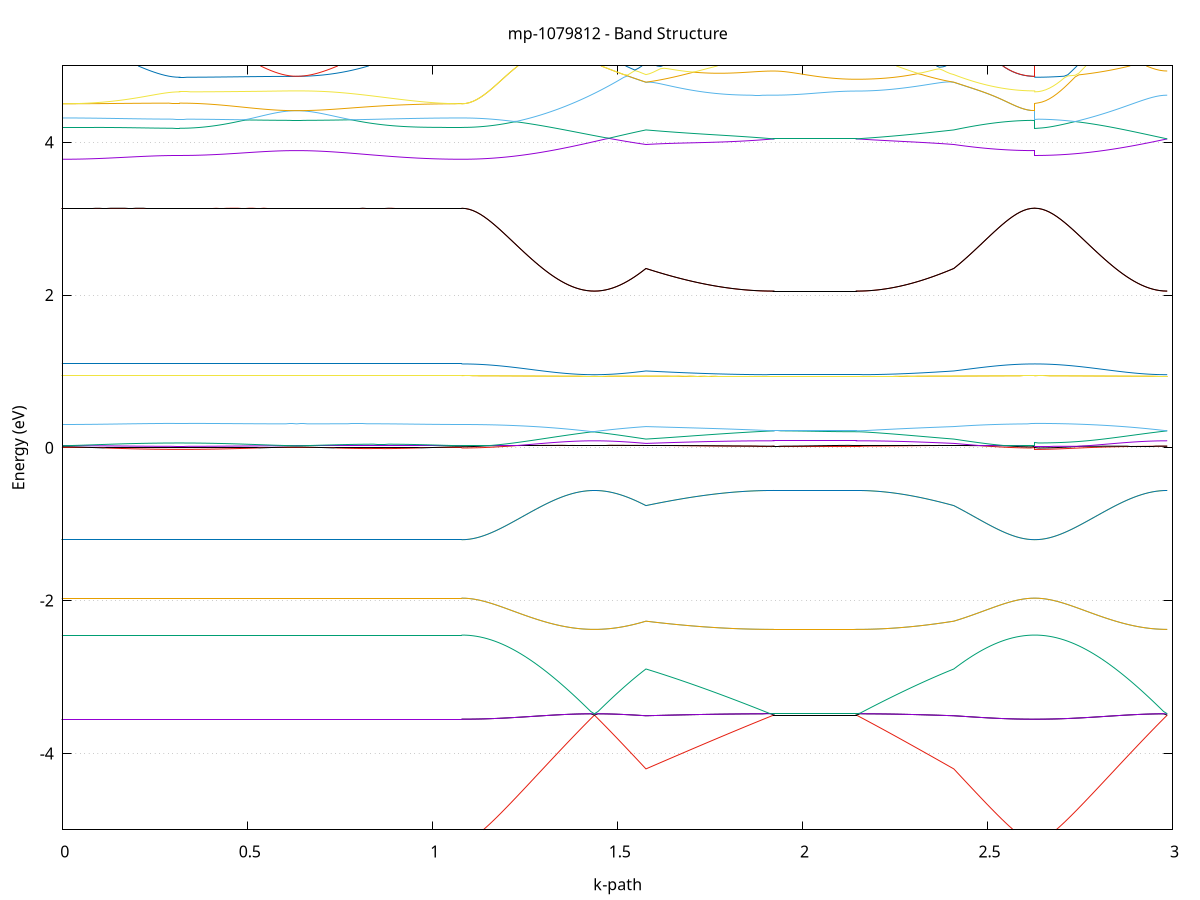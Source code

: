 set title 'mp-1079812 - Band Structure'
set xlabel 'k-path'
set ylabel 'Energy (eV)'
set grid y
set yrange [-5:5]
set terminal png size 800,600
set output 'mp-1079812_bands_gnuplot.png'
plot '-' using 1:2 with lines notitle, '-' using 1:2 with lines notitle, '-' using 1:2 with lines notitle, '-' using 1:2 with lines notitle, '-' using 1:2 with lines notitle, '-' using 1:2 with lines notitle, '-' using 1:2 with lines notitle, '-' using 1:2 with lines notitle, '-' using 1:2 with lines notitle, '-' using 1:2 with lines notitle, '-' using 1:2 with lines notitle, '-' using 1:2 with lines notitle, '-' using 1:2 with lines notitle, '-' using 1:2 with lines notitle, '-' using 1:2 with lines notitle, '-' using 1:2 with lines notitle, '-' using 1:2 with lines notitle, '-' using 1:2 with lines notitle, '-' using 1:2 with lines notitle, '-' using 1:2 with lines notitle, '-' using 1:2 with lines notitle, '-' using 1:2 with lines notitle, '-' using 1:2 with lines notitle, '-' using 1:2 with lines notitle, '-' using 1:2 with lines notitle, '-' using 1:2 with lines notitle, '-' using 1:2 with lines notitle, '-' using 1:2 with lines notitle, '-' using 1:2 with lines notitle, '-' using 1:2 with lines notitle, '-' using 1:2 with lines notitle, '-' using 1:2 with lines notitle, '-' using 1:2 with lines notitle, '-' using 1:2 with lines notitle, '-' using 1:2 with lines notitle, '-' using 1:2 with lines notitle, '-' using 1:2 with lines notitle, '-' using 1:2 with lines notitle, '-' using 1:2 with lines notitle, '-' using 1:2 with lines notitle, '-' using 1:2 with lines notitle, '-' using 1:2 with lines notitle, '-' using 1:2 with lines notitle, '-' using 1:2 with lines notitle, '-' using 1:2 with lines notitle, '-' using 1:2 with lines notitle, '-' using 1:2 with lines notitle, '-' using 1:2 with lines notitle, '-' using 1:2 with lines notitle, '-' using 1:2 with lines notitle, '-' using 1:2 with lines notitle, '-' using 1:2 with lines notitle, '-' using 1:2 with lines notitle, '-' using 1:2 with lines notitle, '-' using 1:2 with lines notitle, '-' using 1:2 with lines notitle, '-' using 1:2 with lines notitle, '-' using 1:2 with lines notitle, '-' using 1:2 with lines notitle, '-' using 1:2 with lines notitle, '-' using 1:2 with lines notitle, '-' using 1:2 with lines notitle, '-' using 1:2 with lines notitle, '-' using 1:2 with lines notitle
0.000000 -11.425578
0.009875 -11.425578
0.019751 -11.425578
0.029626 -11.425578
0.039502 -11.425578
0.049377 -11.425578
0.059253 -11.425578
0.069128 -11.425578
0.079004 -11.425578
0.088879 -11.425578
0.098754 -11.425578
0.108630 -11.425578
0.118505 -11.425578
0.128381 -11.425578
0.138256 -11.425578
0.148132 -11.425578
0.158007 -11.425578
0.167883 -11.425578
0.177758 -11.425578
0.187633 -11.425578
0.197509 -11.425578
0.207384 -11.425578
0.217260 -11.425578
0.227135 -11.425578
0.237011 -11.425578
0.246886 -11.425578
0.256762 -11.425578
0.266637 -11.425578
0.276512 -11.425578
0.286388 -11.425578
0.296263 -11.425578
0.306139 -11.425578
0.316014 -11.425578
0.316014 -11.425578
0.325890 -11.425578
0.335765 -11.425578
0.345641 -11.425578
0.355516 -11.425578
0.365391 -11.425578
0.375267 -11.425578
0.385142 -11.425578
0.395018 -11.425578
0.404893 -11.425578
0.414769 -11.425578
0.424644 -11.425578
0.434520 -11.425578
0.444395 -11.425578
0.454270 -11.425578
0.464146 -11.425578
0.474021 -11.425578
0.483897 -11.425578
0.493772 -11.425578
0.503648 -11.425578
0.513523 -11.425578
0.523399 -11.425578
0.533274 -11.425578
0.543149 -11.425578
0.553025 -11.425578
0.562900 -11.425578
0.572776 -11.425578
0.582651 -11.425578
0.592527 -11.425578
0.602402 -11.425578
0.612278 -11.425578
0.622153 -11.425578
0.632028 -11.425578
0.632028 -11.425578
0.641960 -11.425578
0.651891 -11.425578
0.661823 -11.425578
0.671754 -11.425578
0.681685 -11.425578
0.691617 -11.425578
0.701548 -11.425578
0.711479 -11.425578
0.721411 -11.425578
0.731342 -11.425578
0.741273 -11.425578
0.751205 -11.425578
0.761136 -11.425578
0.771068 -11.425578
0.780999 -11.425578
0.790930 -11.425578
0.800862 -11.425578
0.810793 -11.425578
0.820724 -11.425578
0.830656 -11.425578
0.840587 -11.425578
0.850519 -11.425578
0.860450 -11.425578
0.870381 -11.425578
0.880313 -11.425578
0.890244 -11.425578
0.900175 -11.425578
0.910107 -11.425578
0.920038 -11.425578
0.929969 -11.425578
0.939901 -11.425578
0.949832 -11.425578
0.959764 -11.425578
0.969695 -11.425578
0.979626 -11.425578
0.989558 -11.425578
0.999489 -11.425578
1.009420 -11.425578
1.019352 -11.425578
1.029283 -11.425578
1.039215 -11.425578
1.049146 -11.425578
1.059077 -11.425578
1.069009 -11.425578
1.078940 -11.425578
1.078940 -11.425578
1.088892 -11.425478
1.098844 -11.425178
1.108796 -11.424678
1.118748 -11.423878
1.128699 -11.422978
1.138651 -11.421778
1.148603 -11.420378
1.158555 -11.418778
1.168507 -11.417078
1.178459 -11.415078
1.188411 -11.412878
1.198363 -11.410478
1.208315 -11.407878
1.218266 -11.405078
1.228218 -11.402178
1.238170 -11.398978
1.248122 -11.395678
1.258074 -11.392178
1.268026 -11.388478
1.277978 -11.384678
1.287930 -11.380678
1.297882 -11.376578
1.307833 -11.372278
1.317785 -11.367778
1.327737 -11.363178
1.337689 -11.358478
1.347641 -11.353678
1.357593 -11.348778
1.367545 -11.343678
1.377497 -11.338578
1.387448 -11.333278
1.397400 -11.327978
1.407352 -11.322578
1.417304 -11.317178
1.427256 -11.311578
1.437208 -11.306178
1.447160 -11.311678
1.457112 -11.317178
1.467064 -11.322678
1.477015 -11.328078
1.486967 -11.333378
1.496919 -11.338678
1.506871 -11.343778
1.516823 -11.348778
1.526775 -11.353778
1.536727 -11.358578
1.546679 -11.363278
1.556631 -11.367878
1.566582 -11.372278
1.576534 -11.376578
1.576534 -11.376578
1.586403 -11.374878
1.596271 -11.373178
1.606140 -11.371378
1.616008 -11.369678
1.625876 -11.367878
1.635745 -11.366078
1.645613 -11.364178
1.655482 -11.362378
1.665350 -11.360478
1.675219 -11.358578
1.685087 -11.356678
1.694955 -11.354678
1.704824 -11.352778
1.714692 -11.350778
1.724561 -11.348778
1.734429 -11.346778
1.744298 -11.344778
1.754166 -11.342778
1.764034 -11.340678
1.773903 -11.338578
1.783771 -11.336478
1.793640 -11.334378
1.803508 -11.332278
1.813376 -11.330178
1.823245 -11.328078
1.833113 -11.325878
1.842982 -11.323778
1.852850 -11.321578
1.862719 -11.319378
1.872587 -11.317178
1.882455 -11.314978
1.892324 -11.312778
1.902192 -11.310578
1.912061 -11.308378
1.921929 -11.306078
1.921929 -11.306078
1.931645 -11.306078
1.941360 -11.306078
1.951076 -11.306078
1.960791 -11.306078
1.970507 -11.306078
1.980222 -11.306078
1.989937 -11.306078
1.999653 -11.306078
2.009368 -11.306078
2.019084 -11.306078
2.028799 -11.306078
2.038515 -11.306078
2.048230 -11.306078
2.057946 -11.306078
2.067661 -11.306078
2.077377 -11.306078
2.087092 -11.306078
2.096808 -11.306078
2.106523 -11.306078
2.116239 -11.306078
2.125954 -11.306078
2.135669 -11.306078
2.145385 -11.306078
2.145385 -11.306078
2.155139 -11.308978
2.164894 -11.311878
2.174649 -11.314778
2.184403 -11.317578
2.194158 -11.320378
2.203912 -11.323278
2.213667 -11.326078
2.223421 -11.328878
2.233176 -11.331578
2.242930 -11.334378
2.252685 -11.337078
2.262439 -11.339778
2.272194 -11.342478
2.281948 -11.345078
2.291703 -11.347678
2.301458 -11.350278
2.311212 -11.352878
2.320967 -11.355378
2.330721 -11.357878
2.340476 -11.360378
2.350230 -11.362778
2.359985 -11.365178
2.369739 -11.367578
2.379494 -11.369878
2.389248 -11.372178
2.399003 -11.374378
2.408758 -11.376578
2.408758 -11.376578
2.418703 -11.380778
2.428648 -11.384778
2.438593 -11.388578
2.448538 -11.392278
2.458483 -11.395678
2.468428 -11.399078
2.478373 -11.402178
2.488318 -11.405178
2.498264 -11.407878
2.508209 -11.410478
2.518154 -11.412878
2.528099 -11.415078
2.538044 -11.417078
2.547989 -11.418778
2.557934 -11.420378
2.567879 -11.421778
2.577824 -11.422978
2.587770 -11.423878
2.597715 -11.424678
2.607660 -11.425178
2.617605 -11.425478
2.627550 -11.425578
2.627550 -11.425578
2.637500 -11.425478
2.647450 -11.425178
2.657399 -11.424678
2.667349 -11.423878
2.677299 -11.422978
2.687249 -11.421778
2.697199 -11.420378
2.707149 -11.418778
2.717098 -11.417078
2.727048 -11.415078
2.736998 -11.412878
2.746948 -11.410478
2.756898 -11.407878
2.766847 -11.405078
2.776797 -11.402178
2.786747 -11.398978
2.796697 -11.395678
2.806647 -11.392178
2.816597 -11.388578
2.826546 -11.384678
2.836496 -11.380678
2.846446 -11.376578
2.856396 -11.372278
2.866346 -11.367778
2.876295 -11.363278
2.886245 -11.358578
2.896195 -11.353678
2.906145 -11.348778
2.916095 -11.343678
2.926045 -11.338578
2.935994 -11.333378
2.945944 -11.327978
2.955894 -11.322678
2.965844 -11.317178
2.975794 -11.311678
2.985743 -11.306078
e
0.000000 -11.167678
0.009875 -11.167678
0.019751 -11.167678
0.029626 -11.167678
0.039502 -11.167678
0.049377 -11.167678
0.059253 -11.167678
0.069128 -11.167678
0.079004 -11.167678
0.088879 -11.167678
0.098754 -11.167678
0.108630 -11.167678
0.118505 -11.167678
0.128381 -11.167678
0.138256 -11.167678
0.148132 -11.167678
0.158007 -11.167678
0.167883 -11.167678
0.177758 -11.167678
0.187633 -11.167678
0.197509 -11.167678
0.207384 -11.167678
0.217260 -11.167678
0.227135 -11.167678
0.237011 -11.167678
0.246886 -11.167678
0.256762 -11.167678
0.266637 -11.167678
0.276512 -11.167678
0.286388 -11.167678
0.296263 -11.167678
0.306139 -11.167678
0.316014 -11.167678
0.316014 -11.167678
0.325890 -11.167678
0.335765 -11.167678
0.345641 -11.167678
0.355516 -11.167678
0.365391 -11.167678
0.375267 -11.167678
0.385142 -11.167678
0.395018 -11.167678
0.404893 -11.167678
0.414769 -11.167678
0.424644 -11.167678
0.434520 -11.167678
0.444395 -11.167678
0.454270 -11.167678
0.464146 -11.167678
0.474021 -11.167678
0.483897 -11.167678
0.493772 -11.167678
0.503648 -11.167678
0.513523 -11.167678
0.523399 -11.167678
0.533274 -11.167678
0.543149 -11.167678
0.553025 -11.167678
0.562900 -11.167678
0.572776 -11.167678
0.582651 -11.167678
0.592527 -11.167678
0.602402 -11.167678
0.612278 -11.167678
0.622153 -11.167678
0.632028 -11.167678
0.632028 -11.167678
0.641960 -11.167678
0.651891 -11.167678
0.661823 -11.167678
0.671754 -11.167678
0.681685 -11.167678
0.691617 -11.167678
0.701548 -11.167678
0.711479 -11.167678
0.721411 -11.167678
0.731342 -11.167678
0.741273 -11.167678
0.751205 -11.167678
0.761136 -11.167678
0.771068 -11.167678
0.780999 -11.167678
0.790930 -11.167678
0.800862 -11.167678
0.810793 -11.167678
0.820724 -11.167678
0.830656 -11.167678
0.840587 -11.167678
0.850519 -11.167678
0.860450 -11.167678
0.870381 -11.167678
0.880313 -11.167678
0.890244 -11.167678
0.900175 -11.167678
0.910107 -11.167678
0.920038 -11.167678
0.929969 -11.167678
0.939901 -11.167678
0.949832 -11.167678
0.959764 -11.167678
0.969695 -11.167678
0.979626 -11.167678
0.989558 -11.167678
0.999489 -11.167678
1.009420 -11.167678
1.019352 -11.167678
1.029283 -11.167678
1.039215 -11.167678
1.049146 -11.167678
1.059077 -11.167678
1.069009 -11.167678
1.078940 -11.167678
1.078940 -11.167678
1.088892 -11.167778
1.098844 -11.168278
1.108796 -11.168978
1.118748 -11.169978
1.128699 -11.171178
1.138651 -11.172778
1.148603 -11.174578
1.158555 -11.176678
1.168507 -11.179078
1.178459 -11.181678
1.188411 -11.184478
1.198363 -11.187578
1.208315 -11.190878
1.218266 -11.194478
1.228218 -11.198178
1.238170 -11.202178
1.248122 -11.206278
1.258074 -11.210678
1.268026 -11.215078
1.277978 -11.219778
1.287930 -11.224578
1.297882 -11.229478
1.307833 -11.234578
1.317785 -11.239778
1.327737 -11.244978
1.337689 -11.250378
1.347641 -11.255778
1.357593 -11.261278
1.367545 -11.266778
1.377497 -11.272378
1.387448 -11.277978
1.397400 -11.283678
1.407352 -11.289278
1.417304 -11.294878
1.427256 -11.300578
1.437208 -11.306078
1.447160 -11.300478
1.457112 -11.294878
1.467064 -11.289178
1.477015 -11.283578
1.486967 -11.277978
1.496919 -11.272278
1.506871 -11.266778
1.516823 -11.261178
1.526775 -11.255678
1.536727 -11.250278
1.546679 -11.244878
1.556631 -11.239678
1.566582 -11.234478
1.576534 -11.229478
1.576534 -11.229478
1.586403 -11.231478
1.596271 -11.233478
1.606140 -11.235478
1.616008 -11.237578
1.625876 -11.239678
1.635745 -11.241778
1.645613 -11.243878
1.655482 -11.245978
1.665350 -11.248178
1.675219 -11.250278
1.685087 -11.252478
1.694955 -11.254578
1.704824 -11.256778
1.714692 -11.258978
1.724561 -11.261178
1.734429 -11.263378
1.744298 -11.265678
1.754166 -11.267878
1.764034 -11.270078
1.773903 -11.272378
1.783771 -11.274578
1.793640 -11.276878
1.803508 -11.279078
1.813376 -11.281378
1.823245 -11.283578
1.833113 -11.285878
1.842982 -11.288078
1.852850 -11.290378
1.862719 -11.292578
1.872587 -11.294878
1.882455 -11.297178
1.892324 -11.299378
1.902192 -11.301578
1.912061 -11.303878
1.921929 -11.306078
1.921929 -11.306078
1.931645 -11.306078
1.941360 -11.306078
1.951076 -11.306078
1.960791 -11.306078
1.970507 -11.306078
1.980222 -11.306078
1.989937 -11.306078
1.999653 -11.306078
2.009368 -11.306078
2.019084 -11.306078
2.028799 -11.306078
2.038515 -11.306078
2.048230 -11.306078
2.057946 -11.306078
2.067661 -11.306078
2.077377 -11.306078
2.087092 -11.306078
2.096808 -11.306078
2.106523 -11.306078
2.116239 -11.306078
2.125954 -11.306078
2.135669 -11.306078
2.145385 -11.306078
2.145385 -11.306078
2.155139 -11.303178
2.164894 -11.300278
2.174649 -11.297378
2.184403 -11.294478
2.194158 -11.291578
2.203912 -11.288578
2.213667 -11.285678
2.223421 -11.282778
2.233176 -11.279878
2.242930 -11.276878
2.252685 -11.273978
2.262439 -11.271078
2.272194 -11.268178
2.281948 -11.265278
2.291703 -11.262478
2.301458 -11.259578
2.311212 -11.256678
2.320967 -11.253878
2.330721 -11.251078
2.340476 -11.248278
2.350230 -11.245478
2.359985 -11.242778
2.369739 -11.240078
2.379494 -11.237378
2.389248 -11.234678
2.399003 -11.232078
2.408758 -11.229478
2.408758 -11.229478
2.418703 -11.224478
2.428648 -11.219678
2.438593 -11.215078
2.448538 -11.210578
2.458483 -11.206278
2.468428 -11.202078
2.478373 -11.198178
2.488318 -11.194378
2.498264 -11.190878
2.508209 -11.187578
2.518154 -11.184478
2.528099 -11.181678
2.538044 -11.179078
2.547989 -11.176678
2.557934 -11.174578
2.567879 -11.172778
2.577824 -11.171178
2.587770 -11.169978
2.597715 -11.168978
2.607660 -11.168278
2.617605 -11.167778
2.627550 -11.167678
2.627550 -11.167678
2.637500 -11.167778
2.647450 -11.168278
2.657399 -11.168978
2.667349 -11.169978
2.677299 -11.171278
2.687249 -11.172778
2.697199 -11.174578
2.707149 -11.176678
2.717098 -11.179078
2.727048 -11.181678
2.736998 -11.184478
2.746948 -11.187578
2.756898 -11.190878
2.766847 -11.194478
2.776797 -11.198178
2.786747 -11.202178
2.796697 -11.206278
2.806647 -11.210578
2.816597 -11.215078
2.826546 -11.219778
2.836496 -11.224578
2.846446 -11.229478
2.856396 -11.234578
2.866346 -11.239678
2.876295 -11.244978
2.886245 -11.250278
2.896195 -11.255778
2.906145 -11.261278
2.916095 -11.266778
2.926045 -11.272378
2.935994 -11.277978
2.945944 -11.283578
2.955894 -11.289278
2.965844 -11.294878
2.975794 -11.300478
2.985743 -11.306078
e
0.000000 -10.180978
0.009875 -10.180978
0.019751 -10.180978
0.029626 -10.180978
0.039502 -10.180978
0.049377 -10.180978
0.059253 -10.180978
0.069128 -10.180978
0.079004 -10.180978
0.088879 -10.180978
0.098754 -10.180978
0.108630 -10.180978
0.118505 -10.180978
0.128381 -10.180978
0.138256 -10.180978
0.148132 -10.180978
0.158007 -10.180978
0.167883 -10.180978
0.177758 -10.180978
0.187633 -10.180978
0.197509 -10.180978
0.207384 -10.180978
0.217260 -10.180978
0.227135 -10.180978
0.237011 -10.180978
0.246886 -10.180978
0.256762 -10.180978
0.266637 -10.180978
0.276512 -10.180978
0.286388 -10.180978
0.296263 -10.180978
0.306139 -10.180978
0.316014 -10.180978
0.316014 -10.180978
0.325890 -10.180978
0.335765 -10.180978
0.345641 -10.180978
0.355516 -10.180978
0.365391 -10.180978
0.375267 -10.180978
0.385142 -10.180978
0.395018 -10.180978
0.404893 -10.180978
0.414769 -10.180978
0.424644 -10.180978
0.434520 -10.180978
0.444395 -10.180978
0.454270 -10.180978
0.464146 -10.180978
0.474021 -10.180978
0.483897 -10.180978
0.493772 -10.180978
0.503648 -10.180978
0.513523 -10.180978
0.523399 -10.180978
0.533274 -10.180978
0.543149 -10.180978
0.553025 -10.180978
0.562900 -10.180978
0.572776 -10.180978
0.582651 -10.180978
0.592527 -10.180978
0.602402 -10.180978
0.612278 -10.180978
0.622153 -10.180978
0.632028 -10.180978
0.632028 -10.180978
0.641960 -10.180978
0.651891 -10.180978
0.661823 -10.180978
0.671754 -10.180978
0.681685 -10.180978
0.691617 -10.180978
0.701548 -10.180978
0.711479 -10.180978
0.721411 -10.180978
0.731342 -10.180978
0.741273 -10.180978
0.751205 -10.180978
0.761136 -10.180978
0.771068 -10.180978
0.780999 -10.180978
0.790930 -10.180978
0.800862 -10.180978
0.810793 -10.180978
0.820724 -10.180978
0.830656 -10.180978
0.840587 -10.180978
0.850519 -10.180978
0.860450 -10.180978
0.870381 -10.180978
0.880313 -10.180978
0.890244 -10.180978
0.900175 -10.180978
0.910107 -10.180978
0.920038 -10.180978
0.929969 -10.180978
0.939901 -10.180978
0.949832 -10.180978
0.959764 -10.180978
0.969695 -10.180978
0.979626 -10.180978
0.989558 -10.180978
0.999489 -10.180978
1.009420 -10.180978
1.019352 -10.180978
1.029283 -10.180978
1.039215 -10.180978
1.049146 -10.180978
1.059077 -10.180978
1.069009 -10.180978
1.078940 -10.180978
1.078940 -10.180978
1.088892 -10.180978
1.098844 -10.180978
1.108796 -10.180978
1.118748 -10.180978
1.128699 -10.180978
1.138651 -10.180978
1.148603 -10.180978
1.158555 -10.180978
1.168507 -10.180978
1.178459 -10.180978
1.188411 -10.180978
1.198363 -10.180978
1.208315 -10.180978
1.218266 -10.180978
1.228218 -10.180978
1.238170 -10.180878
1.248122 -10.180878
1.258074 -10.180878
1.268026 -10.180878
1.277978 -10.180878
1.287930 -10.180878
1.297882 -10.180878
1.307833 -10.180878
1.317785 -10.180878
1.327737 -10.180878
1.337689 -10.180878
1.347641 -10.180878
1.357593 -10.180878
1.367545 -10.180878
1.377497 -10.180878
1.387448 -10.180878
1.397400 -10.180878
1.407352 -10.180878
1.417304 -10.180878
1.427256 -10.180878
1.437208 -10.180878
1.447160 -10.180878
1.457112 -10.180878
1.467064 -10.180878
1.477015 -10.180878
1.486967 -10.180878
1.496919 -10.180878
1.506871 -10.180878
1.516823 -10.180878
1.526775 -10.180878
1.536727 -10.180878
1.546679 -10.180878
1.556631 -10.180878
1.566582 -10.180878
1.576534 -10.180878
1.576534 -10.180878
1.586403 -10.180878
1.596271 -10.180878
1.606140 -10.180878
1.616008 -10.180878
1.625876 -10.180878
1.635745 -10.180878
1.645613 -10.180878
1.655482 -10.180878
1.665350 -10.180878
1.675219 -10.180878
1.685087 -10.180878
1.694955 -10.180878
1.704824 -10.180878
1.714692 -10.180878
1.724561 -10.180878
1.734429 -10.180878
1.744298 -10.180878
1.754166 -10.180878
1.764034 -10.180878
1.773903 -10.180878
1.783771 -10.180878
1.793640 -10.180878
1.803508 -10.180878
1.813376 -10.180878
1.823245 -10.180878
1.833113 -10.180878
1.842982 -10.180878
1.852850 -10.180878
1.862719 -10.180878
1.872587 -10.180878
1.882455 -10.180878
1.892324 -10.180878
1.902192 -10.180878
1.912061 -10.180878
1.921929 -10.180878
1.921929 -10.180878
1.931645 -10.180878
1.941360 -10.180878
1.951076 -10.180878
1.960791 -10.180878
1.970507 -10.180878
1.980222 -10.180878
1.989937 -10.180878
1.999653 -10.180878
2.009368 -10.180878
2.019084 -10.180878
2.028799 -10.180878
2.038515 -10.180878
2.048230 -10.180878
2.057946 -10.180878
2.067661 -10.180878
2.077377 -10.180878
2.087092 -10.180878
2.096808 -10.180878
2.106523 -10.180878
2.116239 -10.180878
2.125954 -10.180878
2.135669 -10.180878
2.145385 -10.180878
2.145385 -10.180878
2.155139 -10.180878
2.164894 -10.180878
2.174649 -10.180878
2.184403 -10.180878
2.194158 -10.180878
2.203912 -10.180878
2.213667 -10.180878
2.223421 -10.180878
2.233176 -10.180878
2.242930 -10.180878
2.252685 -10.180878
2.262439 -10.180878
2.272194 -10.180878
2.281948 -10.180878
2.291703 -10.180878
2.301458 -10.180878
2.311212 -10.180878
2.320967 -10.180878
2.330721 -10.180878
2.340476 -10.180878
2.350230 -10.180878
2.359985 -10.180878
2.369739 -10.180878
2.379494 -10.180878
2.389248 -10.180878
2.399003 -10.180878
2.408758 -10.180878
2.408758 -10.180878
2.418703 -10.180878
2.428648 -10.180878
2.438593 -10.180878
2.448538 -10.180878
2.458483 -10.180978
2.468428 -10.180978
2.478373 -10.180978
2.488318 -10.180978
2.498264 -10.180978
2.508209 -10.180978
2.518154 -10.180978
2.528099 -10.180978
2.538044 -10.180978
2.547989 -10.180978
2.557934 -10.180978
2.567879 -10.180978
2.577824 -10.180978
2.587770 -10.180978
2.597715 -10.180978
2.607660 -10.180978
2.617605 -10.180978
2.627550 -10.180978
2.627550 -10.180978
2.637500 -10.180978
2.647450 -10.180978
2.657399 -10.180978
2.667349 -10.180978
2.677299 -10.180978
2.687249 -10.180978
2.697199 -10.180978
2.707149 -10.180978
2.717098 -10.180978
2.727048 -10.180978
2.736998 -10.180978
2.746948 -10.180978
2.756898 -10.180978
2.766847 -10.180978
2.776797 -10.180978
2.786747 -10.180978
2.796697 -10.180978
2.806647 -10.180878
2.816597 -10.180878
2.826546 -10.180878
2.836496 -10.180878
2.846446 -10.180878
2.856396 -10.180878
2.866346 -10.180878
2.876295 -10.180878
2.886245 -10.180878
2.896195 -10.180878
2.906145 -10.180878
2.916095 -10.180878
2.926045 -10.180878
2.935994 -10.180878
2.945944 -10.180878
2.955894 -10.180878
2.965844 -10.180878
2.975794 -10.180878
2.985743 -10.180878
e
0.000000 -7.625778
0.009875 -7.625778
0.019751 -7.625778
0.029626 -7.625778
0.039502 -7.625778
0.049377 -7.625778
0.059253 -7.625778
0.069128 -7.625778
0.079004 -7.625778
0.088879 -7.625778
0.098754 -7.625778
0.108630 -7.625778
0.118505 -7.625778
0.128381 -7.625778
0.138256 -7.625778
0.148132 -7.625778
0.158007 -7.625778
0.167883 -7.625778
0.177758 -7.625778
0.187633 -7.625778
0.197509 -7.625778
0.207384 -7.625778
0.217260 -7.625778
0.227135 -7.625778
0.237011 -7.625778
0.246886 -7.625778
0.256762 -7.625778
0.266637 -7.625778
0.276512 -7.625778
0.286388 -7.625778
0.296263 -7.625778
0.306139 -7.625778
0.316014 -7.625778
0.316014 -7.625778
0.325890 -7.625778
0.335765 -7.625778
0.345641 -7.625778
0.355516 -7.625778
0.365391 -7.625778
0.375267 -7.625778
0.385142 -7.625778
0.395018 -7.625778
0.404893 -7.625778
0.414769 -7.625778
0.424644 -7.625778
0.434520 -7.625778
0.444395 -7.625778
0.454270 -7.625778
0.464146 -7.625778
0.474021 -7.625778
0.483897 -7.625778
0.493772 -7.625778
0.503648 -7.625778
0.513523 -7.625778
0.523399 -7.625778
0.533274 -7.625778
0.543149 -7.625778
0.553025 -7.625778
0.562900 -7.625778
0.572776 -7.625778
0.582651 -7.625778
0.592527 -7.625778
0.602402 -7.625778
0.612278 -7.625778
0.622153 -7.625778
0.632028 -7.625778
0.632028 -7.625778
0.641960 -7.625778
0.651891 -7.625778
0.661823 -7.625778
0.671754 -7.625778
0.681685 -7.625778
0.691617 -7.625778
0.701548 -7.625778
0.711479 -7.625778
0.721411 -7.625778
0.731342 -7.625778
0.741273 -7.625778
0.751205 -7.625778
0.761136 -7.625778
0.771068 -7.625778
0.780999 -7.625778
0.790930 -7.625778
0.800862 -7.625778
0.810793 -7.625778
0.820724 -7.625778
0.830656 -7.625778
0.840587 -7.625778
0.850519 -7.625778
0.860450 -7.625778
0.870381 -7.625778
0.880313 -7.625778
0.890244 -7.625778
0.900175 -7.625778
0.910107 -7.625778
0.920038 -7.625778
0.929969 -7.625778
0.939901 -7.625778
0.949832 -7.625778
0.959764 -7.625778
0.969695 -7.625778
0.979626 -7.625778
0.989558 -7.625778
0.999489 -7.625778
1.009420 -7.625778
1.019352 -7.625778
1.029283 -7.625778
1.039215 -7.625778
1.049146 -7.625778
1.059077 -7.625778
1.069009 -7.625778
1.078940 -7.625778
1.078940 -7.625778
1.088892 -7.625278
1.098844 -7.623578
1.108796 -7.620878
1.118748 -7.617078
1.128699 -7.612178
1.138651 -7.606278
1.148603 -7.599178
1.158555 -7.591078
1.168507 -7.581978
1.178459 -7.571778
1.188411 -7.560478
1.198363 -7.548178
1.208315 -7.534878
1.218266 -7.520578
1.228218 -7.505178
1.238170 -7.488878
1.248122 -7.471578
1.258074 -7.453278
1.268026 -7.434078
1.277978 -7.413978
1.287930 -7.392878
1.297882 -7.370878
1.307833 -7.347978
1.317785 -7.324178
1.327737 -7.299478
1.337689 -7.273978
1.347641 -7.247678
1.357593 -7.220478
1.367545 -7.192478
1.377497 -7.163678
1.387448 -7.134178
1.397400 -7.103878
1.407352 -7.072778
1.417304 -7.040978
1.427256 -7.008478
1.437208 -6.975778
1.447160 -7.008978
1.457112 -7.041478
1.467064 -7.073278
1.477015 -7.104278
1.486967 -7.134578
1.496919 -7.164178
1.506871 -7.192878
1.516823 -7.220878
1.526775 -7.248078
1.536727 -7.274378
1.546679 -7.299878
1.556631 -7.324478
1.566582 -7.348278
1.576534 -7.371178
1.576534 -7.371178
1.586403 -7.362078
1.596271 -7.352878
1.606140 -7.343578
1.616008 -7.334078
1.625876 -7.324478
1.635745 -7.314778
1.645613 -7.304878
1.655482 -7.294778
1.665350 -7.284678
1.675219 -7.274278
1.685087 -7.263878
1.694955 -7.253278
1.704824 -7.242578
1.714692 -7.231778
1.724561 -7.220778
1.734429 -7.209678
1.744298 -7.198478
1.754166 -7.187078
1.764034 -7.175678
1.773903 -7.164078
1.783771 -7.152278
1.793640 -7.140478
1.803508 -7.128478
1.813376 -7.116378
1.823245 -7.104178
1.833113 -7.091778
1.842982 -7.079378
1.852850 -7.066778
1.862719 -7.054078
1.872587 -7.041278
1.882455 -7.028378
1.892324 -7.015278
1.902192 -7.002178
1.912061 -6.988878
1.921929 -6.975578
1.921929 -6.975578
1.931645 -6.975578
1.941360 -6.975578
1.951076 -6.975578
1.960791 -6.975578
1.970507 -6.975578
1.980222 -6.975578
1.989937 -6.975578
1.999653 -6.975578
2.009368 -6.975578
2.019084 -6.975578
2.028799 -6.975578
2.038515 -6.975578
2.048230 -6.975578
2.057946 -6.975578
2.067661 -6.975578
2.077377 -6.975578
2.087092 -6.975578
2.096808 -6.975578
2.106523 -6.975578
2.116239 -6.975578
2.125954 -6.975578
2.135669 -6.975578
2.145385 -6.975578
2.145385 -6.975578
2.155139 -6.992878
2.164894 -7.009978
2.174649 -7.026878
2.184403 -7.043678
2.194158 -7.060178
2.203912 -7.076578
2.213667 -7.092678
2.223421 -7.108678
2.233176 -7.124478
2.242930 -7.139978
2.252685 -7.155378
2.262439 -7.170478
2.272194 -7.185378
2.281948 -7.200178
2.291703 -7.214678
2.301458 -7.228978
2.311212 -7.242978
2.320967 -7.256878
2.330721 -7.270478
2.340476 -7.283878
2.350230 -7.297078
2.359985 -7.309978
2.369739 -7.322678
2.379494 -7.335178
2.389248 -7.347378
2.399003 -7.359378
2.408758 -7.371178
2.408758 -7.371178
2.418703 -7.393178
2.428648 -7.414178
2.438593 -7.434378
2.448538 -7.453578
2.458483 -7.471778
2.468428 -7.489078
2.478373 -7.505378
2.488318 -7.520678
2.498264 -7.534978
2.508209 -7.548278
2.518154 -7.560578
2.528099 -7.571778
2.538044 -7.581978
2.547989 -7.591178
2.557934 -7.599278
2.567879 -7.606278
2.577824 -7.612278
2.587770 -7.617078
2.597715 -7.620878
2.607660 -7.623678
2.617605 -7.625278
2.627550 -7.625778
2.627550 -7.625778
2.637500 -7.625278
2.647450 -7.623678
2.657399 -7.620878
2.667349 -7.617078
2.677299 -7.612178
2.687249 -7.606278
2.697199 -7.599178
2.707149 -7.591178
2.717098 -7.581978
2.727048 -7.571778
2.736998 -7.560478
2.746948 -7.548178
2.756898 -7.534878
2.766847 -7.520578
2.776797 -7.505278
2.786747 -7.488978
2.796697 -7.471678
2.806647 -7.453378
2.816597 -7.434178
2.826546 -7.413978
2.836496 -7.392978
2.846446 -7.370978
2.856396 -7.348078
2.866346 -7.324278
2.876295 -7.299578
2.886245 -7.274178
2.896195 -7.247778
2.906145 -7.220678
2.916095 -7.192678
2.926045 -7.163878
2.935994 -7.134378
2.945944 -7.104078
2.955894 -7.072978
2.965844 -7.041178
2.975794 -7.008778
2.985743 -6.975578
e
0.000000 -5.905278
0.009875 -5.905278
0.019751 -5.905278
0.029626 -5.905278
0.039502 -5.905278
0.049377 -5.905278
0.059253 -5.905278
0.069128 -5.905278
0.079004 -5.905278
0.088879 -5.905278
0.098754 -5.905278
0.108630 -5.905278
0.118505 -5.905278
0.128381 -5.905278
0.138256 -5.905278
0.148132 -5.905278
0.158007 -5.905278
0.167883 -5.905278
0.177758 -5.905278
0.187633 -5.905278
0.197509 -5.905278
0.207384 -5.905278
0.217260 -5.905278
0.227135 -5.905278
0.237011 -5.905278
0.246886 -5.905278
0.256762 -5.905278
0.266637 -5.905278
0.276512 -5.905278
0.286388 -5.905278
0.296263 -5.905278
0.306139 -5.905278
0.316014 -5.905278
0.316014 -5.905278
0.325890 -5.905278
0.335765 -5.905278
0.345641 -5.905278
0.355516 -5.905278
0.365391 -5.905278
0.375267 -5.905278
0.385142 -5.905278
0.395018 -5.905278
0.404893 -5.905278
0.414769 -5.905278
0.424644 -5.905278
0.434520 -5.905278
0.444395 -5.905278
0.454270 -5.905278
0.464146 -5.905278
0.474021 -5.905278
0.483897 -5.905278
0.493772 -5.905278
0.503648 -5.905278
0.513523 -5.905278
0.523399 -5.905278
0.533274 -5.905278
0.543149 -5.905278
0.553025 -5.905278
0.562900 -5.905278
0.572776 -5.905278
0.582651 -5.905278
0.592527 -5.905278
0.602402 -5.905278
0.612278 -5.905278
0.622153 -5.905278
0.632028 -5.905278
0.632028 -5.905278
0.641960 -5.905278
0.651891 -5.905278
0.661823 -5.905278
0.671754 -5.905278
0.681685 -5.905278
0.691617 -5.905278
0.701548 -5.905278
0.711479 -5.905278
0.721411 -5.905278
0.731342 -5.905278
0.741273 -5.905278
0.751205 -5.905278
0.761136 -5.905278
0.771068 -5.905278
0.780999 -5.905278
0.790930 -5.905278
0.800862 -5.905278
0.810793 -5.905278
0.820724 -5.905278
0.830656 -5.905278
0.840587 -5.905278
0.850519 -5.905278
0.860450 -5.905278
0.870381 -5.905278
0.880313 -5.905278
0.890244 -5.905278
0.900175 -5.905278
0.910107 -5.905278
0.920038 -5.905278
0.929969 -5.905278
0.939901 -5.905278
0.949832 -5.905278
0.959764 -5.905278
0.969695 -5.905278
0.979626 -5.905278
0.989558 -5.905278
0.999489 -5.905278
1.009420 -5.905278
1.019352 -5.905278
1.029283 -5.905278
1.039215 -5.905278
1.049146 -5.905278
1.059077 -5.905278
1.069009 -5.905278
1.078940 -5.905278
1.078940 -5.905278
1.088892 -5.905278
1.098844 -5.905278
1.108796 -5.905278
1.118748 -5.905278
1.128699 -5.905278
1.138651 -5.905378
1.148603 -5.905378
1.158555 -5.905378
1.168507 -5.905478
1.178459 -5.929678
1.188411 -5.973078
1.198363 -6.016678
1.208315 -6.060478
1.218266 -6.104278
1.228218 -6.147978
1.238170 -6.191478
1.248122 -6.234778
1.258074 -6.277878
1.268026 -6.320578
1.277978 -6.363078
1.287930 -6.405078
1.297882 -6.446778
1.307833 -6.487978
1.317785 -6.528778
1.327737 -6.569078
1.337689 -6.608878
1.347641 -6.648178
1.357593 -6.686978
1.367545 -6.725178
1.377497 -6.762778
1.387448 -6.799878
1.397400 -6.836278
1.407352 -6.872178
1.417304 -6.907378
1.427256 -6.941878
1.437208 -6.975278
1.447160 -6.941378
1.457112 -6.906878
1.467064 -6.871578
1.477015 -6.835778
1.486967 -6.799278
1.496919 -6.762278
1.506871 -6.724578
1.516823 -6.686378
1.526775 -6.647578
1.536727 -6.608278
1.546679 -6.568478
1.556631 -6.528178
1.566582 -6.487378
1.576534 -6.446178
1.576534 -6.446178
1.586403 -6.462678
1.596271 -6.479178
1.606140 -6.495578
1.616008 -6.511978
1.625876 -6.528178
1.635745 -6.544378
1.645613 -6.560478
1.655482 -6.576578
1.665350 -6.592478
1.675219 -6.608378
1.685087 -6.624178
1.694955 -6.639878
1.704824 -6.655478
1.714692 -6.671078
1.724561 -6.686478
1.734429 -6.701878
1.744298 -6.717078
1.754166 -6.732278
1.764034 -6.747378
1.773903 -6.762378
1.783771 -6.777278
1.793640 -6.792078
1.803508 -6.806878
1.813376 -6.821478
1.823245 -6.835978
1.833113 -6.850378
1.842982 -6.864678
1.852850 -6.878878
1.862719 -6.893078
1.872587 -6.907078
1.882455 -6.920978
1.892324 -6.934778
1.902192 -6.948478
1.912061 -6.962078
1.921929 -6.975578
1.921929 -6.975578
1.931645 -6.975578
1.941360 -6.975578
1.951076 -6.975578
1.960791 -6.975578
1.970507 -6.975578
1.980222 -6.975578
1.989937 -6.975578
1.999653 -6.975578
2.009368 -6.975578
2.019084 -6.975578
2.028799 -6.975578
2.038515 -6.975578
2.048230 -6.975578
2.057946 -6.975578
2.067661 -6.975578
2.077377 -6.975578
2.087092 -6.975578
2.096808 -6.975578
2.106523 -6.975578
2.116239 -6.975578
2.125954 -6.975578
2.135669 -6.975578
2.145385 -6.975578
2.145385 -6.975578
2.155139 -6.958078
2.164894 -6.940378
2.174649 -6.922478
2.184403 -6.904478
2.194158 -6.886278
2.203912 -6.867878
2.213667 -6.849278
2.223421 -6.830578
2.233176 -6.811678
2.242930 -6.792678
2.252685 -6.773478
2.262439 -6.754078
2.272194 -6.734578
2.281948 -6.714878
2.291703 -6.695078
2.301458 -6.675078
2.311212 -6.654878
2.320967 -6.634678
2.330721 -6.614178
2.340476 -6.593678
2.350230 -6.572978
2.359985 -6.552178
2.369739 -6.531178
2.379494 -6.510078
2.389248 -6.488878
2.399003 -6.467578
2.408758 -6.446178
2.408758 -6.446178
2.418703 -6.404478
2.428648 -6.362478
2.438593 -6.320078
2.448538 -6.277378
2.458483 -6.234278
2.468428 -6.190978
2.478373 -6.147478
2.488318 -6.103778
2.498264 -6.060078
2.508209 -6.016278
2.518154 -5.972678
2.528099 -5.929278
2.538044 -5.905478
2.547989 -5.905378
2.557934 -5.905378
2.567879 -5.905378
2.577824 -5.905278
2.587770 -5.905278
2.597715 -5.905278
2.607660 -5.905278
2.617605 -5.905278
2.627550 -5.905278
2.627550 -5.905278
2.637500 -5.905278
2.647450 -5.905278
2.657399 -5.905278
2.667349 -5.905278
2.677299 -5.905278
2.687249 -5.905378
2.697199 -5.905378
2.707149 -5.905378
2.717098 -5.905478
2.727048 -5.929578
2.736998 -5.972978
2.746948 -6.016578
2.756898 -6.060378
2.766847 -6.104078
2.776797 -6.147778
2.786747 -6.191278
2.796697 -6.234678
2.806647 -6.277678
2.816597 -6.320478
2.826546 -6.362878
2.836496 -6.404878
2.846446 -6.446578
2.856396 -6.487778
2.866346 -6.528578
2.876295 -6.568878
2.886245 -6.608678
2.896195 -6.647978
2.906145 -6.686678
2.916095 -6.724878
2.926045 -6.762578
2.935994 -6.799578
2.945944 -6.836078
2.955894 -6.871878
2.965844 -6.907078
2.975794 -6.941678
2.985743 -6.975578
e
0.000000 -5.617478
0.009875 -5.617478
0.019751 -5.617478
0.029626 -5.617478
0.039502 -5.617478
0.049377 -5.617478
0.059253 -5.617478
0.069128 -5.617478
0.079004 -5.617478
0.088879 -5.617478
0.098754 -5.617478
0.108630 -5.617478
0.118505 -5.617478
0.128381 -5.617478
0.138256 -5.617478
0.148132 -5.617478
0.158007 -5.617478
0.167883 -5.617478
0.177758 -5.617478
0.187633 -5.617478
0.197509 -5.617478
0.207384 -5.617478
0.217260 -5.617478
0.227135 -5.617478
0.237011 -5.617478
0.246886 -5.617478
0.256762 -5.617478
0.266637 -5.617478
0.276512 -5.617478
0.286388 -5.617478
0.296263 -5.617478
0.306139 -5.617478
0.316014 -5.617478
0.316014 -5.617478
0.325890 -5.617478
0.335765 -5.617478
0.345641 -5.617478
0.355516 -5.617478
0.365391 -5.617478
0.375267 -5.617478
0.385142 -5.617478
0.395018 -5.617478
0.404893 -5.617478
0.414769 -5.617478
0.424644 -5.617478
0.434520 -5.617478
0.444395 -5.617478
0.454270 -5.617478
0.464146 -5.617478
0.474021 -5.617478
0.483897 -5.617478
0.493772 -5.617478
0.503648 -5.617478
0.513523 -5.617478
0.523399 -5.617478
0.533274 -5.617478
0.543149 -5.617478
0.553025 -5.617478
0.562900 -5.617478
0.572776 -5.617478
0.582651 -5.617478
0.592527 -5.617478
0.602402 -5.617478
0.612278 -5.617478
0.622153 -5.617478
0.632028 -5.617478
0.632028 -5.617478
0.641960 -5.617478
0.651891 -5.617478
0.661823 -5.617478
0.671754 -5.617478
0.681685 -5.617478
0.691617 -5.617478
0.701548 -5.617478
0.711479 -5.617478
0.721411 -5.617478
0.731342 -5.617478
0.741273 -5.617478
0.751205 -5.617478
0.761136 -5.617478
0.771068 -5.617478
0.780999 -5.617478
0.790930 -5.617478
0.800862 -5.617478
0.810793 -5.617478
0.820724 -5.617478
0.830656 -5.617478
0.840587 -5.617478
0.850519 -5.617478
0.860450 -5.617478
0.870381 -5.617478
0.880313 -5.617478
0.890244 -5.617478
0.900175 -5.617478
0.910107 -5.617478
0.920038 -5.617478
0.929969 -5.617478
0.939901 -5.617478
0.949832 -5.617478
0.959764 -5.617478
0.969695 -5.617478
0.979626 -5.617478
0.989558 -5.617478
0.999489 -5.617478
1.009420 -5.617478
1.019352 -5.617478
1.029283 -5.617478
1.039215 -5.617478
1.049146 -5.617478
1.059077 -5.617478
1.069009 -5.617478
1.078940 -5.617478
1.078940 -5.617478
1.088892 -5.622878
1.098844 -5.638178
1.108796 -5.661778
1.118748 -5.691578
1.128699 -5.725978
1.138651 -5.763478
1.148603 -5.803178
1.158555 -5.844378
1.168507 -5.886678
1.178459 -5.905478
1.188411 -5.905578
1.198363 -5.905578
1.208315 -5.905678
1.218266 -5.905678
1.228218 -5.905778
1.238170 -5.905778
1.248122 -5.905878
1.258074 -5.905978
1.268026 -5.905978
1.277978 -5.906078
1.287930 -5.906078
1.297882 -5.906178
1.307833 -5.906278
1.317785 -5.906278
1.327737 -5.906378
1.337689 -5.906378
1.347641 -5.906478
1.357593 -5.906478
1.367545 -5.906478
1.377497 -5.906578
1.387448 -5.906578
1.397400 -5.906578
1.407352 -5.906578
1.417304 -5.906678
1.427256 -5.906678
1.437208 -5.906678
1.447160 -5.906678
1.457112 -5.906678
1.467064 -5.906578
1.477015 -5.906578
1.486967 -5.906578
1.496919 -5.906578
1.506871 -5.906478
1.516823 -5.906478
1.526775 -5.906478
1.536727 -5.906378
1.546679 -5.906378
1.556631 -5.906278
1.566582 -5.906278
1.576534 -5.906178
1.576534 -5.906178
1.586403 -5.906178
1.596271 -5.906178
1.606140 -5.906278
1.616008 -5.906278
1.625876 -5.906278
1.635745 -5.906278
1.645613 -5.906378
1.655482 -5.906378
1.665350 -5.906378
1.675219 -5.906378
1.685087 -5.906378
1.694955 -5.906378
1.704824 -5.906478
1.714692 -5.906478
1.724561 -5.906478
1.734429 -5.906478
1.744298 -5.906478
1.754166 -5.906478
1.764034 -5.906578
1.773903 -5.906578
1.783771 -5.906578
1.793640 -5.906578
1.803508 -5.906578
1.813376 -5.906578
1.823245 -5.906578
1.833113 -5.906578
1.842982 -5.906578
1.852850 -5.906578
1.862719 -5.906678
1.872587 -5.906678
1.882455 -5.906678
1.892324 -5.906678
1.902192 -5.906678
1.912061 -5.906678
1.921929 -5.906678
1.921929 -5.906678
1.931645 -5.906678
1.941360 -5.906678
1.951076 -5.906678
1.960791 -5.906678
1.970507 -5.906678
1.980222 -5.906678
1.989937 -5.906678
1.999653 -5.906678
2.009368 -5.906678
2.019084 -5.906678
2.028799 -5.906678
2.038515 -5.906678
2.048230 -5.906678
2.057946 -5.906678
2.067661 -5.906678
2.077377 -5.906678
2.087092 -5.906678
2.096808 -5.906678
2.106523 -5.906678
2.116239 -5.906678
2.125954 -5.906678
2.135669 -5.906678
2.145385 -5.906678
2.145385 -5.906678
2.155139 -5.906678
2.164894 -5.906678
2.174649 -5.906678
2.184403 -5.906678
2.194158 -5.906578
2.203912 -5.906578
2.213667 -5.906578
2.223421 -5.906578
2.233176 -5.906578
2.242930 -5.906578
2.252685 -5.906578
2.262439 -5.906578
2.272194 -5.906478
2.281948 -5.906478
2.291703 -5.906478
2.301458 -5.906478
2.311212 -5.906478
2.320967 -5.906378
2.330721 -5.906378
2.340476 -5.906378
2.350230 -5.906378
2.359985 -5.906278
2.369739 -5.906278
2.379494 -5.906278
2.389248 -5.906278
2.399003 -5.906178
2.408758 -5.906178
2.408758 -5.906178
2.418703 -5.906078
2.428648 -5.906078
2.438593 -5.905978
2.448538 -5.905978
2.458483 -5.905878
2.468428 -5.905778
2.478373 -5.905778
2.488318 -5.905678
2.498264 -5.905678
2.508209 -5.905578
2.518154 -5.905578
2.528099 -5.905478
2.538044 -5.886378
2.547989 -5.844178
2.557934 -5.802978
2.567879 -5.763278
2.577824 -5.725778
2.587770 -5.691478
2.597715 -5.661678
2.607660 -5.638178
2.617605 -5.622878
2.627550 -5.617478
2.627550 -5.617478
2.637500 -5.622878
2.647450 -5.638178
2.657399 -5.661778
2.667349 -5.691578
2.677299 -5.725878
2.687249 -5.763378
2.697199 -5.803078
2.707149 -5.844278
2.717098 -5.886578
2.727048 -5.905478
2.736998 -5.905578
2.746948 -5.905578
2.756898 -5.905678
2.766847 -5.905678
2.776797 -5.905778
2.786747 -5.905778
2.796697 -5.905878
2.806647 -5.905978
2.816597 -5.905978
2.826546 -5.906078
2.836496 -5.906078
2.846446 -5.906178
2.856396 -5.906278
2.866346 -5.906278
2.876295 -5.906378
2.886245 -5.906378
2.896195 -5.906478
2.906145 -5.906478
2.916095 -5.906478
2.926045 -5.906578
2.935994 -5.906578
2.945944 -5.906578
2.955894 -5.906578
2.965844 -5.906678
2.975794 -5.906678
2.985743 -5.906678
e
0.000000 -5.147178
0.009875 -5.147178
0.019751 -5.147278
0.029626 -5.147278
0.039502 -5.147278
0.049377 -5.147278
0.059253 -5.147178
0.069128 -5.147178
0.079004 -5.147178
0.088879 -5.147178
0.098754 -5.147178
0.108630 -5.147178
0.118505 -5.147178
0.128381 -5.147178
0.138256 -5.147178
0.148132 -5.147178
0.158007 -5.147178
0.167883 -5.147178
0.177758 -5.147178
0.187633 -5.147178
0.197509 -5.147178
0.207384 -5.147178
0.217260 -5.147178
0.227135 -5.147178
0.237011 -5.147178
0.246886 -5.147178
0.256762 -5.147178
0.266637 -5.147178
0.276512 -5.147178
0.286388 -5.147178
0.296263 -5.147178
0.306139 -5.147178
0.316014 -5.147178
0.316014 -5.147178
0.325890 -5.147178
0.335765 -5.147178
0.345641 -5.147178
0.355516 -5.147178
0.365391 -5.147178
0.375267 -5.147178
0.385142 -5.147178
0.395018 -5.147178
0.404893 -5.147178
0.414769 -5.147178
0.424644 -5.147178
0.434520 -5.147178
0.444395 -5.147178
0.454270 -5.147178
0.464146 -5.147178
0.474021 -5.147178
0.483897 -5.147178
0.493772 -5.147178
0.503648 -5.147178
0.513523 -5.147178
0.523399 -5.147178
0.533274 -5.147178
0.543149 -5.147178
0.553025 -5.147178
0.562900 -5.147178
0.572776 -5.147178
0.582651 -5.147178
0.592527 -5.147178
0.602402 -5.147178
0.612278 -5.147178
0.622153 -5.147178
0.632028 -5.147178
0.632028 -5.147178
0.641960 -5.147178
0.651891 -5.147178
0.661823 -5.147178
0.671754 -5.147178
0.681685 -5.147178
0.691617 -5.147178
0.701548 -5.147178
0.711479 -5.147178
0.721411 -5.147178
0.731342 -5.147178
0.741273 -5.147178
0.751205 -5.147178
0.761136 -5.147178
0.771068 -5.147178
0.780999 -5.147178
0.790930 -5.147178
0.800862 -5.147178
0.810793 -5.147178
0.820724 -5.147178
0.830656 -5.147178
0.840587 -5.147178
0.850519 -5.147178
0.860450 -5.147178
0.870381 -5.147178
0.880313 -5.147178
0.890244 -5.147178
0.900175 -5.147178
0.910107 -5.147178
0.920038 -5.147178
0.929969 -5.147178
0.939901 -5.147178
0.949832 -5.147178
0.959764 -5.147278
0.969695 -5.147278
0.979626 -5.147278
0.989558 -5.147178
0.999489 -5.147278
1.009420 -5.147178
1.019352 -5.147178
1.029283 -5.147278
1.039215 -5.147178
1.049146 -5.147178
1.059077 -5.147278
1.069009 -5.147178
1.078940 -5.147178
1.078940 -5.147178
1.088892 -5.141678
1.098844 -5.125578
1.108796 -5.100778
1.118748 -5.069178
1.128699 -5.032678
1.138651 -4.992378
1.148603 -4.949478
1.158555 -4.904578
1.168507 -4.858178
1.178459 -4.810578
1.188411 -4.762078
1.198363 -4.712778
1.208315 -4.662978
1.218266 -4.612678
1.228218 -4.562078
1.238170 -4.511078
1.248122 -4.459978
1.258074 -4.408578
1.268026 -4.357078
1.277978 -4.305478
1.287930 -4.253978
1.297882 -4.202378
1.307833 -4.150778
1.317785 -4.099278
1.327737 -4.047878
1.337689 -3.996578
1.347641 -3.945478
1.357593 -3.894578
1.367545 -3.843878
1.377497 -3.793478
1.387448 -3.743378
1.397400 -3.693578
1.407352 -3.644078
1.417304 -3.595078
1.427256 -3.546478
1.437208 -3.498978
1.447160 -3.547178
1.457112 -3.595778
1.467064 -3.644878
1.477015 -3.694278
1.486967 -3.744078
1.496919 -3.794178
1.506871 -3.844678
1.516823 -3.895378
1.526775 -3.946278
1.536727 -3.997378
1.546679 -4.048578
1.556631 -4.099978
1.566582 -4.151478
1.576534 -4.203078
1.576534 -4.203078
1.586403 -4.182478
1.596271 -4.161778
1.606140 -4.141178
1.616008 -4.120578
1.625876 -4.099978
1.635745 -4.079378
1.645613 -4.058778
1.655482 -4.038278
1.665350 -4.017778
1.675219 -3.997278
1.685087 -3.976778
1.694955 -3.956278
1.704824 -3.935878
1.714692 -3.915478
1.724561 -3.895178
1.734429 -3.874878
1.744298 -3.854578
1.754166 -3.834378
1.764034 -3.814178
1.773903 -3.793978
1.783771 -3.773878
1.793640 -3.753878
1.803508 -3.733878
1.813376 -3.713878
1.823245 -3.694078
1.833113 -3.674178
1.842982 -3.654378
1.852850 -3.634678
1.862719 -3.615078
1.872587 -3.595478
1.882455 -3.575978
1.892324 -3.556478
1.902192 -3.537178
1.912061 -3.517878
1.921929 -3.498678
1.921929 -3.498678
1.931645 -3.498678
1.941360 -3.498678
1.951076 -3.498678
1.960791 -3.498678
1.970507 -3.498678
1.980222 -3.498678
1.989937 -3.498678
1.999653 -3.498678
2.009368 -3.498678
2.019084 -3.498678
2.028799 -3.498678
2.038515 -3.498678
2.048230 -3.498678
2.057946 -3.498678
2.067661 -3.498678
2.077377 -3.498678
2.087092 -3.498678
2.096808 -3.498678
2.106523 -3.498678
2.116239 -3.498678
2.125954 -3.498678
2.135669 -3.498678
2.145385 -3.498678
2.145385 -3.498678
2.155139 -3.523578
2.164894 -3.548578
2.174649 -3.573778
2.184403 -3.599078
2.194158 -3.624478
2.203912 -3.650078
2.213667 -3.675678
2.223421 -3.701378
2.233176 -3.727178
2.242930 -3.753078
2.252685 -3.779078
2.262439 -3.805178
2.272194 -3.831378
2.281948 -3.857578
2.291703 -3.883878
2.301458 -3.910278
2.311212 -3.936678
2.320967 -3.963178
2.330721 -3.989678
2.340476 -4.016178
2.350230 -4.042878
2.359985 -4.069478
2.369739 -4.096178
2.379494 -4.122878
2.389248 -4.149578
2.399003 -4.176378
2.408758 -4.203078
2.408758 -4.203078
2.418703 -4.254678
2.428648 -4.306278
2.438593 -4.357778
2.448538 -4.409178
2.458483 -4.460478
2.468428 -4.511678
2.478373 -4.562578
2.488318 -4.613178
2.498264 -4.663478
2.508209 -4.713178
2.518154 -4.762378
2.528099 -4.810878
2.538044 -4.858478
2.547989 -4.904878
2.557934 -4.949678
2.567879 -4.992578
2.577824 -5.032778
2.587770 -5.069278
2.597715 -5.100778
2.607660 -5.125578
2.617605 -5.141578
2.627550 -5.147178
2.627550 -5.147178
2.637500 -5.141678
2.647450 -5.125578
2.657399 -5.100778
2.667349 -5.069178
2.677299 -5.032678
2.687249 -4.992478
2.697199 -4.949578
2.707149 -4.904678
2.717098 -4.858278
2.727048 -4.810678
2.736998 -4.762178
2.746948 -4.712978
2.756898 -4.663178
2.766847 -4.612878
2.776797 -4.562178
2.786747 -4.511278
2.796697 -4.460078
2.806647 -4.408778
2.816597 -4.357278
2.826546 -4.305778
2.836496 -4.254178
2.846446 -4.202578
2.856396 -4.150978
2.866346 -4.099478
2.876295 -4.048078
2.886245 -3.996878
2.896195 -3.945778
2.906145 -3.894878
2.916095 -3.844178
2.926045 -3.793778
2.935994 -3.743678
2.945944 -3.693878
2.955894 -3.644478
2.965844 -3.595378
2.975794 -3.546778
2.985743 -3.498678
e
0.000000 -3.552478
0.009875 -3.552478
0.019751 -3.552478
0.029626 -3.552478
0.039502 -3.552478
0.049377 -3.552478
0.059253 -3.552478
0.069128 -3.552478
0.079004 -3.552578
0.088879 -3.552578
0.098754 -3.552578
0.108630 -3.552578
0.118505 -3.552578
0.128381 -3.552578
0.138256 -3.552578
0.148132 -3.552578
0.158007 -3.552578
0.167883 -3.552678
0.177758 -3.552678
0.187633 -3.552678
0.197509 -3.552678
0.207384 -3.552678
0.217260 -3.552678
0.227135 -3.552678
0.237011 -3.552678
0.246886 -3.552778
0.256762 -3.552778
0.266637 -3.552778
0.276512 -3.552778
0.286388 -3.552778
0.296263 -3.552778
0.306139 -3.552778
0.316014 -3.552778
0.316014 -3.552778
0.325890 -3.552778
0.335765 -3.552778
0.345641 -3.552778
0.355516 -3.552778
0.365391 -3.552778
0.375267 -3.552778
0.385142 -3.552778
0.395018 -3.552778
0.404893 -3.552778
0.414769 -3.552778
0.424644 -3.552778
0.434520 -3.552778
0.444395 -3.552778
0.454270 -3.552778
0.464146 -3.552778
0.474021 -3.552778
0.483897 -3.552778
0.493772 -3.552778
0.503648 -3.552778
0.513523 -3.552778
0.523399 -3.552778
0.533274 -3.552778
0.543149 -3.552778
0.553025 -3.552778
0.562900 -3.552778
0.572776 -3.552778
0.582651 -3.552778
0.592527 -3.552778
0.602402 -3.552778
0.612278 -3.552778
0.622153 -3.552778
0.632028 -3.552778
0.632028 -3.552778
0.641960 -3.552778
0.651891 -3.552778
0.661823 -3.552778
0.671754 -3.552778
0.681685 -3.552778
0.691617 -3.552778
0.701548 -3.552778
0.711479 -3.552778
0.721411 -3.552678
0.731342 -3.552678
0.741273 -3.552678
0.751205 -3.552678
0.761136 -3.552678
0.771068 -3.552678
0.780999 -3.552678
0.790930 -3.552678
0.800862 -3.552678
0.810793 -3.552678
0.820724 -3.552678
0.830656 -3.552678
0.840587 -3.552678
0.850519 -3.552578
0.860450 -3.552578
0.870381 -3.552578
0.880313 -3.552578
0.890244 -3.552578
0.900175 -3.552578
0.910107 -3.552578
0.920038 -3.552578
0.929969 -3.552578
0.939901 -3.552578
0.949832 -3.552578
0.959764 -3.552578
0.969695 -3.552578
0.979626 -3.552478
0.989558 -3.552478
0.999489 -3.552478
1.009420 -3.552478
1.019352 -3.552478
1.029283 -3.552478
1.039215 -3.552478
1.049146 -3.552478
1.059077 -3.552478
1.069009 -3.552478
1.078940 -3.552478
1.078940 -3.552478
1.088892 -3.552378
1.098844 -3.551978
1.108796 -3.551478
1.118748 -3.550578
1.128699 -3.549578
1.138651 -3.548278
1.148603 -3.546778
1.158555 -3.545078
1.168507 -3.543178
1.178459 -3.541078
1.188411 -3.538878
1.198363 -3.536378
1.208315 -3.533778
1.218266 -3.531078
1.228218 -3.528278
1.238170 -3.525378
1.248122 -3.522378
1.258074 -3.519278
1.268026 -3.516178
1.277978 -3.513078
1.287930 -3.509978
1.297882 -3.506978
1.307833 -3.503978
1.317785 -3.501078
1.327737 -3.498278
1.337689 -3.495578
1.347641 -3.493078
1.357593 -3.490778
1.367545 -3.488678
1.377497 -3.486878
1.387448 -3.485278
1.397400 -3.483878
1.407352 -3.482878
1.417304 -3.482078
1.427256 -3.481678
1.437208 -3.498278
1.447160 -3.481678
1.457112 -3.482178
1.467064 -3.482878
1.477015 -3.483978
1.486967 -3.485378
1.496919 -3.486978
1.506871 -3.488878
1.516823 -3.490978
1.526775 -3.493278
1.536727 -3.495778
1.546679 -3.498478
1.556631 -3.501278
1.566582 -3.504178
1.576534 -3.507178
1.576534 -3.507178
1.586403 -3.505978
1.596271 -3.504778
1.606140 -3.503578
1.616008 -3.502378
1.625876 -3.501278
1.635745 -3.500078
1.645613 -3.498978
1.655482 -3.497878
1.665350 -3.496778
1.675219 -3.495778
1.685087 -3.494778
1.694955 -3.493778
1.704824 -3.492778
1.714692 -3.491878
1.724561 -3.490978
1.734429 -3.490078
1.744298 -3.489278
1.754166 -3.488478
1.764034 -3.487678
1.773903 -3.486978
1.783771 -3.486378
1.793640 -3.485678
1.803508 -3.485078
1.813376 -3.484578
1.823245 -3.484078
1.833113 -3.483578
1.842982 -3.483178
1.852850 -3.482778
1.862719 -3.482478
1.872587 -3.482278
1.882455 -3.481978
1.892324 -3.481878
1.902192 -3.481678
1.912061 -3.481678
1.921929 -3.498678
1.921929 -3.498678
1.931645 -3.498678
1.941360 -3.498678
1.951076 -3.498678
1.960791 -3.498678
1.970507 -3.498678
1.980222 -3.498678
1.989937 -3.498678
1.999653 -3.498678
2.009368 -3.498678
2.019084 -3.498678
2.028799 -3.498678
2.038515 -3.498678
2.048230 -3.498678
2.057946 -3.498678
2.067661 -3.498678
2.077377 -3.498678
2.087092 -3.498678
2.096808 -3.498678
2.106523 -3.498678
2.116239 -3.498678
2.125954 -3.498678
2.135669 -3.498678
2.145385 -3.498678
2.145385 -3.498678
2.155139 -3.481578
2.164894 -3.481678
2.174649 -3.481878
2.184403 -3.482178
2.194158 -3.482578
2.203912 -3.482978
2.213667 -3.483578
2.223421 -3.484178
2.233176 -3.484878
2.242930 -3.485578
2.252685 -3.486478
2.262439 -3.487378
2.272194 -3.488278
2.281948 -3.489378
2.291703 -3.490478
2.301458 -3.491578
2.311212 -3.492778
2.320967 -3.494078
2.330721 -3.495378
2.340476 -3.496778
2.350230 -3.498078
2.359985 -3.499578
2.369739 -3.501078
2.379494 -3.502578
2.389248 -3.504078
2.399003 -3.505578
2.408758 -3.507178
2.408758 -3.507178
2.418703 -3.510278
2.428648 -3.513378
2.438593 -3.516478
2.448538 -3.519578
2.458483 -3.522578
2.468428 -3.525578
2.478373 -3.528578
2.488318 -3.531378
2.498264 -3.534078
2.508209 -3.536678
2.518154 -3.539078
2.528099 -3.541378
2.538044 -3.543478
2.547989 -3.545378
2.557934 -3.547078
2.567879 -3.548478
2.577824 -3.549778
2.587770 -3.550878
2.597715 -3.551678
2.607660 -3.552278
2.617605 -3.552678
2.627550 -3.552778
2.627550 -3.552778
2.637500 -3.552678
2.647450 -3.552278
2.657399 -3.551678
2.667349 -3.550878
2.677299 -3.549778
2.687249 -3.548578
2.697199 -3.547078
2.707149 -3.545378
2.717098 -3.543478
2.727048 -3.541378
2.736998 -3.539078
2.746948 -3.536678
2.756898 -3.534078
2.766847 -3.531378
2.776797 -3.528578
2.786747 -3.525578
2.796697 -3.522578
2.806647 -3.519578
2.816597 -3.516478
2.826546 -3.513378
2.836496 -3.510278
2.846446 -3.507178
2.856396 -3.504178
2.866346 -3.501278
2.876295 -3.498478
2.886245 -3.495778
2.896195 -3.493278
2.906145 -3.490978
2.916095 -3.488878
2.926045 -3.487078
2.935994 -3.485378
2.945944 -3.484078
2.955894 -3.482978
2.965844 -3.482278
2.975794 -3.481778
2.985743 -3.498678
e
0.000000 -3.552478
0.009875 -3.552478
0.019751 -3.552478
0.029626 -3.552478
0.039502 -3.552478
0.049377 -3.552478
0.059253 -3.552478
0.069128 -3.552478
0.079004 -3.552478
0.088879 -3.552478
0.098754 -3.552478
0.108630 -3.552478
0.118505 -3.552478
0.128381 -3.552478
0.138256 -3.552478
0.148132 -3.552478
0.158007 -3.552478
0.167883 -3.552478
0.177758 -3.552478
0.187633 -3.552478
0.197509 -3.552378
0.207384 -3.552378
0.217260 -3.552378
0.227135 -3.552378
0.237011 -3.552378
0.246886 -3.552378
0.256762 -3.552378
0.266637 -3.552378
0.276512 -3.552378
0.286388 -3.552378
0.296263 -3.552378
0.306139 -3.552378
0.316014 -3.552378
0.316014 -3.552378
0.325890 -3.552378
0.335765 -3.552378
0.345641 -3.552378
0.355516 -3.552378
0.365391 -3.552378
0.375267 -3.552378
0.385142 -3.552478
0.395018 -3.552478
0.404893 -3.552478
0.414769 -3.552478
0.424644 -3.552478
0.434520 -3.552478
0.444395 -3.552478
0.454270 -3.552578
0.464146 -3.552578
0.474021 -3.552578
0.483897 -3.552578
0.493772 -3.552578
0.503648 -3.552578
0.513523 -3.552678
0.523399 -3.552678
0.533274 -3.552678
0.543149 -3.552678
0.553025 -3.552678
0.562900 -3.552678
0.572776 -3.552678
0.582651 -3.552778
0.592527 -3.552778
0.602402 -3.552778
0.612278 -3.552778
0.622153 -3.552778
0.632028 -3.552778
0.632028 -3.552778
0.641960 -3.552778
0.651891 -3.552778
0.661823 -3.552778
0.671754 -3.552778
0.681685 -3.552778
0.691617 -3.552778
0.701548 -3.552678
0.711479 -3.552678
0.721411 -3.552678
0.731342 -3.552678
0.741273 -3.552678
0.751205 -3.552678
0.761136 -3.552678
0.771068 -3.552678
0.780999 -3.552678
0.790930 -3.552678
0.800862 -3.552678
0.810793 -3.552578
0.820724 -3.552578
0.830656 -3.552578
0.840587 -3.552578
0.850519 -3.552578
0.860450 -3.552578
0.870381 -3.552578
0.880313 -3.552578
0.890244 -3.552578
0.900175 -3.552578
0.910107 -3.552578
0.920038 -3.552578
0.929969 -3.552478
0.939901 -3.552478
0.949832 -3.552478
0.959764 -3.552478
0.969695 -3.552478
0.979626 -3.552478
0.989558 -3.552478
0.999489 -3.552478
1.009420 -3.552478
1.019352 -3.552478
1.029283 -3.552478
1.039215 -3.552478
1.049146 -3.552478
1.059077 -3.552478
1.069009 -3.552478
1.078940 -3.552478
1.078940 -3.552478
1.088892 -3.552378
1.098844 -3.551978
1.108796 -3.551378
1.118748 -3.550578
1.128699 -3.549578
1.138651 -3.548278
1.148603 -3.546778
1.158555 -3.545078
1.168507 -3.543178
1.178459 -3.541078
1.188411 -3.538778
1.198363 -3.536378
1.208315 -3.533778
1.218266 -3.531078
1.228218 -3.528278
1.238170 -3.525378
1.248122 -3.522378
1.258074 -3.519278
1.268026 -3.516178
1.277978 -3.513078
1.287930 -3.509978
1.297882 -3.506978
1.307833 -3.503978
1.317785 -3.501078
1.327737 -3.498278
1.337689 -3.495578
1.347641 -3.493078
1.357593 -3.490778
1.367545 -3.488678
1.377497 -3.486878
1.387448 -3.485278
1.397400 -3.483878
1.407352 -3.482878
1.417304 -3.482078
1.427256 -3.481678
1.437208 -3.481478
1.447160 -3.481678
1.457112 -3.482178
1.467064 -3.482878
1.477015 -3.483978
1.486967 -3.485378
1.496919 -3.486978
1.506871 -3.488878
1.516823 -3.490978
1.526775 -3.493278
1.536727 -3.495778
1.546679 -3.498478
1.556631 -3.501278
1.566582 -3.504178
1.576534 -3.507178
1.576534 -3.507178
1.586403 -3.505978
1.596271 -3.504778
1.606140 -3.503578
1.616008 -3.502378
1.625876 -3.501178
1.635745 -3.500078
1.645613 -3.498978
1.655482 -3.497878
1.665350 -3.496778
1.675219 -3.495678
1.685087 -3.494678
1.694955 -3.493678
1.704824 -3.492678
1.714692 -3.491778
1.724561 -3.490878
1.734429 -3.489978
1.744298 -3.489078
1.754166 -3.488278
1.764034 -3.487478
1.773903 -3.486778
1.783771 -3.486078
1.793640 -3.485478
1.803508 -3.484878
1.813376 -3.484278
1.823245 -3.483778
1.833113 -3.483278
1.842982 -3.482878
1.852850 -3.482478
1.862719 -3.482178
1.872587 -3.481878
1.882455 -3.481678
1.892324 -3.481478
1.902192 -3.481378
1.912061 -3.481278
1.921929 -3.481578
1.921929 -3.481578
1.931645 -3.481578
1.941360 -3.481578
1.951076 -3.481578
1.960791 -3.481578
1.970507 -3.481578
1.980222 -3.481578
1.989937 -3.481578
1.999653 -3.481578
2.009368 -3.481578
2.019084 -3.481578
2.028799 -3.481578
2.038515 -3.481578
2.048230 -3.481578
2.057946 -3.481578
2.067661 -3.481578
2.077377 -3.481578
2.087092 -3.481578
2.096808 -3.481578
2.106523 -3.481478
2.116239 -3.481478
2.125954 -3.481478
2.135669 -3.481478
2.145385 -3.481478
2.145385 -3.481478
2.155139 -3.481478
2.164894 -3.481578
2.174649 -3.481878
2.184403 -3.482078
2.194158 -3.482478
2.203912 -3.482978
2.213667 -3.483478
2.223421 -3.484078
2.233176 -3.484778
2.242930 -3.485578
2.252685 -3.486378
2.262439 -3.487278
2.272194 -3.488278
2.281948 -3.489278
2.291703 -3.490378
2.301458 -3.491578
2.311212 -3.492778
2.320967 -3.494078
2.330721 -3.495378
2.340476 -3.496678
2.350230 -3.498078
2.359985 -3.499578
2.369739 -3.500978
2.379494 -3.502478
2.389248 -3.504078
2.399003 -3.505578
2.408758 -3.507178
2.408758 -3.507178
2.418703 -3.510278
2.428648 -3.513378
2.438593 -3.516478
2.448538 -3.519578
2.458483 -3.522578
2.468428 -3.525578
2.478373 -3.528578
2.488318 -3.531378
2.498264 -3.534078
2.508209 -3.536678
2.518154 -3.539078
2.528099 -3.541378
2.538044 -3.543378
2.547989 -3.545278
2.557934 -3.547078
2.567879 -3.548478
2.577824 -3.549778
2.587770 -3.550878
2.597715 -3.551678
2.607660 -3.552278
2.617605 -3.552678
2.627550 -3.552778
2.627550 -3.552378
2.637500 -3.552278
2.647450 -3.551878
2.657399 -3.551278
2.667349 -3.550478
2.677299 -3.549478
2.687249 -3.548178
2.697199 -3.546678
2.707149 -3.544978
2.717098 -3.543078
2.727048 -3.540978
2.736998 -3.538678
2.746948 -3.536278
2.756898 -3.533678
2.766847 -3.530978
2.776797 -3.528178
2.786747 -3.525278
2.796697 -3.522278
2.806647 -3.519178
2.816597 -3.516078
2.826546 -3.512978
2.836496 -3.509878
2.846446 -3.506878
2.856396 -3.503878
2.866346 -3.500878
2.876295 -3.498078
2.886245 -3.495478
2.896195 -3.492978
2.906145 -3.490678
2.916095 -3.488578
2.926045 -3.486678
2.935994 -3.485078
2.945944 -3.483678
2.955894 -3.482678
2.965844 -3.481878
2.975794 -3.481378
2.985743 -3.481578
e
0.000000 -2.451178
0.009875 -2.451178
0.019751 -2.451178
0.029626 -2.451178
0.039502 -2.451178
0.049377 -2.451178
0.059253 -2.451178
0.069128 -2.451178
0.079004 -2.451178
0.088879 -2.451178
0.098754 -2.451178
0.108630 -2.451178
0.118505 -2.451178
0.128381 -2.451178
0.138256 -2.451178
0.148132 -2.451178
0.158007 -2.451178
0.167883 -2.451178
0.177758 -2.451178
0.187633 -2.451178
0.197509 -2.451178
0.207384 -2.451178
0.217260 -2.451178
0.227135 -2.451178
0.237011 -2.451178
0.246886 -2.451178
0.256762 -2.451178
0.266637 -2.451178
0.276512 -2.451178
0.286388 -2.451178
0.296263 -2.451178
0.306139 -2.451178
0.316014 -2.451178
0.316014 -2.451178
0.325890 -2.451178
0.335765 -2.451178
0.345641 -2.451178
0.355516 -2.451178
0.365391 -2.451178
0.375267 -2.451178
0.385142 -2.451178
0.395018 -2.451178
0.404893 -2.451178
0.414769 -2.451178
0.424644 -2.451178
0.434520 -2.451178
0.444395 -2.451178
0.454270 -2.451178
0.464146 -2.451178
0.474021 -2.451178
0.483897 -2.451178
0.493772 -2.451178
0.503648 -2.451178
0.513523 -2.451178
0.523399 -2.451178
0.533274 -2.451178
0.543149 -2.451178
0.553025 -2.451178
0.562900 -2.451178
0.572776 -2.451178
0.582651 -2.451178
0.592527 -2.451178
0.602402 -2.451178
0.612278 -2.451178
0.622153 -2.451178
0.632028 -2.451178
0.632028 -2.451178
0.641960 -2.451178
0.651891 -2.451178
0.661823 -2.451178
0.671754 -2.451178
0.681685 -2.451178
0.691617 -2.451178
0.701548 -2.451178
0.711479 -2.451178
0.721411 -2.451178
0.731342 -2.451178
0.741273 -2.451178
0.751205 -2.451178
0.761136 -2.451178
0.771068 -2.451178
0.780999 -2.451178
0.790930 -2.451178
0.800862 -2.451178
0.810793 -2.451178
0.820724 -2.451178
0.830656 -2.451178
0.840587 -2.451178
0.850519 -2.451178
0.860450 -2.451178
0.870381 -2.451178
0.880313 -2.451178
0.890244 -2.451178
0.900175 -2.451178
0.910107 -2.451178
0.920038 -2.451178
0.929969 -2.451178
0.939901 -2.451178
0.949832 -2.451178
0.959764 -2.451178
0.969695 -2.451178
0.979626 -2.451178
0.989558 -2.451178
0.999489 -2.451178
1.009420 -2.451178
1.019352 -2.451178
1.029283 -2.451178
1.039215 -2.451178
1.049146 -2.451178
1.059077 -2.451178
1.069009 -2.451178
1.078940 -2.451178
1.078940 -2.451178
1.088892 -2.452178
1.098844 -2.455178
1.108796 -2.460278
1.118748 -2.467378
1.128699 -2.476378
1.138651 -2.487378
1.148603 -2.500378
1.158555 -2.515178
1.168507 -2.531878
1.178459 -2.550378
1.188411 -2.570678
1.198363 -2.592678
1.208315 -2.616378
1.218266 -2.641678
1.228218 -2.668478
1.238170 -2.696878
1.248122 -2.726678
1.258074 -2.757878
1.268026 -2.790378
1.277978 -2.824278
1.287930 -2.859378
1.297882 -2.895578
1.307833 -2.932978
1.317785 -2.971378
1.327737 -3.010878
1.337689 -3.051278
1.347641 -3.092678
1.357593 -3.134878
1.367545 -3.177978
1.377497 -3.221778
1.387448 -3.266378
1.397400 -3.311678
1.407352 -3.357678
1.417304 -3.404178
1.427256 -3.451278
1.437208 -3.481478
1.447160 -3.450678
1.457112 -3.403478
1.467064 -3.356978
1.477015 -3.311078
1.486967 -3.265778
1.496919 -3.221178
1.506871 -3.177378
1.516823 -3.134278
1.526775 -3.092078
1.536727 -3.050678
1.546679 -3.010278
1.556631 -2.970778
1.566582 -2.932378
1.576534 -2.895078
1.576534 -2.895078
1.586403 -2.909878
1.596271 -2.924878
1.606140 -2.939978
1.616008 -2.955378
1.625876 -2.970878
1.635745 -2.986578
1.645613 -3.002378
1.655482 -3.018378
1.665350 -3.034478
1.675219 -3.050778
1.685087 -3.067278
1.694955 -3.083778
1.704824 -3.100578
1.714692 -3.117378
1.724561 -3.134378
1.734429 -3.151578
1.744298 -3.168778
1.754166 -3.186178
1.764034 -3.203678
1.773903 -3.221378
1.783771 -3.239078
1.793640 -3.256978
1.803508 -3.274978
1.813376 -3.293078
1.823245 -3.311278
1.833113 -3.329578
1.842982 -3.347978
1.852850 -3.366478
1.862719 -3.385078
1.872587 -3.403778
1.882455 -3.422578
1.892324 -3.441478
1.902192 -3.460478
1.912061 -3.479478
1.921929 -3.481278
1.921929 -3.481278
1.931645 -3.481278
1.941360 -3.481278
1.951076 -3.481278
1.960791 -3.481278
1.970507 -3.481278
1.980222 -3.481278
1.989937 -3.481278
1.999653 -3.481278
2.009368 -3.481278
2.019084 -3.481278
2.028799 -3.481278
2.038515 -3.481378
2.048230 -3.481378
2.057946 -3.481378
2.067661 -3.481378
2.077377 -3.481378
2.087092 -3.481378
2.096808 -3.481378
2.106523 -3.481378
2.116239 -3.481478
2.125954 -3.481478
2.135669 -3.481478
2.145385 -3.481478
2.145385 -3.481478
2.155139 -3.473878
2.164894 -3.449178
2.174649 -3.424678
2.184403 -3.400378
2.194158 -3.376178
2.203912 -3.352078
2.213667 -3.328178
2.223421 -3.304478
2.233176 -3.280978
2.242930 -3.257678
2.252685 -3.234478
2.262439 -3.211578
2.272194 -3.188778
2.281948 -3.166278
2.291703 -3.143878
2.301458 -3.121778
2.311212 -3.099978
2.320967 -3.078278
2.330721 -3.056878
2.340476 -3.035678
2.350230 -3.014778
2.359985 -2.994178
2.369739 -2.973778
2.379494 -2.953678
2.389248 -2.933778
2.399003 -2.914278
2.408758 -2.895078
2.408758 -2.895078
2.418703 -2.858778
2.428648 -2.823778
2.438593 -2.789978
2.448538 -2.757478
2.458483 -2.726278
2.468428 -2.696578
2.478373 -2.668178
2.488318 -2.641378
2.498264 -2.616178
2.508209 -2.592478
2.518154 -2.570478
2.528099 -2.550278
2.538044 -2.531778
2.547989 -2.515078
2.557934 -2.500278
2.567879 -2.487378
2.577824 -2.476378
2.587770 -2.467378
2.597715 -2.460278
2.607660 -2.455178
2.617605 -2.452178
2.627550 -2.451178
2.627550 -2.451178
2.637500 -2.452178
2.647450 -2.455178
2.657399 -2.460278
2.667349 -2.467378
2.677299 -2.476378
2.687249 -2.487378
2.697199 -2.500378
2.707149 -2.515178
2.717098 -2.531878
2.727048 -2.550378
2.736998 -2.570678
2.746948 -2.592578
2.756898 -2.616278
2.766847 -2.641578
2.776797 -2.668378
2.786747 -2.696778
2.796697 -2.726578
2.806647 -2.757778
2.816597 -2.790278
2.826546 -2.824078
2.836496 -2.859178
2.846446 -2.895378
2.856396 -2.932778
2.866346 -2.971178
2.876295 -3.010678
2.886245 -3.051078
2.896195 -3.092478
2.906145 -3.134678
2.916095 -3.177678
2.926045 -3.221578
2.935994 -3.266178
2.945944 -3.311378
2.955894 -3.357378
2.965844 -3.403878
2.975794 -3.450978
2.985743 -3.481278
e
0.000000 -1.967978
0.009875 -1.967978
0.019751 -1.967978
0.029626 -1.967978
0.039502 -1.967978
0.049377 -1.967978
0.059253 -1.967978
0.069128 -1.967978
0.079004 -1.968078
0.088879 -1.968078
0.098754 -1.968078
0.108630 -1.968078
0.118505 -1.968078
0.128381 -1.968078
0.138256 -1.968078
0.148132 -1.968078
0.158007 -1.968078
0.167883 -1.968078
0.177758 -1.968078
0.187633 -1.968078
0.197509 -1.968078
0.207384 -1.968078
0.217260 -1.968078
0.227135 -1.968078
0.237011 -1.968078
0.246886 -1.968078
0.256762 -1.968078
0.266637 -1.968078
0.276512 -1.968078
0.286388 -1.968078
0.296263 -1.968078
0.306139 -1.968078
0.316014 -1.968078
0.316014 -1.968078
0.325890 -1.968078
0.335765 -1.968078
0.345641 -1.968078
0.355516 -1.968078
0.365391 -1.968078
0.375267 -1.968078
0.385142 -1.968078
0.395018 -1.968078
0.404893 -1.968078
0.414769 -1.968078
0.424644 -1.968078
0.434520 -1.968078
0.444395 -1.968078
0.454270 -1.967978
0.464146 -1.967978
0.474021 -1.967978
0.483897 -1.967978
0.493772 -1.967978
0.503648 -1.967978
0.513523 -1.967978
0.523399 -1.967978
0.533274 -1.967878
0.543149 -1.967878
0.553025 -1.967878
0.562900 -1.967878
0.572776 -1.967878
0.582651 -1.967878
0.592527 -1.967878
0.602402 -1.967878
0.612278 -1.967878
0.622153 -1.967878
0.632028 -1.967878
0.632028 -1.967878
0.641960 -1.967878
0.651891 -1.967878
0.661823 -1.967878
0.671754 -1.967878
0.681685 -1.967878
0.691617 -1.967878
0.701548 -1.967878
0.711479 -1.967878
0.721411 -1.967878
0.731342 -1.967878
0.741273 -1.967878
0.751205 -1.967878
0.761136 -1.967878
0.771068 -1.967878
0.780999 -1.967878
0.790930 -1.967878
0.800862 -1.967878
0.810793 -1.967878
0.820724 -1.967878
0.830656 -1.967978
0.840587 -1.967978
0.850519 -1.967978
0.860450 -1.967978
0.870381 -1.967978
0.880313 -1.967978
0.890244 -1.967978
0.900175 -1.967978
0.910107 -1.967978
0.920038 -1.967978
0.929969 -1.967978
0.939901 -1.967978
0.949832 -1.967978
0.959764 -1.967978
0.969695 -1.967978
0.979626 -1.967978
0.989558 -1.967978
0.999489 -1.967978
1.009420 -1.967978
1.019352 -1.967978
1.029283 -1.967978
1.039215 -1.967978
1.049146 -1.967978
1.059077 -1.967978
1.069009 -1.967978
1.078940 -1.967978
1.078940 -1.967978
1.088892 -1.969278
1.098844 -1.972878
1.108796 -1.978878
1.118748 -1.986978
1.128699 -1.997078
1.138651 -2.008878
1.148603 -2.022178
1.158555 -2.036678
1.168507 -2.052178
1.178459 -2.068478
1.188411 -2.085378
1.198363 -2.102678
1.208315 -2.120278
1.218266 -2.137978
1.228218 -2.155578
1.238170 -2.173078
1.248122 -2.190278
1.258074 -2.207178
1.268026 -2.223578
1.277978 -2.239478
1.287930 -2.254878
1.297882 -2.269478
1.307833 -2.283378
1.317785 -2.296578
1.327737 -2.308878
1.337689 -2.320278
1.347641 -2.330778
1.357593 -2.340178
1.367545 -2.348678
1.377497 -2.356078
1.387448 -2.362378
1.397400 -2.367678
1.407352 -2.371678
1.417304 -2.374578
1.427256 -2.376378
1.437208 -2.376978
1.447160 -2.376378
1.457112 -2.374578
1.467064 -2.371578
1.477015 -2.367478
1.486967 -2.362278
1.496919 -2.355978
1.506871 -2.348478
1.516823 -2.339978
1.526775 -2.330478
1.536727 -2.319978
1.546679 -2.308578
1.556631 -2.296278
1.566582 -2.283078
1.576534 -2.269178
1.576534 -2.269178
1.586403 -2.274778
1.596271 -2.280378
1.606140 -2.285778
1.616008 -2.291078
1.625876 -2.296278
1.635745 -2.301278
1.645613 -2.306178
1.655482 -2.310978
1.665350 -2.315578
1.675219 -2.320078
1.685087 -2.324378
1.694955 -2.328578
1.704824 -2.332578
1.714692 -2.336478
1.724561 -2.340178
1.734429 -2.343678
1.744298 -2.347078
1.754166 -2.350278
1.764034 -2.353278
1.773903 -2.356078
1.783771 -2.358778
1.793640 -2.361278
1.803508 -2.363578
1.813376 -2.365778
1.823245 -2.367778
1.833113 -2.369478
1.842982 -2.371078
1.852850 -2.372478
1.862719 -2.373778
1.872587 -2.374778
1.882455 -2.375678
1.892324 -2.376278
1.902192 -2.376778
1.912061 -2.377078
1.921929 -2.377178
1.921929 -2.377178
1.931645 -2.377178
1.941360 -2.377178
1.951076 -2.377178
1.960791 -2.377178
1.970507 -2.377178
1.980222 -2.377178
1.989937 -2.377178
1.999653 -2.377178
2.009368 -2.377078
2.019084 -2.377078
2.028799 -2.377078
2.038515 -2.377078
2.048230 -2.377078
2.057946 -2.377078
2.067661 -2.377078
2.077377 -2.377078
2.087092 -2.377078
2.096808 -2.376978
2.106523 -2.376978
2.116239 -2.376978
2.125954 -2.376978
2.135669 -2.376978
2.145385 -2.376978
2.145385 -2.376978
2.155139 -2.376778
2.164894 -2.376278
2.174649 -2.375478
2.184403 -2.374378
2.194158 -2.372978
2.203912 -2.371278
2.213667 -2.369178
2.223421 -2.366878
2.233176 -2.364178
2.242930 -2.361278
2.252685 -2.357978
2.262439 -2.354378
2.272194 -2.350578
2.281948 -2.346478
2.291703 -2.341978
2.301458 -2.337378
2.311212 -2.332378
2.320967 -2.327178
2.330721 -2.321678
2.340476 -2.315878
2.350230 -2.309878
2.359985 -2.303678
2.369739 -2.297178
2.379494 -2.290478
2.389248 -2.283578
2.399003 -2.276478
2.408758 -2.269178
2.408758 -2.269178
2.418703 -2.254478
2.428648 -2.239178
2.438593 -2.223278
2.448538 -2.206778
2.458483 -2.189978
2.468428 -2.172678
2.478373 -2.155278
2.488318 -2.137578
2.498264 -2.119978
2.508209 -2.102378
2.518154 -2.085078
2.528099 -2.068178
2.538044 -2.051878
2.547989 -2.036378
2.557934 -2.021878
2.567879 -2.008678
2.577824 -1.996878
2.587770 -1.986778
2.597715 -1.978678
2.607660 -1.972778
2.617605 -1.969078
2.627550 -1.967878
2.627550 -1.968078
2.637500 -1.969378
2.647450 -1.972978
2.657399 -1.978978
2.667349 -1.987078
2.677299 -1.997178
2.687249 -2.008978
2.697199 -2.022178
2.707149 -2.036778
2.717098 -2.052278
2.727048 -2.068578
2.736998 -2.085478
2.746948 -2.102778
2.756898 -2.120378
2.766847 -2.137978
2.776797 -2.155678
2.786747 -2.173178
2.796697 -2.190378
2.806647 -2.207278
2.816597 -2.223678
2.826546 -2.239578
2.836496 -2.254878
2.846446 -2.269578
2.856396 -2.283478
2.866346 -2.296678
2.876295 -2.308978
2.886245 -2.320378
2.896195 -2.330878
2.906145 -2.340378
2.916095 -2.348778
2.926045 -2.356278
2.935994 -2.362578
2.945944 -2.367778
2.955894 -2.371878
2.965844 -2.374778
2.975794 -2.376578
2.985743 -2.377178
e
0.000000 -1.967978
0.009875 -1.967978
0.019751 -1.967978
0.029626 -1.967978
0.039502 -1.967978
0.049377 -1.967978
0.059253 -1.967978
0.069128 -1.967978
0.079004 -1.967978
0.088879 -1.967978
0.098754 -1.967978
0.108630 -1.967978
0.118505 -1.967878
0.128381 -1.967878
0.138256 -1.967878
0.148132 -1.967878
0.158007 -1.967878
0.167883 -1.967878
0.177758 -1.967878
0.187633 -1.967878
0.197509 -1.967778
0.207384 -1.967778
0.217260 -1.967778
0.227135 -1.967778
0.237011 -1.967778
0.246886 -1.967778
0.256762 -1.967778
0.266637 -1.967778
0.276512 -1.967778
0.286388 -1.967778
0.296263 -1.967778
0.306139 -1.967778
0.316014 -1.967778
0.316014 -1.967778
0.325890 -1.967778
0.335765 -1.967778
0.345641 -1.967778
0.355516 -1.967778
0.365391 -1.967778
0.375267 -1.967778
0.385142 -1.967778
0.395018 -1.967778
0.404893 -1.967778
0.414769 -1.967778
0.424644 -1.967778
0.434520 -1.967778
0.444395 -1.967778
0.454270 -1.967778
0.464146 -1.967778
0.474021 -1.967778
0.483897 -1.967778
0.493772 -1.967778
0.503648 -1.967778
0.513523 -1.967778
0.523399 -1.967778
0.533274 -1.967878
0.543149 -1.967878
0.553025 -1.967878
0.562900 -1.967878
0.572776 -1.967878
0.582651 -1.967878
0.592527 -1.967878
0.602402 -1.967878
0.612278 -1.967878
0.622153 -1.967878
0.632028 -1.967878
0.632028 -1.967878
0.641960 -1.967878
0.651891 -1.967878
0.661823 -1.967878
0.671754 -1.967878
0.681685 -1.967878
0.691617 -1.967878
0.701548 -1.967878
0.711479 -1.967878
0.721411 -1.967878
0.731342 -1.967878
0.741273 -1.967878
0.751205 -1.967878
0.761136 -1.967878
0.771068 -1.967878
0.780999 -1.967878
0.790930 -1.967878
0.800862 -1.967878
0.810793 -1.967878
0.820724 -1.967878
0.830656 -1.967878
0.840587 -1.967878
0.850519 -1.967878
0.860450 -1.967978
0.870381 -1.967978
0.880313 -1.967978
0.890244 -1.967978
0.900175 -1.967978
0.910107 -1.967978
0.920038 -1.967978
0.929969 -1.967978
0.939901 -1.967978
0.949832 -1.967978
0.959764 -1.967978
0.969695 -1.967978
0.979626 -1.967978
0.989558 -1.967978
0.999489 -1.967978
1.009420 -1.967978
1.019352 -1.967978
1.029283 -1.967978
1.039215 -1.967978
1.049146 -1.967978
1.059077 -1.967978
1.069009 -1.967978
1.078940 -1.967978
1.078940 -1.967978
1.088892 -1.969278
1.098844 -1.972878
1.108796 -1.978878
1.118748 -1.986978
1.128699 -1.997078
1.138651 -2.008878
1.148603 -2.022178
1.158555 -2.036678
1.168507 -2.052178
1.178459 -2.068478
1.188411 -2.085378
1.198363 -2.102678
1.208315 -2.120278
1.218266 -2.137978
1.228218 -2.155578
1.238170 -2.173078
1.248122 -2.190278
1.258074 -2.207178
1.268026 -2.223578
1.277978 -2.239478
1.287930 -2.254778
1.297882 -2.269478
1.307833 -2.283378
1.317785 -2.296578
1.327737 -2.308878
1.337689 -2.320278
1.347641 -2.330678
1.357593 -2.340178
1.367545 -2.348678
1.377497 -2.356078
1.387448 -2.362378
1.397400 -2.367578
1.407352 -2.371678
1.417304 -2.374578
1.427256 -2.376378
1.437208 -2.376978
1.447160 -2.376378
1.457112 -2.374578
1.467064 -2.371578
1.477015 -2.367478
1.486967 -2.362278
1.496919 -2.355978
1.506871 -2.348478
1.516823 -2.339978
1.526775 -2.330478
1.536727 -2.319978
1.546679 -2.308578
1.556631 -2.296278
1.566582 -2.283078
1.576534 -2.269178
1.576534 -2.269178
1.586403 -2.274778
1.596271 -2.280378
1.606140 -2.285778
1.616008 -2.291078
1.625876 -2.296278
1.635745 -2.301278
1.645613 -2.306178
1.655482 -2.310978
1.665350 -2.315578
1.675219 -2.319978
1.685087 -2.324278
1.694955 -2.328478
1.704824 -2.332478
1.714692 -2.336278
1.724561 -2.339978
1.734429 -2.343478
1.744298 -2.346778
1.754166 -2.349978
1.764034 -2.352978
1.773903 -2.355878
1.783771 -2.358478
1.793640 -2.360978
1.803508 -2.363278
1.813376 -2.365378
1.823245 -2.367378
1.833113 -2.369178
1.842982 -2.370678
1.852850 -2.372078
1.862719 -2.373378
1.872587 -2.374378
1.882455 -2.375178
1.892324 -2.375878
1.902192 -2.376378
1.912061 -2.376578
1.921929 -2.376678
1.921929 -2.376678
1.931645 -2.376678
1.941360 -2.376678
1.951076 -2.376678
1.960791 -2.376678
1.970507 -2.376678
1.980222 -2.376778
1.989937 -2.376778
1.999653 -2.376778
2.009368 -2.376778
2.019084 -2.376778
2.028799 -2.376778
2.038515 -2.376778
2.048230 -2.376778
2.057946 -2.376778
2.067661 -2.376778
2.077377 -2.376878
2.087092 -2.376878
2.096808 -2.376878
2.106523 -2.376878
2.116239 -2.376878
2.125954 -2.376878
2.135669 -2.376878
2.145385 -2.376978
2.145385 -2.376978
2.155139 -2.376778
2.164894 -2.376278
2.174649 -2.375478
2.184403 -2.374378
2.194158 -2.372978
2.203912 -2.371278
2.213667 -2.369178
2.223421 -2.366878
2.233176 -2.364178
2.242930 -2.361278
2.252685 -2.357978
2.262439 -2.354378
2.272194 -2.350578
2.281948 -2.346478
2.291703 -2.341978
2.301458 -2.337378
2.311212 -2.332378
2.320967 -2.327178
2.330721 -2.321678
2.340476 -2.315878
2.350230 -2.309878
2.359985 -2.303678
2.369739 -2.297178
2.379494 -2.290478
2.389248 -2.283578
2.399003 -2.276478
2.408758 -2.269178
2.408758 -2.269178
2.418703 -2.254478
2.428648 -2.239178
2.438593 -2.223278
2.448538 -2.206778
2.458483 -2.189978
2.468428 -2.172678
2.478373 -2.155278
2.488318 -2.137578
2.498264 -2.119978
2.508209 -2.102378
2.518154 -2.085078
2.528099 -2.068178
2.538044 -2.051878
2.547989 -2.036378
2.557934 -2.021878
2.567879 -2.008678
2.577824 -1.996878
2.587770 -1.986778
2.597715 -1.978678
2.607660 -1.972778
2.617605 -1.969078
2.627550 -1.967878
2.627550 -1.967778
2.637500 -1.968978
2.647450 -1.972578
2.657399 -1.978578
2.667349 -1.986678
2.677299 -1.996778
2.687249 -2.008578
2.697199 -2.021778
2.707149 -2.036378
2.717098 -2.051878
2.727048 -2.068178
2.736998 -2.085078
2.746948 -2.102378
2.756898 -2.119978
2.766847 -2.137578
2.776797 -2.155178
2.786747 -2.172678
2.796697 -2.189978
2.806647 -2.206778
2.816597 -2.223278
2.826546 -2.239178
2.836496 -2.254478
2.846446 -2.269078
2.856396 -2.283078
2.866346 -2.296178
2.876295 -2.308478
2.886245 -2.319878
2.896195 -2.330378
2.906145 -2.339878
2.916095 -2.348378
2.926045 -2.355778
2.935994 -2.362078
2.945944 -2.367378
2.955894 -2.371478
2.965844 -2.374378
2.975794 -2.376078
2.985743 -2.376678
e
0.000000 -1.202578
0.009875 -1.202578
0.019751 -1.202578
0.029626 -1.202578
0.039502 -1.202578
0.049377 -1.202578
0.059253 -1.202578
0.069128 -1.202578
0.079004 -1.202578
0.088879 -1.202578
0.098754 -1.202578
0.108630 -1.202578
0.118505 -1.202578
0.128381 -1.202578
0.138256 -1.202578
0.148132 -1.202578
0.158007 -1.202578
0.167883 -1.202578
0.177758 -1.202578
0.187633 -1.202578
0.197509 -1.202578
0.207384 -1.202578
0.217260 -1.202578
0.227135 -1.202578
0.237011 -1.202578
0.246886 -1.202578
0.256762 -1.202578
0.266637 -1.202578
0.276512 -1.202578
0.286388 -1.202578
0.296263 -1.202578
0.306139 -1.202578
0.316014 -1.202578
0.316014 -1.202578
0.325890 -1.202578
0.335765 -1.202578
0.345641 -1.202578
0.355516 -1.202578
0.365391 -1.202578
0.375267 -1.202578
0.385142 -1.202578
0.395018 -1.202578
0.404893 -1.202578
0.414769 -1.202578
0.424644 -1.202578
0.434520 -1.202578
0.444395 -1.202478
0.454270 -1.202478
0.464146 -1.202478
0.474021 -1.202478
0.483897 -1.202478
0.493772 -1.202478
0.503648 -1.202478
0.513523 -1.202478
0.523399 -1.202478
0.533274 -1.202378
0.543149 -1.202378
0.553025 -1.202378
0.562900 -1.202378
0.572776 -1.202378
0.582651 -1.202378
0.592527 -1.202378
0.602402 -1.202378
0.612278 -1.202378
0.622153 -1.202378
0.632028 -1.202378
0.632028 -1.202378
0.641960 -1.202378
0.651891 -1.202378
0.661823 -1.202378
0.671754 -1.202378
0.681685 -1.202378
0.691617 -1.202378
0.701548 -1.202378
0.711479 -1.202378
0.721411 -1.202378
0.731342 -1.202378
0.741273 -1.202378
0.751205 -1.202378
0.761136 -1.202378
0.771068 -1.202378
0.780999 -1.202378
0.790930 -1.202478
0.800862 -1.202478
0.810793 -1.202478
0.820724 -1.202478
0.830656 -1.202478
0.840587 -1.202478
0.850519 -1.202478
0.860450 -1.202478
0.870381 -1.202478
0.880313 -1.202478
0.890244 -1.202478
0.900175 -1.202478
0.910107 -1.202478
0.920038 -1.202478
0.929969 -1.202478
0.939901 -1.202578
0.949832 -1.202578
0.959764 -1.202578
0.969695 -1.202578
0.979626 -1.202578
0.989558 -1.202578
0.999489 -1.202578
1.009420 -1.202578
1.019352 -1.202578
1.029283 -1.202578
1.039215 -1.202578
1.049146 -1.202578
1.059077 -1.202578
1.069009 -1.202578
1.078940 -1.202578
1.078940 -1.202578
1.088892 -1.200978
1.098844 -1.196278
1.108796 -1.188478
1.118748 -1.177878
1.128699 -1.164578
1.138651 -1.148878
1.148603 -1.131078
1.158555 -1.111278
1.168507 -1.089978
1.178459 -1.067178
1.188411 -1.043278
1.198363 -1.018378
1.208315 -0.992678
1.218266 -0.966478
1.228218 -0.939878
1.238170 -0.912978
1.248122 -0.886078
1.258074 -0.859278
1.268026 -0.832678
1.277978 -0.806478
1.287930 -0.780878
1.297882 -0.755878
1.307833 -0.731778
1.317785 -0.708678
1.327737 -0.686678
1.337689 -0.665978
1.347641 -0.646678
1.357593 -0.628978
1.367545 -0.613078
1.377497 -0.598878
1.387448 -0.586678
1.397400 -0.576578
1.407352 -0.568678
1.417304 -0.562878
1.427256 -0.559478
1.437208 -0.558278
1.447160 -0.559478
1.457112 -0.562978
1.467064 -0.568678
1.477015 -0.576678
1.486967 -0.586878
1.496919 -0.599078
1.506871 -0.613278
1.516823 -0.629178
1.526775 -0.646978
1.536727 -0.666178
1.546679 -0.686878
1.556631 -0.708878
1.566582 -0.732078
1.576534 -0.756178
1.576534 -0.756178
1.586403 -0.746378
1.596271 -0.736778
1.606140 -0.727278
1.616008 -0.717978
1.625876 -0.708878
1.635745 -0.699978
1.645613 -0.691178
1.655482 -0.682678
1.665350 -0.674278
1.675219 -0.666178
1.685087 -0.658278
1.694955 -0.650678
1.704824 -0.643278
1.714692 -0.636078
1.724561 -0.629178
1.734429 -0.622578
1.744298 -0.616278
1.754166 -0.610278
1.764034 -0.604478
1.773903 -0.599078
1.783771 -0.593978
1.793640 -0.589178
1.803508 -0.584678
1.813376 -0.580578
1.823245 -0.576778
1.833113 -0.573278
1.842982 -0.570178
1.852850 -0.567378
1.862719 -0.564978
1.872587 -0.562978
1.882455 -0.561378
1.892324 -0.560078
1.902192 -0.559078
1.912061 -0.558578
1.921929 -0.558378
1.921929 -0.558378
1.931645 -0.558378
1.941360 -0.558378
1.951076 -0.558378
1.960791 -0.558378
1.970507 -0.558378
1.980222 -0.558378
1.989937 -0.558378
1.999653 -0.558378
2.009368 -0.558378
2.019084 -0.558378
2.028799 -0.558378
2.038515 -0.558378
2.048230 -0.558378
2.057946 -0.558278
2.067661 -0.558278
2.077377 -0.558278
2.087092 -0.558278
2.096808 -0.558278
2.106523 -0.558278
2.116239 -0.558278
2.125954 -0.558278
2.135669 -0.558278
2.145385 -0.558278
2.145385 -0.558278
2.155139 -0.558578
2.164894 -0.559578
2.174649 -0.561078
2.184403 -0.563278
2.194158 -0.566078
2.203912 -0.569478
2.213667 -0.573478
2.223421 -0.578078
2.233176 -0.583178
2.242930 -0.588878
2.252685 -0.595178
2.262439 -0.601978
2.272194 -0.609378
2.281948 -0.617178
2.291703 -0.625478
2.301458 -0.634278
2.311212 -0.643478
2.320967 -0.653178
2.330721 -0.663178
2.340476 -0.673678
2.350230 -0.684478
2.359985 -0.695678
2.369739 -0.707178
2.379494 -0.719078
2.389248 -0.731178
2.399003 -0.743578
2.408758 -0.756178
2.408758 -0.756178
2.418703 -0.781078
2.428648 -0.806778
2.438593 -0.832878
2.448538 -0.859478
2.458483 -0.886278
2.468428 -0.913178
2.478373 -0.939978
2.488318 -0.966578
2.498264 -0.992778
2.508209 -1.018378
2.518154 -1.043278
2.528099 -1.067178
2.538044 -1.089878
2.547989 -1.111278
2.557934 -1.130978
2.567879 -1.148778
2.577824 -1.164478
2.587770 -1.177678
2.597715 -1.188278
2.607660 -1.196078
2.617605 -1.200778
2.627550 -1.202378
2.627550 -1.202578
2.637500 -1.200978
2.647450 -1.196278
2.657399 -1.188578
2.667349 -1.177878
2.677299 -1.164678
2.687249 -1.148978
2.697199 -1.131178
2.707149 -1.111378
2.717098 -1.090078
2.727048 -1.067278
2.736998 -1.043378
2.746948 -1.018478
2.756898 -0.992778
2.766847 -0.966578
2.776797 -0.939978
2.786747 -0.913178
2.796697 -0.886178
2.806647 -0.859378
2.816597 -0.832778
2.826546 -0.806678
2.836496 -0.780978
2.846446 -0.756078
2.856396 -0.731978
2.866346 -0.708778
2.876295 -0.686878
2.886245 -0.666178
2.896195 -0.646878
2.906145 -0.629178
2.916095 -0.613178
2.926045 -0.599078
2.935994 -0.586878
2.945944 -0.576678
2.955894 -0.568778
2.965844 -0.562978
2.975794 -0.559478
2.985743 -0.558378
e
0.000000 -1.202578
0.009875 -1.202578
0.019751 -1.202578
0.029626 -1.202578
0.039502 -1.202578
0.049377 -1.202578
0.059253 -1.202578
0.069128 -1.202578
0.079004 -1.202578
0.088879 -1.202478
0.098754 -1.202478
0.108630 -1.202478
0.118505 -1.202478
0.128381 -1.202478
0.138256 -1.202478
0.148132 -1.202478
0.158007 -1.202478
0.167883 -1.202478
0.177758 -1.202478
0.187633 -1.202378
0.197509 -1.202378
0.207384 -1.202378
0.217260 -1.202378
0.227135 -1.202378
0.237011 -1.202378
0.246886 -1.202378
0.256762 -1.202378
0.266637 -1.202378
0.276512 -1.202378
0.286388 -1.202378
0.296263 -1.202378
0.306139 -1.202378
0.316014 -1.202378
0.316014 -1.202378
0.325890 -1.202378
0.335765 -1.202378
0.345641 -1.202378
0.355516 -1.202378
0.365391 -1.202378
0.375267 -1.202378
0.385142 -1.202378
0.395018 -1.202378
0.404893 -1.202378
0.414769 -1.202378
0.424644 -1.202378
0.434520 -1.202378
0.444395 -1.202378
0.454270 -1.202378
0.464146 -1.202378
0.474021 -1.202378
0.483897 -1.202378
0.493772 -1.202378
0.503648 -1.202378
0.513523 -1.202378
0.523399 -1.202378
0.533274 -1.202378
0.543149 -1.202378
0.553025 -1.202378
0.562900 -1.202378
0.572776 -1.202378
0.582651 -1.202378
0.592527 -1.202378
0.602402 -1.202378
0.612278 -1.202378
0.622153 -1.202378
0.632028 -1.202378
0.632028 -1.202378
0.641960 -1.202378
0.651891 -1.202378
0.661823 -1.202378
0.671754 -1.202378
0.681685 -1.202378
0.691617 -1.202378
0.701548 -1.202378
0.711479 -1.202378
0.721411 -1.202378
0.731342 -1.202378
0.741273 -1.202378
0.751205 -1.202378
0.761136 -1.202378
0.771068 -1.202378
0.780999 -1.202378
0.790930 -1.202378
0.800862 -1.202478
0.810793 -1.202478
0.820724 -1.202478
0.830656 -1.202478
0.840587 -1.202478
0.850519 -1.202478
0.860450 -1.202478
0.870381 -1.202478
0.880313 -1.202478
0.890244 -1.202478
0.900175 -1.202478
0.910107 -1.202478
0.920038 -1.202478
0.929969 -1.202478
0.939901 -1.202478
0.949832 -1.202478
0.959764 -1.202478
0.969695 -1.202578
0.979626 -1.202578
0.989558 -1.202578
0.999489 -1.202578
1.009420 -1.202578
1.019352 -1.202578
1.029283 -1.202578
1.039215 -1.202578
1.049146 -1.202578
1.059077 -1.202578
1.069009 -1.202578
1.078940 -1.202578
1.078940 -1.202578
1.088892 -1.200978
1.098844 -1.196278
1.108796 -1.188478
1.118748 -1.177878
1.128699 -1.164578
1.138651 -1.148878
1.148603 -1.131078
1.158555 -1.111278
1.168507 -1.089978
1.178459 -1.067178
1.188411 -1.043278
1.198363 -1.018378
1.208315 -0.992678
1.218266 -0.966478
1.228218 -0.939878
1.238170 -0.912978
1.248122 -0.886078
1.258074 -0.859278
1.268026 -0.832678
1.277978 -0.806478
1.287930 -0.780878
1.297882 -0.755878
1.307833 -0.731778
1.317785 -0.708678
1.327737 -0.686678
1.337689 -0.665978
1.347641 -0.646678
1.357593 -0.628978
1.367545 -0.613078
1.377497 -0.598878
1.387448 -0.586678
1.397400 -0.576578
1.407352 -0.568678
1.417304 -0.562878
1.427256 -0.559478
1.437208 -0.558278
1.447160 -0.559478
1.457112 -0.562978
1.467064 -0.568678
1.477015 -0.576678
1.486967 -0.586878
1.496919 -0.599078
1.506871 -0.613178
1.516823 -0.629178
1.526775 -0.646878
1.536727 -0.666178
1.546679 -0.686878
1.556631 -0.708878
1.566582 -0.732078
1.576534 -0.756178
1.576534 -0.756178
1.586403 -0.746378
1.596271 -0.736778
1.606140 -0.727278
1.616008 -0.717978
1.625876 -0.708878
1.635745 -0.699978
1.645613 -0.691178
1.655482 -0.682678
1.665350 -0.674278
1.675219 -0.666178
1.685087 -0.658278
1.694955 -0.650578
1.704824 -0.643178
1.714692 -0.636078
1.724561 -0.629178
1.734429 -0.622578
1.744298 -0.616178
1.754166 -0.610178
1.764034 -0.604378
1.773903 -0.598978
1.783771 -0.593878
1.793640 -0.589078
1.803508 -0.584578
1.813376 -0.580378
1.823245 -0.576578
1.833113 -0.573178
1.842982 -0.570078
1.852850 -0.567278
1.862719 -0.564878
1.872587 -0.562878
1.882455 -0.561178
1.892324 -0.559878
1.902192 -0.558978
1.912061 -0.558378
1.921929 -0.558178
1.921929 -0.558178
1.931645 -0.558178
1.941360 -0.558178
1.951076 -0.558178
1.960791 -0.558178
1.970507 -0.558178
1.980222 -0.558178
1.989937 -0.558178
1.999653 -0.558278
2.009368 -0.558278
2.019084 -0.558278
2.028799 -0.558278
2.038515 -0.558278
2.048230 -0.558278
2.057946 -0.558278
2.067661 -0.558278
2.077377 -0.558278
2.087092 -0.558278
2.096808 -0.558278
2.106523 -0.558278
2.116239 -0.558278
2.125954 -0.558278
2.135669 -0.558278
2.145385 -0.558278
2.145385 -0.558278
2.155139 -0.558578
2.164894 -0.559578
2.174649 -0.561078
2.184403 -0.563278
2.194158 -0.566078
2.203912 -0.569478
2.213667 -0.573478
2.223421 -0.578078
2.233176 -0.583178
2.242930 -0.588878
2.252685 -0.595178
2.262439 -0.601978
2.272194 -0.609278
2.281948 -0.617178
2.291703 -0.625478
2.301458 -0.634278
2.311212 -0.643478
2.320967 -0.653178
2.330721 -0.663178
2.340476 -0.673678
2.350230 -0.684478
2.359985 -0.695678
2.369739 -0.707178
2.379494 -0.719078
2.389248 -0.731178
2.399003 -0.743478
2.408758 -0.756178
2.408758 -0.756178
2.418703 -0.781078
2.428648 -0.806678
2.438593 -0.832878
2.448538 -0.859478
2.458483 -0.886278
2.468428 -0.913178
2.478373 -0.939978
2.488318 -0.966578
2.498264 -0.992778
2.508209 -1.018378
2.518154 -1.043278
2.528099 -1.067178
2.538044 -1.089878
2.547989 -1.111278
2.557934 -1.130978
2.567879 -1.148778
2.577824 -1.164478
2.587770 -1.177678
2.597715 -1.188278
2.607660 -1.196078
2.617605 -1.200778
2.627550 -1.202378
2.627550 -1.202378
2.637500 -1.200778
2.647450 -1.196078
2.657399 -1.188278
2.667349 -1.177678
2.677299 -1.164378
2.687249 -1.148678
2.697199 -1.130878
2.707149 -1.111178
2.717098 -1.089778
2.727048 -1.067078
2.736998 -1.043078
2.746948 -1.018178
2.756898 -0.992578
2.766847 -0.966378
2.776797 -0.939778
2.786747 -0.912878
2.796697 -0.885978
2.806647 -0.859178
2.816597 -0.832578
2.826546 -0.806478
2.836496 -0.780778
2.846446 -0.755878
2.856396 -0.731778
2.866346 -0.708678
2.876295 -0.686678
2.886245 -0.665978
2.896195 -0.646678
2.906145 -0.628978
2.916095 -0.613078
2.926045 -0.598878
2.935994 -0.586678
2.945944 -0.576578
2.955894 -0.568578
2.965844 -0.562878
2.975794 -0.559378
2.985743 -0.558178
e
0.000000 -0.001878
0.009875 -0.001878
0.019751 -0.001878
0.029626 -0.001878
0.039502 -0.001878
0.049377 -0.001878
0.059253 -0.001878
0.069128 -0.001878
0.079004 -0.001878
0.088879 -0.001878
0.098754 -0.001878
0.108630 -0.001878
0.118505 -0.002378
0.128381 -0.003978
0.138256 -0.005578
0.148132 -0.007078
0.158007 -0.008478
0.167883 -0.009778
0.177758 -0.011078
0.187633 -0.012378
0.197509 -0.013478
0.207384 -0.014578
0.217260 -0.015478
0.227135 -0.016378
0.237011 -0.017278
0.246886 -0.017978
0.256762 -0.018578
0.266637 -0.019078
0.276512 -0.019578
0.286388 -0.019878
0.296263 -0.020178
0.306139 -0.020278
0.316014 -0.020378
0.316014 -0.020378
0.325890 -0.020278
0.335765 -0.020178
0.345641 -0.019978
0.355516 -0.019678
0.365391 -0.019278
0.375267 -0.018778
0.385142 -0.018178
0.395018 -0.017578
0.404893 -0.016778
0.414769 -0.015978
0.424644 -0.015078
0.434520 -0.014078
0.444395 -0.013078
0.454270 -0.011978
0.464146 -0.010778
0.474021 -0.009478
0.483897 -0.008178
0.493772 -0.006778
0.503648 -0.005378
0.513523 -0.003878
0.523399 -0.002378
0.533274 -0.002078
0.543149 -0.002078
0.553025 -0.002078
0.562900 -0.002078
0.572776 -0.002078
0.582651 -0.002078
0.592527 -0.002078
0.602402 -0.002178
0.612278 -0.002178
0.622153 -0.002178
0.632028 -0.002178
0.632028 -0.002178
0.641960 -0.002178
0.651891 -0.002178
0.661823 -0.002078
0.671754 -0.002078
0.681685 -0.002078
0.691617 -0.002078
0.701548 -0.002078
0.711479 -0.002078
0.721411 -0.002078
0.731342 -0.002078
0.741273 -0.002178
0.751205 -0.003478
0.761136 -0.004778
0.771068 -0.005878
0.780999 -0.006978
0.790930 -0.007878
0.800862 -0.008678
0.810793 -0.009278
0.820724 -0.009878
0.830656 -0.010178
0.840587 -0.010478
0.850519 -0.010478
0.860450 -0.010478
0.870381 -0.010278
0.880313 -0.009878
0.890244 -0.009378
0.900175 -0.008678
0.910107 -0.007878
0.920038 -0.006978
0.929969 -0.005978
0.939901 -0.004778
0.949832 -0.003478
0.959764 -0.002078
0.969695 -0.001878
0.979626 -0.001878
0.989558 -0.001878
0.999489 -0.001878
1.009420 -0.001878
1.019352 -0.001878
1.029283 -0.001878
1.039215 -0.001878
1.049146 -0.001878
1.059077 -0.001878
1.069009 -0.001878
1.078940 -0.001878
1.078940 -0.001878
1.088892 -0.001778
1.098844 -0.001278
1.108796 -0.000478
1.118748 0.000622
1.128699 0.002022
1.138651 0.003722
1.148603 0.005722
1.158555 0.007922
1.168507 0.010422
1.178459 0.013222
1.188411 0.016222
1.198363 0.019422
1.208315 0.022822
1.218266 0.026422
1.228218 0.029822
1.238170 0.030022
1.248122 0.030222
1.258074 0.030322
1.268026 0.030522
1.277978 0.030622
1.287930 0.030822
1.297882 0.030922
1.307833 0.031122
1.317785 0.031222
1.327737 0.031322
1.337689 0.031522
1.347641 0.031622
1.357593 0.031722
1.367545 0.031722
1.377497 0.031822
1.387448 0.031922
1.397400 0.031922
1.407352 0.032022
1.417304 0.032022
1.427256 0.032022
1.437208 0.032022
1.447160 0.032022
1.457112 0.031922
1.467064 0.031922
1.477015 0.031822
1.486967 0.031722
1.496919 0.031622
1.506871 0.031522
1.516823 0.031422
1.526775 0.031222
1.536727 0.031122
1.546679 0.031022
1.556631 0.030822
1.566582 0.030622
1.576534 0.030522
1.576534 0.030522
1.586403 0.030522
1.596271 0.030422
1.606140 0.030322
1.616008 0.030122
1.625876 0.029922
1.635745 0.029622
1.645613 0.029322
1.655482 0.029022
1.665350 0.028622
1.675219 0.028222
1.685087 0.027822
1.694955 0.027322
1.704824 0.026922
1.714692 0.026522
1.724561 0.026022
1.734429 0.025622
1.744298 0.025222
1.754166 0.024822
1.764034 0.024422
1.773903 0.024022
1.783771 0.023622
1.793640 0.023322
1.803508 0.023022
1.813376 0.022722
1.823245 0.022422
1.833113 0.022222
1.842982 0.022022
1.852850 0.021922
1.862719 0.021722
1.872587 0.021622
1.882455 0.021522
1.892324 0.021522
1.902192 0.021522
1.912061 0.021522
1.921929 0.021622
1.921929 0.021622
1.931645 0.021622
1.941360 0.021722
1.951076 0.021722
1.960791 0.021722
1.970507 0.021722
1.980222 0.021722
1.989937 0.021822
1.999653 0.021822
2.009368 0.021822
2.019084 0.021822
2.028799 0.021822
2.038515 0.021822
2.048230 0.021822
2.057946 0.021822
2.067661 0.021822
2.077377 0.021822
2.087092 0.021822
2.096808 0.021822
2.106523 0.021822
2.116239 0.021822
2.125954 0.021822
2.135669 0.021822
2.145385 0.021822
2.145385 0.021822
2.155139 0.021822
2.164894 0.021922
2.174649 0.022022
2.184403 0.022222
2.194158 0.022422
2.203912 0.022722
2.213667 0.023022
2.223421 0.023422
2.233176 0.023822
2.242930 0.024322
2.252685 0.024722
2.262439 0.025222
2.272194 0.025722
2.281948 0.026322
2.291703 0.026822
2.301458 0.027322
2.311212 0.027822
2.320967 0.028322
2.330721 0.028822
2.340476 0.029222
2.350230 0.029622
2.359985 0.029922
2.369739 0.030222
2.379494 0.030422
2.389248 0.030522
2.399003 0.030522
2.408758 0.030522
2.408758 0.030522
2.418703 0.030322
2.428648 0.030122
2.438593 0.029922
2.448538 0.029722
2.458483 0.029522
2.468428 0.029422
2.478373 0.029222
2.488318 0.026022
2.498264 0.022422
2.508209 0.019022
2.518154 0.015822
2.528099 0.012822
2.538044 0.010122
2.547989 0.007622
2.557934 0.005322
2.567879 0.003422
2.577824 0.001722
2.587770 0.000322
2.597715 -0.000778
2.607660 -0.001478
2.617605 -0.001978
2.627550 -0.002178
2.627550 -0.020378
2.637500 -0.020178
2.647450 -0.019678
2.657399 -0.018878
2.667349 -0.017778
2.677299 -0.016378
2.687249 -0.014778
2.697199 -0.012978
2.707149 -0.011078
2.717098 -0.008978
2.727048 -0.006878
2.736998 -0.004678
2.746948 -0.002478
2.756898 -0.000378
2.766847 0.001722
2.776797 0.003622
2.786747 0.005522
2.796697 0.007222
2.806647 0.008822
2.816597 0.010222
2.826546 0.011622
2.836496 0.012822
2.846446 0.014022
2.856396 0.015022
2.866346 0.015922
2.876295 0.016822
2.886245 0.017522
2.896195 0.018222
2.906145 0.018822
2.916095 0.019422
2.926045 0.019922
2.935994 0.020422
2.945944 0.020822
2.955894 0.021122
2.965844 0.021422
2.975794 0.021722
2.985743 0.021622
e
0.000000 0.014422
0.009875 0.014122
0.019751 0.013422
0.029626 0.012222
0.039502 0.010822
0.049377 0.009322
0.059253 0.007622
0.069128 0.006022
0.079004 0.004322
0.088879 0.002622
0.098754 0.000922
0.108630 -0.000778
0.118505 -0.001878
0.128381 -0.001878
0.138256 -0.001878
0.148132 -0.001878
0.158007 -0.001878
0.167883 -0.001878
0.177758 -0.001878
0.187633 -0.001978
0.197509 -0.001978
0.207384 -0.001978
0.217260 -0.001978
0.227135 -0.001978
0.237011 -0.001978
0.246886 -0.001978
0.256762 -0.001978
0.266637 -0.001978
0.276512 -0.001978
0.286388 -0.001978
0.296263 -0.001978
0.306139 -0.001978
0.316014 -0.001978
0.316014 -0.001978
0.325890 -0.001978
0.335765 -0.001978
0.345641 -0.001978
0.355516 -0.001978
0.365391 -0.001978
0.375267 -0.001978
0.385142 -0.001978
0.395018 -0.001978
0.404893 -0.001978
0.414769 -0.001978
0.424644 -0.001978
0.434520 -0.001978
0.444395 -0.001978
0.454270 -0.001978
0.464146 -0.001978
0.474021 -0.002078
0.483897 -0.002078
0.493772 -0.002078
0.503648 -0.002078
0.513523 -0.002078
0.523399 -0.002078
0.533274 -0.000878
0.543149 0.000722
0.553025 0.002322
0.562900 0.003922
0.572776 0.005422
0.582651 0.006922
0.592527 0.008322
0.602402 0.009622
0.612278 0.010622
0.622153 0.011322
0.632028 0.011522
0.632028 0.011522
0.641960 0.011322
0.651891 0.010622
0.661823 0.009522
0.671754 0.008322
0.681685 0.006822
0.691617 0.005322
0.701548 0.003822
0.711479 0.002222
0.721411 0.000722
0.731342 -0.000778
0.741273 -0.002078
0.751205 -0.002078
0.761136 -0.002078
0.771068 -0.002078
0.780999 -0.002078
0.790930 -0.002078
0.800862 -0.001978
0.810793 -0.001978
0.820724 -0.001978
0.830656 -0.001978
0.840587 -0.001978
0.850519 -0.001978
0.860450 -0.001978
0.870381 -0.001978
0.880313 -0.001978
0.890244 -0.001978
0.900175 -0.001978
0.910107 -0.001978
0.920038 -0.001978
0.929969 -0.001878
0.939901 -0.001878
0.949832 -0.001878
0.959764 -0.001878
0.969695 -0.000678
0.979626 0.000922
0.989558 0.002522
0.999489 0.004222
1.009420 0.005822
1.019352 0.007522
1.029283 0.009222
1.039215 0.010722
1.049146 0.012222
1.059077 0.013322
1.069009 0.014122
1.078940 0.014422
1.078940 0.014422
1.088892 0.014722
1.098844 0.015522
1.108796 0.016922
1.118748 0.018822
1.128699 0.021322
1.138651 0.024322
1.148603 0.027722
1.158555 0.028922
1.168507 0.029022
1.178459 0.029122
1.188411 0.029322
1.198363 0.029422
1.208315 0.029522
1.218266 0.029722
1.228218 0.030222
1.238170 0.030322
1.248122 0.030522
1.258074 0.030622
1.268026 0.030822
1.277978 0.030922
1.287930 0.031122
1.297882 0.031222
1.307833 0.031422
1.317785 0.031522
1.327737 0.031622
1.337689 0.031822
1.347641 0.031922
1.357593 0.032022
1.367545 0.032122
1.377497 0.032122
1.387448 0.032222
1.397400 0.032222
1.407352 0.032322
1.417304 0.032322
1.427256 0.032322
1.437208 0.032322
1.447160 0.032322
1.457112 0.032222
1.467064 0.032222
1.477015 0.032122
1.486967 0.032022
1.496919 0.031922
1.506871 0.031822
1.516823 0.031722
1.526775 0.031622
1.536727 0.031422
1.546679 0.031322
1.556631 0.031122
1.566582 0.030922
1.576534 0.030822
1.576534 0.030822
1.586403 0.030822
1.596271 0.030822
1.606140 0.030822
1.616008 0.030722
1.625876 0.030722
1.635745 0.030522
1.645613 0.030422
1.655482 0.030222
1.665350 0.029922
1.675219 0.029722
1.685087 0.029422
1.694955 0.029122
1.704824 0.028822
1.714692 0.028422
1.724561 0.028122
1.734429 0.027722
1.744298 0.027322
1.754166 0.026922
1.764034 0.026522
1.773903 0.026122
1.783771 0.025722
1.793640 0.025322
1.803508 0.024922
1.813376 0.024622
1.823245 0.024222
1.833113 0.023922
1.842982 0.023622
1.852850 0.023322
1.862719 0.023022
1.872587 0.022722
1.882455 0.022522
1.892324 0.022322
1.902192 0.022122
1.912061 0.022022
1.921929 0.021922
1.921929 0.021922
1.931645 0.021922
1.941360 0.022022
1.951076 0.022222
1.960791 0.022522
1.970507 0.022922
1.980222 0.023322
1.989937 0.023922
1.999653 0.024422
2.009368 0.025122
2.019084 0.025722
2.028799 0.026422
2.038515 0.027122
2.048230 0.027822
2.057946 0.028522
2.067661 0.029222
2.077377 0.029822
2.087092 0.030422
2.096808 0.030922
2.106523 0.031322
2.116239 0.031722
2.125954 0.031922
2.135669 0.032122
2.145385 0.032122
2.145385 0.032122
2.155139 0.032122
2.164894 0.032122
2.174649 0.032122
2.184403 0.032122
2.194158 0.032122
2.203912 0.032022
2.213667 0.032022
2.223421 0.032022
2.233176 0.031922
2.242930 0.031922
2.252685 0.031822
2.262439 0.031822
2.272194 0.031722
2.281948 0.031722
2.291703 0.031622
2.301458 0.031522
2.311212 0.031522
2.320967 0.031422
2.330721 0.031322
2.340476 0.031222
2.350230 0.031122
2.359985 0.031122
2.369739 0.031022
2.379494 0.030922
2.389248 0.030922
2.399003 0.030822
2.408758 0.030822
2.408758 0.030822
2.418703 0.030622
2.428648 0.030422
2.438593 0.030222
2.448538 0.030022
2.458483 0.029922
2.468428 0.029722
2.478373 0.029522
2.488318 0.029022
2.498264 0.028922
2.508209 0.028722
2.518154 0.028522
2.528099 0.028422
2.538044 0.028322
2.547989 0.028122
2.557934 0.024822
2.567879 0.021322
2.577824 0.018422
2.587770 0.015922
2.597715 0.014022
2.607660 0.012622
2.617605 0.011822
2.627550 0.011522
2.627550 -0.001978
2.637500 -0.001778
2.647450 -0.001278
2.657399 -0.000578
2.667349 0.000522
2.677299 0.001922
2.687249 0.003622
2.697199 0.005622
2.707149 0.007922
2.717098 0.010422
2.727048 0.013122
2.736998 0.016122
2.746948 0.019422
2.756898 0.020522
2.766847 0.020622
2.776797 0.020822
2.786747 0.020922
2.796697 0.021122
2.806647 0.021222
2.816597 0.021422
2.826546 0.021522
2.836496 0.021722
2.846446 0.021822
2.856396 0.021922
2.866346 0.022022
2.876295 0.022122
2.886245 0.022222
2.896195 0.022222
2.906145 0.022322
2.916095 0.022322
2.926045 0.022322
2.935994 0.022222
2.945944 0.022222
2.955894 0.022122
2.965844 0.022022
2.975794 0.021822
2.985743 0.021922
e
0.000000 0.028522
0.009875 0.028522
0.019751 0.028422
0.029626 0.028322
0.039502 0.028122
0.049377 0.027922
0.059253 0.027722
0.069128 0.027422
0.079004 0.027122
0.088879 0.026822
0.098754 0.026422
0.108630 0.026022
0.118505 0.025622
0.128381 0.025222
0.138256 0.024722
0.148132 0.024322
0.158007 0.023822
0.167883 0.023422
0.177758 0.023022
0.187633 0.022522
0.197509 0.022122
0.207384 0.021722
0.217260 0.021422
0.227135 0.021022
0.237011 0.020722
0.246886 0.020422
0.256762 0.020122
0.266637 0.019922
0.276512 0.019722
0.286388 0.019622
0.296263 0.019522
0.306139 0.019422
0.316014 0.019422
0.316014 0.019422
0.325890 0.019422
0.335765 0.019522
0.345641 0.019622
0.355516 0.019722
0.365391 0.019922
0.375267 0.020122
0.385142 0.020322
0.395018 0.020622
0.404893 0.020922
0.414769 0.021222
0.424644 0.021622
0.434520 0.021922
0.444395 0.022322
0.454270 0.022722
0.464146 0.023122
0.474021 0.023522
0.483897 0.023922
0.493772 0.024322
0.503648 0.024722
0.513523 0.025122
0.523399 0.025422
0.533274 0.025822
0.543149 0.026122
0.553025 0.026422
0.562900 0.026722
0.572776 0.027022
0.582651 0.027222
0.592527 0.027322
0.602402 0.027522
0.612278 0.027622
0.622153 0.027622
0.632028 0.027722
0.632028 0.027722
0.641960 0.027722
0.651891 0.027822
0.661823 0.027822
0.671754 0.027822
0.681685 0.027822
0.691617 0.027922
0.701548 0.027922
0.711479 0.027922
0.721411 0.027922
0.731342 0.027922
0.741273 0.027922
0.751205 0.027922
0.761136 0.028022
0.771068 0.028022
0.780999 0.028022
0.790930 0.028022
0.800862 0.028122
0.810793 0.028122
0.820724 0.028122
0.830656 0.028122
0.840587 0.028222
0.850519 0.028222
0.860450 0.028222
0.870381 0.028322
0.880313 0.028322
0.890244 0.028322
0.900175 0.028322
0.910107 0.028422
0.920038 0.028422
0.929969 0.028422
0.939901 0.028422
0.949832 0.028522
0.959764 0.028522
0.969695 0.028522
0.979626 0.028522
0.989558 0.028622
0.999489 0.028622
1.009420 0.028622
1.019352 0.028622
1.029283 0.028622
1.039215 0.028622
1.049146 0.028622
1.059077 0.028622
1.069009 0.028622
1.078940 0.028522
1.078940 0.028522
1.088892 0.028522
1.098844 0.028522
1.108796 0.028522
1.118748 0.028622
1.128699 0.028722
1.138651 0.028722
1.148603 0.028822
1.158555 0.029222
1.168507 0.029322
1.178459 0.029422
1.188411 0.029622
1.198363 0.029722
1.208315 0.029922
1.218266 0.030022
1.228218 0.030222
1.238170 0.034022
1.248122 0.038022
1.258074 0.042022
1.268026 0.046122
1.277978 0.050222
1.287930 0.054322
1.297882 0.058322
1.307833 0.062222
1.317785 0.066122
1.327737 0.069722
1.337689 0.073222
1.347641 0.076522
1.357593 0.079622
1.367545 0.082322
1.377497 0.084822
1.387448 0.086922
1.397400 0.088622
1.407352 0.090022
1.417304 0.091022
1.427256 0.091622
1.437208 0.091822
1.447160 0.091622
1.457112 0.090922
1.467064 0.089922
1.477015 0.088522
1.486967 0.086722
1.496919 0.084522
1.506871 0.082122
1.516823 0.079322
1.526775 0.076222
1.536727 0.072922
1.546679 0.069422
1.556631 0.065722
1.566582 0.061822
1.576534 0.057922
1.576534 0.057922
1.586403 0.059522
1.596271 0.061122
1.606140 0.062622
1.616008 0.064222
1.625876 0.065722
1.635745 0.067222
1.645613 0.068722
1.655482 0.070222
1.665350 0.071622
1.675219 0.073022
1.685087 0.074422
1.694955 0.075722
1.704824 0.077022
1.714692 0.078222
1.724561 0.079422
1.734429 0.080622
1.744298 0.081722
1.754166 0.082822
1.764034 0.083822
1.773903 0.084722
1.783771 0.085622
1.793640 0.086522
1.803508 0.087322
1.813376 0.088022
1.823245 0.088722
1.833113 0.089322
1.842982 0.089922
1.852850 0.090322
1.862719 0.090822
1.872587 0.091122
1.882455 0.091422
1.892324 0.091722
1.902192 0.091822
1.912061 0.091922
1.921929 0.092022
1.921929 0.092022
1.931645 0.092022
1.941360 0.092022
1.951076 0.092022
1.960791 0.092022
1.970507 0.092022
1.980222 0.092022
1.989937 0.091922
1.999653 0.091922
2.009368 0.091922
2.019084 0.091922
2.028799 0.091922
2.038515 0.091922
2.048230 0.091922
2.057946 0.091922
2.067661 0.091922
2.077377 0.091922
2.087092 0.091922
2.096808 0.091922
2.106523 0.091922
2.116239 0.091922
2.125954 0.091922
2.135669 0.091922
2.145385 0.091922
2.145385 0.091922
2.155139 0.091822
2.164894 0.091722
2.174649 0.091422
2.184403 0.091022
2.194158 0.090522
2.203912 0.089922
2.213667 0.089222
2.223421 0.088422
2.233176 0.087522
2.242930 0.086522
2.252685 0.085322
2.262439 0.084122
2.272194 0.082922
2.281948 0.081522
2.291703 0.080022
2.301458 0.078522
2.311212 0.076922
2.320967 0.075222
2.330721 0.073522
2.340476 0.071722
2.350230 0.069822
2.359985 0.067922
2.369739 0.066022
2.379494 0.064022
2.389248 0.062022
2.399003 0.060022
2.408758 0.057922
2.408758 0.057922
2.418703 0.053822
2.428648 0.049822
2.438593 0.045722
2.448538 0.041622
2.458483 0.037522
2.468428 0.033622
2.478373 0.029722
2.488318 0.029322
2.498264 0.029222
2.508209 0.029022
2.518154 0.028922
2.528099 0.028722
2.538044 0.028622
2.547989 0.028522
2.557934 0.028022
2.567879 0.027922
2.577824 0.027922
2.587770 0.027822
2.597715 0.027722
2.607660 0.027722
2.617605 0.027722
2.627550 0.027722
2.627550 0.019422
2.637500 0.019422
2.647450 0.019422
2.657399 0.019522
2.667349 0.019522
2.677299 0.019622
2.687249 0.019722
2.697199 0.019822
2.707149 0.019922
2.717098 0.020022
2.727048 0.020122
2.736998 0.020222
2.746948 0.020422
2.756898 0.022822
2.766847 0.026422
2.776797 0.030122
2.786747 0.034022
2.796697 0.037922
2.806647 0.042022
2.816597 0.046022
2.826546 0.050122
2.836496 0.054222
2.846446 0.058322
2.856396 0.062222
2.866346 0.066122
2.876295 0.069822
2.886245 0.073322
2.896195 0.076622
2.906145 0.079622
2.916095 0.082422
2.926045 0.084822
2.935994 0.087022
2.945944 0.088722
2.955894 0.090122
2.965844 0.091122
2.975794 0.091822
2.985743 0.092022
e
0.000000 0.028822
0.009875 0.029122
0.019751 0.029822
0.029626 0.031022
0.039502 0.032422
0.049377 0.033922
0.059253 0.035522
0.069128 0.037222
0.079004 0.038922
0.088879 0.040622
0.098754 0.042322
0.108630 0.043922
0.118505 0.045522
0.128381 0.047122
0.138256 0.048622
0.148132 0.050122
0.158007 0.051522
0.167883 0.052922
0.177758 0.054222
0.187633 0.055422
0.197509 0.056522
0.207384 0.057522
0.217260 0.058522
0.227135 0.059422
0.237011 0.060222
0.246886 0.060922
0.256762 0.061522
0.266637 0.062122
0.276512 0.062522
0.286388 0.062822
0.296263 0.063122
0.306139 0.063222
0.316014 0.063322
0.316014 0.063322
0.325890 0.063222
0.335765 0.063022
0.345641 0.062822
0.355516 0.062422
0.365391 0.062022
0.375267 0.061422
0.385142 0.060722
0.395018 0.059922
0.404893 0.059122
0.414769 0.058122
0.424644 0.057122
0.434520 0.056022
0.444395 0.054822
0.454270 0.053522
0.464146 0.052122
0.474021 0.050722
0.483897 0.049222
0.493772 0.047722
0.503648 0.046122
0.513523 0.044522
0.523399 0.042822
0.533274 0.041122
0.543149 0.039422
0.553025 0.037722
0.562900 0.036022
0.572776 0.034322
0.582651 0.032822
0.592527 0.031322
0.602402 0.030022
0.612278 0.028922
0.622153 0.028222
0.632028 0.028022
0.632028 0.028022
0.641960 0.028122
0.651891 0.028722
0.661823 0.029722
0.671754 0.030922
0.681685 0.032222
0.691617 0.033622
0.701548 0.035022
0.711479 0.036422
0.721411 0.037722
0.731342 0.039022
0.741273 0.040322
0.751205 0.041522
0.761136 0.042622
0.771068 0.043622
0.780999 0.044522
0.790930 0.045322
0.800862 0.046022
0.810793 0.046622
0.820724 0.047122
0.830656 0.047522
0.840587 0.047822
0.850519 0.048022
0.860450 0.048022
0.870381 0.048022
0.880313 0.047822
0.890244 0.047522
0.900175 0.047122
0.910107 0.046622
0.920038 0.046022
0.929969 0.045322
0.939901 0.044522
0.949832 0.043522
0.959764 0.042522
0.969695 0.041422
0.979626 0.040222
0.989558 0.038922
0.999489 0.037622
1.009420 0.036222
1.019352 0.034822
1.029283 0.033322
1.039215 0.032022
1.049146 0.030722
1.059077 0.029622
1.069009 0.029022
1.078940 0.028822
1.078940 0.028822
1.088892 0.028822
1.098844 0.028822
1.108796 0.028922
1.118748 0.028922
1.128699 0.029022
1.138651 0.029022
1.148603 0.029122
1.158555 0.031622
1.168507 0.036022
1.178459 0.040722
1.188411 0.045922
1.198363 0.051322
1.208315 0.057122
1.218266 0.063222
1.228218 0.069622
1.238170 0.076122
1.248122 0.082922
1.258074 0.089822
1.268026 0.096822
1.277978 0.103922
1.287930 0.111122
1.297882 0.118322
1.307833 0.125622
1.317785 0.132822
1.327737 0.140122
1.337689 0.147322
1.347641 0.154422
1.357593 0.161422
1.367545 0.168422
1.377497 0.175222
1.387448 0.181922
1.397400 0.188522
1.407352 0.194922
1.417304 0.201222
1.427256 0.207422
1.437208 0.208122
1.447160 0.202222
1.457112 0.196222
1.467064 0.190122
1.477015 0.183722
1.486967 0.177322
1.496919 0.170722
1.506871 0.164022
1.516823 0.157122
1.526775 0.150222
1.536727 0.143222
1.546679 0.136122
1.556631 0.129022
1.566582 0.121822
1.576534 0.114622
1.576534 0.114622
1.586403 0.117522
1.596271 0.120522
1.606140 0.123622
1.616008 0.126822
1.625876 0.130022
1.635745 0.133322
1.645613 0.136622
1.655482 0.140022
1.665350 0.143422
1.675219 0.146822
1.685087 0.150222
1.694955 0.153622
1.704824 0.157122
1.714692 0.160522
1.724561 0.163922
1.734429 0.167322
1.744298 0.170722
1.754166 0.174022
1.764034 0.177322
1.773903 0.180622
1.783771 0.183822
1.793640 0.187022
1.803508 0.190122
1.813376 0.193222
1.823245 0.196222
1.833113 0.199222
1.842982 0.202022
1.852850 0.204922
1.862719 0.207622
1.872587 0.210322
1.882455 0.212922
1.892324 0.215422
1.902192 0.217922
1.912061 0.220222
1.921929 0.222522
1.921929 0.222522
1.931645 0.222522
1.941360 0.222322
1.951076 0.222022
1.960791 0.221722
1.970507 0.221222
1.980222 0.220722
1.989937 0.220122
1.999653 0.219422
2.009368 0.218722
2.019084 0.217922
2.028799 0.217122
2.038515 0.216322
2.048230 0.215522
2.057946 0.214722
2.067661 0.213922
2.077377 0.213222
2.087092 0.212622
2.096808 0.212022
2.106523 0.211522
2.116239 0.211122
2.125954 0.210822
2.135669 0.210722
2.145385 0.210622
2.145385 0.210622
2.155139 0.209822
2.164894 0.207922
2.174649 0.205222
2.184403 0.202322
2.194158 0.199122
2.203912 0.195822
2.213667 0.192422
2.223421 0.188922
2.233176 0.185322
2.242930 0.181622
2.252685 0.177822
2.262439 0.174022
2.272194 0.170122
2.281948 0.166222
2.291703 0.162222
2.301458 0.158222
2.311212 0.154222
2.320967 0.150222
2.330721 0.146122
2.340476 0.142122
2.350230 0.138122
2.359985 0.134022
2.369739 0.130122
2.379494 0.126122
2.389248 0.122222
2.399003 0.118422
2.408758 0.114622
2.408758 0.114622
2.418703 0.107522
2.428648 0.100422
2.438593 0.093322
2.448538 0.086422
2.458483 0.079522
2.468428 0.072922
2.478373 0.066422
2.488318 0.060122
2.498264 0.054022
2.508209 0.048322
2.518154 0.042822
2.528099 0.037722
2.538044 0.033022
2.547989 0.028722
2.557934 0.028322
2.567879 0.028322
2.577824 0.028222
2.587770 0.028122
2.597715 0.028022
2.607660 0.028022
2.617605 0.028022
2.627550 0.028022
2.627550 0.063322
2.637500 0.063422
2.647450 0.063722
2.657399 0.064422
2.667349 0.065222
2.677299 0.066422
2.687249 0.067822
2.697199 0.069522
2.707149 0.071522
2.717098 0.073922
2.727048 0.076622
2.736998 0.079722
2.746948 0.083122
2.756898 0.086922
2.766847 0.091122
2.776797 0.095622
2.786747 0.100522
2.796697 0.105622
2.806647 0.111122
2.816597 0.116722
2.826546 0.122722
2.836496 0.128722
2.846446 0.135022
2.856396 0.141322
2.866346 0.147722
2.876295 0.154222
2.886245 0.160722
2.896195 0.167222
2.906145 0.173722
2.916095 0.180122
2.926045 0.186522
2.935994 0.192822
2.945944 0.199022
2.955894 0.205022
2.965844 0.211022
2.975794 0.216822
2.985743 0.222522
e
0.000000 0.305322
0.009875 0.305422
0.019751 0.305522
0.029626 0.305622
0.039502 0.305922
0.049377 0.306222
0.059253 0.306622
0.069128 0.307022
0.079004 0.307522
0.088879 0.308022
0.098754 0.308622
0.108630 0.309222
0.118505 0.309822
0.128381 0.310522
0.138256 0.311122
0.148132 0.311822
0.158007 0.312522
0.167883 0.313222
0.177758 0.313922
0.187633 0.314622
0.197509 0.315222
0.207384 0.315822
0.217260 0.316422
0.227135 0.317022
0.237011 0.317522
0.246886 0.317922
0.256762 0.318322
0.266637 0.318722
0.276512 0.319022
0.286388 0.319222
0.296263 0.319422
0.306139 0.319522
0.316014 0.319522
0.316014 0.319522
0.325890 0.319522
0.335765 0.319522
0.345641 0.319422
0.355516 0.319322
0.365391 0.319222
0.375267 0.319022
0.385142 0.318922
0.395018 0.318722
0.404893 0.318522
0.414769 0.318222
0.424644 0.318022
0.434520 0.317722
0.444395 0.317422
0.454270 0.317222
0.464146 0.316922
0.474021 0.316622
0.483897 0.316322
0.493772 0.316022
0.503648 0.315722
0.513523 0.315422
0.523399 0.315222
0.533274 0.314922
0.543149 0.314722
0.553025 0.314422
0.562900 0.314222
0.572776 0.314122
0.582651 0.313922
0.592527 0.313822
0.602402 0.313722
0.612278 0.313622
0.622153 0.313622
0.632028 0.313522
0.632028 0.313522
0.641960 0.313622
0.651891 0.313622
0.661823 0.313722
0.671754 0.313822
0.681685 0.313922
0.691617 0.314022
0.701548 0.314222
0.711479 0.314422
0.721411 0.314522
0.731342 0.314722
0.741273 0.314922
0.751205 0.315022
0.761136 0.315222
0.771068 0.315322
0.780999 0.315422
0.790930 0.315422
0.800862 0.315422
0.810793 0.315422
0.820724 0.315322
0.830656 0.315222
0.840587 0.315022
0.850519 0.314722
0.860450 0.314522
0.870381 0.314122
0.880313 0.313822
0.890244 0.313322
0.900175 0.312922
0.910107 0.312422
0.920038 0.311822
0.929969 0.311322
0.939901 0.310722
0.949832 0.310122
0.959764 0.309622
0.969695 0.309022
0.979626 0.308422
0.989558 0.307922
0.999489 0.307422
1.009420 0.307022
1.019352 0.306622
1.029283 0.306222
1.039215 0.305922
1.049146 0.305722
1.059077 0.305522
1.069009 0.305422
1.078940 0.305322
1.078940 0.305322
1.088892 0.305322
1.098844 0.305122
1.108796 0.304722
1.118748 0.304322
1.128699 0.303722
1.138651 0.302922
1.148603 0.302122
1.158555 0.301022
1.168507 0.299922
1.178459 0.298622
1.188411 0.297222
1.198363 0.295622
1.208315 0.293822
1.218266 0.292022
1.228218 0.289922
1.238170 0.287722
1.248122 0.285422
1.258074 0.282922
1.268026 0.280222
1.277978 0.277422
1.287930 0.274422
1.297882 0.271222
1.307833 0.267822
1.317785 0.264322
1.327737 0.260622
1.337689 0.256822
1.347641 0.252722
1.357593 0.248522
1.367545 0.244122
1.377497 0.239522
1.387448 0.234722
1.397400 0.229722
1.407352 0.224622
1.417304 0.219322
1.427256 0.213722
1.437208 0.213322
1.447160 0.219122
1.457112 0.224822
1.467064 0.230222
1.477015 0.235522
1.486967 0.240622
1.496919 0.245522
1.506871 0.250222
1.516823 0.254722
1.526775 0.259122
1.536727 0.263322
1.546679 0.267322
1.556631 0.271122
1.566582 0.274722
1.576534 0.278122
1.576534 0.278122
1.586403 0.276822
1.596271 0.275422
1.606140 0.274122
1.616008 0.272822
1.625876 0.271422
1.635745 0.270122
1.645613 0.268722
1.655482 0.267422
1.665350 0.266022
1.675219 0.264722
1.685087 0.263322
1.694955 0.261922
1.704824 0.260622
1.714692 0.259222
1.724561 0.257822
1.734429 0.256322
1.744298 0.254922
1.754166 0.253422
1.764034 0.251922
1.773903 0.250422
1.783771 0.248822
1.793640 0.247222
1.803508 0.245622
1.813376 0.244022
1.823245 0.242222
1.833113 0.240522
1.842982 0.238722
1.852850 0.236922
1.862719 0.235022
1.872587 0.233022
1.882455 0.231022
1.892324 0.229022
1.902192 0.226922
1.912061 0.224722
1.921929 0.222522
1.921929 0.222522
1.931645 0.222522
1.941360 0.222522
1.951076 0.222522
1.960791 0.222522
1.970507 0.222522
1.980222 0.222522
1.989937 0.222522
1.999653 0.222522
2.009368 0.222522
2.019084 0.222522
2.028799 0.222622
2.038515 0.222622
2.048230 0.222622
2.057946 0.222622
2.067661 0.222622
2.077377 0.222622
2.087092 0.222622
2.096808 0.222622
2.106523 0.222622
2.116239 0.222622
2.125954 0.222622
2.135669 0.222622
2.145385 0.222622
2.145385 0.222622
2.155139 0.223322
2.164894 0.225022
2.174649 0.227322
2.184403 0.229722
2.194158 0.232222
2.203912 0.234722
2.213667 0.237122
2.223421 0.239622
2.233176 0.242022
2.242930 0.244322
2.252685 0.246622
2.262439 0.248822
2.272194 0.251022
2.281948 0.253222
2.291703 0.255322
2.301458 0.257422
2.311212 0.259422
2.320967 0.261422
2.330721 0.263422
2.340476 0.265322
2.350230 0.267222
2.359985 0.269122
2.369739 0.271022
2.379494 0.272822
2.389248 0.274622
2.399003 0.276422
2.408758 0.278122
2.408758 0.278122
2.418703 0.281422
2.428648 0.284522
2.438593 0.287422
2.448538 0.290222
2.458483 0.292822
2.468428 0.295222
2.478373 0.297522
2.488318 0.299622
2.498264 0.301622
2.508209 0.303422
2.518154 0.305022
2.528099 0.306522
2.538044 0.307922
2.547989 0.309122
2.557934 0.310122
2.567879 0.311022
2.577824 0.311822
2.587770 0.312422
2.597715 0.312922
2.607660 0.313322
2.617605 0.313522
2.627550 0.313522
2.627550 0.319522
2.637500 0.319422
2.647450 0.319222
2.657399 0.318922
2.667349 0.318422
2.677299 0.317822
2.687249 0.317122
2.697199 0.316222
2.707149 0.315122
2.717098 0.314022
2.727048 0.312722
2.736998 0.311222
2.746948 0.309622
2.756898 0.307822
2.766847 0.305922
2.776797 0.303922
2.786747 0.301622
2.796697 0.299322
2.806647 0.296722
2.816597 0.294122
2.826546 0.291222
2.836496 0.288222
2.846446 0.285022
2.856396 0.281722
2.866346 0.278122
2.876295 0.274422
2.886245 0.270622
2.896195 0.266522
2.906145 0.262322
2.916095 0.257922
2.926045 0.253422
2.935994 0.248622
2.945944 0.243722
2.955894 0.238722
2.965844 0.233422
2.975794 0.228022
2.985743 0.222522
e
0.000000 0.943122
0.009875 0.943122
0.019751 0.943122
0.029626 0.943122
0.039502 0.943122
0.049377 0.943122
0.059253 0.943122
0.069128 0.943122
0.079004 0.943122
0.088879 0.943122
0.098754 0.943122
0.108630 0.943122
0.118505 0.943122
0.128381 0.943122
0.138256 0.943122
0.148132 0.943122
0.158007 0.943122
0.167883 0.943022
0.177758 0.943022
0.187633 0.943022
0.197509 0.943022
0.207384 0.943022
0.217260 0.943022
0.227135 0.943022
0.237011 0.943022
0.246886 0.943022
0.256762 0.943022
0.266637 0.943022
0.276512 0.943022
0.286388 0.943022
0.296263 0.943022
0.306139 0.943022
0.316014 0.943022
0.316014 0.943022
0.325890 0.943022
0.335765 0.943022
0.345641 0.943022
0.355516 0.943022
0.365391 0.943022
0.375267 0.942922
0.385142 0.942922
0.395018 0.942922
0.404893 0.942922
0.414769 0.942922
0.424644 0.942922
0.434520 0.942922
0.444395 0.942922
0.454270 0.942922
0.464146 0.942922
0.474021 0.942922
0.483897 0.942922
0.493772 0.942822
0.503648 0.942822
0.513523 0.942822
0.523399 0.942822
0.533274 0.942822
0.543149 0.942822
0.553025 0.942822
0.562900 0.942822
0.572776 0.942822
0.582651 0.942822
0.592527 0.942822
0.602402 0.942822
0.612278 0.942822
0.622153 0.942822
0.632028 0.942822
0.632028 0.942822
0.641960 0.942822
0.651891 0.942822
0.661823 0.942822
0.671754 0.942822
0.681685 0.942822
0.691617 0.942822
0.701548 0.942822
0.711479 0.942822
0.721411 0.942822
0.731342 0.942822
0.741273 0.942822
0.751205 0.942822
0.761136 0.942922
0.771068 0.942922
0.780999 0.942922
0.790930 0.942922
0.800862 0.942922
0.810793 0.942922
0.820724 0.942922
0.830656 0.942922
0.840587 0.943022
0.850519 0.943022
0.860450 0.943022
0.870381 0.943022
0.880313 0.943022
0.890244 0.943022
0.900175 0.943022
0.910107 0.943022
0.920038 0.943122
0.929969 0.943122
0.939901 0.943122
0.949832 0.943122
0.959764 0.943122
0.969695 0.943122
0.979626 0.943122
0.989558 0.943122
0.999489 0.943122
1.009420 0.943122
1.019352 0.943122
1.029283 0.943122
1.039215 0.943122
1.049146 0.943122
1.059077 0.943122
1.069009 0.943122
1.078940 0.943122
1.078940 0.943122
1.088892 0.943122
1.098844 0.943122
1.108796 0.943022
1.118748 0.942922
1.128699 0.942822
1.138651 0.942722
1.148603 0.942522
1.158555 0.942422
1.168507 0.942222
1.178459 0.942022
1.188411 0.941722
1.198363 0.941522
1.208315 0.941222
1.218266 0.941022
1.228218 0.940722
1.238170 0.940422
1.248122 0.940122
1.258074 0.939822
1.268026 0.939622
1.277978 0.939322
1.287930 0.939022
1.297882 0.938722
1.307833 0.938422
1.317785 0.938222
1.327737 0.937922
1.337689 0.937722
1.347641 0.937522
1.357593 0.937322
1.367545 0.937122
1.377497 0.936922
1.387448 0.936822
1.397400 0.936722
1.407352 0.936622
1.417304 0.936522
1.427256 0.936522
1.437208 0.936422
1.447160 0.936522
1.457112 0.936522
1.467064 0.936522
1.477015 0.936622
1.486967 0.936722
1.496919 0.936822
1.506871 0.937022
1.516823 0.937222
1.526775 0.937322
1.536727 0.937522
1.546679 0.937822
1.556631 0.938022
1.566582 0.938222
1.576534 0.938522
1.576534 0.938522
1.586403 0.938422
1.596271 0.938322
1.606140 0.938222
1.616008 0.938122
1.625876 0.938022
1.635745 0.937922
1.645613 0.937822
1.655482 0.937722
1.665350 0.937622
1.675219 0.937522
1.685087 0.937522
1.694955 0.937422
1.704824 0.937322
1.714692 0.937222
1.724561 0.937222
1.734429 0.937122
1.744298 0.937022
1.754166 0.937022
1.764034 0.936922
1.773903 0.936822
1.783771 0.936822
1.793640 0.936722
1.803508 0.936722
1.813376 0.936622
1.823245 0.936622
1.833113 0.936622
1.842982 0.936522
1.852850 0.936522
1.862719 0.936522
1.872587 0.936422
1.882455 0.936422
1.892324 0.936422
1.902192 0.936422
1.912061 0.936422
1.921929 0.936422
1.921929 0.936422
1.931645 0.936422
1.941360 0.936422
1.951076 0.936422
1.960791 0.936422
1.970507 0.936422
1.980222 0.936422
1.989937 0.936422
1.999653 0.936422
2.009368 0.936422
2.019084 0.936422
2.028799 0.936422
2.038515 0.936422
2.048230 0.936422
2.057946 0.936422
2.067661 0.936422
2.077377 0.936422
2.087092 0.936422
2.096808 0.936422
2.106523 0.936422
2.116239 0.936422
2.125954 0.936422
2.135669 0.936422
2.145385 0.936422
2.145385 0.936422
2.155139 0.936422
2.164894 0.936422
2.174649 0.936422
2.184403 0.936522
2.194158 0.936522
2.203912 0.936522
2.213667 0.936622
2.223421 0.936622
2.233176 0.936722
2.242930 0.936722
2.252685 0.936822
2.262439 0.936922
2.272194 0.936922
2.281948 0.937022
2.291703 0.937122
2.301458 0.937222
2.311212 0.937322
2.320967 0.937422
2.330721 0.937522
2.340476 0.937622
2.350230 0.937722
2.359985 0.937922
2.369739 0.938022
2.379494 0.938122
2.389248 0.938222
2.399003 0.938422
2.408758 0.938522
2.408758 0.938522
2.418703 0.938822
2.428648 0.939022
2.438593 0.939322
2.448538 0.939622
2.458483 0.939922
2.468428 0.940122
2.478373 0.940422
2.488318 0.940722
2.498264 0.940922
2.508209 0.941222
2.518154 0.941422
2.528099 0.941622
2.538044 0.941822
2.547989 0.942022
2.557934 0.942222
2.567879 0.942322
2.577824 0.942522
2.587770 0.942622
2.597715 0.942722
2.607660 0.942722
2.617605 0.942822
2.627550 0.942822
2.627550 0.943022
2.637500 0.942922
2.647450 0.942922
2.657399 0.942922
2.667349 0.942822
2.677299 0.942722
2.687249 0.942522
2.697199 0.942422
2.707149 0.942222
2.717098 0.942022
2.727048 0.941822
2.736998 0.941622
2.746948 0.941322
2.756898 0.941122
2.766847 0.940822
2.776797 0.940522
2.786747 0.940222
2.796697 0.940022
2.806647 0.939722
2.816597 0.939422
2.826546 0.939122
2.836496 0.938822
2.846446 0.938622
2.856396 0.938322
2.866346 0.938022
2.876295 0.937822
2.886245 0.937622
2.896195 0.937322
2.906145 0.937222
2.916095 0.937022
2.926045 0.936822
2.935994 0.936722
2.945944 0.936622
2.955894 0.936522
2.965844 0.936422
2.975794 0.936422
2.985743 0.936422
e
0.000000 0.944122
0.009875 0.944122
0.019751 0.944122
0.029626 0.944022
0.039502 0.944022
0.049377 0.944022
0.059253 0.944022
0.069128 0.944022
0.079004 0.944022
0.088879 0.944022
0.098754 0.944022
0.108630 0.944022
0.118505 0.944022
0.128381 0.944022
0.138256 0.944022
0.148132 0.944022
0.158007 0.944022
0.167883 0.944022
0.177758 0.944022
0.187633 0.944022
0.197509 0.944022
0.207384 0.944022
0.217260 0.944022
0.227135 0.944022
0.237011 0.944022
0.246886 0.944022
0.256762 0.944022
0.266637 0.944022
0.276512 0.944022
0.286388 0.943922
0.296263 0.943922
0.306139 0.943922
0.316014 0.943922
0.316014 0.943922
0.325890 0.943922
0.335765 0.943922
0.345641 0.943922
0.355516 0.943922
0.365391 0.943922
0.375267 0.943922
0.385142 0.943922
0.395018 0.943922
0.404893 0.943922
0.414769 0.943922
0.424644 0.943922
0.434520 0.943922
0.444395 0.943922
0.454270 0.943822
0.464146 0.943822
0.474021 0.943822
0.483897 0.943822
0.493772 0.943822
0.503648 0.943822
0.513523 0.943822
0.523399 0.943722
0.533274 0.943722
0.543149 0.943722
0.553025 0.943722
0.562900 0.943722
0.572776 0.943722
0.582651 0.943722
0.592527 0.943722
0.602402 0.943722
0.612278 0.943722
0.622153 0.943722
0.632028 0.943722
0.632028 0.943722
0.641960 0.943722
0.651891 0.943722
0.661823 0.943722
0.671754 0.943722
0.681685 0.943722
0.691617 0.943722
0.701548 0.943722
0.711479 0.943722
0.721411 0.943722
0.731342 0.943722
0.741273 0.943722
0.751205 0.943822
0.761136 0.943822
0.771068 0.943822
0.780999 0.943822
0.790930 0.943822
0.800862 0.943822
0.810793 0.943822
0.820724 0.943822
0.830656 0.943922
0.840587 0.943922
0.850519 0.943922
0.860450 0.943922
0.870381 0.943922
0.880313 0.943922
0.890244 0.943922
0.900175 0.943922
0.910107 0.944022
0.920038 0.944022
0.929969 0.944022
0.939901 0.944022
0.949832 0.944022
0.959764 0.944022
0.969695 0.944022
0.979626 0.944022
0.989558 0.944022
0.999489 0.944022
1.009420 0.944022
1.019352 0.944022
1.029283 0.944022
1.039215 0.944022
1.049146 0.944022
1.059077 0.944122
1.069009 0.944122
1.078940 0.944122
1.078940 0.944122
1.088892 0.944022
1.098844 0.944022
1.108796 0.943922
1.118748 0.943922
1.128699 0.943722
1.138651 0.943622
1.148603 0.943522
1.158555 0.943322
1.168507 0.943122
1.178459 0.942922
1.188411 0.942722
1.198363 0.942422
1.208315 0.942222
1.218266 0.941922
1.228218 0.941622
1.238170 0.941322
1.248122 0.941122
1.258074 0.940822
1.268026 0.940522
1.277978 0.940222
1.287930 0.939922
1.297882 0.939622
1.307833 0.939422
1.317785 0.939122
1.327737 0.938922
1.337689 0.938622
1.347641 0.938422
1.357593 0.938222
1.367545 0.938022
1.377497 0.937922
1.387448 0.937722
1.397400 0.937622
1.407352 0.937522
1.417304 0.937522
1.427256 0.937422
1.437208 0.937422
1.447160 0.937422
1.457112 0.937422
1.467064 0.937522
1.477015 0.937622
1.486967 0.937722
1.496919 0.937822
1.506871 0.937922
1.516823 0.938122
1.526775 0.938322
1.536727 0.938522
1.546679 0.938722
1.556631 0.938922
1.566582 0.939222
1.576534 0.939422
1.576534 0.939422
1.586403 0.939322
1.596271 0.939222
1.606140 0.939122
1.616008 0.939022
1.625876 0.938922
1.635745 0.938822
1.645613 0.938722
1.655482 0.938722
1.665350 0.938622
1.675219 0.938522
1.685087 0.938422
1.694955 0.938322
1.704824 0.938222
1.714692 0.938222
1.724561 0.938122
1.734429 0.938022
1.744298 0.938022
1.754166 0.937922
1.764034 0.937822
1.773903 0.937822
1.783771 0.937722
1.793640 0.937722
1.803508 0.937622
1.813376 0.937622
1.823245 0.937522
1.833113 0.937522
1.842982 0.937522
1.852850 0.937422
1.862719 0.937422
1.872587 0.937422
1.882455 0.937422
1.892324 0.937322
1.902192 0.937322
1.912061 0.937322
1.921929 0.937322
1.921929 0.937322
1.931645 0.937322
1.941360 0.937322
1.951076 0.937322
1.960791 0.937322
1.970507 0.937322
1.980222 0.937322
1.989937 0.937322
1.999653 0.937322
2.009368 0.937322
2.019084 0.937322
2.028799 0.937322
2.038515 0.937322
2.048230 0.937322
2.057946 0.937422
2.067661 0.937422
2.077377 0.937422
2.087092 0.937422
2.096808 0.937422
2.106523 0.937422
2.116239 0.937422
2.125954 0.937422
2.135669 0.937422
2.145385 0.937422
2.145385 0.937422
2.155139 0.937422
2.164894 0.937422
2.174649 0.937422
2.184403 0.937422
2.194158 0.937422
2.203912 0.937522
2.213667 0.937522
2.223421 0.937622
2.233176 0.937622
2.242930 0.937722
2.252685 0.937722
2.262439 0.937822
2.272194 0.937922
2.281948 0.938022
2.291703 0.938122
2.301458 0.938122
2.311212 0.938222
2.320967 0.938322
2.330721 0.938422
2.340476 0.938622
2.350230 0.938722
2.359985 0.938822
2.369739 0.938922
2.379494 0.939022
2.389248 0.939222
2.399003 0.939322
2.408758 0.939422
2.408758 0.939422
2.418703 0.939722
2.428648 0.940022
2.438593 0.940222
2.448538 0.940522
2.458483 0.940822
2.468428 0.941122
2.478373 0.941322
2.488318 0.941622
2.498264 0.941822
2.508209 0.942122
2.518154 0.942322
2.528099 0.942522
2.538044 0.942722
2.547989 0.942922
2.557934 0.943122
2.567879 0.943222
2.577824 0.943422
2.587770 0.943522
2.597715 0.943622
2.607660 0.943622
2.617605 0.943722
2.627550 0.943722
2.627550 0.943922
2.637500 0.943922
2.647450 0.943922
2.657399 0.943822
2.667349 0.943722
2.677299 0.943622
2.687249 0.943522
2.697199 0.943422
2.707149 0.943222
2.717098 0.943022
2.727048 0.942822
2.736998 0.942522
2.746948 0.942322
2.756898 0.942022
2.766847 0.941822
2.776797 0.941522
2.786747 0.941222
2.796697 0.940922
2.806647 0.940722
2.816597 0.940422
2.826546 0.940122
2.836496 0.939822
2.846446 0.939522
2.856396 0.939322
2.866346 0.939022
2.876295 0.938822
2.886245 0.938522
2.896195 0.938322
2.906145 0.938122
2.916095 0.937922
2.926045 0.937822
2.935994 0.937722
2.945944 0.937522
2.955894 0.937422
2.965844 0.937422
2.975794 0.937322
2.985743 0.937322
e
0.000000 1.098222
0.009875 1.098222
0.019751 1.098222
0.029626 1.098222
0.039502 1.098222
0.049377 1.098222
0.059253 1.098222
0.069128 1.098222
0.079004 1.098222
0.088879 1.098222
0.098754 1.098222
0.108630 1.098222
0.118505 1.098222
0.128381 1.098222
0.138256 1.098222
0.148132 1.098222
0.158007 1.098222
0.167883 1.098222
0.177758 1.098222
0.187633 1.098222
0.197509 1.098222
0.207384 1.098222
0.217260 1.098222
0.227135 1.098222
0.237011 1.098222
0.246886 1.098222
0.256762 1.098222
0.266637 1.098222
0.276512 1.098222
0.286388 1.098222
0.296263 1.098222
0.306139 1.098222
0.316014 1.098222
0.316014 1.098222
0.325890 1.098222
0.335765 1.098222
0.345641 1.098222
0.355516 1.098222
0.365391 1.098222
0.375267 1.098222
0.385142 1.098222
0.395018 1.098222
0.404893 1.098222
0.414769 1.098222
0.424644 1.098222
0.434520 1.098222
0.444395 1.098222
0.454270 1.098222
0.464146 1.098222
0.474021 1.098222
0.483897 1.098222
0.493772 1.098222
0.503648 1.098222
0.513523 1.098222
0.523399 1.098222
0.533274 1.098222
0.543149 1.098222
0.553025 1.098222
0.562900 1.098222
0.572776 1.098222
0.582651 1.098222
0.592527 1.098222
0.602402 1.098222
0.612278 1.098222
0.622153 1.098222
0.632028 1.098222
0.632028 1.098222
0.641960 1.098222
0.651891 1.098222
0.661823 1.098222
0.671754 1.098222
0.681685 1.098222
0.691617 1.098222
0.701548 1.098222
0.711479 1.098222
0.721411 1.098222
0.731342 1.098222
0.741273 1.098222
0.751205 1.098222
0.761136 1.098222
0.771068 1.098222
0.780999 1.098222
0.790930 1.098222
0.800862 1.098222
0.810793 1.098222
0.820724 1.098222
0.830656 1.098222
0.840587 1.098222
0.850519 1.098222
0.860450 1.098222
0.870381 1.098222
0.880313 1.098222
0.890244 1.098222
0.900175 1.098222
0.910107 1.098222
0.920038 1.098222
0.929969 1.098222
0.939901 1.098222
0.949832 1.098222
0.959764 1.098222
0.969695 1.098222
0.979626 1.098222
0.989558 1.098222
0.999489 1.098222
1.009420 1.098222
1.019352 1.098222
1.029283 1.098222
1.039215 1.098222
1.049146 1.098222
1.059077 1.098222
1.069009 1.098222
1.078940 1.098222
1.078940 1.098222
1.088892 1.098022
1.098844 1.097222
1.108796 1.096022
1.118748 1.094322
1.128699 1.092122
1.138651 1.089422
1.148603 1.086322
1.158555 1.082822
1.168507 1.078822
1.178459 1.074522
1.188411 1.069922
1.198363 1.064922
1.208315 1.059722
1.218266 1.054222
1.228218 1.048522
1.238170 1.042622
1.248122 1.036622
1.258074 1.030522
1.268026 1.024422
1.277978 1.018222
1.287930 1.012222
1.297882 1.006222
1.307833 1.000422
1.317785 0.994722
1.327737 0.989322
1.337689 0.984222
1.347641 0.979522
1.357593 0.975122
1.367545 0.971122
1.377497 0.967522
1.387448 0.964522
1.397400 0.961922
1.407352 0.959922
1.417304 0.958522
1.427256 0.957622
1.437208 0.957322
1.447160 0.957622
1.457112 0.958522
1.467064 0.960022
1.477015 0.962022
1.486967 0.964522
1.496919 0.967622
1.506871 0.971122
1.516823 0.975122
1.526775 0.979522
1.536727 0.984322
1.546679 0.989422
1.556631 0.994822
1.566582 1.000422
1.576534 1.006222
1.576534 1.006222
1.586403 1.003922
1.596271 1.001622
1.606140 0.999322
1.616008 0.997022
1.625876 0.994822
1.635745 0.992622
1.645613 0.990422
1.655482 0.988322
1.665350 0.986322
1.675219 0.984222
1.685087 0.982322
1.694955 0.980422
1.704824 0.978522
1.714692 0.976822
1.724561 0.975022
1.734429 0.973422
1.744298 0.971822
1.754166 0.970322
1.764034 0.968822
1.773903 0.967522
1.783771 0.966222
1.793640 0.965022
1.803508 0.963822
1.813376 0.962822
1.823245 0.961822
1.833113 0.960922
1.842982 0.960222
1.852850 0.959522
1.862719 0.958922
1.872587 0.958322
1.882455 0.957922
1.892324 0.957622
1.902192 0.957322
1.912061 0.957222
1.921929 0.957222
1.921929 0.957222
1.931645 0.957222
1.941360 0.957222
1.951076 0.957222
1.960791 0.957222
1.970507 0.957222
1.980222 0.957222
1.989937 0.957222
1.999653 0.957222
2.009368 0.957222
2.019084 0.957222
2.028799 0.957222
2.038515 0.957222
2.048230 0.957222
2.057946 0.957222
2.067661 0.957222
2.077377 0.957222
2.087092 0.957222
2.096808 0.957222
2.106523 0.957322
2.116239 0.957322
2.125954 0.957322
2.135669 0.957322
2.145385 0.957322
2.145385 0.957322
2.155139 0.957322
2.164894 0.957622
2.174649 0.958022
2.184403 0.958522
2.194158 0.959222
2.203912 0.960122
2.213667 0.961122
2.223421 0.962222
2.233176 0.963522
2.242930 0.965022
2.252685 0.966522
2.262439 0.968322
2.272194 0.970122
2.281948 0.972122
2.291703 0.974122
2.301458 0.976322
2.311212 0.978622
2.320967 0.981022
2.330721 0.983522
2.340476 0.986122
2.350230 0.988822
2.359985 0.991522
2.369739 0.994422
2.379494 0.997322
2.389248 1.000222
2.399003 1.003222
2.408758 1.006222
2.408758 1.006222
2.418703 1.012222
2.428648 1.018322
2.438593 1.024422
2.448538 1.030522
2.458483 1.036622
2.468428 1.042622
2.478373 1.048522
2.488318 1.054222
2.498264 1.059722
2.508209 1.064922
2.518154 1.069922
2.528099 1.074522
2.538044 1.078822
2.547989 1.082822
2.557934 1.086322
2.567879 1.089422
2.577824 1.092022
2.587770 1.094222
2.597715 1.096022
2.607660 1.097222
2.617605 1.097922
2.627550 1.098222
2.627550 1.098222
2.637500 1.098022
2.647450 1.097222
2.657399 1.096022
2.667349 1.094222
2.677299 1.092022
2.687249 1.089422
2.697199 1.086322
2.707149 1.082722
2.717098 1.078822
2.727048 1.074522
2.736998 1.069822
2.746948 1.064922
2.756898 1.059622
2.766847 1.054122
2.776797 1.048422
2.786747 1.042522
2.796697 1.036522
2.806647 1.030422
2.816597 1.024322
2.826546 1.018122
2.836496 1.012122
2.846446 1.006122
2.856396 1.000222
2.866346 0.994622
2.876295 0.989222
2.886245 0.984122
2.896195 0.979322
2.906145 0.974922
2.916095 0.970922
2.926045 0.967422
2.935994 0.964322
2.945944 0.961822
2.955894 0.959822
2.965844 0.958322
2.975794 0.957522
2.985743 0.957222
e
0.000000 3.135422
0.009875 3.135422
0.019751 3.135422
0.029626 3.135422
0.039502 3.135422
0.049377 3.135422
0.059253 3.135422
0.069128 3.135422
0.079004 3.135422
0.088879 3.135422
0.098754 3.135422
0.108630 3.135422
0.118505 3.135422
0.128381 3.135422
0.138256 3.135422
0.148132 3.135422
0.158007 3.135422
0.167883 3.135322
0.177758 3.135322
0.187633 3.135322
0.197509 3.135322
0.207384 3.135322
0.217260 3.135322
0.227135 3.135322
0.237011 3.135322
0.246886 3.135322
0.256762 3.135322
0.266637 3.135322
0.276512 3.135322
0.286388 3.135322
0.296263 3.135322
0.306139 3.135322
0.316014 3.135322
0.316014 3.135322
0.325890 3.135322
0.335765 3.135322
0.345641 3.135422
0.355516 3.135422
0.365391 3.135422
0.375267 3.135522
0.385142 3.135522
0.395018 3.135622
0.404893 3.135622
0.414769 3.135722
0.424644 3.135822
0.434520 3.135822
0.444395 3.135922
0.454270 3.136022
0.464146 3.136122
0.474021 3.136222
0.483897 3.136322
0.493772 3.136322
0.503648 3.136422
0.513523 3.136522
0.523399 3.136622
0.533274 3.136622
0.543149 3.136722
0.553025 3.136822
0.562900 3.136822
0.572776 3.136922
0.582651 3.136922
0.592527 3.136922
0.602402 3.137022
0.612278 3.137022
0.622153 3.137022
0.632028 3.137022
0.632028 3.137022
0.641960 3.137022
0.651891 3.137022
0.661823 3.137022
0.671754 3.137022
0.681685 3.136922
0.691617 3.136922
0.701548 3.136922
0.711479 3.136922
0.721411 3.136822
0.731342 3.136822
0.741273 3.136822
0.751205 3.136722
0.761136 3.136722
0.771068 3.136622
0.780999 3.136622
0.790930 3.136522
0.800862 3.136522
0.810793 3.136422
0.820724 3.136422
0.830656 3.136322
0.840587 3.136322
0.850519 3.136222
0.860450 3.136222
0.870381 3.136122
0.880313 3.136122
0.890244 3.136022
0.900175 3.135922
0.910107 3.135922
0.920038 3.135822
0.929969 3.135822
0.939901 3.135722
0.949832 3.135722
0.959764 3.135722
0.969695 3.135622
0.979626 3.135622
0.989558 3.135522
0.999489 3.135522
1.009420 3.135522
1.019352 3.135522
1.029283 3.135422
1.039215 3.135422
1.049146 3.135422
1.059077 3.135422
1.069009 3.135422
1.078940 3.135422
1.078940 3.135422
1.088892 3.132122
1.098844 3.122222
1.108796 3.106122
1.118748 3.084322
1.128699 3.057522
1.138651 3.026322
1.148603 2.991422
1.158555 2.953522
1.168507 2.913122
1.178459 2.870822
1.188411 2.827122
1.198363 2.782422
1.208315 2.737022
1.218266 2.691422
1.228218 2.645822
1.238170 2.600522
1.248122 2.555722
1.258074 2.511622
1.268026 2.468522
1.277978 2.426622
1.287930 2.386022
1.297882 2.346922
1.307833 2.309622
1.317785 2.274122
1.327737 2.240722
1.337689 2.209622
1.347641 2.180822
1.357593 2.154622
1.367545 2.131022
1.377497 2.110322
1.387448 2.092622
1.397400 2.077922
1.407352 2.066422
1.417304 2.058122
1.427256 2.053122
1.437208 2.051522
1.447160 2.053222
1.457112 2.058322
1.467064 2.066622
1.477015 2.078222
1.486967 2.092922
1.496919 2.110722
1.506871 2.131522
1.516823 2.155122
1.526775 2.181422
1.536727 2.210222
1.546679 2.241422
1.556631 2.274922
1.566582 2.310422
1.576534 2.347822
1.576534 2.347822
1.586403 2.332622
1.596271 2.317722
1.606140 2.303122
1.616008 2.288822
1.625876 2.274822
1.635745 2.261222
1.645613 2.247822
1.655482 2.234922
1.665350 2.222322
1.675219 2.210022
1.685087 2.198222
1.694955 2.186722
1.704824 2.175722
1.714692 2.165022
1.724561 2.154822
1.734429 2.145022
1.744298 2.135722
1.754166 2.126822
1.764034 2.118322
1.773903 2.110322
1.783771 2.102822
1.793640 2.095822
1.803508 2.089322
1.813376 2.083222
1.823245 2.077722
1.833113 2.072722
1.842982 2.068222
1.852850 2.064222
1.862719 2.060722
1.872587 2.057822
1.882455 2.055422
1.892324 2.053522
1.902192 2.052222
1.912061 2.051322
1.921929 2.051122
1.921929 2.051122
1.931645 2.051122
1.941360 2.051122
1.951076 2.051122
1.960791 2.051122
1.970507 2.051122
1.980222 2.051122
1.989937 2.051122
1.999653 2.051122
2.009368 2.051122
2.019084 2.051222
2.028799 2.051222
2.038515 2.051222
2.048230 2.051222
2.057946 2.051222
2.067661 2.051322
2.077377 2.051322
2.087092 2.051322
2.096808 2.051322
2.106523 2.051422
2.116239 2.051422
2.125954 2.051422
2.135669 2.051422
2.145385 2.051422
2.145385 2.051422
2.155139 2.051922
2.164894 2.053222
2.174649 2.055522
2.184403 2.058622
2.194158 2.062722
2.203912 2.067622
2.213667 2.073422
2.223421 2.080022
2.233176 2.087522
2.242930 2.095822
2.252685 2.105022
2.262439 2.114922
2.272194 2.125722
2.281948 2.137222
2.291703 2.149522
2.301458 2.162522
2.311212 2.176222
2.320967 2.190622
2.330721 2.205722
2.340476 2.221422
2.350230 2.237822
2.359985 2.254722
2.369739 2.272322
2.379494 2.290422
2.389248 2.309022
2.399003 2.328122
2.408758 2.347822
2.408758 2.347822
2.418703 2.386922
2.428648 2.427522
2.438593 2.469422
2.448538 2.512522
2.458483 2.556622
2.468428 2.601522
2.478373 2.646822
2.488318 2.692422
2.498264 2.738122
2.508209 2.783422
2.518154 2.828222
2.528099 2.871922
2.538044 2.914222
2.547989 2.954722
2.557934 2.992722
2.567879 3.027622
2.577824 3.058922
2.587770 3.085822
2.597715 3.107622
2.607660 3.123822
2.617605 3.133722
2.627550 3.137022
2.627550 3.135322
2.637500 3.132022
2.647450 3.122122
2.657399 3.106022
2.667349 3.084222
2.677299 3.057322
2.687249 3.026022
2.697199 2.991122
2.707149 2.953122
2.717098 2.912722
2.727048 2.870422
2.736998 2.826722
2.746948 2.782022
2.756898 2.736722
2.766847 2.691122
2.776797 2.645522
2.786747 2.600222
2.796697 2.555422
2.806647 2.511422
2.816597 2.468322
2.826546 2.426322
2.836496 2.385722
2.846446 2.346722
2.856396 2.309422
2.866346 2.273922
2.876295 2.240522
2.886245 2.209422
2.896195 2.180622
2.906145 2.154322
2.916095 2.130822
2.926045 2.110122
2.935994 2.092322
2.945944 2.077622
2.955894 2.066122
2.965844 2.057822
2.975794 2.052822
2.985743 2.051122
e
0.000000 3.135422
0.009875 3.135422
0.019751 3.135422
0.029626 3.135422
0.039502 3.135422
0.049377 3.135522
0.059253 3.135522
0.069128 3.135622
0.079004 3.135622
0.088879 3.135722
0.098754 3.135822
0.108630 3.135922
0.118505 3.135922
0.128381 3.136022
0.138256 3.136122
0.148132 3.136222
0.158007 3.136322
0.167883 3.136422
0.177758 3.136522
0.187633 3.136522
0.197509 3.136622
0.207384 3.136722
0.217260 3.136822
0.227135 3.136922
0.237011 3.136922
0.246886 3.137022
0.256762 3.137022
0.266637 3.137122
0.276512 3.137122
0.286388 3.137222
0.296263 3.137222
0.306139 3.137222
0.316014 3.137222
0.316014 3.137222
0.325890 3.137222
0.335765 3.137222
0.345641 3.137222
0.355516 3.137222
0.365391 3.137222
0.375267 3.137222
0.385142 3.137222
0.395018 3.137222
0.404893 3.137222
0.414769 3.137222
0.424644 3.137122
0.434520 3.137122
0.444395 3.137122
0.454270 3.137122
0.464146 3.137122
0.474021 3.137122
0.483897 3.137122
0.493772 3.137122
0.503648 3.137122
0.513523 3.137122
0.523399 3.137022
0.533274 3.137022
0.543149 3.137022
0.553025 3.137022
0.562900 3.137022
0.572776 3.137022
0.582651 3.137022
0.592527 3.137022
0.602402 3.137022
0.612278 3.137022
0.622153 3.137022
0.632028 3.137022
0.632028 3.137022
0.641960 3.137022
0.651891 3.137022
0.661823 3.137022
0.671754 3.137022
0.681685 3.137022
0.691617 3.136922
0.701548 3.136922
0.711479 3.136922
0.721411 3.136922
0.731342 3.136822
0.741273 3.136822
0.751205 3.136822
0.761136 3.136722
0.771068 3.136722
0.780999 3.136722
0.790930 3.136622
0.800862 3.136622
0.810793 3.136522
0.820724 3.136422
0.830656 3.136422
0.840587 3.136322
0.850519 3.136322
0.860450 3.136222
0.870381 3.136222
0.880313 3.136122
0.890244 3.136022
0.900175 3.136022
0.910107 3.135922
0.920038 3.135922
0.929969 3.135822
0.939901 3.135822
0.949832 3.135722
0.959764 3.135722
0.969695 3.135622
0.979626 3.135622
0.989558 3.135622
0.999489 3.135522
1.009420 3.135522
1.019352 3.135522
1.029283 3.135422
1.039215 3.135422
1.049146 3.135422
1.059077 3.135422
1.069009 3.135422
1.078940 3.135422
1.078940 3.135422
1.088892 3.132122
1.098844 3.122222
1.108796 3.106122
1.118748 3.084322
1.128699 3.057522
1.138651 3.026322
1.148603 2.991422
1.158555 2.953522
1.168507 2.913122
1.178459 2.870822
1.188411 2.827122
1.198363 2.782422
1.208315 2.737022
1.218266 2.691422
1.228218 2.645822
1.238170 2.600522
1.248122 2.555722
1.258074 2.511622
1.268026 2.468522
1.277978 2.426622
1.287930 2.386022
1.297882 2.346922
1.307833 2.309622
1.317785 2.274122
1.327737 2.240722
1.337689 2.209622
1.347641 2.180822
1.357593 2.154622
1.367545 2.131022
1.377497 2.110322
1.387448 2.092622
1.397400 2.077922
1.407352 2.066422
1.417304 2.058122
1.427256 2.053122
1.437208 2.051522
1.447160 2.053222
1.457112 2.058322
1.467064 2.066622
1.477015 2.078222
1.486967 2.092922
1.496919 2.110722
1.506871 2.131522
1.516823 2.155122
1.526775 2.181422
1.536727 2.210222
1.546679 2.241422
1.556631 2.274922
1.566582 2.310422
1.576534 2.347822
1.576534 2.347822
1.586403 2.332622
1.596271 2.317722
1.606140 2.303122
1.616008 2.288822
1.625876 2.274922
1.635745 2.261222
1.645613 2.247922
1.655482 2.235022
1.665350 2.222422
1.675219 2.210222
1.685087 2.198422
1.694955 2.186922
1.704824 2.175922
1.714692 2.165322
1.724561 2.155122
1.734429 2.145322
1.744298 2.136022
1.754166 2.127222
1.764034 2.118722
1.773903 2.110822
1.783771 2.103322
1.793640 2.096322
1.803508 2.089822
1.813376 2.083822
1.823245 2.078322
1.833113 2.073322
1.842982 2.068822
1.852850 2.064822
1.862719 2.061422
1.872587 2.058522
1.882455 2.056122
1.892324 2.054222
1.902192 2.052922
1.912061 2.052122
1.921929 2.051822
1.921929 2.051822
1.931645 2.051822
1.941360 2.051822
1.951076 2.051822
1.960791 2.051822
1.970507 2.051822
1.980222 2.051822
1.989937 2.051822
1.999653 2.051722
2.009368 2.051722
2.019084 2.051722
2.028799 2.051722
2.038515 2.051722
2.048230 2.051722
2.057946 2.051722
2.067661 2.051622
2.077377 2.051622
2.087092 2.051622
2.096808 2.051622
2.106523 2.051622
2.116239 2.051522
2.125954 2.051522
2.135669 2.051522
2.145385 2.051522
2.145385 2.051522
2.155139 2.052022
2.164894 2.053322
2.174649 2.055622
2.184403 2.058722
2.194158 2.062722
2.203912 2.067622
2.213667 2.073422
2.223421 2.080122
2.233176 2.087622
2.242930 2.095922
2.252685 2.105022
2.262439 2.115022
2.272194 2.125722
2.281948 2.137222
2.291703 2.149522
2.301458 2.162522
2.311212 2.176222
2.320967 2.190622
2.330721 2.205722
2.340476 2.221422
2.350230 2.237822
2.359985 2.254822
2.369739 2.272322
2.379494 2.290422
2.389248 2.309022
2.399003 2.328222
2.408758 2.347822
2.408758 2.347822
2.418703 2.386922
2.428648 2.427522
2.438593 2.469422
2.448538 2.512622
2.458483 2.556622
2.468428 2.601522
2.478373 2.646822
2.488318 2.692422
2.498264 2.738122
2.508209 2.783422
2.518154 2.828222
2.528099 2.871922
2.538044 2.914322
2.547989 2.954722
2.557934 2.992722
2.567879 3.027722
2.577824 3.058922
2.587770 3.085822
2.597715 3.107622
2.607660 3.123822
2.617605 3.133722
2.627550 3.137022
2.627550 3.137222
2.637500 3.133922
2.647450 3.123922
2.657399 3.107822
2.667349 3.086022
2.677299 3.059122
2.687249 3.027822
2.697199 2.992822
2.707149 2.954822
2.717098 2.914422
2.727048 2.872022
2.736998 2.828222
2.746948 2.783422
2.756898 2.738122
2.766847 2.692422
2.776797 2.646722
2.786747 2.601422
2.796697 2.556522
2.806647 2.512422
2.816597 2.469322
2.826546 2.427322
2.836496 2.386722
2.846446 2.347622
2.856396 2.310222
2.866346 2.274822
2.876295 2.241322
2.886245 2.210222
2.896195 2.181422
2.906145 2.155122
2.916095 2.131522
2.926045 2.110822
2.935994 2.093022
2.945944 2.078322
2.955894 2.066822
2.965844 2.058522
2.975794 2.053522
2.985743 2.051822
e
0.000000 3.777622
0.009875 3.777722
0.019751 3.778022
0.029626 3.778522
0.039502 3.779322
0.049377 3.780222
0.059253 3.781322
0.069128 3.782722
0.079004 3.784222
0.088879 3.785822
0.098754 3.787622
0.108630 3.789622
0.118505 3.791722
0.128381 3.793922
0.138256 3.796222
0.148132 3.798522
0.158007 3.800922
0.167883 3.803322
0.177758 3.805722
0.187633 3.808122
0.197509 3.810522
0.207384 3.812822
0.217260 3.815022
0.227135 3.817122
0.237011 3.819022
0.246886 3.820822
0.256762 3.822422
0.266637 3.823822
0.276512 3.824922
0.286388 3.825822
0.296263 3.826522
0.306139 3.826922
0.316014 3.827022
0.316014 3.827022
0.325890 3.827222
0.335765 3.827622
0.345641 3.828222
0.355516 3.829122
0.365391 3.830322
0.375267 3.831722
0.385142 3.833322
0.395018 3.835222
0.404893 3.837222
0.414769 3.839522
0.424644 3.841922
0.434520 3.844522
0.444395 3.847322
0.454270 3.850222
0.464146 3.853222
0.474021 3.856222
0.483897 3.859422
0.493772 3.862522
0.503648 3.865622
0.513523 3.868722
0.523399 3.871722
0.533274 3.874622
0.543149 3.877422
0.553025 3.880022
0.562900 3.882422
0.572776 3.884522
0.582651 3.886422
0.592527 3.887922
0.602402 3.889222
0.612278 3.890122
0.622153 3.890622
0.632028 3.890822
0.632028 3.890822
0.641960 3.890622
0.651891 3.890122
0.661823 3.889222
0.671754 3.887922
0.681685 3.886322
0.691617 3.884322
0.701548 3.882122
0.711479 3.879622
0.721411 3.876822
0.731342 3.873822
0.741273 3.870622
0.751205 3.867222
0.761136 3.863622
0.771068 3.860022
0.780999 3.856222
0.790930 3.852322
0.800862 3.848422
0.810793 3.844422
0.820724 3.840522
0.830656 3.836522
0.840587 3.832522
0.850519 3.828722
0.860450 3.824822
0.870381 3.821122
0.880313 3.817422
0.890244 3.813822
0.900175 3.810422
0.910107 3.807122
0.920038 3.803922
0.929969 3.800822
0.939901 3.798022
0.949832 3.795322
0.959764 3.792722
0.969695 3.790422
0.979626 3.788222
0.989558 3.786222
0.999489 3.784422
1.009420 3.782822
1.019352 3.781422
1.029283 3.780322
1.039215 3.779322
1.049146 3.778622
1.059077 3.778022
1.069009 3.777722
1.078940 3.777622
1.078940 3.777622
1.088892 3.777822
1.098844 3.778422
1.108796 3.779422
1.118748 3.780822
1.128699 3.782722
1.138651 3.784922
1.148603 3.787522
1.158555 3.790522
1.168507 3.794022
1.178459 3.797822
1.188411 3.802022
1.198363 3.806522
1.208315 3.811522
1.218266 3.816822
1.228218 3.822522
1.238170 3.828522
1.248122 3.834922
1.258074 3.841722
1.268026 3.848722
1.277978 3.856122
1.287930 3.863822
1.297882 3.871922
1.307833 3.880222
1.317785 3.888822
1.327737 3.897622
1.337689 3.906822
1.347641 3.916122
1.357593 3.925822
1.367545 3.935622
1.377497 3.945622
1.387448 3.955922
1.397400 3.966322
1.407352 3.976822
1.417304 3.987522
1.427256 3.998422
1.437208 4.009322
1.447160 4.020322
1.457112 4.031422
1.467064 4.042522
1.477015 4.050622
1.486967 4.041822
1.496919 4.033222
1.506871 4.024722
1.516823 4.016422
1.526775 4.008322
1.536727 4.000422
1.546679 3.992622
1.556631 3.985122
1.566582 3.977922
1.576534 3.970822
1.576534 3.970822
1.586403 3.973522
1.596271 3.975922
1.606140 3.978222
1.616008 3.980322
1.625876 3.982222
1.635745 3.983922
1.645613 3.985522
1.655482 3.987022
1.665350 3.988322
1.675219 3.989622
1.685087 3.990822
1.694955 3.992022
1.704824 3.993222
1.714692 3.994422
1.724561 3.995522
1.734429 3.996822
1.744298 3.998022
1.754166 3.999422
1.764034 4.000822
1.773903 4.002422
1.783771 4.004022
1.793640 4.005822
1.803508 4.007822
1.813376 4.009922
1.823245 4.012122
1.833113 4.014522
1.842982 4.017122
1.852850 4.019922
1.862719 4.022822
1.872587 4.025922
1.882455 4.029222
1.892324 4.032722
1.902192 4.036422
1.912061 4.040222
1.921929 4.044222
1.921929 4.044222
1.931645 4.044222
1.941360 4.044322
1.951076 4.044322
1.960791 4.044322
1.970507 4.044322
1.980222 4.044322
1.989937 4.044422
1.999653 4.044422
2.009368 4.044422
2.019084 4.044522
2.028799 4.044522
2.038515 4.044522
2.048230 4.044622
2.057946 4.044622
2.067661 4.044622
2.077377 4.044722
2.087092 4.044722
2.096808 4.044722
2.106523 4.044722
2.116239 4.044822
2.125954 4.044822
2.135669 4.044822
2.145385 4.044822
2.145385 4.044822
2.155139 4.041722
2.164894 4.038822
2.174649 4.035922
2.184403 4.033122
2.194158 4.030422
2.203912 4.027822
2.213667 4.025222
2.223421 4.022622
2.233176 4.020122
2.242930 4.017722
2.252685 4.015222
2.262439 4.012822
2.272194 4.010422
2.281948 4.008022
2.291703 4.005622
2.301458 4.003122
2.311212 4.000622
2.320967 3.998022
2.330721 3.995422
2.340476 3.992722
2.350230 3.989922
2.359985 3.987122
2.369739 3.984122
2.379494 3.981022
2.389248 3.977722
2.399003 3.974322
2.408758 3.970822
2.408758 3.970822
2.418703 3.964022
2.428648 3.957522
2.438593 3.951322
2.448538 3.945322
2.458483 3.939622
2.468428 3.934122
2.478373 3.929022
2.488318 3.924222
2.498264 3.919722
2.508209 3.915522
2.518154 3.911622
2.528099 3.908022
2.538044 3.904822
2.547989 3.901922
2.557934 3.899322
2.567879 3.897022
2.577824 3.895122
2.587770 3.893622
2.597715 3.892422
2.607660 3.891522
2.617605 3.891022
2.627550 3.890822
2.627550 3.827022
2.637500 3.827222
2.647450 3.827822
2.657399 3.828822
2.667349 3.830122
2.677299 3.831822
2.687249 3.833922
2.697199 3.836422
2.707149 3.839222
2.717098 3.842422
2.727048 3.846022
2.736998 3.849922
2.746948 3.854222
2.756898 3.858922
2.766847 3.863922
2.776797 3.869222
2.786747 3.874922
2.796697 3.880922
2.806647 3.887222
2.816597 3.893822
2.826546 3.900822
2.836496 3.908022
2.846446 3.915522
2.856396 3.923322
2.866346 3.931422
2.876295 3.939722
2.886245 3.948222
2.896195 3.957022
2.906145 3.966022
2.916095 3.975322
2.926045 3.984722
2.935994 3.994222
2.945944 4.004022
2.955894 4.013922
2.965844 4.023922
2.975794 4.034022
2.985743 4.044222
e
0.000000 4.194422
0.009875 4.194422
0.019751 4.194422
0.029626 4.194422
0.039502 4.194422
0.049377 4.194422
0.059253 4.194422
0.069128 4.194322
0.079004 4.194322
0.088879 4.194222
0.098754 4.194022
0.108630 4.193822
0.118505 4.193622
0.128381 4.193322
0.138256 4.192922
0.148132 4.192522
0.158007 4.192022
0.167883 4.191422
0.177758 4.190822
0.187633 4.190122
0.197509 4.189422
0.207384 4.188722
0.217260 4.188022
0.227135 4.187222
0.237011 4.186522
0.246886 4.185822
0.256762 4.185222
0.266637 4.184722
0.276512 4.184222
0.286388 4.183822
0.296263 4.183522
0.306139 4.183322
0.316014 4.183322
0.316014 4.183322
0.325890 4.183622
0.335765 4.184722
0.345641 4.186622
0.355516 4.189122
0.365391 4.192422
0.375267 4.196422
0.385142 4.201122
0.395018 4.206522
0.404893 4.212522
0.414769 4.219222
0.424644 4.226522
0.434520 4.234522
0.444395 4.243022
0.454270 4.252122
0.464146 4.261622
0.474021 4.271622
0.483897 4.281722
0.493772 4.290022
0.503648 4.291622
0.513523 4.291222
0.523399 4.290722
0.533274 4.290122
0.543149 4.289522
0.553025 4.289022
0.562900 4.288522
0.572776 4.288122
0.582651 4.287722
0.592527 4.287422
0.602402 4.287122
0.612278 4.286922
0.622153 4.286822
0.632028 4.286822
0.632028 4.286822
0.641960 4.286822
0.651891 4.286922
0.661823 4.287122
0.671754 4.287422
0.681685 4.287722
0.691617 4.288122
0.701548 4.288622
0.711479 4.289122
0.721411 4.289722
0.731342 4.290322
0.741273 4.291022
0.751205 4.291822
0.761136 4.292622
0.771068 4.293522
0.780999 4.293122
0.790930 4.283822
0.800862 4.274922
0.810793 4.266422
0.820724 4.258422
0.830656 4.250922
0.840587 4.244022
0.850519 4.237622
0.860450 4.231722
0.870381 4.226322
0.880313 4.221422
0.890244 4.217122
0.900175 4.213222
0.910107 4.209822
0.920038 4.206822
0.929969 4.204222
0.939901 4.202122
0.949832 4.200222
0.959764 4.198722
0.969695 4.197522
0.979626 4.196622
0.989558 4.195922
0.999489 4.195322
1.009420 4.195022
1.019352 4.194722
1.029283 4.194522
1.039215 4.194422
1.049146 4.194422
1.059077 4.194422
1.069009 4.194422
1.078940 4.194422
1.078940 4.194422
1.088892 4.194722
1.098844 4.195822
1.108796 4.197622
1.118748 4.200222
1.128699 4.203522
1.138651 4.207522
1.148603 4.212222
1.158555 4.217722
1.168507 4.223822
1.178459 4.230722
1.188411 4.238322
1.198363 4.246522
1.208315 4.255522
1.218266 4.265122
1.228218 4.266722
1.238170 4.260022
1.248122 4.253022
1.258074 4.245822
1.268026 4.238222
1.277978 4.230522
1.287930 4.222422
1.297882 4.214222
1.307833 4.205722
1.317785 4.197122
1.327737 4.188322
1.337689 4.179422
1.347641 4.170322
1.357593 4.161222
1.367545 4.151922
1.377497 4.142722
1.387448 4.133322
1.397400 4.124022
1.407352 4.114622
1.417304 4.105322
1.427256 4.096022
1.437208 4.086722
1.447160 4.077622
1.457112 4.068522
1.467064 4.059522
1.477015 4.053722
1.486967 4.064822
1.496919 4.076022
1.506871 4.087022
1.516823 4.098122
1.526775 4.109022
1.536727 4.119922
1.546679 4.130622
1.556631 4.141122
1.566582 4.151422
1.576534 4.161622
1.576534 4.161622
1.586403 4.157622
1.596271 4.153722
1.606140 4.149822
1.616008 4.146022
1.625876 4.142322
1.635745 4.138722
1.645613 4.135122
1.655482 4.131622
1.665350 4.128222
1.675219 4.124922
1.685087 4.121622
1.694955 4.118422
1.704824 4.115222
1.714692 4.112122
1.724561 4.109122
1.734429 4.106122
1.744298 4.103122
1.754166 4.100222
1.764034 4.097222
1.773903 4.094322
1.783771 4.091422
1.793640 4.088422
1.803508 4.085522
1.813376 4.082522
1.823245 4.079422
1.833113 4.076322
1.842982 4.073222
1.852850 4.069922
1.862719 4.066622
1.872587 4.063222
1.882455 4.059622
1.892324 4.056022
1.902192 4.052222
1.912061 4.048322
1.921929 4.044322
1.921929 4.044322
1.931645 4.044322
1.941360 4.044322
1.951076 4.044322
1.960791 4.044322
1.970507 4.044322
1.980222 4.044322
1.989937 4.044422
1.999653 4.044422
2.009368 4.044422
2.019084 4.044522
2.028799 4.044522
2.038515 4.044522
2.048230 4.044622
2.057946 4.044622
2.067661 4.044622
2.077377 4.044722
2.087092 4.044722
2.096808 4.044722
2.106523 4.044822
2.116239 4.044822
2.125954 4.044822
2.135669 4.044822
2.145385 4.044822
2.145385 4.044822
2.155139 4.047922
2.164894 4.051222
2.174649 4.054522
2.184403 4.057922
2.194158 4.061522
2.203912 4.065122
2.213667 4.068822
2.223421 4.072722
2.233176 4.076622
2.242930 4.080622
2.252685 4.084822
2.262439 4.089022
2.272194 4.093322
2.281948 4.097722
2.291703 4.102322
2.301458 4.106822
2.311212 4.111522
2.320967 4.116322
2.330721 4.121122
2.340476 4.126022
2.350230 4.130922
2.359985 4.135922
2.369739 4.141022
2.379494 4.146122
2.389248 4.151222
2.399003 4.156422
2.408758 4.161622
2.408758 4.161622
2.418703 4.171522
2.428648 4.181122
2.438593 4.190522
2.448538 4.199622
2.458483 4.208322
2.468428 4.216722
2.478373 4.224722
2.488318 4.232322
2.498264 4.239522
2.508209 4.246222
2.518154 4.252522
2.528099 4.258322
2.538044 4.263622
2.547989 4.268422
2.557934 4.272622
2.567879 4.276322
2.577824 4.279522
2.587770 4.282122
2.597715 4.284222
2.607660 4.285622
2.617605 4.286522
2.627550 4.286822
2.627550 4.183322
2.637500 4.184422
2.647450 4.187722
2.657399 4.192922
2.667349 4.199822
2.677299 4.208022
2.687249 4.217222
2.697199 4.227122
2.707149 4.237622
2.717098 4.248522
2.727048 4.259822
2.736998 4.270822
2.746948 4.265022
2.756898 4.258722
2.766847 4.252122
2.776797 4.245022
2.786747 4.237622
2.796697 4.229822
2.806647 4.221722
2.816597 4.213322
2.826546 4.204622
2.836496 4.195622
2.846446 4.186422
2.856396 4.176922
2.866346 4.167322
2.876295 4.157522
2.886245 4.147522
2.896195 4.137422
2.906145 4.127222
2.916095 4.116922
2.926045 4.106622
2.935994 4.096222
2.945944 4.085722
2.955894 4.075322
2.965844 4.064922
2.975794 4.054622
2.985743 4.044322
e
0.000000 4.318222
0.009875 4.318122
0.019751 4.318022
0.029626 4.317822
0.039502 4.317622
0.049377 4.317222
0.059253 4.316822
0.069128 4.316322
0.079004 4.315822
0.088879 4.315222
0.098754 4.314622
0.108630 4.313922
0.118505 4.313222
0.128381 4.312522
0.138256 4.311722
0.148132 4.311022
0.158007 4.310222
0.167883 4.309422
0.177758 4.308722
0.187633 4.308022
0.197509 4.307322
0.207384 4.306622
0.217260 4.305922
0.227135 4.305322
0.237011 4.304822
0.246886 4.304322
0.256762 4.303922
0.266637 4.303522
0.276512 4.303222
0.286388 4.302922
0.296263 4.302722
0.306139 4.302622
0.316014 4.302622
0.316014 4.302622
0.325890 4.302622
0.335765 4.302522
0.345641 4.302322
0.355516 4.302022
0.365391 4.301722
0.375267 4.301322
0.385142 4.300822
0.395018 4.300322
0.404893 4.299722
0.414769 4.299122
0.424644 4.298422
0.434520 4.297822
0.444395 4.297122
0.454270 4.296422
0.464146 4.295722
0.474021 4.295022
0.483897 4.294722
0.493772 4.296522
0.503648 4.305422
0.513523 4.316422
0.523399 4.327822
0.533274 4.339222
0.543149 4.350522
0.553025 4.361522
0.562900 4.372122
0.572776 4.382022
0.582651 4.391022
0.592527 4.398822
0.602402 4.405222
0.612278 4.410022
0.622153 4.413022
0.632028 4.413422
0.632028 4.413422
0.641960 4.412722
0.651891 4.409922
0.661823 4.405422
0.671754 4.399422
0.681685 4.392122
0.691617 4.383722
0.701548 4.374522
0.711479 4.364722
0.721411 4.354522
0.731342 4.344122
0.741273 4.333622
0.751205 4.323222
0.761136 4.312922
0.771068 4.302822
0.780999 4.294422
0.790930 4.295322
0.800862 4.296322
0.810793 4.297322
0.820724 4.298422
0.830656 4.299422
0.840587 4.300522
0.850519 4.301622
0.860450 4.302722
0.870381 4.303822
0.880313 4.304922
0.890244 4.306022
0.900175 4.307022
0.910107 4.308122
0.920038 4.309122
0.929969 4.310122
0.939901 4.311022
0.949832 4.311922
0.959764 4.312822
0.969695 4.313622
0.979626 4.314422
0.989558 4.315122
0.999489 4.315722
1.009420 4.316322
1.019352 4.316822
1.029283 4.317222
1.039215 4.317522
1.049146 4.317822
1.059077 4.318022
1.069009 4.318122
1.078940 4.318222
1.078940 4.318222
1.088892 4.317922
1.098844 4.317222
1.108796 4.316022
1.118748 4.314322
1.128699 4.312222
1.138651 4.309522
1.148603 4.306422
1.158555 4.302922
1.168507 4.298922
1.178459 4.294522
1.188411 4.289722
1.198363 4.284522
1.208315 4.278922
1.218266 4.273022
1.228218 4.275422
1.238170 4.286422
1.248122 4.298122
1.258074 4.310422
1.268026 4.323422
1.277978 4.337022
1.287930 4.351322
1.297882 4.366222
1.307833 4.381822
1.317785 4.398022
1.327737 4.414822
1.337689 4.432222
1.347641 4.450322
1.357593 4.468922
1.367545 4.488222
1.377497 4.508122
1.387448 4.528622
1.397400 4.549822
1.407352 4.571522
1.417304 4.593822
1.427256 4.616822
1.437208 4.640322
1.447160 4.664422
1.457112 4.689222
1.467064 4.714622
1.477015 4.740522
1.486967 4.767122
1.496919 4.794222
1.506871 4.822022
1.516823 4.850422
1.526775 4.867922
1.536727 4.850722
1.546679 4.833922
1.556631 4.817322
1.566582 4.800922
1.576534 4.784822
1.576534 4.784822
1.586403 4.787122
1.596271 4.782722
1.606140 4.774722
1.616008 4.765122
1.625876 4.754722
1.635745 4.744222
1.645613 4.733722
1.655482 4.723522
1.665350 4.713622
1.675219 4.704022
1.685087 4.694922
1.694955 4.686222
1.704824 4.678122
1.714692 4.670422
1.724561 4.663222
1.734429 4.656622
1.744298 4.650522
1.754166 4.644922
1.764034 4.639822
1.773903 4.635322
1.783771 4.631322
1.793640 4.627722
1.803508 4.624722
1.813376 4.622222
1.823245 4.620122
1.833113 4.618522
1.842982 4.617222
1.852850 4.616422
1.862719 4.615922
1.872587 4.615722
1.882455 4.615722
1.892324 4.615822
1.902192 4.616122
1.912061 4.616322
1.921929 4.616422
1.921929 4.616422
1.931645 4.616722
1.941360 4.617422
1.951076 4.618522
1.960791 4.620122
1.970507 4.622122
1.980222 4.624522
1.989937 4.627222
1.999653 4.630222
2.009368 4.633522
2.019084 4.636922
2.028799 4.640522
2.038515 4.644222
2.048230 4.647822
2.057946 4.651422
2.067661 4.654922
2.077377 4.658222
2.087092 4.661122
2.096808 4.663822
2.106523 4.666122
2.116239 4.667922
2.125954 4.669222
2.135669 4.670022
2.145385 4.670322
2.145385 4.670322
2.155139 4.670522
2.164894 4.671322
2.174649 4.672522
2.184403 4.674222
2.194158 4.676422
2.203912 4.679122
2.213667 4.682222
2.223421 4.685822
2.233176 4.689822
2.242930 4.694322
2.252685 4.699122
2.262439 4.704322
2.272194 4.709922
2.281948 4.715822
2.291703 4.722022
2.301458 4.728522
2.311212 4.735322
2.320967 4.742322
2.330721 4.749622
2.340476 4.757022
2.350230 4.764422
2.359985 4.771722
2.369739 4.778722
2.379494 4.784922
2.389248 4.789322
2.399003 4.790322
2.408758 4.784822
2.408758 4.784822
2.418703 4.769022
2.428648 4.753222
2.438593 4.737622
2.448538 4.722022
2.458483 4.706222
2.468428 4.690322
2.478373 4.674022
2.488318 4.657122
2.498264 4.639622
2.508209 4.621222
2.518154 4.601922
2.528099 4.581422
2.538044 4.559922
2.547989 4.537722
2.557934 4.515022
2.567879 4.492722
2.577824 4.471422
2.587770 4.452222
2.597715 4.436022
2.607660 4.423722
2.617605 4.416022
2.627550 4.413422
2.627550 4.302622
2.637500 4.302322
2.647450 4.301522
2.657399 4.300222
2.667349 4.298322
2.677299 4.295922
2.687249 4.292922
2.697199 4.289522
2.707149 4.285622
2.717098 4.281122
2.727048 4.276222
2.736998 4.271422
2.746948 4.283422
2.756898 4.295822
2.766847 4.308622
2.776797 4.321822
2.786747 4.335422
2.796697 4.349522
2.806647 4.364022
2.816597 4.378922
2.826546 4.394222
2.836496 4.410022
2.846446 4.426122
2.856396 4.442622
2.866346 4.459422
2.876295 4.476422
2.886245 4.493522
2.896195 4.510622
2.906145 4.527622
2.916095 4.544222
2.926045 4.560122
2.935994 4.575122
2.945944 4.588622
2.955894 4.600122
2.965844 4.609022
2.975794 4.614622
2.985743 4.616422
e
0.000000 4.504022
0.009875 4.504122
0.019751 4.504222
0.029626 4.504322
0.039502 4.504422
0.049377 4.504622
0.059253 4.504822
0.069128 4.505122
0.079004 4.505422
0.088879 4.505722
0.098754 4.506022
0.108630 4.506422
0.118505 4.506822
0.128381 4.507222
0.138256 4.507622
0.148132 4.508022
0.158007 4.508422
0.167883 4.508822
0.177758 4.509222
0.187633 4.509622
0.197509 4.510022
0.207384 4.510322
0.217260 4.510722
0.227135 4.511022
0.237011 4.511322
0.246886 4.511522
0.256762 4.511822
0.266637 4.512022
0.276512 4.512122
0.286388 4.512322
0.296263 4.512422
0.306139 4.512422
0.316014 4.512422
0.316014 4.512422
0.325890 4.512222
0.335765 4.511622
0.345641 4.510522
0.355516 4.509122
0.365391 4.507222
0.375267 4.504922
0.385142 4.502322
0.395018 4.499322
0.404893 4.496022
0.414769 4.492422
0.424644 4.488522
0.434520 4.484422
0.444395 4.480022
0.454270 4.475522
0.464146 4.470822
0.474021 4.466022
0.483897 4.461122
0.493772 4.456322
0.503648 4.451422
0.513523 4.446722
0.523399 4.442122
0.533274 4.437722
0.543149 4.433522
0.553025 4.429622
0.562900 4.426022
0.572776 4.422822
0.582651 4.420022
0.592527 4.417722
0.602402 4.415822
0.612278 4.414522
0.622153 4.413622
0.632028 4.414022
0.632028 4.414022
0.641960 4.413922
0.651891 4.414522
0.661823 4.415522
0.671754 4.416922
0.681685 4.418622
0.691617 4.420722
0.701548 4.423122
0.711479 4.425822
0.721411 4.428722
0.731342 4.431822
0.741273 4.435122
0.751205 4.438522
0.761136 4.442022
0.771068 4.445522
0.780999 4.449122
0.790930 4.452722
0.800862 4.456222
0.810793 4.459622
0.820724 4.463022
0.830656 4.466322
0.840587 4.469522
0.850519 4.472522
0.860450 4.475422
0.870381 4.478122
0.880313 4.480822
0.890244 4.483222
0.900175 4.485522
0.910107 4.487722
0.920038 4.489722
0.929969 4.491522
0.939901 4.493222
0.949832 4.494822
0.959764 4.496222
0.969695 4.497522
0.979626 4.498722
0.989558 4.499722
0.999489 4.500722
1.009420 4.501522
1.019352 4.502222
1.029283 4.502722
1.039215 4.503222
1.049146 4.503622
1.059077 4.503822
1.069009 4.504022
1.078940 4.504022
1.078940 4.504022
1.088892 4.507522
1.098844 4.518122
1.108796 4.535222
1.118748 4.558422
1.128699 4.586922
1.138651 4.619922
1.148603 4.656722
1.158555 4.696422
1.168507 4.738322
1.178459 4.781422
1.188411 4.825122
1.198363 4.868622
1.208315 4.911222
1.218266 4.952122
1.228218 4.990822
1.238170 5.026622
1.248122 5.059122
1.258074 5.088022
1.268026 5.113022
1.277978 5.133922
1.287930 5.150822
1.297882 5.163522
1.307833 5.172222
1.317785 5.176922
1.327737 5.177722
1.337689 5.175022
1.347641 5.169122
1.357593 5.160322
1.367545 5.149022
1.377497 5.135822
1.387448 5.120922
1.397400 5.104722
1.407352 5.087622
1.417304 5.069822
1.427256 5.051622
1.437208 5.033022
1.447160 5.014222
1.457112 4.995422
1.467064 4.976622
1.477015 4.958022
1.486967 4.939522
1.496919 4.921222
1.506871 4.903222
1.516823 4.885422
1.526775 4.869822
1.536727 4.852622
1.546679 4.835722
1.556631 4.819122
1.566582 4.802722
1.576534 4.786622
1.576534 4.786622
1.586403 4.793422
1.596271 4.800822
1.606140 4.808822
1.616008 4.817522
1.625876 4.826822
1.635745 4.836622
1.645613 4.847022
1.655482 4.857822
1.665350 4.869022
1.675219 4.880622
1.685087 4.892522
1.694955 4.904722
1.704824 4.917122
1.714692 4.914122
1.724561 4.910822
1.734429 4.908122
1.744298 4.906022
1.754166 4.904522
1.764034 4.903622
1.773903 4.903322
1.783771 4.903522
1.793640 4.904322
1.803508 4.905522
1.813376 4.907322
1.823245 4.909422
1.833113 4.911822
1.842982 4.914622
1.852850 4.917622
1.862719 4.920622
1.872587 4.923622
1.882455 4.926522
1.892324 4.928922
1.902192 4.930922
1.912061 4.932122
1.921929 4.932622
1.921929 4.932622
1.931645 4.931622
1.941360 4.928922
1.951076 4.924622
1.960791 4.919122
1.970507 4.912622
1.980222 4.905622
1.989937 4.898322
1.999653 4.890822
2.009368 4.883322
2.019084 4.876022
2.028799 4.869022
2.038515 4.862422
2.048230 4.856122
2.057946 4.850422
2.067661 4.845122
2.077377 4.840422
2.087092 4.836322
2.096808 4.832822
2.106523 4.829922
2.116239 4.827722
2.125954 4.826022
2.135669 4.825122
2.145385 4.824722
2.145385 4.824722
2.155139 4.825022
2.164894 4.825622
2.174649 4.826722
2.184403 4.828322
2.194158 4.830322
2.203912 4.832822
2.213667 4.835822
2.223421 4.839322
2.233176 4.843422
2.242930 4.848022
2.252685 4.853222
2.262439 4.859122
2.272194 4.865622
2.281948 4.872822
2.291703 4.880622
2.301458 4.889222
2.311212 4.898322
2.320967 4.888422
2.330721 4.874322
2.340476 4.860922
2.350230 4.848122
2.359985 4.836022
2.369739 4.824622
2.379494 4.813822
2.389248 4.803822
2.399003 4.794622
2.408758 4.786622
2.408758 4.786622
2.418703 4.770722
2.428648 4.755022
2.438593 4.739322
2.448538 4.723622
2.458483 4.707922
2.468428 4.691922
2.478373 4.675522
2.488318 4.658622
2.498264 4.641022
2.508209 4.622622
2.518154 4.603122
2.528099 4.582622
2.538044 4.561022
2.547989 4.538722
2.557934 4.515922
2.567879 4.493522
2.577824 4.472222
2.587770 4.452922
2.597715 4.436722
2.607660 4.424322
2.617605 4.416622
2.627550 4.414022
2.627550 4.512422
2.637500 4.516122
2.647450 4.527022
2.657399 4.544822
2.667349 4.569022
2.677299 4.598722
2.687249 4.633522
2.697199 4.672422
2.707149 4.714722
2.717098 4.759822
2.727048 4.807022
2.736998 4.855622
2.746948 4.882322
2.756898 4.887822
2.766847 4.893722
2.776797 4.900122
2.786747 4.906922
2.796697 4.914122
2.806647 4.921922
2.816597 4.930122
2.826546 4.938722
2.836496 4.947822
2.846446 4.957422
2.856396 4.967422
2.866346 4.978022
2.876295 4.989022
2.886245 5.000422
2.896195 5.012422
2.906145 5.024922
2.916095 5.027622
2.926045 5.005922
2.935994 4.985922
2.945944 4.968122
2.955894 4.953322
2.965844 4.942022
2.975794 4.935022
2.985743 4.932622
e
0.000000 4.504122
0.009875 4.504222
0.019751 4.504722
0.029626 4.505522
0.039502 4.506722
0.049377 4.508322
0.059253 4.510222
0.069128 4.512522
0.079004 4.515122
0.088879 4.518222
0.098754 4.521722
0.108630 4.525522
0.118505 4.529822
0.128381 4.534522
0.138256 4.539722
0.148132 4.545222
0.158007 4.551222
0.167883 4.557622
0.177758 4.564522
0.187633 4.571722
0.197509 4.579322
0.207384 4.587222
0.217260 4.595422
0.227135 4.603822
0.237011 4.612322
0.246886 4.620822
0.256762 4.629122
0.266637 4.637122
0.276512 4.644422
0.286388 4.650722
0.296263 4.655622
0.306139 4.658822
0.316014 4.659922
0.316014 4.659922
0.325890 4.659922
0.335765 4.659922
0.345641 4.660022
0.355516 4.660222
0.365391 4.660322
0.375267 4.660522
0.385142 4.660822
0.395018 4.661022
0.404893 4.661322
0.414769 4.661622
0.424644 4.662022
0.434520 4.662322
0.444395 4.662722
0.454270 4.663222
0.464146 4.663622
0.474021 4.664122
0.483897 4.664522
0.493772 4.665022
0.503648 4.665522
0.513523 4.666122
0.523399 4.666622
0.533274 4.667222
0.543149 4.667822
0.553025 4.668522
0.562900 4.669122
0.572776 4.669822
0.582651 4.670522
0.592527 4.671122
0.602402 4.671722
0.612278 4.672122
0.622153 4.672422
0.632028 4.672522
0.632028 4.672522
0.641960 4.672422
0.651891 4.672122
0.661823 4.671522
0.671754 4.670622
0.681685 4.669322
0.691617 4.667722
0.701548 4.665722
0.711479 4.663422
0.721411 4.660622
0.731342 4.657522
0.741273 4.654022
0.751205 4.650122
0.761136 4.646022
0.771068 4.641622
0.780999 4.636822
0.790930 4.631922
0.800862 4.626722
0.810793 4.621322
0.820724 4.615822
0.830656 4.610122
0.840587 4.604322
0.850519 4.598422
0.860450 4.592522
0.870381 4.586522
0.880313 4.580622
0.890244 4.574622
0.900175 4.568722
0.910107 4.562922
0.920038 4.557222
0.929969 4.551622
0.939901 4.546222
0.949832 4.541022
0.959764 4.536122
0.969695 4.531322
0.979626 4.526922
0.989558 4.522822
0.999489 4.519022
1.009420 4.515622
1.019352 4.512622
1.029283 4.510122
1.039215 4.507922
1.049146 4.506222
1.059077 4.505022
1.069009 4.504322
1.078940 4.504122
1.078940 4.504122
1.088892 4.507622
1.098844 4.518222
1.108796 4.535322
1.118748 4.558522
1.128699 4.587022
1.138651 4.620122
1.148603 4.656922
1.158555 4.696622
1.168507 4.738522
1.178459 4.781722
1.188411 4.825422
1.198363 4.869022
1.208315 4.911622
1.218266 4.952622
1.228218 4.991422
1.238170 5.027322
1.248122 5.060022
1.258074 5.089022
1.268026 5.114022
1.277978 5.135122
1.287930 5.152122
1.297882 5.164922
1.307833 5.173722
1.317785 5.178422
1.327737 5.179422
1.337689 5.176722
1.347641 5.170822
1.357593 5.162022
1.367545 5.150822
1.377497 5.137622
1.387448 5.122722
1.397400 5.106622
1.407352 5.089522
1.417304 5.071722
1.427256 5.053522
1.437208 5.034922
1.447160 5.016122
1.457112 4.997322
1.467064 4.978522
1.477015 4.959822
1.486967 4.941322
1.496919 4.923122
1.506871 4.905022
1.516823 4.887222
1.526775 4.879422
1.536727 4.909022
1.546679 4.938822
1.556631 4.924322
1.566582 4.904622
1.576534 4.885622
1.576534 4.885622
1.586403 4.897722
1.596271 4.917122
1.606140 4.940422
1.616008 4.962822
1.625876 4.969022
1.635745 4.962722
1.645613 4.955022
1.655482 4.947422
1.665350 4.940322
1.675219 4.933822
1.685087 4.927922
1.694955 4.922722
1.704824 4.918122
1.714692 4.929622
1.724561 4.942222
1.734429 4.954822
1.744298 4.967422
1.754166 4.979922
1.764034 4.992222
1.773903 5.004422
1.783771 5.016322
1.793640 5.027922
1.803508 5.039122
1.813376 5.050022
1.823245 5.060522
1.833113 5.070722
1.842982 5.080422
1.852850 5.089622
1.862719 5.098522
1.872587 5.107022
1.882455 5.115122
1.892324 5.122922
1.902192 5.130322
1.912061 5.137422
1.921929 5.142422
1.921929 5.142422
1.931645 5.142822
1.941360 5.143022
1.951076 5.142822
1.960791 5.142422
1.970507 5.142022
1.980222 5.141622
1.989937 5.141222
1.999653 5.140822
2.009368 5.140422
2.019084 5.140222
2.028799 5.140122
2.038515 5.140022
2.048230 5.140222
2.057946 5.140522
2.067661 5.140922
2.077377 5.141422
2.087092 5.142022
2.096808 5.142722
2.106523 5.143322
2.116239 5.143922
2.125954 5.144322
2.135669 5.144622
2.145385 5.144722
2.145385 5.144722
2.155139 5.142722
2.164894 5.136722
2.174649 5.127422
2.184403 5.115522
2.194158 5.101522
2.203912 5.086122
2.213667 5.069722
2.223421 5.052722
2.233176 5.035522
2.242930 5.018122
2.252685 5.000722
2.262439 4.983522
2.272194 4.966622
2.281948 4.950022
2.291703 4.933922
2.301458 4.918222
2.311212 4.903122
2.320967 4.908422
2.330721 4.919122
2.340476 4.930422
2.350230 4.942322
2.359985 4.954222
2.369739 4.960822
2.379494 4.942722
2.389248 4.919322
2.399003 4.899322
2.408758 4.885622
2.408758 4.885622
2.418703 4.867422
2.428648 4.849922
2.438593 4.833122
2.448538 4.817122
2.458483 4.801922
2.468428 4.787522
2.478373 4.773822
2.488318 4.761022
2.498264 4.749022
2.508209 4.737922
2.518154 4.727522
2.528099 4.718122
2.538044 4.709522
2.547989 4.701822
2.557934 4.695022
2.567879 4.689022
2.577824 4.684022
2.587770 4.679922
2.597715 4.676722
2.607660 4.674422
2.617605 4.673022
2.627550 4.672522
2.627550 4.659922
2.637500 4.663022
2.647450 4.672222
2.657399 4.687422
2.667349 4.708422
2.677299 4.734822
2.687249 4.766222
2.697199 4.801922
2.707149 4.841522
2.717098 4.868622
2.727048 4.872722
2.736998 4.877322
2.746948 4.905122
2.756898 4.955022
2.766847 5.004722
2.776797 5.053722
2.786747 5.101522
2.796697 5.147822
2.806647 5.192122
2.816597 5.226222
2.826546 5.220522
2.836496 5.208022
2.846446 5.190622
2.856396 5.170022
2.866346 5.147322
2.876295 5.123422
2.886245 5.099022
2.896195 5.074722
2.906145 5.050822
2.916095 5.037922
2.926045 5.051322
2.935994 5.065222
2.945944 5.079622
2.955894 5.094622
2.965844 5.110022
2.975794 5.125922
2.985743 5.142422
e
0.000000 5.429922
0.009875 5.427022
0.019751 5.418622
0.029626 5.405522
0.039502 5.388622
0.049377 5.368922
0.059253 5.347122
0.069128 5.324022
0.079004 5.299922
0.088879 5.275222
0.098754 5.250222
0.108630 5.225122
0.118505 5.200022
0.128381 5.175122
0.138256 5.150422
0.148132 5.126222
0.158007 5.102322
0.167883 5.079022
0.177758 5.056222
0.187633 5.034122
0.197509 5.012622
0.207384 4.991822
0.217260 4.971922
0.227135 4.952822
0.237011 4.934722
0.246886 4.917822
0.256762 4.902122
0.266637 4.887922
0.276512 4.875522
0.286388 4.865322
0.296263 4.857522
0.306139 4.852722
0.316014 4.851122
0.316014 4.851122
0.325890 4.851122
0.335765 4.851222
0.345641 4.851322
0.355516 4.851522
0.365391 4.851822
0.375267 4.852122
0.385142 4.852422
0.395018 4.852822
0.404893 4.853222
0.414769 4.853722
0.424644 4.854222
0.434520 4.854722
0.444395 4.855222
0.454270 4.855822
0.464146 4.856322
0.474021 4.856922
0.483897 4.857522
0.493772 4.858022
0.503648 4.858622
0.513523 4.859122
0.523399 4.859622
0.533274 4.860122
0.543149 4.860522
0.553025 4.860922
0.562900 4.861322
0.572776 4.861622
0.582651 4.861922
0.592527 4.862122
0.602402 4.862322
0.612278 4.862522
0.622153 4.862522
0.632028 4.862622
0.632028 4.862622
0.641960 4.863322
0.651891 4.864522
0.661823 4.866322
0.671754 4.868722
0.681685 4.871722
0.691617 4.875522
0.701548 4.879922
0.711479 4.885122
0.721411 4.891022
0.731342 4.897622
0.741273 4.904922
0.751205 4.913022
0.761136 4.921922
0.771068 4.931422
0.780999 4.941822
0.790930 4.952922
0.800862 4.964722
0.810793 4.977322
0.820724 4.990622
0.830656 5.004722
0.840587 5.019422
0.850519 5.034922
0.860450 5.051022
0.870381 5.067822
0.880313 5.085122
0.890244 5.103122
0.900175 5.121622
0.910107 5.140722
0.920038 5.160222
0.929969 5.180122
0.939901 5.200422
0.949832 5.221022
0.959764 5.241822
0.969695 5.262722
0.979626 5.283622
0.989558 5.304422
0.999489 5.324922
1.009420 5.344922
1.019352 5.364022
1.029283 5.381822
1.039215 5.397922
1.049146 5.411522
1.059077 5.422022
1.069009 5.428222
1.078940 5.429922
1.078940 5.429922
1.088892 5.430522
1.098844 5.432322
1.108796 5.435222
1.118748 5.439522
1.128699 5.445022
1.138651 5.451822
1.148603 5.460222
1.158555 5.470022
1.168507 5.481622
1.178459 5.494922
1.188411 5.510122
1.198363 5.527322
1.208315 5.546522
1.218266 5.567322
1.228218 5.589222
1.238170 5.611022
1.248122 5.630622
1.258074 5.645122
1.268026 5.652522
1.277978 5.652822
1.287930 5.648122
1.297882 5.641222
1.307833 5.624522
1.317785 5.589622
1.327737 5.555222
1.337689 5.521322
1.347641 5.487922
1.357593 5.455122
1.367545 5.422922
1.377497 5.391222
1.387448 5.360122
1.397400 5.329622
1.407352 5.299622
1.417304 5.270222
1.427256 5.241522
1.437208 5.213322
1.447160 5.185722
1.457112 5.158722
1.467064 5.132422
1.477015 5.106722
1.486967 5.081622
1.496919 5.057122
1.506871 5.033322
1.516823 5.010222
1.526775 4.987722
1.536727 4.965922
1.546679 4.945222
1.556631 4.970122
1.566582 5.001522
1.576534 5.033522
1.576534 5.033522
1.586403 5.021022
1.596271 5.009322
1.606140 4.999122
1.616008 4.993322
1.625876 5.005922
1.635745 5.032922
1.645613 5.063022
1.655482 5.094522
1.665350 5.126722
1.675219 5.159722
1.685087 5.193222
1.694955 5.227222
1.704824 5.261622
1.714692 5.296422
1.724561 5.331522
1.734429 5.366722
1.744298 5.401722
1.754166 5.435322
1.764034 5.456622
1.773903 5.442622
1.783771 5.418522
1.793640 5.393122
1.803508 5.367622
1.813376 5.342322
1.823245 5.317622
1.833113 5.293622
1.842982 5.270422
1.852850 5.248422
1.862719 5.227622
1.872587 5.208222
1.882455 5.190622
1.892324 5.174922
1.902192 5.161522
1.912061 5.150622
1.921929 5.144222
1.921929 5.144222
1.931645 5.145222
1.941360 5.149322
1.951076 5.156222
1.960791 5.165522
1.970507 5.176722
1.980222 5.189522
1.989937 5.203722
1.999653 5.218922
2.009368 5.235022
2.019084 5.251822
2.028799 5.269022
2.038515 5.286622
2.048230 5.304322
2.057946 5.321922
2.067661 5.339322
2.077377 5.356122
2.087092 5.372122
2.096808 5.386822
2.106523 5.399922
2.116239 5.410922
2.125954 5.419222
2.135669 5.424422
2.145385 5.426222
2.145385 5.426222
2.155139 5.428522
2.164894 5.430122
2.174649 5.427722
2.184403 5.423922
2.194158 5.418522
2.203912 5.411022
2.213667 5.400822
2.223421 5.387422
2.233176 5.370722
2.242930 5.350622
2.252685 5.327622
2.262439 5.302022
2.272194 5.274522
2.281948 5.245622
2.291703 5.215722
2.301458 5.185122
2.311212 5.154322
2.320967 5.123322
2.330721 5.092422
2.340476 5.061922
2.350230 5.032022
2.359985 5.003522
2.369739 4.982222
2.379494 4.987722
2.389248 5.001622
2.399003 5.017122
2.408758 5.033522
2.408758 5.033522
2.418703 5.066222
2.428648 5.099422
2.438593 5.133222
2.448538 5.167622
2.458483 5.202722
2.468428 5.238322
2.478373 5.274422
2.488318 5.229722
2.498264 5.179822
2.508209 5.132222
2.518154 5.087622
2.528099 5.046522
2.538044 5.009422
2.547989 4.976622
2.557934 4.948222
2.567879 4.924322
2.577824 4.904622
2.587770 4.889022
2.597715 4.877222
2.607660 4.869022
2.617605 4.864222
2.627550 4.862622
2.627550 4.851122
2.637500 4.851322
2.647450 4.851922
2.657399 4.853022
2.667349 4.854522
2.677299 4.856522
2.687249 4.858822
2.697199 4.861722
2.707149 4.864922
2.717098 4.884222
2.727048 4.929222
2.736998 4.975722
2.746948 5.022622
2.756898 5.068722
2.766847 5.112622
2.776797 5.152122
2.786747 5.185022
2.796697 5.209122
2.806647 5.222822
2.816597 5.234122
2.826546 5.273622
2.836496 5.310422
2.846446 5.344422
2.856396 5.375622
2.866346 5.378022
2.876295 5.356422
2.886245 5.335022
2.896195 5.313922
2.906145 5.293322
2.916095 5.273022
2.926045 5.253222
2.935994 5.233822
2.945944 5.214922
2.955894 5.196522
2.965844 5.178622
2.975794 5.161222
2.985743 5.144222
e
0.000000 5.432722
0.009875 5.432822
0.019751 5.433422
0.029626 5.434222
0.039502 5.435522
0.049377 5.437022
0.059253 5.439022
0.069128 5.441322
0.079004 5.443922
0.088879 5.446922
0.098754 5.450222
0.108630 5.453822
0.118505 5.457822
0.128381 5.462222
0.138256 5.466922
0.148132 5.471922
0.158007 5.477222
0.167883 5.482922
0.177758 5.488822
0.187633 5.495122
0.197509 5.501722
0.207384 5.508522
0.217260 5.515722
0.227135 5.523022
0.237011 5.530522
0.246886 5.538222
0.256762 5.545922
0.266637 5.553522
0.276512 5.560922
0.286388 5.567622
0.296263 5.573222
0.306139 5.577122
0.316014 5.578422
0.316014 5.578422
0.325890 5.574222
0.335765 5.562122
0.345641 5.543822
0.355516 5.520822
0.365391 5.494822
0.375267 5.466622
0.385142 5.437022
0.395018 5.406722
0.404893 5.375822
0.414769 5.344722
0.424644 5.313622
0.434520 5.282722
0.444395 5.252022
0.454270 5.221722
0.464146 5.191822
0.474021 5.162422
0.483897 5.133722
0.493772 5.105622
0.503648 5.078422
0.513523 5.052022
0.523399 5.026722
0.533274 5.002422
0.543149 4.979422
0.553025 4.957822
0.562900 4.937822
0.572776 4.919722
0.582651 4.903622
0.592527 4.889922
0.602402 4.878922
0.612278 4.870722
0.622153 4.865722
0.632028 4.864022
0.632028 4.864022
0.641960 4.865022
0.651891 4.868822
0.661823 4.875322
0.671754 4.884222
0.681685 4.895422
0.691617 4.908522
0.701548 4.923422
0.711479 4.939722
0.721411 4.957322
0.731342 4.975922
0.741273 4.995422
0.751205 5.015422
0.761136 5.035922
0.771068 5.056722
0.780999 5.077622
0.790930 5.098522
0.800862 5.119222
0.810793 5.139622
0.820724 5.159622
0.830656 5.179222
0.840587 5.198222
0.850519 5.216522
0.860450 5.234122
0.870381 5.251022
0.880313 5.267122
0.890244 5.282522
0.900175 5.297122
0.910107 5.310922
0.920038 5.323922
0.929969 5.336322
0.939901 5.347922
0.949832 5.358722
0.959764 5.368922
0.969695 5.378422
0.979626 5.387222
0.989558 5.395222
0.999489 5.402622
1.009420 5.409122
1.019352 5.414922
1.029283 5.419822
1.039215 5.423922
1.049146 5.427222
1.059077 5.429722
1.069009 5.431522
1.078940 5.432722
1.078940 5.432722
1.088892 5.433222
1.098844 5.435022
1.108796 5.438022
1.118748 5.442222
1.128699 5.447722
1.138651 5.454622
1.148603 5.462922
1.158555 5.472722
1.168507 5.484322
1.178459 5.497622
1.188411 5.512822
1.198363 5.529922
1.208315 5.549022
1.218266 5.569822
1.228218 5.591722
1.238170 5.613522
1.248122 5.633022
1.258074 5.647622
1.268026 5.655022
1.277978 5.655422
1.287930 5.650822
1.297882 5.643922
1.307833 5.634122
1.317785 5.628022
1.327737 5.623722
1.337689 5.621722
1.347641 5.622122
1.357593 5.624822
1.367545 5.629622
1.377497 5.636422
1.387448 5.644722
1.397400 5.654322
1.407352 5.665022
1.417304 5.676422
1.427256 5.688422
1.437208 5.700522
1.447160 5.705322
1.457112 5.693222
1.467064 5.681322
1.477015 5.669822
1.486967 5.658722
1.496919 5.647922
1.506871 5.637522
1.516823 5.627422
1.526775 5.617822
1.536727 5.608522
1.546679 5.599522
1.556631 5.591022
1.566582 5.582822
1.576534 5.575022
1.576534 5.575022
1.586403 5.575922
1.596271 5.574222
1.606140 5.571422
1.616008 5.568022
1.625876 5.564422
1.635745 5.560722
1.645613 5.557022
1.655482 5.553322
1.665350 5.549722
1.675219 5.546322
1.685087 5.543122
1.694955 5.540122
1.704824 5.537522
1.714692 5.535122
1.724561 5.533222
1.734429 5.531622
1.744298 5.529422
1.754166 5.506222
1.764034 5.495022
1.773903 5.519022
1.783771 5.530722
1.793640 5.532022
1.803508 5.533822
1.813376 5.536022
1.823245 5.538622
1.833113 5.541522
1.842982 5.544622
1.852850 5.547922
1.862719 5.551322
1.872587 5.554522
1.882455 5.557522
1.892324 5.560122
1.902192 5.562122
1.912061 5.563422
1.921929 5.563822
1.921929 5.563822
1.931645 5.563522
1.941360 5.562422
1.951076 5.560722
1.960791 5.558122
1.970507 5.554822
1.980222 5.550522
1.989937 5.545322
1.999653 5.539122
2.009368 5.532022
2.019084 5.524122
2.028799 5.515422
2.038515 5.506222
2.048230 5.496622
2.057946 5.486822
2.067661 5.477222
2.077377 5.467922
2.087092 5.459322
2.096808 5.451522
2.106523 5.444722
2.116239 5.439222
2.125954 5.435222
2.135669 5.432722
2.145385 5.431922
2.145385 5.431922
2.155139 5.431522
2.164894 5.435422
2.174649 5.446122
2.184403 5.460022
2.194158 5.476522
2.203912 5.494822
2.213667 5.514422
2.223421 5.534922
2.233176 5.555922
2.242930 5.577022
2.252685 5.582222
2.262439 5.576122
2.272194 5.572122
2.281948 5.569722
2.291703 5.568522
2.301458 5.568222
2.311212 5.568622
2.320967 5.569422
2.330721 5.570622
2.340476 5.571922
2.350230 5.573322
2.359985 5.574722
2.369739 5.575922
2.379494 5.576922
2.389248 5.577522
2.399003 5.577222
2.408758 5.575022
2.408758 5.575022
2.418703 5.567622
2.428648 5.541122
2.438593 5.491622
2.448538 5.440022
2.458483 5.387222
2.468428 5.334122
2.478373 5.281422
2.488318 5.230322
2.498264 5.180422
2.508209 5.132922
2.518154 5.088422
2.528099 5.047422
2.538044 5.010422
2.547989 4.977622
2.557934 4.949322
2.567879 4.925522
2.577824 4.905922
2.587770 4.890422
2.597715 4.878622
2.607660 4.870422
2.617605 4.865622
2.627550 4.864022
2.627550 5.578422
2.637500 5.578622
2.647450 5.579022
2.657399 5.579622
2.667349 5.580522
2.677299 5.581522
2.687249 5.582722
2.697199 5.583822
2.707149 5.584722
2.717098 5.585122
2.727048 5.584922
2.736998 5.583622
2.746948 5.580522
2.756898 5.575322
2.766847 5.567222
2.776797 5.556022
2.786747 5.541822
2.796697 5.525122
2.806647 5.506422
2.816597 5.486322
2.826546 5.465222
2.836496 5.443622
2.846446 5.421822
2.856396 5.399822
2.866346 5.404222
2.876295 5.430122
2.886245 5.453522
2.896195 5.474622
2.906145 5.493322
2.916095 5.509722
2.926045 5.524022
2.935994 5.536122
2.945944 5.546022
2.955894 5.553822
2.965844 5.559422
2.975794 5.562722
2.985743 5.563822
e
0.000000 5.753622
0.009875 5.756122
0.019751 5.763322
0.029626 5.774422
0.039502 5.788222
0.049377 5.803722
0.059253 5.820022
0.069128 5.836322
0.079004 5.852022
0.088879 5.866522
0.098754 5.879522
0.108630 5.890822
0.118505 5.884722
0.128381 5.872122
0.138256 5.859122
0.148132 5.845822
0.158007 5.832422
0.167883 5.818822
0.177758 5.805322
0.187633 5.791722
0.197509 5.778222
0.207384 5.764922
0.217260 5.751722
0.227135 5.738822
0.237011 5.726222
0.246886 5.714122
0.256762 5.702422
0.266637 5.691422
0.276512 5.681322
0.286388 5.672422
0.296263 5.665322
0.306139 5.660522
0.316014 5.658822
0.316014 5.658822
0.325890 5.658222
0.335765 5.656622
0.345641 5.654022
0.355516 5.650422
0.365391 5.645922
0.375267 5.640522
0.385142 5.634522
0.395018 5.627822
0.404893 5.620622
0.414769 5.613022
0.424644 5.605122
0.434520 5.597022
0.444395 5.588722
0.454270 5.580522
0.464146 5.572422
0.474021 5.564322
0.483897 5.556522
0.493772 5.549022
0.503648 5.541822
0.513523 5.534922
0.523399 5.528522
0.533274 5.522622
0.543149 5.517122
0.553025 5.512122
0.562900 5.507722
0.572776 5.503822
0.582651 5.500522
0.592527 5.497822
0.602402 5.495722
0.612278 5.494222
0.622153 5.493222
0.632028 5.492922
0.632028 5.492922
0.641960 5.493322
0.651891 5.494222
0.661823 5.495722
0.671754 5.497922
0.681685 5.500722
0.691617 5.504222
0.701548 5.508322
0.711479 5.513022
0.721411 5.518422
0.731342 5.524622
0.741273 5.531422
0.751205 5.539022
0.761136 5.547322
0.771068 5.556522
0.780999 5.566422
0.790930 5.577222
0.800862 5.588922
0.810793 5.601522
0.820724 5.615022
0.830656 5.629322
0.840587 5.644622
0.850519 5.660722
0.860450 5.677622
0.870381 5.695222
0.880313 5.713522
0.890244 5.732222
0.900175 5.751422
0.910107 5.770722
0.920038 5.790122
0.929969 5.809422
0.939901 5.828322
0.949832 5.846722
0.959764 5.864422
0.969695 5.881122
0.979626 5.896822
0.989558 5.901622
0.999489 5.876622
1.009420 5.852722
1.019352 5.830222
1.029283 5.809522
1.039215 5.791122
1.049146 5.775622
1.059077 5.763722
1.069009 5.756222
1.078940 5.753622
1.078940 5.753622
1.088892 5.753922
1.098844 5.754822
1.108796 5.756222
1.118748 5.758122
1.128699 5.760722
1.138651 5.763822
1.148603 5.767422
1.158555 5.771622
1.168507 5.776422
1.178459 5.781822
1.188411 5.787722
1.198363 5.794122
1.208315 5.801122
1.218266 5.808722
1.228218 5.816822
1.238170 5.825522
1.248122 5.834722
1.258074 5.806722
1.268026 5.769422
1.277978 5.732422
1.287930 5.696022
1.297882 5.660022
1.307833 5.636722
1.317785 5.630622
1.327737 5.626322
1.337689 5.624322
1.347641 5.624722
1.357593 5.627422
1.367545 5.632222
1.377497 5.638922
1.387448 5.647322
1.397400 5.656922
1.407352 5.667522
1.417304 5.678922
1.427256 5.690822
1.437208 5.702922
1.447160 5.712622
1.457112 5.724322
1.467064 5.735222
1.477015 5.745022
1.486967 5.753122
1.496919 5.758922
1.506871 5.761522
1.516823 5.760322
1.526775 5.754122
1.536727 5.742322
1.546679 5.724022
1.556631 5.699022
1.566582 5.667522
1.576534 5.630122
1.576534 5.630122
1.586403 5.645522
1.596271 5.659322
1.606140 5.671122
1.616008 5.680722
1.625876 5.687422
1.635745 5.691122
1.645613 5.691422
1.655482 5.688122
1.665350 5.681222
1.675219 5.670722
1.685087 5.657022
1.694955 5.640322
1.704824 5.621222
1.714692 5.600122
1.724561 5.577422
1.734429 5.553722
1.744298 5.530522
1.754166 5.529822
1.764034 5.529622
1.773903 5.529922
1.783771 5.553222
1.793640 5.588922
1.803508 5.624822
1.813376 5.660622
1.823245 5.696122
1.833113 5.731022
1.842982 5.765122
1.852850 5.797922
1.862719 5.829122
1.872587 5.858322
1.882455 5.884722
1.892324 5.907922
1.902192 5.927022
1.912061 5.941622
1.921929 5.951322
1.921929 5.951322
1.931645 5.950422
1.941360 5.947922
1.951076 5.944022
1.960791 5.938822
1.970507 5.932622
1.980222 5.925322
1.989937 5.917022
1.999653 5.907722
2.009368 5.897622
2.019084 5.887022
2.028799 5.875822
2.038515 5.864122
2.048230 5.852122
2.057946 5.839822
2.067661 5.827322
2.077377 5.814822
2.087092 5.802622
2.096808 5.791022
2.106523 5.780422
2.116239 5.771322
2.125954 5.764422
2.135669 5.759922
2.145385 5.758422
2.145385 5.758422
2.155139 5.753822
2.164894 5.740922
2.174649 5.722522
2.184403 5.701022
2.194158 5.678322
2.203912 5.656222
2.213667 5.635622
2.223421 5.617622
2.233176 5.602722
2.242930 5.591022
2.252685 5.598022
2.262439 5.618422
2.272194 5.638022
2.281948 5.656222
2.291703 5.672722
2.301458 5.687022
2.311212 5.698822
2.320967 5.707422
2.330721 5.712622
2.340476 5.714122
2.350230 5.711922
2.359985 5.705922
2.369739 5.696522
2.379494 5.683822
2.389248 5.668322
2.399003 5.650422
2.408758 5.630122
2.408758 5.630122
2.418703 5.587622
2.428648 5.541722
2.438593 5.492122
2.448538 5.440522
2.458483 5.387822
2.468428 5.334722
2.478373 5.282022
2.488318 5.311222
2.498264 5.348522
2.508209 5.386422
2.518154 5.424722
2.528099 5.463622
2.538044 5.502822
2.547989 5.503622
2.557934 5.501122
2.567879 5.498922
2.577824 5.497122
2.587770 5.495622
2.597715 5.494422
2.607660 5.493622
2.617605 5.493122
2.627550 5.492922
2.627550 5.658822
2.637500 5.659322
2.647450 5.661022
2.657399 5.663922
2.667349 5.668022
2.677299 5.673222
2.687249 5.679722
2.697199 5.687522
2.707149 5.696722
2.717098 5.707322
2.727048 5.719522
2.736998 5.733322
2.746948 5.748822
2.756898 5.724222
2.766847 5.703622
2.776797 5.689022
2.786747 5.682522
2.796697 5.686222
2.806647 5.701522
2.816597 5.728222
2.826546 5.745322
2.836496 5.752322
2.846446 5.760622
2.856396 5.769922
2.866346 5.780222
2.876295 5.791322
2.886245 5.803222
2.896195 5.815722
2.906145 5.829022
2.916095 5.842822
2.926045 5.857322
2.935994 5.872322
2.945944 5.887922
2.955894 5.904122
2.965844 5.920822
2.975794 5.938022
2.985743 5.951322
e
0.000000 5.973022
0.009875 5.972222
0.019751 5.970122
0.029626 5.966522
0.039502 5.961522
0.049377 5.955322
0.059253 5.947922
0.069128 5.939422
0.079004 5.930022
0.088879 5.919722
0.098754 5.908622
0.108630 5.896922
0.118505 5.900322
0.128381 5.908022
0.138256 5.913822
0.148132 5.918022
0.158007 5.920722
0.167883 5.922022
0.177758 5.922322
0.187633 5.921622
0.197509 5.920222
0.207384 5.918322
0.217260 5.916022
0.227135 5.913522
0.237011 5.910922
0.246886 5.908322
0.256762 5.905922
0.266637 5.903622
0.276512 5.901722
0.286388 5.900222
0.296263 5.899022
0.306139 5.898322
0.316014 5.898122
0.316014 5.898122
0.325890 5.902222
0.335765 5.914022
0.345641 5.931722
0.355516 5.953422
0.365391 5.968522
0.375267 5.961422
0.385142 5.953622
0.395018 5.945322
0.404893 5.936522
0.414769 5.927622
0.424644 5.918522
0.434520 5.909422
0.444395 5.900322
0.454270 5.891522
0.464146 5.882822
0.474021 5.874422
0.483897 5.866422
0.493772 5.858722
0.503648 5.851422
0.513523 5.844622
0.523399 5.838222
0.533274 5.832322
0.543149 5.826922
0.553025 5.822022
0.562900 5.817722
0.572776 5.813922
0.582651 5.810722
0.592527 5.808022
0.602402 5.806022
0.612278 5.804522
0.622153 5.803622
0.632028 5.803322
0.632028 5.803322
0.641960 5.803622
0.651891 5.804522
0.661823 5.806022
0.671754 5.808122
0.681685 5.810822
0.691617 5.814122
0.701548 5.818022
0.711479 5.822522
0.721411 5.827622
0.731342 5.833322
0.741273 5.839722
0.751205 5.846722
0.761136 5.854322
0.771068 5.862522
0.780999 5.871322
0.790930 5.880822
0.800862 5.891022
0.810793 5.901722
0.820724 5.913122
0.830656 5.925222
0.840587 5.937922
0.850519 5.951322
0.860450 5.965322
0.870381 5.980022
0.880313 5.995422
0.890244 6.011422
0.900175 6.028122
0.910107 6.045422
0.920038 6.063422
0.929969 6.065122
0.939901 6.036722
0.949832 6.008722
0.959764 5.981122
0.969695 5.954022
0.979626 5.927522
0.989558 5.911222
0.999489 5.924222
1.009420 5.935722
1.019352 5.945722
1.029283 5.954122
1.039215 5.961022
1.049146 5.966222
1.059077 5.970022
1.069009 5.972222
1.078940 5.973022
1.078940 5.973022
1.088892 5.973122
1.098844 5.973322
1.108796 5.973622
1.118748 5.974022
1.128699 5.974522
1.138651 5.975022
1.148603 5.975422
1.158555 5.975622
1.168507 5.975722
1.178459 5.975422
1.188411 5.974622
1.198363 5.973222
1.208315 5.960222
1.218266 5.933222
1.228218 5.910022
1.238170 5.882722
1.248122 5.844622
1.258074 5.844622
1.268026 5.855022
1.277978 5.865922
1.287930 5.877322
1.297882 5.889422
1.307833 5.893422
1.317785 5.880722
1.327737 5.867522
1.337689 5.853922
1.347641 5.840122
1.357593 5.826122
1.367545 5.812122
1.377497 5.798222
1.387448 5.784322
1.397400 5.770622
1.407352 5.757022
1.417304 5.743722
1.427256 5.730622
1.437208 5.717822
1.447160 5.715022
1.457112 5.726622
1.467064 5.737522
1.477015 5.747222
1.486967 5.755222
1.496919 5.760922
1.506871 5.763422
1.516823 5.762022
1.526775 5.755722
1.536727 5.743722
1.546679 5.725222
1.556631 5.700122
1.566582 5.668522
1.576534 5.630922
1.576534 5.630922
1.586403 5.649022
1.596271 5.669522
1.606140 5.690822
1.616008 5.712522
1.625876 5.734322
1.635745 5.756022
1.645613 5.777722
1.655482 5.799322
1.665350 5.820722
1.675219 5.842122
1.685087 5.863422
1.694955 5.884622
1.704824 5.905722
1.714692 5.926822
1.724561 5.947722
1.734429 5.968522
1.744298 5.989222
1.754166 6.009722
1.764034 6.029922
1.773903 6.049722
1.783771 6.069022
1.793640 6.087322
1.803508 6.103722
1.813376 6.113522
1.823245 6.106522
1.833113 6.089122
1.842982 6.069922
1.852850 6.051022
1.862719 6.032922
1.872587 6.016022
1.882455 6.000422
1.892324 5.986522
1.902192 5.974322
1.912061 5.964022
1.921929 5.955722
1.921929 5.955722
1.931645 5.954922
1.941360 5.952322
1.951076 5.948222
1.960791 5.942822
1.970507 5.936622
1.980222 5.930122
1.989937 5.923922
1.999653 5.918422
2.009368 5.913822
2.019084 5.910122
2.028799 5.907522
2.038515 5.905822
2.048230 5.905022
2.057946 5.905022
2.067661 5.905622
2.077377 5.906722
2.087092 5.908122
2.096808 5.909622
2.106523 5.911122
2.116239 5.912422
2.125954 5.913522
2.135669 5.914122
2.145385 5.914322
2.145385 5.914322
2.155139 5.914322
2.164894 5.914022
2.174649 5.913322
2.184403 5.912122
2.194158 5.910322
2.203912 5.908022
2.213667 5.905022
2.223421 5.901422
2.233176 5.897122
2.242930 5.892022
2.252685 5.886022
2.262439 5.879022
2.272194 5.871022
2.281948 5.861922
2.291703 5.851622
2.301458 5.839922
2.311212 5.827022
2.320967 5.812622
2.330721 5.796922
2.340476 5.779722
2.350230 5.761222
2.359985 5.741422
2.369739 5.720422
2.379494 5.698422
2.389248 5.675722
2.399003 5.652722
2.408758 5.630922
2.408758 5.630922
2.418703 5.588322
2.428648 5.560522
2.438593 5.553822
2.448538 5.547522
2.458483 5.541522
2.468428 5.535922
2.478373 5.530622
2.488318 5.525722
2.498264 5.521222
2.508209 5.517022
2.518154 5.513122
2.528099 5.509622
2.538044 5.506422
2.547989 5.542422
2.557934 5.582222
2.567879 5.622022
2.577824 5.661522
2.587770 5.700222
2.597715 5.736922
2.607660 5.769522
2.617605 5.793922
2.627550 5.803322
2.627550 5.898122
2.637500 5.898022
2.647450 5.897722
2.657399 5.897022
2.667349 5.895222
2.677299 5.891522
2.687249 5.884322
2.697199 5.872122
2.707149 5.853822
2.717098 5.830222
2.727048 5.803522
2.736998 5.775822
2.746948 5.748922
2.756898 5.763122
2.766847 5.750422
2.776797 5.741622
2.786747 5.736622
2.796697 5.735022
2.806647 5.736322
2.816597 5.739922
2.826546 5.764522
2.836496 5.808122
2.846446 5.856722
2.856396 5.908022
2.866346 5.960222
2.876295 6.011822
2.886245 6.061122
2.896195 6.106722
2.906145 6.111122
2.916095 6.089522
2.926045 6.068322
2.935994 6.047622
2.945944 6.027322
2.955894 6.007622
2.965844 5.988322
2.975794 5.969622
2.985743 5.955722
e
0.000000 6.359722
0.009875 6.360322
0.019751 6.361922
0.029626 6.345422
0.039502 6.326422
0.049377 6.306222
0.059253 6.285622
0.069128 6.264922
0.079004 6.244622
0.088879 6.224722
0.098754 6.205322
0.108630 6.186622
0.118505 6.168622
0.128381 6.151422
0.138256 6.134922
0.148132 6.119222
0.158007 6.104322
0.167883 6.090222
0.177758 6.077122
0.187633 6.064722
0.197509 6.053322
0.207384 6.042722
0.217260 6.033022
0.227135 6.024322
0.237011 6.016422
0.246886 6.009522
0.256762 6.003422
0.266637 5.998322
0.276512 5.994122
0.286388 5.990922
0.296263 5.988522
0.306139 5.987222
0.316014 5.986722
0.316014 5.986722
0.325890 5.985922
0.335765 5.983622
0.345641 5.979822
0.355516 5.974722
0.365391 5.977322
0.375267 6.001622
0.385142 6.024722
0.395018 6.045122
0.404893 6.061522
0.414769 6.073122
0.424644 6.080122
0.434520 6.083222
0.444395 6.083322
0.454270 6.081322
0.464146 6.077922
0.474021 6.073622
0.483897 6.068722
0.493772 6.063522
0.503648 6.058222
0.513523 6.052822
0.523399 6.047722
0.533274 6.042722
0.543149 6.038122
0.553025 6.033822
0.562900 6.029922
0.572776 6.026522
0.582651 6.023522
0.592527 6.021122
0.602402 6.019122
0.612278 6.017722
0.622153 6.016922
0.632028 6.016622
0.632028 6.016622
0.641960 6.016922
0.651891 6.017822
0.661823 6.019222
0.671754 6.021222
0.681685 6.023822
0.691617 6.027022
0.701548 6.030922
0.711479 6.035422
0.721411 6.040522
0.731342 6.046422
0.741273 6.052922
0.751205 6.060222
0.761136 6.068222
0.771068 6.076922
0.780999 6.086422
0.790930 6.096722
0.800862 6.107722
0.810793 6.119422
0.820724 6.131922
0.830656 6.145122
0.840587 6.159022
0.850519 6.173622
0.860450 6.188722
0.870381 6.204422
0.880313 6.210722
0.890244 6.181222
0.900175 6.151822
0.910107 6.122722
0.920038 6.093822
0.929969 6.082122
0.939901 6.101322
0.949832 6.121222
0.959764 6.141722
0.969695 6.162822
0.979626 6.184422
0.989558 6.206522
0.999489 6.229022
1.009420 6.251822
1.019352 6.274722
1.029283 6.297522
1.039215 6.319622
1.049146 6.340422
1.059077 6.358222
1.069009 6.360322
1.078940 6.359722
1.078940 6.359722
1.088892 6.357222
1.098844 6.340822
1.108796 6.309122
1.118748 6.273822
1.128699 6.237022
1.138651 6.199822
1.148603 6.162622
1.158555 6.126022
1.168507 6.090122
1.178459 6.055322
1.188411 6.021822
1.198363 5.989922
1.208315 5.962922
1.218266 5.935822
1.228218 5.912522
1.238170 5.892022
1.248122 5.881822
1.258074 5.882122
1.268026 5.895322
1.277978 5.921222
1.287930 5.917022
1.297882 5.905622
1.307833 5.901922
1.317785 5.915022
1.327737 5.928722
1.337689 5.942922
1.347641 5.957722
1.357593 5.973022
1.367545 5.988822
1.377497 6.005222
1.387448 6.022122
1.397400 6.039622
1.407352 6.057622
1.417304 6.076122
1.427256 6.095122
1.437208 6.114722
1.447160 6.134822
1.457112 6.155522
1.467064 6.176622
1.477015 6.198322
1.486967 6.220522
1.496919 6.243222
1.506871 6.266422
1.516823 6.290122
1.526775 6.314322
1.536727 6.339022
1.546679 6.364122
1.556631 6.389722
1.566582 6.394022
1.576534 6.389322
1.576534 6.389322
1.586403 6.380622
1.596271 6.360722
1.606140 6.339022
1.616008 6.318522
1.625876 6.300422
1.635745 6.285422
1.645613 6.273922
1.655482 6.266122
1.665350 6.262322
1.675219 6.262322
1.685087 6.265922
1.694955 6.272722
1.704824 6.282322
1.714692 6.294322
1.724561 6.308122
1.734429 6.323422
1.744298 6.302622
1.754166 6.280222
1.764034 6.257122
1.773903 6.233922
1.783771 6.210722
1.793640 6.188122
1.803508 6.167322
1.813376 6.152822
1.823245 6.155022
1.833113 6.167422
1.842982 6.181322
1.852850 6.194722
1.862719 6.207022
1.872587 6.217822
1.882455 6.227022
1.892324 6.234222
1.902192 6.239422
1.912061 6.242522
1.921929 6.243622
1.921929 6.243622
1.931645 6.242422
1.941360 6.238922
1.951076 6.232922
1.960791 6.224622
1.970507 6.214122
1.980222 6.201622
1.989937 6.187622
1.999653 6.172322
2.009368 6.156222
2.019084 6.139622
2.028799 6.122922
2.038515 6.106422
2.048230 6.090622
2.057946 6.075622
2.067661 6.061722
2.077377 6.049122
2.087092 6.038022
2.096808 6.028522
2.106523 6.020722
2.116239 6.014622
2.125954 6.010322
2.135669 6.007722
2.145385 6.006822
2.145385 6.006822
2.155139 6.011822
2.164894 6.025722
2.174649 6.046422
2.184403 6.071522
2.194158 6.099422
2.203912 6.128922
2.213667 6.159122
2.223421 6.189522
2.233176 6.219522
2.242930 6.248722
2.252685 6.276522
2.262439 6.302522
2.272194 6.326222
2.281948 6.329022
2.291703 6.316122
2.301458 6.305722
2.311212 6.298122
2.320967 6.293922
2.330721 6.293422
2.340476 6.296722
2.350230 6.303922
2.359985 6.315022
2.369739 6.329522
2.379494 6.346922
2.389248 6.366122
2.399003 6.383622
2.408758 6.389322
2.408758 6.389322
2.418703 6.390622
2.428648 6.397322
2.438593 6.408422
2.448538 6.423222
2.458483 6.441022
2.468428 6.461422
2.478373 6.483822
2.488318 6.508022
2.498264 6.533522
2.508209 6.524322
2.518154 6.471622
2.528099 6.419522
2.538044 6.368322
2.547989 6.318022
2.557934 6.268822
2.567879 6.220722
2.577824 6.174222
2.587770 6.129922
2.597715 6.088722
2.607660 6.052922
2.617605 6.026722
2.627550 6.016622
2.627550 5.986722
2.637500 5.984022
2.647450 5.976322
2.657399 5.964122
2.667349 5.948222
2.677299 5.929422
2.687249 5.908622
2.697199 5.886422
2.707149 5.863722
2.717098 5.840922
2.727048 5.818822
2.736998 5.797922
2.746948 5.779122
2.756898 5.766422
2.766847 5.785822
2.776797 5.807522
2.786747 5.831422
2.796697 5.857522
2.806647 5.886022
2.816597 5.916722
2.826546 5.949322
2.836496 5.983422
2.846446 6.018522
2.856396 6.053722
2.866346 6.088222
2.876295 6.120922
2.886245 6.150522
2.896195 6.133222
2.906145 6.148022
2.916095 6.184722
2.926045 6.217322
2.935994 6.233122
2.945944 6.238122
2.955894 6.241022
2.965844 6.242622
2.975794 6.243422
2.985743 6.243622
e
0.000000 6.374022
0.009875 6.373622
0.019751 6.362322
0.029626 6.365722
0.039502 6.370522
0.049377 6.370722
0.059253 6.369422
0.069128 6.367822
0.079004 6.366222
0.088879 6.364422
0.098754 6.362522
0.108630 6.360622
0.118505 6.358722
0.128381 6.356722
0.138256 6.354822
0.148132 6.352922
0.158007 6.350622
0.167883 6.338222
0.177758 6.325722
0.187633 6.314122
0.197509 6.303222
0.207384 6.293222
0.217260 6.284122
0.227135 6.275822
0.237011 6.268422
0.246886 6.261822
0.256762 6.256222
0.266637 6.251422
0.276512 6.247522
0.286388 6.244522
0.296263 6.242322
0.306139 6.241022
0.316014 6.240622
0.316014 6.240622
0.325890 6.240422
0.335765 6.240122
0.345641 6.239822
0.355516 6.239822
0.365391 6.240622
0.375267 6.242922
0.385142 6.247822
0.395018 6.256322
0.404893 6.269522
0.414769 6.288022
0.424644 6.311322
0.434520 6.338922
0.444395 6.369522
0.454270 6.402222
0.464146 6.436322
0.474021 6.471222
0.483897 6.506522
0.493772 6.541922
0.503648 6.577122
0.513523 6.611922
0.523399 6.646222
0.533274 6.680122
0.543149 6.709722
0.553025 6.731822
0.562900 6.753322
0.572776 6.774022
0.582651 6.793422
0.592527 6.810922
0.602402 6.825922
0.612278 6.837622
0.622153 6.842722
0.632028 6.842722
0.632028 6.842722
0.641960 6.841322
0.651891 6.836222
0.661823 6.827022
0.671754 6.814922
0.681685 6.800622
0.691617 6.784822
0.701548 6.768122
0.711479 6.742522
0.721411 6.710022
0.731342 6.677522
0.741273 6.645122
0.751205 6.612822
0.761136 6.580722
0.771068 6.548822
0.780999 6.517122
0.790930 6.485622
0.800862 6.454222
0.810793 6.423122
0.820724 6.392222
0.830656 6.361522
0.840587 6.330922
0.850519 6.300622
0.860450 6.270522
0.870381 6.240522
0.880313 6.220722
0.890244 6.237222
0.900175 6.254222
0.910107 6.271422
0.920038 6.288622
0.929969 6.305922
0.939901 6.322922
0.949832 6.339322
0.959764 6.354822
0.969695 6.368422
0.979626 6.379022
0.989558 6.385122
0.999489 6.386322
1.009420 6.383822
1.019352 6.379322
1.029283 6.374222
1.039215 6.369422
1.049146 6.365322
1.059077 6.362222
1.069009 6.370622
1.078940 6.374022
1.078940 6.374022
1.088892 6.364722
1.098844 6.344422
1.108796 6.312522
1.118748 6.277122
1.128699 6.240222
1.138651 6.202822
1.148603 6.165622
1.158555 6.128922
1.168507 6.093022
1.178459 6.058122
1.188411 6.024522
1.198363 5.992622
1.208315 5.971122
1.218266 5.960122
1.228218 5.921322
1.238170 5.894522
1.248122 5.884122
1.258074 5.884222
1.268026 5.897322
1.277978 5.923022
1.287930 5.957522
1.297882 6.001422
1.307833 6.050822
1.317785 6.104022
1.327737 6.159922
1.337689 6.217622
1.347641 6.276622
1.357593 6.336222
1.367545 6.396122
1.377497 6.419622
1.387448 6.434522
1.397400 6.450322
1.407352 6.466922
1.417304 6.484422
1.427256 6.502622
1.437208 6.521522
1.447160 6.541222
1.457112 6.561522
1.467064 6.582622
1.477015 6.604322
1.486967 6.626622
1.496919 6.612122
1.506871 6.565122
1.516823 6.521722
1.526775 6.483122
1.536727 6.450322
1.546679 6.424322
1.556631 6.405522
1.566582 6.397022
1.576534 6.392422
1.576534 6.392422
1.586403 6.393422
1.596271 6.395222
1.606140 6.397522
1.616008 6.400222
1.625876 6.403122
1.635745 6.405822
1.645613 6.407922
1.655482 6.408822
1.665350 6.408022
1.675219 6.404922
1.685087 6.399022
1.694955 6.389822
1.704824 6.377322
1.714692 6.361922
1.724561 6.344022
1.734429 6.324022
1.744298 6.339522
1.754166 6.356022
1.764034 6.372022
1.773903 6.386722
1.783771 6.398522
1.793640 6.405822
1.803508 6.407522
1.813376 6.404122
1.823245 6.397222
1.833113 6.388322
1.842982 6.378522
1.852850 6.368522
1.862719 6.359022
1.872587 6.350322
1.882455 6.343022
1.892324 6.337522
1.902192 6.333722
1.912061 6.331822
1.921929 6.331022
1.921929 6.331022
1.931645 6.332122
1.941360 6.335422
1.951076 6.341022
1.960791 6.348822
1.970507 6.358722
1.980222 6.370622
1.989937 6.384122
1.999653 6.399122
2.009368 6.415222
2.019084 6.432222
2.028799 6.449822
2.038515 6.467822
2.048230 6.485922
2.057946 6.503722
2.067661 6.521022
2.077377 6.537522
2.087092 6.552622
2.096808 6.566222
2.106523 6.577922
2.116239 6.587322
2.125954 6.594222
2.135669 6.598422
2.145385 6.599822
2.145385 6.599822
2.155139 6.589122
2.164894 6.569322
2.174649 6.547722
2.184403 6.525622
2.194158 6.503522
2.203912 6.481522
2.213667 6.459822
2.223421 6.438522
2.233176 6.417822
2.242930 6.397822
2.252685 6.378622
2.262439 6.360622
2.272194 6.343922
2.281948 6.346822
2.291703 6.363922
2.301458 6.377222
2.311212 6.386722
2.320967 6.392822
2.330721 6.396122
2.340476 6.397422
2.350230 6.397322
2.359985 6.396522
2.369739 6.395322
2.379494 6.394022
2.389248 6.392822
2.399003 6.391922
2.408758 6.392422
2.408758 6.392422
2.418703 6.393922
2.428648 6.400722
2.438593 6.411922
2.448538 6.426722
2.458483 6.444622
2.468428 6.465022
2.478373 6.487522
2.488318 6.511622
2.498264 6.537222
2.508209 6.560222
2.518154 6.587722
2.528099 6.616022
2.538044 6.644722
2.547989 6.673622
2.557934 6.702422
2.567879 6.730722
2.577824 6.758022
2.587770 6.783722
2.597715 6.806722
2.607660 6.825522
2.617605 6.838222
2.627550 6.842722
2.627550 6.240622
2.637500 6.223022
2.647450 6.188422
2.657399 6.150622
2.667349 6.113622
2.677299 6.079522
2.687249 6.050222
2.697199 6.027722
2.707149 6.013222
2.717098 6.006322
2.727048 6.005122
2.736998 6.008122
2.746948 6.014022
2.756898 6.022122
2.766847 6.032022
2.776797 6.043422
2.786747 6.056222
2.796697 6.070322
2.806647 6.085622
2.816597 6.102322
2.826546 6.120322
2.836496 6.139822
2.846446 6.160922
2.856396 6.184022
2.866346 6.202122
2.876295 6.178722
2.886245 6.155722
2.896195 6.176222
2.906145 6.197222
2.916095 6.213422
2.926045 6.225122
2.935994 6.246422
2.945944 6.272222
2.955894 6.294722
2.965844 6.313122
2.975794 6.325822
2.985743 6.331022
e
0.000000 6.378022
0.009875 6.373922
0.019751 6.373522
0.029626 6.372822
0.039502 6.371922
0.049377 6.377122
0.059253 6.385422
0.069128 6.395622
0.079004 6.407922
0.088879 6.421822
0.098754 6.433022
0.108630 6.425022
0.118505 6.410222
0.128381 6.394922
0.138256 6.379922
0.148132 6.365422
0.158007 6.351922
0.167883 6.349322
0.177758 6.347622
0.187633 6.346022
0.197509 6.344422
0.207384 6.343022
0.217260 6.341722
0.227135 6.340522
0.237011 6.339422
0.246886 6.338522
0.256762 6.337622
0.266637 6.336922
0.276512 6.336422
0.286388 6.335922
0.296263 6.335622
0.306139 6.335422
0.316014 6.335322
0.316014 6.335322
0.325890 6.336522
0.335765 6.340122
0.345641 6.346022
0.355516 6.353922
0.365391 6.363922
0.375267 6.375522
0.385142 6.388822
0.395018 6.403422
0.404893 6.419222
0.414769 6.436122
0.424644 6.453922
0.434520 6.472622
0.444395 6.492022
0.454270 6.512122
0.464146 6.532722
0.474021 6.553922
0.483897 6.575522
0.493772 6.597422
0.503648 6.619722
0.513523 6.642122
0.523399 6.664722
0.533274 6.687322
0.543149 6.713422
0.553025 6.746322
0.562900 6.778722
0.572776 6.810622
0.582651 6.841722
0.592527 6.843022
0.602402 6.842922
0.612278 6.842822
0.622153 6.845122
0.632028 6.847622
0.632028 6.847622
0.641960 6.846522
0.651891 6.844222
0.661823 6.841622
0.671754 6.838422
0.681685 6.834522
0.691617 6.807522
0.701548 6.775122
0.711479 6.750922
0.721411 6.733222
0.731342 6.715422
0.741273 6.697622
0.751205 6.680122
0.761136 6.662722
0.771068 6.645722
0.780999 6.629122
0.790930 6.612922
0.800862 6.597122
0.810793 6.581822
0.820724 6.567022
0.830656 6.552822
0.840587 6.539022
0.850519 6.525822
0.860450 6.513122
0.870381 6.500922
0.880313 6.489322
0.890244 6.478322
0.900175 6.467822
0.910107 6.457922
0.920038 6.448522
0.929969 6.439722
0.939901 6.431522
0.949832 6.423922
0.959764 6.416822
0.969695 6.410322
0.979626 6.404322
0.989558 6.399022
0.999489 6.394122
1.009420 6.389922
1.019352 6.386222
1.029283 6.383122
1.039215 6.380622
1.049146 6.378622
1.059077 6.377322
1.069009 6.377022
1.078940 6.378022
1.078940 6.378022
1.088892 6.368522
1.098844 6.349422
1.108796 6.336022
1.118748 6.316522
1.128699 6.291322
1.138651 6.261422
1.148603 6.227922
1.158555 6.192122
1.168507 6.154622
1.178459 6.116322
1.188411 6.077422
1.198363 6.038322
1.208315 5.999122
1.218266 5.968122
1.228218 5.964222
1.238170 5.959222
1.248122 5.953022
1.258074 5.945622
1.268026 5.937122
1.277978 5.927622
1.287930 5.959222
1.297882 6.003022
1.307833 6.052222
1.317785 6.105422
1.327737 6.161222
1.337689 6.218922
1.347641 6.277922
1.357593 6.337522
1.367545 6.397422
1.377497 6.455822
1.387448 6.514922
1.397400 6.573222
1.407352 6.630122
1.417304 6.685422
1.427256 6.738422
1.437208 6.787522
1.447160 6.823922
1.457112 6.808422
1.467064 6.762622
1.477015 6.712322
1.486967 6.661622
1.496919 6.614222
1.506871 6.567222
1.516823 6.523922
1.526775 6.485522
1.536727 6.452922
1.546679 6.427122
1.556631 6.408422
1.566582 6.415822
1.576534 6.442322
1.576534 6.442322
1.586403 6.441222
1.596271 6.452122
1.606140 6.466022
1.616008 6.480122
1.625876 6.493622
1.635745 6.506122
1.645613 6.517322
1.655482 6.527022
1.665350 6.535022
1.675219 6.541222
1.685087 6.545622
1.694955 6.547922
1.704824 6.548422
1.714692 6.546922
1.724561 6.543622
1.734429 6.538922
1.744298 6.532922
1.754166 6.526222
1.764034 6.519422
1.773903 6.513422
1.783771 6.509622
1.793640 6.509422
1.803508 6.513622
1.813376 6.521422
1.823245 6.530322
1.833113 6.538022
1.842982 6.542522
1.852850 6.542622
1.862719 6.538522
1.872587 6.531322
1.882455 6.522522
1.892324 6.513722
1.902192 6.506122
1.912061 6.500822
1.921929 6.499122
1.921929 6.499122
1.931645 6.501322
1.941360 6.507922
1.951076 6.518622
1.960791 6.533122
1.970507 6.550922
1.980222 6.571422
1.989937 6.594322
1.999653 6.618622
2.009368 6.643622
2.019084 6.667422
2.028799 6.686722
2.038515 6.696822
2.048230 6.696822
2.057946 6.690922
2.067661 6.682722
2.077377 6.673922
2.087092 6.665422
2.096808 6.657622
2.106523 6.651022
2.116239 6.645622
2.125954 6.641722
2.135669 6.639222
2.145385 6.638422
2.145385 6.638422
2.155139 6.649122
2.164894 6.668722
2.174649 6.689922
2.184403 6.711122
2.194158 6.731122
2.203912 6.748322
2.213667 6.746422
2.223421 6.730422
2.233176 6.714922
2.242930 6.700422
2.252685 6.687622
2.262439 6.676922
2.272194 6.669022
2.281948 6.650722
2.291703 6.629822
2.301458 6.609022
2.311212 6.588522
2.320967 6.568422
2.330721 6.548722
2.340476 6.529622
2.350230 6.511122
2.359985 6.493322
2.369739 6.476322
2.379494 6.460522
2.389248 6.446622
2.399003 6.437722
2.408758 6.442322
2.408758 6.442322
2.418703 6.469222
2.428648 6.496422
2.438593 6.524022
2.448538 6.552022
2.458483 6.580222
2.468428 6.608722
2.478373 6.637422
2.488318 6.632022
2.498264 6.577922
2.508209 6.563922
2.518154 6.591522
2.528099 6.619822
2.538044 6.648522
2.547989 6.677522
2.557934 6.706322
2.567879 6.734822
2.577824 6.762222
2.587770 6.788122
2.597715 6.811322
2.607660 6.830222
2.617605 6.843122
2.627550 6.847622
2.627550 6.335322
2.637500 6.353922
2.647450 6.391922
2.657399 6.435522
2.667349 6.481422
2.677299 6.528322
2.687249 6.575822
2.697199 6.623122
2.707149 6.605422
2.717098 6.581222
2.727048 6.556422
2.736998 6.531022
2.746948 6.505322
2.756898 6.479422
2.766847 6.453422
2.776797 6.427422
2.786747 6.401422
2.796697 6.375622
2.806647 6.349922
2.816597 6.324522
2.826546 6.299422
2.836496 6.274522
2.846446 6.250022
2.856396 6.225922
2.866346 6.209522
2.876295 6.238022
2.886245 6.270022
2.896195 6.306022
2.906145 6.345822
2.916095 6.388122
2.926045 6.430122
2.935994 6.467522
2.945944 6.494022
2.955894 6.505722
2.965844 6.505922
2.975794 6.501922
2.985743 6.499122
e
0.000000 6.540422
0.009875 6.545622
0.019751 6.559622
0.029626 6.550622
0.039502 6.538822
0.049377 6.525222
0.059253 6.510322
0.069128 6.494722
0.079004 6.478722
0.088879 6.463222
0.098754 6.452822
0.108630 6.464222
0.118505 6.485122
0.128381 6.509122
0.138256 6.535222
0.148132 6.551422
0.158007 6.549122
0.167883 6.546822
0.177758 6.544522
0.187633 6.542322
0.197509 6.540122
0.207384 6.538122
0.217260 6.536222
0.227135 6.534422
0.237011 6.532822
0.246886 6.531322
0.256762 6.530122
0.266637 6.529022
0.276512 6.528122
0.286388 6.527422
0.296263 6.526922
0.306139 6.526522
0.316014 6.526422
0.316014 6.526422
0.325890 6.527322
0.335765 6.529922
0.345641 6.534122
0.355516 6.540022
0.365391 6.547522
0.375267 6.556522
0.385142 6.567022
0.395018 6.578922
0.404893 6.592222
0.414769 6.606822
0.424644 6.622922
0.434520 6.640222
0.444395 6.659022
0.454270 6.679122
0.464146 6.700622
0.474021 6.723522
0.483897 6.747722
0.493772 6.773322
0.503648 6.800022
0.513523 6.827722
0.523399 6.845222
0.533274 6.844822
0.543149 6.844522
0.553025 6.844122
0.562900 6.843822
0.572776 6.843522
0.582651 6.843622
0.592527 6.872822
0.602402 6.902322
0.612278 6.929522
0.622153 6.951122
0.632028 6.960222
0.632028 6.960222
0.641960 6.951022
0.651891 6.929122
0.661823 6.901322
0.671754 6.871122
0.681685 6.839622
0.691617 6.830022
0.701548 6.824822
0.711479 6.819122
0.721411 6.812822
0.731342 6.806222
0.741273 6.799322
0.751205 6.792022
0.761136 6.784622
0.771068 6.777022
0.780999 6.769422
0.790930 6.761822
0.800862 6.754122
0.810793 6.733422
0.820724 6.712122
0.830656 6.691422
0.840587 6.671422
0.850519 6.652122
0.860450 6.633422
0.870381 6.615422
0.880313 6.598222
0.890244 6.581522
0.900175 6.565622
0.910107 6.550322
0.920038 6.535622
0.929969 6.521722
0.939901 6.508522
0.949832 6.496422
0.959764 6.485822
0.969695 6.477522
0.979626 6.472922
0.989558 6.473422
0.999489 6.479722
1.009420 6.490422
1.019352 6.503922
1.029283 6.518622
1.039215 6.533322
1.049146 6.547022
1.059077 6.558322
1.069009 6.545522
1.078940 6.540422
1.078940 6.540422
1.088892 6.538722
1.098844 6.533722
1.108796 6.525622
1.118748 6.515022
1.128699 6.502322
1.138651 6.487922
1.148603 6.472522
1.158555 6.456522
1.168507 6.440322
1.178459 6.424322
1.188411 6.408922
1.198363 6.394422
1.208315 6.381022
1.218266 6.369022
1.228218 6.358722
1.238170 6.350222
1.248122 6.343722
1.258074 6.339122
1.268026 6.336622
1.277978 6.336122
1.287930 6.337622
1.297882 6.340822
1.307833 6.345822
1.317785 6.352522
1.327737 6.360622
1.337689 6.370022
1.347641 6.380722
1.357593 6.392622
1.367545 6.405622
1.377497 6.457122
1.387448 6.516222
1.397400 6.574522
1.407352 6.631422
1.417304 6.686622
1.427256 6.739522
1.437208 6.788322
1.447160 6.823922
1.457112 6.809322
1.467064 6.764122
1.477015 6.714122
1.486967 6.663522
1.496919 6.649522
1.506871 6.673122
1.516823 6.697322
1.526775 6.722122
1.536727 6.747522
1.546679 6.773422
1.556631 6.800022
1.566582 6.827022
1.576534 6.854722
1.576534 6.854722
1.586403 6.842322
1.596271 6.827522
1.606140 6.810922
1.616008 6.792922
1.625876 6.774122
1.635745 6.755022
1.645613 6.736422
1.655482 6.719022
1.665350 6.703622
1.675219 6.690822
1.685087 6.681322
1.694955 6.675522
1.704824 6.673522
1.714692 6.675022
1.724561 6.679622
1.734429 6.686722
1.744298 6.695822
1.754166 6.706522
1.764034 6.718422
1.773903 6.731022
1.783771 6.744122
1.793640 6.757522
1.803508 6.771022
1.813376 6.758422
1.823245 6.744322
1.833113 6.734122
1.842982 6.729222
1.852850 6.730222
1.862719 6.737122
1.872587 6.748522
1.882455 6.763022
1.892324 6.778922
1.902192 6.794822
1.912061 6.808022
1.921929 6.813522
1.921929 6.813522
1.931645 6.813522
1.941360 6.813622
1.951076 6.813822
1.960791 6.814122
1.970507 6.814522
1.980222 6.814922
1.989937 6.814722
1.999653 6.803522
2.009368 6.792822
2.019084 6.784822
2.028799 6.782722
2.038515 6.791222
2.048230 6.811222
2.057946 6.819622
2.067661 6.819922
2.077377 6.820222
2.087092 6.820322
2.096808 6.820422
2.106523 6.820422
2.116239 6.820422
2.125954 6.820422
2.135669 6.820422
2.145385 6.820422
2.145385 6.820422
2.155139 6.818422
2.164894 6.812622
2.174649 6.803422
2.184403 6.791422
2.194158 6.777522
2.203912 6.762322
2.213667 6.759122
2.223421 6.758822
2.233176 6.748122
2.242930 6.731722
2.252685 6.712722
2.262439 6.692522
2.272194 6.671722
2.281948 6.664722
2.291703 6.664422
2.301458 6.668622
2.311212 6.677122
2.320967 6.689522
2.330721 6.705222
2.340476 6.723222
2.350230 6.742722
2.359985 6.763022
2.369739 6.783322
2.379494 6.803122
2.389248 6.821922
2.399003 6.839222
2.408758 6.854722
2.408758 6.854722
2.418703 6.882922
2.428648 6.911622
2.438593 6.911722
2.448538 6.854822
2.458483 6.798322
2.468428 6.742322
2.478373 6.686922
2.488318 6.666122
2.498264 6.694922
2.508209 6.723522
2.518154 6.752022
2.528099 6.780022
2.538044 6.807322
2.547989 6.833822
2.557934 6.859122
2.567879 6.882722
2.577824 6.904222
2.587770 6.923122
2.597715 6.938722
2.607660 6.950422
2.617605 6.957722
2.627550 6.960222
2.627550 6.526422
2.637500 6.529922
2.647450 6.540022
2.657399 6.556322
2.667349 6.578022
2.677299 6.604222
2.687249 6.634222
2.697199 6.629222
2.707149 6.671322
2.717098 6.718622
2.727048 6.765022
2.736998 6.810222
2.746948 6.853322
2.756898 6.893622
2.766847 6.926122
2.776797 6.896522
2.786747 6.865822
2.796697 6.836622
2.806647 6.809122
2.816597 6.783522
2.826546 6.760022
2.836496 6.739222
2.846446 6.721422
2.856396 6.707322
2.866346 6.697522
2.876295 6.692722
2.886245 6.693622
2.896195 6.700822
2.906145 6.714422
2.916095 6.718122
2.926045 6.699222
2.935994 6.688522
2.945944 6.691622
2.955894 6.712022
2.965844 6.746222
2.975794 6.786322
2.985743 6.813522
e
0.000000 6.568122
0.009875 6.566022
0.019751 6.559922
0.029626 6.569122
0.039502 6.568622
0.049377 6.568022
0.059253 6.567222
0.069128 6.566222
0.079004 6.565022
0.088879 6.563522
0.098754 6.561922
0.108630 6.560022
0.118505 6.558122
0.128381 6.555922
0.138256 6.553722
0.148132 6.562822
0.158007 6.591222
0.167883 6.619322
0.177758 6.645622
0.187633 6.668122
0.197509 6.685522
0.207384 6.697922
0.217260 6.706622
0.227135 6.712822
0.237011 6.717322
0.246886 6.720722
0.256762 6.723322
0.266637 6.725322
0.276512 6.726922
0.286388 6.728022
0.296263 6.728822
0.306139 6.729322
0.316014 6.729422
0.316014 6.729422
0.325890 6.730622
0.335765 6.734122
0.345641 6.740022
0.355516 6.748122
0.365391 6.758322
0.375267 6.770622
0.385142 6.784722
0.395018 6.800622
0.404893 6.817922
0.414769 6.836722
0.424644 6.850122
0.434520 6.849622
0.444395 6.849122
0.454270 6.848622
0.464146 6.848122
0.474021 6.847622
0.483897 6.847122
0.493772 6.846722
0.503648 6.846222
0.513523 6.845822
0.523399 6.856522
0.533274 6.885322
0.543149 6.914222
0.553025 6.942422
0.562900 6.969422
0.572776 6.994522
0.582651 7.017022
0.592527 7.036222
0.602402 7.051622
0.612278 7.062922
0.622153 7.069622
0.632028 7.070322
0.632028 7.070322
0.641960 7.068222
0.651891 7.062022
0.661823 7.052122
0.671754 7.038822
0.681685 7.022822
0.691617 7.004522
0.701548 6.984422
0.711479 6.963022
0.721411 6.940622
0.731342 6.917622
0.741273 6.894222
0.751205 6.870622
0.761136 6.847022
0.771068 6.823622
0.780999 6.800422
0.790930 6.777622
0.800862 6.755322
0.810793 6.746622
0.820724 6.739222
0.830656 6.731922
0.840587 6.724822
0.850519 6.717922
0.860450 6.711322
0.870381 6.704822
0.880313 6.698622
0.890244 6.692722
0.900175 6.687122
0.910107 6.681722
0.920038 6.676522
0.929969 6.671722
0.939901 6.667122
0.949832 6.662622
0.959764 6.652422
0.969695 6.639222
0.979626 6.627122
0.989558 6.616022
0.999489 6.606222
1.009420 6.597422
1.019352 6.589922
1.029283 6.583522
1.039215 6.578222
1.049146 6.574122
1.059077 6.559222
1.069009 6.565922
1.078940 6.568122
1.078940 6.568122
1.088892 6.578022
1.098844 6.596522
1.108796 6.570722
1.118748 6.550722
1.128699 6.536722
1.138651 6.528122
1.148603 6.523822
1.158555 6.522822
1.168507 6.524422
1.178459 6.528022
1.188411 6.533122
1.198363 6.539622
1.208315 6.547222
1.218266 6.555822
1.228218 6.565322
1.238170 6.575622
1.248122 6.586722
1.258074 6.598422
1.268026 6.610822
1.277978 6.623722
1.287930 6.637122
1.297882 6.651122
1.307833 6.665522
1.317785 6.680322
1.327737 6.695522
1.337689 6.711022
1.347641 6.726822
1.357593 6.742922
1.367545 6.759222
1.377497 6.775622
1.387448 6.792122
1.397400 6.808822
1.407352 6.825422
1.417304 6.842022
1.427256 6.858622
1.437208 6.875022
1.447160 6.891122
1.457112 6.905022
1.467064 6.922822
1.477015 6.938022
1.486967 6.952822
1.496919 6.967122
1.506871 6.980822
1.516823 6.993822
1.526775 7.006022
1.536727 7.017422
1.546679 7.027922
1.556631 7.037322
1.566582 7.045222
1.576534 7.049222
1.576534 7.049222
1.586403 7.048822
1.596271 7.047122
1.606140 7.044622
1.616008 7.041122
1.625876 7.036122
1.635745 7.029022
1.645613 7.019522
1.655482 7.007622
1.665350 6.994122
1.675219 6.979422
1.685087 6.964422
1.694955 6.949322
1.704824 6.934522
1.714692 6.920022
1.724561 6.905722
1.734429 6.891522
1.744298 6.876922
1.754166 6.861822
1.764034 6.845722
1.773903 6.828722
1.783771 6.810922
1.793640 6.792822
1.803508 6.775022
1.813376 6.784322
1.823245 6.797322
1.833113 6.809922
1.842982 6.822022
1.852850 6.833422
1.862719 6.844022
1.872587 6.853722
1.882455 6.862322
1.892324 6.869722
1.902192 6.875322
1.912061 6.873122
1.921929 6.868822
1.921929 6.868822
1.931645 6.867322
1.941360 6.863222
1.951076 6.856722
1.960791 6.848222
1.970507 6.838122
1.980222 6.827022
1.989937 6.815922
1.999653 6.816022
2.009368 6.816722
2.019084 6.817322
2.028799 6.818022
2.038515 6.818622
2.048230 6.819222
2.057946 6.838422
2.067661 6.863122
2.077377 6.867722
2.087092 6.873422
2.096808 6.880222
2.106523 6.887722
2.116239 6.895422
2.125954 6.902422
2.135669 6.907422
2.145385 6.909222
2.145385 6.909222
2.155139 6.906922
2.164894 6.900022
2.174649 6.889622
2.184403 6.876822
2.194158 6.863122
2.203912 6.850722
2.213667 6.843722
2.223421 6.847022
2.233176 6.860222
2.242930 6.878822
2.252685 6.899822
2.262439 6.922122
2.272194 6.945022
2.281948 6.968322
2.291703 6.991722
2.301458 7.015222
2.311212 7.026722
2.320967 7.027222
2.330721 7.028422
2.340476 7.030222
2.350230 7.032622
2.359985 7.035522
2.369739 7.038722
2.379494 7.042122
2.389248 7.045522
2.399003 7.048222
2.408758 7.049222
2.408758 7.049222
2.418703 7.023422
2.428648 6.968722
2.438593 6.940822
2.448538 6.970522
2.458483 7.000722
2.468428 7.031322
2.478373 7.062422
2.488318 7.084522
2.498264 7.084522
2.508209 7.084222
2.518154 7.083422
2.528099 7.082322
2.538044 7.081122
2.547989 7.079722
2.557934 7.078322
2.567879 7.077022
2.577824 7.075722
2.587770 7.074622
2.597715 7.073722
2.607660 7.073122
2.617605 7.072722
2.627550 7.070322
2.627550 6.729422
2.637500 6.726622
2.647450 6.718422
2.657399 6.705922
2.667349 6.690022
2.677299 6.671422
2.687249 6.650922
2.697199 6.667422
2.707149 6.703322
2.717098 6.741422
2.727048 6.781322
2.736998 6.822922
2.746948 6.865822
2.756898 6.909922
2.766847 6.928422
2.776797 6.931922
2.786747 6.937822
2.796697 6.943922
2.806647 6.950322
2.816597 6.956822
2.826546 6.963222
2.836496 6.941222
2.846446 6.914022
2.856396 6.885122
2.866346 6.855522
2.876295 6.825822
2.886245 6.796622
2.896195 6.768322
2.906145 6.741822
2.916095 6.733922
2.926045 6.758022
2.935994 6.785222
2.945944 6.813222
2.955894 6.839322
2.965844 6.860922
2.975794 6.875322
2.985743 6.868822
e
0.000000 6.569622
0.009875 6.569622
0.019751 6.569422
0.029626 6.579822
0.039502 6.604122
0.049377 6.631122
0.059253 6.660122
0.069128 6.670922
0.079004 6.677122
0.088879 6.683922
0.098754 6.691422
0.108630 6.699322
0.118505 6.707822
0.128381 6.716622
0.138256 6.725822
0.148132 6.735322
0.158007 6.744922
0.167883 6.754722
0.177758 6.764422
0.187633 6.774222
0.197509 6.783822
0.207384 6.793222
0.217260 6.802222
0.227135 6.810822
0.237011 6.818922
0.246886 6.826322
0.256762 6.833022
0.266637 6.838822
0.276512 6.843822
0.286388 6.847722
0.296263 6.850522
0.306139 6.852322
0.316014 6.852822
0.316014 6.852822
0.325890 6.852822
0.335765 6.852722
0.345641 6.852622
0.355516 6.852422
0.365391 6.852222
0.375267 6.851922
0.385142 6.851622
0.395018 6.851322
0.404893 6.850922
0.414769 6.850522
0.424644 6.856522
0.434520 6.877222
0.444395 6.898422
0.454270 6.919922
0.464146 6.941322
0.474021 6.962122
0.483897 6.981822
0.493772 7.000022
0.503648 7.016122
0.513523 7.029822
0.523399 7.041022
0.533274 7.049822
0.543149 7.056322
0.553025 7.061122
0.562900 7.064422
0.572776 7.066722
0.582651 7.068322
0.592527 7.069222
0.602402 7.069822
0.612278 7.070222
0.622153 7.070422
0.632028 7.070422
0.632028 7.070422
0.641960 7.072922
0.651891 7.073722
0.661823 7.075122
0.671754 7.077022
0.681685 7.079522
0.691617 7.082522
0.701548 7.085922
0.711479 7.089822
0.721411 7.094222
0.731342 7.098922
0.741273 7.104022
0.751205 7.109322
0.761136 7.114722
0.771068 7.089622
0.780999 7.060422
0.790930 7.031422
0.800862 7.002722
0.810793 6.974522
0.820724 6.946822
0.830656 6.919922
0.840587 6.893822
0.850519 6.868422
0.860450 6.843922
0.870381 6.820322
0.880313 6.797622
0.890244 6.775922
0.900175 6.755122
0.910107 6.735422
0.920038 6.716722
0.929969 6.699022
0.939901 6.682522
0.949832 6.667122
0.959764 6.658722
0.969695 6.654722
0.979626 6.650822
0.989558 6.646922
0.999489 6.642622
1.009420 6.637322
1.019352 6.629522
1.029283 6.616822
1.039215 6.598622
1.049146 6.578122
1.059077 6.571222
1.069009 6.569622
1.078940 6.569622
1.078940 6.569622
1.088892 6.579622
1.098844 6.603622
1.108796 6.637622
1.118748 6.676222
1.128699 6.717122
1.138651 6.759122
1.148603 6.801322
1.158555 6.842722
1.168507 6.882522
1.178459 6.919422
1.188411 6.952122
1.198363 6.979722
1.208315 7.002222
1.218266 7.020622
1.228218 7.036122
1.238170 7.049622
1.248122 7.061822
1.258074 7.073322
1.268026 7.084222
1.277978 7.094522
1.287930 7.104422
1.297882 7.113722
1.307833 7.122222
1.317785 7.129722
1.327737 7.135822
1.337689 7.139822
1.347641 7.141322
1.357593 7.139122
1.367545 7.132622
1.377497 7.120622
1.387448 7.102522
1.397400 7.078022
1.407352 7.047322
1.417304 7.011022
1.427256 6.970422
1.437208 6.927822
1.447160 6.892822
1.457112 6.907222
1.467064 6.944122
1.477015 6.984622
1.486967 7.023322
1.496919 7.059522
1.506871 7.092922
1.516823 7.123322
1.526775 7.150822
1.536727 7.175222
1.546679 7.196522
1.556631 7.209422
1.566582 7.150522
1.576534 7.094722
1.576534 7.094722
1.586403 7.116222
1.596271 7.138922
1.606140 7.160822
1.616008 7.171522
1.625876 7.163822
1.635745 7.154122
1.645613 7.147222
1.655482 7.143722
1.665350 7.143222
1.675219 7.144522
1.685087 7.145922
1.694955 7.144522
1.704824 7.137022
1.714692 7.122422
1.724561 7.102822
1.734429 7.081322
1.744298 7.059722
1.754166 7.039422
1.764034 7.020922
1.773903 7.004722
1.783771 6.990922
1.793640 6.979222
1.803508 6.969322
1.813376 6.960822
1.823245 6.953222
1.833113 6.946122
1.842982 6.939122
1.852850 6.931922
1.862719 6.924122
1.872587 6.915322
1.882455 6.905522
1.892324 6.894722
1.902192 6.883322
1.912061 6.879122
1.921929 6.880422
1.921929 6.880422
1.931645 6.879722
1.941360 6.878022
1.951076 6.875322
1.960791 6.872122
1.970507 6.868722
1.980222 6.865422
1.989937 6.862422
1.999653 6.859922
2.009368 6.857922
2.019084 6.856622
2.028799 6.856022
2.038515 6.856322
2.048230 6.857522
2.057946 6.859822
2.067661 6.869322
2.077377 6.902022
2.087092 6.935622
2.096808 6.969422
2.106523 7.003122
2.116239 7.036222
2.125954 7.068022
2.135669 7.097322
2.145385 7.096622
2.145385 7.096622
2.155139 7.093122
2.164894 7.086522
2.174649 7.079722
2.184403 7.073222
2.194158 7.067122
2.203912 7.061422
2.213667 7.056022
2.223421 7.050922
2.233176 7.046222
2.242930 7.041922
2.252685 7.038022
2.262439 7.034722
2.272194 7.031822
2.281948 7.029622
2.291703 7.028022
2.301458 7.027222
2.311212 7.039122
2.320967 7.062622
2.330721 7.086022
2.340476 7.109322
2.350230 7.132222
2.359985 7.154722
2.369739 7.176622
2.379494 7.183022
2.389248 7.152822
2.399003 7.122822
2.408758 7.094722
2.408758 7.094722
2.418703 7.068422
2.428648 7.070422
2.438593 7.074322
2.448538 7.077822
2.458483 7.080622
2.468428 7.082622
2.478373 7.083822
2.488318 7.093822
2.498264 7.125522
2.508209 7.157522
2.518154 7.189722
2.528099 7.202922
2.538044 7.195822
2.547989 7.188522
2.557934 7.172122
2.567879 7.154222
2.577824 7.135622
2.587770 7.117022
2.597715 7.099522
2.607660 7.084522
2.617605 7.074122
2.627550 7.070422
2.627550 6.852822
2.637500 6.854122
2.647450 6.857722
2.657399 6.862722
2.667349 6.868522
2.677299 6.874622
2.687249 6.880722
2.697199 6.886722
2.707149 6.892522
2.717098 6.898222
2.727048 6.903822
2.736998 6.909422
2.746948 6.914922
2.756898 6.920522
2.766847 6.929722
2.776797 6.959922
2.786747 6.982122
2.796697 6.994022
2.806647 6.994322
2.816597 6.983922
2.826546 6.965522
2.836496 6.970622
2.846446 6.977822
2.856396 6.985422
2.866346 6.993222
2.876295 7.001322
2.886245 7.009722
2.896195 7.018422
2.906145 7.027422
2.916095 7.036722
2.926045 7.046322
2.935994 7.056322
2.945944 7.025122
2.955894 6.983622
2.965844 6.940022
2.975794 6.896722
2.985743 6.880422
e
0.000000 6.649422
0.009875 6.649922
0.019751 6.651222
0.029626 6.653522
0.039502 6.656622
0.049377 6.660622
0.059253 6.665322
0.069128 6.690522
0.079004 6.714722
0.088879 6.718522
0.098754 6.722322
0.108630 6.726122
0.118505 6.729922
0.128381 6.734022
0.138256 6.738622
0.148132 6.743922
0.158007 6.750622
0.167883 6.759422
0.177758 6.771822
0.187633 6.789422
0.197509 6.813422
0.207384 6.843422
0.217260 6.878122
0.227135 6.916022
0.237011 6.956222
0.246886 6.997722
0.256762 7.040222
0.266637 7.083022
0.276512 7.125522
0.286388 7.166822
0.296263 7.205022
0.306139 7.235622
0.316014 7.248622
0.316014 7.248622
0.325890 7.249122
0.335765 7.250722
0.345641 7.253322
0.355516 7.256922
0.365391 7.261422
0.375267 7.266722
0.385142 7.272522
0.395018 7.278922
0.404893 7.275822
0.414769 7.268222
0.424644 7.261422
0.434520 7.255522
0.444395 7.250722
0.454270 7.247222
0.464146 7.245222
0.474021 7.245022
0.483897 7.246922
0.493772 7.251422
0.503648 7.258822
0.513523 7.269222
0.523399 7.282722
0.533274 7.298822
0.543149 7.289422
0.553025 7.268322
0.562900 7.243422
0.572776 7.216022
0.582651 7.187122
0.592527 7.157622
0.602402 7.128622
0.612278 7.101622
0.622153 7.080022
0.632028 7.072522
0.632028 7.072522
0.641960 7.079022
0.651891 7.099322
0.661823 7.123922
0.671754 7.149322
0.681685 7.173322
0.691617 7.193922
0.701548 7.208822
0.711479 7.214822
0.721411 7.209822
0.731342 7.194622
0.741273 7.172522
0.751205 7.146522
0.761136 7.118522
0.771068 7.120022
0.780999 7.122822
0.790930 7.109622
0.800862 7.082222
0.810793 7.052722
0.820724 7.022922
0.830656 6.993222
0.840587 6.963922
0.850519 6.935222
0.860450 6.907422
0.870381 6.880522
0.880313 6.854822
0.890244 6.830522
0.900175 6.807922
0.910107 6.787022
0.920038 6.768322
0.929969 6.751722
0.939901 6.737522
0.949832 6.725822
0.959764 6.716522
0.969695 6.709522
0.979626 6.704622
0.989558 6.701422
0.999489 6.699622
1.009420 6.698522
1.019352 6.690622
1.029283 6.671622
1.039215 6.660522
1.049146 6.654622
1.059077 6.651522
1.069009 6.649922
1.078940 6.649422
1.078940 6.649422
1.088892 6.627022
1.098844 6.605322
1.108796 6.639622
1.118748 6.678522
1.128699 6.719522
1.138651 6.761722
1.148603 6.804022
1.158555 6.845722
1.168507 6.885722
1.178459 6.923022
1.188411 6.956222
1.198363 6.984322
1.208315 7.007422
1.218266 7.026122
1.228218 7.041922
1.238170 7.055622
1.248122 7.068022
1.258074 7.079522
1.268026 7.090422
1.277978 7.100822
1.287930 7.110722
1.297882 7.120022
1.307833 7.128522
1.317785 7.135922
1.327737 7.141822
1.337689 7.145822
1.347641 7.147122
1.357593 7.144722
1.367545 7.137922
1.377497 7.125622
1.387448 7.107222
1.397400 7.082322
1.407352 7.051322
1.417304 7.014822
1.427256 6.974122
1.437208 6.931522
1.447160 6.897122
1.457112 6.908522
1.467064 6.946922
1.477015 6.987222
1.486967 7.025822
1.496919 7.061922
1.506871 7.095322
1.516823 7.125722
1.526775 7.153022
1.536727 7.177322
1.546679 7.198622
1.556631 7.215122
1.566582 7.230322
1.576534 7.242922
1.576534 7.242922
1.586403 7.233722
1.596271 7.219522
1.606140 7.205722
1.616008 7.204622
1.625876 7.224822
1.635745 7.251222
1.645613 7.259222
1.655482 7.265322
1.665350 7.271522
1.675219 7.277322
1.685087 7.266422
1.694955 7.249722
1.704824 7.241122
1.714692 7.241922
1.724561 7.249922
1.734429 7.262622
1.744298 7.277022
1.754166 7.268322
1.764034 7.257722
1.773903 7.245522
1.783771 7.232222
1.793640 7.218322
1.803508 7.204122
1.813376 7.190022
1.823245 7.176422
1.833113 7.163422
1.842982 7.151422
1.852850 7.140622
1.862719 7.131022
1.872587 7.123022
1.882455 7.116622
1.892324 7.112222
1.902192 7.110022
1.912061 7.110322
1.921929 7.111122
1.921929 7.111122
1.931645 7.112722
1.941360 7.116122
1.951076 7.120822
1.960791 7.126822
1.970507 7.133722
1.980222 7.141222
1.989937 7.149022
1.999653 7.156922
2.009368 7.164722
2.019084 7.172122
2.028799 7.179022
2.038515 7.185422
2.048230 7.191022
2.057946 7.195722
2.067661 7.199422
2.077377 7.201722
2.087092 7.202322
2.096808 7.175622
2.106523 7.150522
2.116239 7.128922
2.125954 7.111822
2.135669 7.100822
2.145385 7.117622
2.145385 7.117622
2.155139 7.122322
2.164894 7.132222
2.174649 7.144022
2.184403 7.156722
2.194158 7.169722
2.203912 7.182722
2.213667 7.195322
2.223421 7.207422
2.233176 7.218822
2.242930 7.229322
2.252685 7.238622
2.262439 7.246622
2.272194 7.253122
2.281948 7.257722
2.291703 7.260322
2.301458 7.260822
2.311212 7.259522
2.320967 7.256522
2.330721 7.252122
2.340476 7.246722
2.350230 7.240022
2.359985 7.230322
2.369739 7.211022
2.379494 7.197622
2.389248 7.216822
2.399003 7.233122
2.408758 7.242922
2.408758 7.242922
2.418703 7.252722
2.428648 7.259922
2.438593 7.264622
2.448538 7.267122
2.458483 7.267322
2.468428 7.259622
2.478373 7.248422
2.488318 7.237922
2.498264 7.228122
2.508209 7.219022
2.518154 7.210622
2.528099 7.218222
2.538044 7.204322
2.547989 7.189322
2.557934 7.172522
2.567879 7.154622
2.577824 7.135922
2.587770 7.117322
2.597715 7.099622
2.607660 7.084522
2.617605 7.074222
2.627550 7.072522
2.627550 7.248622
2.637500 7.249022
2.647450 7.250222
2.657399 7.252222
2.667349 7.255122
2.677299 7.243722
2.687249 7.209022
2.697199 7.173422
2.707149 7.137422
2.717098 7.101322
2.727048 7.065522
2.736998 7.030122
2.746948 6.995422
2.756898 6.961422
2.766847 6.955022
2.776797 7.001022
2.786747 7.047722
2.796697 7.095122
2.806647 7.142922
2.816597 7.191122
2.826546 7.220722
2.836496 7.221922
2.846446 7.222222
2.856396 7.220322
2.866346 7.215422
2.876295 7.206822
2.886245 7.194122
2.896195 7.176922
2.906145 7.155322
2.916095 7.129022
2.926045 7.098422
2.935994 7.063622
2.945944 7.066622
2.955894 7.077222
2.965844 7.088222
2.975794 7.099522
2.985743 7.111122
e
0.000000 6.686322
0.009875 6.687222
0.019751 6.689722
0.029626 6.693422
0.039502 6.697622
0.049377 6.702122
0.059253 6.706422
0.069128 6.710622
0.079004 6.722222
0.088879 6.754922
0.098754 6.788622
0.108630 6.823122
0.118505 6.858422
0.128381 6.894422
0.138256 6.931122
0.148132 6.968422
0.158007 7.006422
0.167883 7.045022
0.177758 7.084122
0.187633 7.123822
0.197509 7.164022
0.207384 7.204722
0.217260 7.245822
0.227135 7.287322
0.237011 7.304822
0.246886 7.315522
0.256762 7.325122
0.266637 7.333422
0.276512 7.340422
0.286388 7.345922
0.296263 7.349922
0.306139 7.352322
0.316014 7.353122
0.316014 7.353122
0.325890 7.349522
0.335765 7.341522
0.345641 7.331922
0.355516 7.321922
0.365391 7.311922
0.375267 7.302222
0.385142 7.292922
0.395018 7.284122
0.404893 7.285522
0.414769 7.292322
0.424644 7.299122
0.434520 7.305622
0.444395 7.311722
0.454270 7.317222
0.464146 7.321922
0.474021 7.325622
0.483897 7.328122
0.493772 7.329122
0.503648 7.328122
0.513523 7.324522
0.523399 7.317422
0.533274 7.305822
0.543149 7.313922
0.553025 7.289822
0.562900 7.266222
0.572776 7.243722
0.582651 7.222622
0.592527 7.203622
0.602402 7.187522
0.612278 7.175022
0.622153 7.167022
0.632028 7.164322
0.632028 7.164322
0.641960 7.167022
0.651891 7.175022
0.661823 7.187822
0.671754 7.204722
0.681685 7.224822
0.691617 7.247722
0.701548 7.272822
0.711479 7.299822
0.721411 7.313922
0.731342 7.288222
0.741273 7.261422
0.751205 7.233822
0.761136 7.205522
0.771068 7.177122
0.780999 7.150922
0.790930 7.140522
0.800862 7.144222
0.810793 7.150022
0.820724 7.156222
0.830656 7.162522
0.840587 7.168822
0.850519 7.174722
0.860450 7.180422
0.870381 7.185622
0.880313 7.178722
0.890244 7.140322
0.900175 7.102022
0.910107 7.063922
0.920038 7.026222
0.929969 6.988922
0.939901 6.952022
0.949832 6.915622
0.959764 6.879822
0.969695 6.844722
0.979626 6.810422
0.989558 6.777222
0.999489 6.745522
1.009420 6.716122
1.019352 6.697722
1.029283 6.696622
1.039215 6.694822
1.049146 6.692422
1.059077 6.689622
1.069009 6.687222
1.078940 6.686322
1.078940 6.686322
1.088892 6.712122
1.098844 6.752722
1.108796 6.796522
1.118748 6.842222
1.128699 6.889222
1.138651 6.937222
1.148603 6.986122
1.158555 7.035722
1.168507 7.082922
1.178459 7.099622
1.188411 7.121322
1.198363 7.148722
1.208315 7.181622
1.218266 7.218822
1.228218 7.259022
1.238170 7.300622
1.248122 7.342622
1.258074 7.384222
1.268026 7.424422
1.277978 7.462322
1.287930 7.497122
1.297882 7.527722
1.307833 7.553122
1.317785 7.572522
1.327737 7.585222
1.337689 7.591322
1.347641 7.591522
1.357593 7.587322
1.367545 7.580622
1.377497 7.573722
1.387448 7.568422
1.397400 7.566122
1.407352 7.567622
1.417304 7.573022
1.427256 7.582122
1.437208 7.594522
1.447160 7.604422
1.457112 7.580222
1.467064 7.556622
1.477015 7.533622
1.486967 7.511422
1.496919 7.489822
1.506871 7.468922
1.516823 7.448622
1.526775 7.391822
1.536727 7.330522
1.546679 7.269822
1.556631 7.216822
1.566582 7.232122
1.576534 7.244522
1.576534 7.244522
1.586403 7.241222
1.596271 7.240222
1.606140 7.241222
1.616008 7.244022
1.625876 7.248122
1.635745 7.253322
1.645613 7.279422
1.655482 7.308522
1.665350 7.309822
1.675219 7.287622
1.685087 7.282322
1.694955 7.286222
1.704824 7.288622
1.714692 7.289122
1.724561 7.287422
1.734429 7.283422
1.744298 7.278122
1.754166 7.295122
1.764034 7.312322
1.773903 7.327822
1.783771 7.337322
1.793640 7.335522
1.803508 7.322022
1.813376 7.302122
1.823245 7.279722
1.833113 7.256522
1.842982 7.233522
1.852850 7.211322
1.862719 7.190322
1.872587 7.171022
1.882455 7.153822
1.892324 7.138922
1.902192 7.126722
1.912061 7.117422
1.921929 7.113522
1.921929 7.113522
1.931645 7.115422
1.941360 7.122522
1.951076 7.134522
1.960791 7.150622
1.970507 7.170022
1.980222 7.192422
1.989937 7.217022
1.999653 7.243322
2.009368 7.270822
2.019084 7.298622
2.028799 7.324222
2.038515 7.337722
2.048230 7.322422
2.057946 7.293722
2.067661 7.262922
2.077377 7.232422
2.087092 7.203122
2.096808 7.200622
2.106523 7.195722
2.116239 7.186622
2.125954 7.172422
2.135669 7.153422
2.145385 7.136922
2.145385 7.136922
2.155139 7.139222
2.164894 7.145722
2.174649 7.155722
2.184403 7.168422
2.194158 7.182922
2.203912 7.198622
2.213667 7.215122
2.223421 7.231822
2.233176 7.248722
2.242930 7.265422
2.252685 7.281822
2.262439 7.297822
2.272194 7.313122
2.281948 7.327722
2.291703 7.341322
2.301458 7.353822
2.311212 7.364922
2.320967 7.374422
2.330721 7.361822
2.340476 7.327222
2.350230 7.294222
2.359985 7.265222
2.369739 7.247322
2.379494 7.240322
2.389248 7.238322
2.399003 7.239622
2.408758 7.244522
2.408758 7.244522
2.418703 7.254122
2.428648 7.261122
2.438593 7.265722
2.448538 7.268122
2.458483 7.268222
2.468428 7.265822
2.478373 7.262222
2.488318 7.256822
2.498264 7.249722
2.508209 7.240922
2.518154 7.230422
2.528099 7.218522
2.538044 7.204622
2.547989 7.189922
2.557934 7.183922
2.567879 7.178922
2.577824 7.174622
2.587770 7.171022
2.597715 7.168122
2.607660 7.166022
2.617605 7.164722
2.627550 7.164322
2.627550 7.353122
2.637500 7.347122
2.647450 7.330522
2.657399 7.306022
2.667349 7.276422
2.677299 7.258822
2.687249 7.263322
2.697199 7.268522
2.707149 7.274622
2.717098 7.281222
2.727048 7.288222
2.736998 7.294822
2.746948 7.299222
2.756898 7.297522
2.766847 7.285922
2.776797 7.267322
2.786747 7.248122
2.796697 7.232822
2.806647 7.223722
2.816597 7.220522
2.826546 7.239522
2.836496 7.287822
2.846446 7.313322
2.856396 7.297222
2.866346 7.281122
2.876295 7.265222
2.886245 7.249622
2.896195 7.234422
2.906145 7.219622
2.916095 7.205122
2.926045 7.190922
2.935994 7.177122
2.945944 7.163722
2.955894 7.150622
2.965844 7.137922
2.975794 7.125522
2.985743 7.113522
e
0.000000 7.034622
0.009875 7.036422
0.019751 7.041722
0.029626 7.047122
0.039502 7.051722
0.049377 7.057722
0.059253 7.065022
0.069128 7.073622
0.079004 7.083522
0.088879 7.094522
0.098754 7.106522
0.108630 7.119422
0.118505 7.133122
0.128381 7.147522
0.138256 7.162322
0.148132 7.177422
0.158007 7.192722
0.167883 7.208022
0.177758 7.223322
0.187633 7.238322
0.197509 7.252922
0.207384 7.267022
0.217260 7.280422
0.227135 7.293122
0.237011 7.329322
0.246886 7.371522
0.256762 7.414122
0.266637 7.457022
0.276512 7.488122
0.286388 7.458822
0.296263 7.428022
0.306139 7.401422
0.316014 7.389822
0.316014 7.389822
0.325890 7.393522
0.335765 7.402422
0.345641 7.413322
0.355516 7.425122
0.365391 7.437522
0.375267 7.450122
0.385142 7.462822
0.395018 7.475622
0.404893 7.488422
0.414769 7.501022
0.424644 7.513522
0.434520 7.525722
0.444395 7.537622
0.454270 7.524522
0.464146 7.503822
0.474021 7.482122
0.483897 7.459522
0.493772 7.436222
0.503648 7.412322
0.513523 7.388022
0.523399 7.363422
0.533274 7.338622
0.543149 7.317322
0.553025 7.337222
0.562900 7.358022
0.572776 7.378922
0.582651 7.399222
0.592527 7.418022
0.602402 7.434422
0.612278 7.447422
0.622153 7.455822
0.632028 7.458722
0.632028 7.458722
0.641960 7.455822
0.651891 7.447722
0.661823 7.435422
0.671754 7.420222
0.681685 7.402522
0.691617 7.382822
0.701548 7.361322
0.711479 7.338322
0.721411 7.328322
0.731342 7.358222
0.741273 7.379822
0.751205 7.381322
0.761136 7.380422
0.771068 7.376222
0.780999 7.368822
0.790930 7.358522
0.800862 7.346022
0.810793 7.331822
0.820724 7.316422
0.830656 7.300222
0.840587 7.283522
0.850519 7.266622
0.860450 7.249722
0.870381 7.217322
0.880313 7.190222
0.890244 7.194122
0.900175 7.184922
0.910107 7.169922
0.920038 7.155622
0.929969 7.141922
0.939901 7.128922
0.949832 7.116722
0.959764 7.105322
0.969695 7.094722
0.979626 7.085022
0.989558 7.076122
0.999489 7.068222
1.009420 7.061122
1.019352 7.054922
1.029283 7.049622
1.039215 7.045122
1.049146 7.041522
1.059077 7.038422
1.069009 7.035722
1.078940 7.034622
1.078940 7.034622
1.088892 7.035022
1.098844 7.036422
1.108796 7.038822
1.118748 7.042222
1.128699 7.046822
1.138651 7.052822
1.148603 7.060422
1.158555 7.070222
1.168507 7.085922
1.178459 7.105122
1.188411 7.126322
1.198363 7.153222
1.208315 7.185622
1.218266 7.222522
1.228218 7.262322
1.238170 7.303722
1.248122 7.345622
1.258074 7.387022
1.268026 7.427122
1.277978 7.465022
1.287930 7.499622
1.297882 7.530122
1.307833 7.555522
1.317785 7.574722
1.327737 7.587422
1.337689 7.593422
1.347641 7.593622
1.357593 7.589422
1.367545 7.582922
1.377497 7.576122
1.387448 7.571122
1.397400 7.569122
1.407352 7.570822
1.417304 7.576522
1.427256 7.585922
1.437208 7.598422
1.447160 7.609622
1.457112 7.626922
1.467064 7.645922
1.477015 7.666122
1.486967 7.641422
1.496919 7.578522
1.506871 7.515922
1.516823 7.453722
1.526775 7.429122
1.536727 7.410222
1.546679 7.392022
1.556631 7.374522
1.566582 7.357722
1.576534 7.341622
1.576534 7.341622
1.586403 7.351122
1.596271 7.362822
1.606140 7.372322
1.616008 7.376722
1.625876 7.374622
1.635745 7.365922
1.645613 7.351322
1.655482 7.332622
1.665350 7.340022
1.675219 7.371022
1.685087 7.403022
1.694955 7.435622
1.704824 7.468422
1.714692 7.500722
1.724561 7.528822
1.734429 7.536322
1.744298 7.519322
1.754166 7.496422
1.764034 7.473522
1.773903 7.453322
1.783771 7.440222
1.793640 7.439722
1.803508 7.452222
1.813376 7.472422
1.823245 7.496522
1.833113 7.523022
1.842982 7.543522
1.852850 7.538922
1.862719 7.534222
1.872587 7.529522
1.882455 7.525222
1.892324 7.521522
1.902192 7.518822
1.912061 7.517022
1.921929 7.516422
1.921929 7.516422
1.931645 7.516022
1.941360 7.514522
1.951076 7.512222
1.960791 7.508822
1.970507 7.504622
1.980222 7.499422
1.989937 7.493322
1.999653 7.486222
2.009368 7.477822
2.019084 7.446722
2.028799 7.415722
2.038515 7.397822
2.048230 7.409622
2.057946 7.418922
2.067661 7.403122
2.077377 7.386022
2.087092 7.368122
2.096808 7.350122
2.106523 7.333022
2.116239 7.318322
2.125954 7.307322
2.135669 7.300622
2.145385 7.298422
2.145385 7.298422
2.155139 7.300222
2.164894 7.305522
2.174649 7.314322
2.184403 7.326322
2.194158 7.341622
2.203912 7.359722
2.213667 7.380422
2.223421 7.403322
2.233176 7.428122
2.242930 7.454322
2.252685 7.481522
2.262439 7.509422
2.272194 7.536922
2.281948 7.537822
2.291703 7.504922
2.301458 7.469322
2.311212 7.433222
2.320967 7.397222
2.330721 7.381922
2.340476 7.387022
2.350230 7.389222
2.359985 7.388322
2.369739 7.383822
2.379494 7.375922
2.389248 7.364922
2.399003 7.352422
2.408758 7.341622
2.408758 7.341622
2.418703 7.326222
2.428648 7.311422
2.438593 7.297422
2.448538 7.284222
2.458483 7.271622
2.468428 7.266422
2.478373 7.262822
2.488318 7.257322
2.498264 7.250122
2.508209 7.241222
2.518154 7.230722
2.528099 7.221922
2.538044 7.254022
2.547989 7.285822
2.557934 7.317022
2.567879 7.347222
2.577824 7.375822
2.587770 7.402122
2.597715 7.424922
2.607660 7.442922
2.617605 7.454622
2.627550 7.458722
2.627550 7.389822
2.637500 7.391622
2.647450 7.396922
2.657399 7.405622
2.667349 7.417422
2.677299 7.431822
2.687249 7.448622
2.697199 7.467122
2.707149 7.487222
2.717098 7.508122
2.727048 7.485222
2.736998 7.449822
2.746948 7.420022
2.756898 7.400322
2.766847 7.395722
2.776797 7.404922
2.786747 7.419622
2.796697 7.401322
2.806647 7.383322
2.816597 7.365622
2.826546 7.348122
2.836496 7.331122
2.846446 7.337122
2.856396 7.384622
2.866346 7.431822
2.876295 7.478022
2.886245 7.522822
2.896195 7.565722
2.906145 7.606022
2.916095 7.643122
2.926045 7.676422
2.935994 7.643322
2.945944 7.602822
2.955894 7.567822
2.965844 7.540322
2.975794 7.522622
2.985743 7.516422
e
0.000000 7.041222
0.009875 7.041822
0.019751 7.043822
0.029626 7.050422
0.039502 7.062322
0.049377 7.077122
0.059253 7.094522
0.069128 7.114222
0.079004 7.135822
0.088879 7.159122
0.098754 7.183922
0.108630 7.209922
0.118505 7.237022
0.128381 7.264822
0.138256 7.293222
0.148132 7.322122
0.158007 7.351122
0.167883 7.380122
0.177758 7.408722
0.187633 7.436522
0.197509 7.462922
0.207384 7.487222
0.217260 7.508422
0.227135 7.525022
0.237011 7.535222
0.246886 7.537122
0.256762 7.529522
0.266637 7.512622
0.276512 7.500022
0.286388 7.543222
0.296263 7.586522
0.306139 7.629722
0.316014 7.667922
0.316014 7.667922
0.325890 7.668322
0.335765 7.669322
0.345641 7.670622
0.355516 7.664522
0.365391 7.656822
0.375267 7.647522
0.385142 7.636822
0.395018 7.624622
0.404893 7.611122
0.414769 7.596322
0.424644 7.580122
0.434520 7.562822
0.444395 7.544222
0.454270 7.549122
0.464146 7.560122
0.474021 7.570422
0.483897 7.580122
0.493772 7.589022
0.503648 7.566922
0.513523 7.540022
0.523399 7.517122
0.533274 7.499522
0.543149 7.488222
0.553025 7.483522
0.562900 7.485122
0.572776 7.492322
0.582651 7.504622
0.592527 7.521822
0.602402 7.543222
0.612278 7.568022
0.622153 7.593822
0.632028 7.607622
0.632028 7.607622
0.641960 7.590722
0.651891 7.558922
0.661823 7.524822
0.671754 7.491022
0.681685 7.458822
0.691617 7.429522
0.701548 7.405022
0.711479 7.387822
0.721411 7.379322
0.731342 7.378022
0.741273 7.389522
0.751205 7.421622
0.761136 7.454722
0.771068 7.488822
0.780999 7.523622
0.790930 7.519322
0.800862 7.483122
0.810793 7.446322
0.820724 7.408922
0.830656 7.371022
0.840587 7.332822
0.850519 7.294422
0.860450 7.255922
0.870381 7.233022
0.880313 7.216522
0.890244 7.200522
0.900175 7.197322
0.910107 7.199522
0.920038 7.200722
0.929969 7.200722
0.939901 7.199522
0.949832 7.196722
0.959764 7.192322
0.969695 7.185922
0.979626 7.176922
0.989558 7.164322
0.999489 7.147522
1.009420 7.127522
1.019352 7.106622
1.029283 7.087022
1.039215 7.070022
1.049146 7.056622
1.059077 7.047322
1.069009 7.042522
1.078940 7.041222
1.078940 7.041222
1.088892 7.041622
1.098844 7.043022
1.108796 7.045422
1.118748 7.048722
1.128699 7.053322
1.138651 7.059222
1.148603 7.066722
1.158555 7.076422
1.168507 7.088922
1.178459 7.136522
1.188411 7.187522
1.198363 7.238722
1.208315 7.290122
1.218266 7.341422
1.228218 7.392522
1.238170 7.443222
1.248122 7.493222
1.258074 7.542222
1.268026 7.589822
1.277978 7.635422
1.287930 7.678322
1.297882 7.717622
1.307833 7.752622
1.317785 7.782422
1.327737 7.806422
1.337689 7.824422
1.347641 7.836922
1.357593 7.844522
1.367545 7.820722
1.377497 7.791622
1.387448 7.763022
1.397400 7.735122
1.407352 7.707722
1.417304 7.681022
1.427256 7.654822
1.437208 7.629322
1.447160 7.613622
1.457112 7.631022
1.467064 7.650122
1.477015 7.670422
1.486967 7.687122
1.496919 7.708522
1.506871 7.729922
1.516823 7.751022
1.526775 7.755522
1.536727 7.751122
1.546679 7.747522
1.556631 7.744822
1.566582 7.743122
1.576534 7.742522
1.576534 7.742522
1.586403 7.735822
1.596271 7.721622
1.606140 7.707622
1.616008 7.697722
1.625876 7.693822
1.635745 7.696522
1.645613 7.705222
1.655482 7.718622
1.665350 7.703122
1.675219 7.682022
1.685087 7.661822
1.694955 7.642822
1.704824 7.625522
1.714692 7.610122
1.724561 7.593522
1.734429 7.586022
1.744298 7.577622
1.754166 7.571222
1.764034 7.566722
1.773903 7.563422
1.783771 7.561022
1.793640 7.558922
1.803508 7.556822
1.813376 7.554322
1.823245 7.551322
1.833113 7.547722
1.842982 7.550922
1.852850 7.580022
1.862719 7.609822
1.872587 7.640322
1.882455 7.671222
1.892324 7.702522
1.902192 7.733622
1.912061 7.763422
1.921929 7.782922
1.921929 7.782922
1.931645 7.764022
1.941360 7.731522
1.951076 7.696922
1.960791 7.661322
1.970507 7.625322
1.980222 7.589022
1.989937 7.552822
1.999653 7.516722
2.009368 7.481422
2.019084 7.468822
2.028799 7.458422
2.038515 7.446622
2.048230 7.433522
2.057946 7.435322
2.067661 7.463522
2.077377 7.491622
2.087092 7.518622
2.096808 7.543622
2.106523 7.565822
2.116239 7.584322
2.125954 7.598422
2.135669 7.607222
2.145385 7.610222
2.145385 7.610222
2.155139 7.610622
2.164894 7.611722
2.174649 7.613722
2.184403 7.616522
2.194158 7.620122
2.203912 7.624522
2.213667 7.629822
2.223421 7.635722
2.233176 7.632422
2.242930 7.618422
2.252685 7.604522
2.262439 7.589522
2.272194 7.570022
2.281948 7.567622
2.291703 7.587922
2.301458 7.595622
2.311212 7.601522
2.320967 7.609922
2.330721 7.621022
2.340476 7.634622
2.350230 7.650322
2.359985 7.667522
2.369739 7.685822
2.379494 7.704522
2.389248 7.722322
2.399003 7.736622
2.408758 7.742522
2.408758 7.742522
2.418703 7.742922
2.428648 7.744522
2.438593 7.747122
2.448538 7.750822
2.458483 7.755522
2.468428 7.761122
2.478373 7.767622
2.488318 7.774722
2.498264 7.782522
2.508209 7.786422
2.518154 7.763322
2.528099 7.739822
2.538044 7.716722
2.547989 7.695022
2.557934 7.675222
2.567879 7.657622
2.577824 7.642422
2.587770 7.629922
2.597715 7.620222
2.607660 7.613222
2.617605 7.609022
2.627550 7.607622
2.627550 7.667922
2.637500 7.674222
2.647450 7.667222
2.657399 7.655022
2.667349 7.640322
2.677299 7.624022
2.687249 7.606622
2.697199 7.588522
2.707149 7.564122
2.717098 7.523722
2.727048 7.529822
2.736998 7.513422
2.746948 7.494422
2.756898 7.475522
2.766847 7.456722
2.776797 7.438022
2.786747 7.423422
2.796697 7.448622
2.806647 7.479422
2.816597 7.514822
2.826546 7.554322
2.836496 7.596922
2.846446 7.641622
2.856396 7.687222
2.866346 7.732122
2.876295 7.765722
2.886245 7.772622
2.896195 7.778622
2.906145 7.781322
2.916095 7.733822
2.926045 7.687422
2.935994 7.705422
2.945944 7.729822
2.955894 7.749622
2.965844 7.765222
2.975794 7.776922
2.985743 7.782922
e
0.000000 7.143922
0.009875 7.145122
0.019751 7.148522
0.029626 7.154222
0.039502 7.162122
0.049377 7.172022
0.059253 7.184022
0.069128 7.197822
0.079004 7.213522
0.088879 7.230922
0.098754 7.250022
0.108630 7.270622
0.118505 7.292822
0.128381 7.316522
0.138256 7.341522
0.148132 7.367722
0.158007 7.395222
0.167883 7.423722
0.177758 7.453222
0.187633 7.483522
0.197509 7.514522
0.207384 7.546022
0.217260 7.577722
0.227135 7.609422
0.237011 7.640922
0.246886 7.671622
0.256762 7.701122
0.266637 7.728822
0.276512 7.753822
0.286388 7.775122
0.296263 7.759422
0.306139 7.716722
0.316014 7.678622
0.316014 7.678622
0.325890 7.677722
0.335765 7.675022
0.345641 7.671122
0.355516 7.673522
0.365391 7.676622
0.375267 7.680322
0.385142 7.684722
0.395018 7.689722
0.404893 7.695422
0.414769 7.701622
0.424644 7.708422
0.434520 7.715622
0.444395 7.720822
0.454270 7.708922
0.464146 7.686622
0.474021 7.657822
0.483897 7.627022
0.493772 7.596322
0.503648 7.596922
0.513523 7.603922
0.523399 7.609822
0.533274 7.614522
0.543149 7.618022
0.553025 7.620222
0.562900 7.621122
0.572776 7.620722
0.582651 7.619222
0.592527 7.616722
0.602402 7.613722
0.612278 7.610722
0.622153 7.608522
0.632028 7.609022
0.632028 7.609022
0.641960 7.612022
0.651891 7.622622
0.661823 7.638622
0.671754 7.658722
0.681685 7.681622
0.691617 7.706722
0.701548 7.733222
0.711479 7.749122
0.721411 7.739222
0.731342 7.712622
0.741273 7.684122
0.751205 7.653822
0.761136 7.622022
0.771068 7.588922
0.780999 7.554622
0.790930 7.559222
0.800862 7.595522
0.810793 7.632422
0.820724 7.669922
0.830656 7.707922
0.840587 7.746522
0.850519 7.762322
0.860450 7.723122
0.870381 7.682722
0.880313 7.641522
0.890244 7.600022
0.900175 7.558522
0.910107 7.517222
0.920038 7.476322
0.929969 7.436122
0.939901 7.396822
0.949832 7.358722
0.959764 7.322222
0.969695 7.287922
0.979626 7.256622
0.989558 7.229822
0.999489 7.208622
1.009420 7.192522
1.019352 7.180022
1.029283 7.169722
1.039215 7.160922
1.049146 7.153822
1.059077 7.148422
1.069009 7.145122
1.078940 7.143922
1.078940 7.143922
1.088892 7.146622
1.098844 7.154422
1.108796 7.167122
1.118748 7.184322
1.128699 7.205622
1.138651 7.230422
1.148603 7.258322
1.158555 7.289022
1.168507 7.322022
1.178459 7.357022
1.188411 7.393922
1.198363 7.432422
1.208315 7.472422
1.218266 7.513622
1.228218 7.556122
1.238170 7.599622
1.248122 7.644122
1.258074 7.689622
1.268026 7.735922
1.277978 7.783022
1.287930 7.830922
1.297882 7.879422
1.307833 7.928622
1.317785 7.973922
1.327737 7.942322
1.337689 7.911222
1.347641 7.880522
1.357593 7.850322
1.367545 7.848222
1.377497 7.848722
1.387448 7.846922
1.397400 7.843122
1.407352 7.838022
1.417304 7.832022
1.427256 7.825222
1.437208 7.817822
1.447160 7.810222
1.457112 7.802022
1.467064 7.767822
1.477015 7.704722
1.486967 7.691422
1.496919 7.712922
1.506871 7.734322
1.516823 7.755522
1.526775 7.771722
1.536727 7.791422
1.546679 7.810122
1.556631 7.824522
1.566582 7.825022
1.576534 7.826422
1.576534 7.826422
1.586403 7.825822
1.596271 7.824722
1.606140 7.819722
1.616008 7.806022
1.625876 7.787622
1.635745 7.767422
1.645613 7.746222
1.655482 7.724622
1.665350 7.729922
1.675219 7.707722
1.685087 7.684422
1.694955 7.660522
1.704824 7.636222
1.714692 7.612722
1.724561 7.596922
1.734429 7.595322
1.744298 7.622222
1.754166 7.656022
1.764034 7.691522
1.773903 7.727622
1.783771 7.763722
1.793640 7.799322
1.803508 7.803922
1.813376 7.800422
1.823245 7.797522
1.833113 7.795322
1.842982 7.793822
1.852850 7.792822
1.862719 7.792222
1.872587 7.791822
1.882455 7.791322
1.892324 7.790622
1.902192 7.789522
1.912061 7.787822
1.921929 7.785422
1.921929 7.785422
1.931645 7.784622
1.941360 7.785722
1.951076 7.787622
1.960791 7.790022
1.970507 7.792822
1.980222 7.795722
1.989937 7.798422
1.999653 7.800622
2.009368 7.801922
2.019084 7.801922
2.028799 7.800322
2.038515 7.796922
2.048230 7.791622
2.057946 7.784722
2.067661 7.776722
2.077377 7.768022
2.087092 7.759422
2.096808 7.751322
2.106523 7.744122
2.116239 7.738322
2.125954 7.734022
2.135669 7.731422
2.145385 7.730522
2.145385 7.730522
2.155139 7.728722
2.164894 7.723422
2.174649 7.715022
2.184403 7.704022
2.194158 7.691222
2.203912 7.677222
2.213667 7.662522
2.223421 7.647722
2.233176 7.643422
2.242930 7.651022
2.252685 7.659622
2.262439 7.646422
2.272194 7.621222
2.281948 7.608822
2.291703 7.611222
2.301458 7.632622
2.311212 7.659722
2.320967 7.687122
2.330721 7.713922
2.340476 7.739522
2.350230 7.763722
2.359985 7.786022
2.369739 7.806022
2.379494 7.823222
2.389248 7.831122
2.399003 7.827622
2.408758 7.826422
2.408758 7.826422
2.418703 7.828722
2.428648 7.831622
2.438593 7.834722
2.448538 7.837722
2.458483 7.839822
2.468428 7.839922
2.478373 7.835822
2.488318 7.825022
2.498264 7.807822
2.508209 7.787922
2.518154 7.765022
2.528099 7.741522
2.538044 7.718522
2.547989 7.696822
2.557934 7.676922
2.567879 7.659222
2.577824 7.644022
2.587770 7.631422
2.597715 7.621622
2.607660 7.614622
2.617605 7.610422
2.627550 7.609022
2.627550 7.678622
2.637500 7.675622
2.647450 7.691622
2.657399 7.717322
2.667349 7.736722
2.677299 7.692522
2.687249 7.648822
2.697199 7.606022
2.707149 7.570022
2.717098 7.551322
2.727048 7.532422
2.736998 7.551622
2.746948 7.573322
2.756898 7.594522
2.766847 7.615122
2.776797 7.634822
2.786747 7.653522
2.796697 7.670922
2.806647 7.687122
2.816597 7.702022
2.826546 7.715522
2.836496 7.727922
2.846446 7.739022
2.856396 7.749022
2.866346 7.757922
2.876295 7.773622
2.886245 7.807322
2.896195 7.828122
2.906145 7.783722
2.916095 7.787822
2.926045 7.791022
2.935994 7.793222
2.945944 7.794322
2.955894 7.794122
2.965844 7.792322
2.975794 7.788722
2.985743 7.785422
e
0.000000 8.311422
0.009875 8.311522
0.019751 8.311922
0.029626 8.312322
0.039502 8.312622
0.049377 8.312722
0.059253 8.312222
0.069128 8.311022
0.079004 8.308922
0.088879 8.305722
0.098754 8.301422
0.108630 8.296022
0.118505 8.289522
0.128381 8.281722
0.138256 8.271222
0.148132 8.249822
0.158007 8.213522
0.167883 8.172922
0.177758 8.131222
0.187633 8.089422
0.197509 8.048422
0.207384 8.008822
0.217260 7.971722
0.227135 7.938422
0.237011 7.910822
0.246886 7.890322
0.256762 7.878122
0.266637 7.873622
0.276512 7.843822
0.286388 7.801922
0.296263 7.791622
0.306139 7.802122
0.316014 7.805722
0.316014 7.805722
0.325890 7.803922
0.335765 7.798922
0.345641 7.791722
0.355516 7.783422
0.365391 7.774622
0.375267 7.765822
0.385142 7.757522
0.395018 7.749822
0.404893 7.742922
0.414769 7.736922
0.424644 7.731722
0.434520 7.726922
0.444395 7.723422
0.454270 7.731622
0.464146 7.740222
0.474021 7.745622
0.483897 7.748022
0.493772 7.752422
0.503648 7.758222
0.513523 7.764822
0.523399 7.771922
0.533274 7.779022
0.543149 7.785622
0.553025 7.790922
0.562900 7.794122
0.572776 7.793422
0.582651 7.786222
0.592527 7.769922
0.602402 7.744322
0.612278 7.713322
0.622153 7.682522
0.632028 7.665522
0.632028 7.665522
0.641960 7.681922
0.651891 7.709722
0.661823 7.735022
0.671754 7.752522
0.681685 7.760222
0.691617 7.759922
0.701548 7.755222
0.711479 7.760522
0.721411 7.744022
0.731342 7.741222
0.741273 7.742222
0.751205 7.747922
0.761136 7.758622
0.771068 7.774222
0.780999 7.794322
0.790930 7.818122
0.800862 7.845022
0.810793 7.874322
0.820724 7.863922
0.830656 7.833822
0.840587 7.799522
0.850519 7.785422
0.860450 7.824822
0.870381 7.864422
0.880313 7.904322
0.890244 7.944322
0.900175 7.984422
0.910107 8.024422
0.920038 8.064122
0.929969 8.103522
0.939901 8.142322
0.949832 8.180322
0.959764 8.217222
0.969695 8.252722
0.979626 8.286422
0.989558 8.317822
0.999489 8.325222
1.009420 8.321422
1.019352 8.318222
1.029283 8.315822
1.039215 8.314022
1.049146 8.312722
1.059077 8.312022
1.069009 8.311522
1.078940 8.311422
1.078940 8.311422
1.088892 8.310822
1.098844 8.309022
1.108796 8.306022
1.118748 8.302022
1.128699 8.296922
1.138651 8.290922
1.148603 8.284022
1.158555 8.276522
1.168507 8.268422
1.178459 8.259922
1.188411 8.251122
1.198363 8.242122
1.208315 8.233122
1.218266 8.224422
1.228218 8.216122
1.238170 8.208422
1.248122 8.201622
1.258074 8.170922
1.268026 8.137422
1.277978 8.104222
1.287930 8.071122
1.297882 8.038422
1.307833 8.006022
1.317785 7.978322
1.327737 8.028622
1.337689 8.068422
1.347641 8.049622
1.357593 8.032822
1.367545 8.017222
1.377497 8.002522
1.387448 7.988222
1.397400 7.974122
1.407352 7.960122
1.417304 7.946222
1.427256 7.932622
1.437208 7.919222
1.447160 7.896722
1.457112 7.833122
1.467064 7.795822
1.477015 7.787722
1.486967 7.780322
1.496919 7.773322
1.506871 7.766822
1.516823 7.760922
1.526775 7.776122
1.536727 7.795822
1.546679 7.814322
1.556631 7.825722
1.566582 7.826222
1.576534 7.827322
1.576534 7.827322
1.586403 7.836122
1.596271 7.842322
1.606140 7.832122
1.616008 7.819522
1.625876 7.805022
1.635745 7.788722
1.645613 7.770622
1.655482 7.751022
1.665350 7.735722
1.675219 7.755222
1.685087 7.776622
1.694955 7.799222
1.704824 7.822722
1.714692 7.838222
1.724561 7.836222
1.734429 7.833422
1.744298 7.830022
1.754166 7.826022
1.764034 7.821722
1.773903 7.817022
1.783771 7.812422
1.793640 7.807922
1.803508 7.833822
1.813376 7.866322
1.823245 7.895422
1.833113 7.919322
1.842982 7.935522
1.852850 7.942222
1.862719 7.939122
1.872587 7.927822
1.882455 7.910422
1.892324 7.888722
1.902192 7.864422
1.912061 7.839422
1.921929 7.823222
1.921929 7.823222
1.931645 7.842322
1.941360 7.871822
1.951076 7.901422
1.960791 7.929822
1.970507 7.956322
1.980222 7.980622
1.989937 8.002322
1.999653 8.021122
2.009368 8.036822
2.019084 8.049122
2.028799 8.058122
2.038515 8.063822
2.048230 8.066522
2.057946 8.066422
2.067661 8.064022
2.077377 8.059622
2.087092 8.053822
2.096808 8.047122
2.106523 8.040122
2.116239 8.033422
2.125954 8.027922
2.135669 8.024322
2.145385 8.023022
2.145385 8.023022
2.155139 8.016922
2.164894 7.999722
2.174649 7.974222
2.184403 7.943122
2.194158 7.908422
2.203912 7.871522
2.213667 7.833422
2.223421 7.794622
2.233176 7.755722
2.242930 7.717322
2.252685 7.680222
2.262439 7.669322
2.272194 7.679722
2.281948 7.690922
2.291703 7.702922
2.301458 7.715622
2.311212 7.728922
2.320967 7.742822
2.330721 7.757122
2.340476 7.771622
2.350230 7.786322
2.359985 7.800822
2.369739 7.814822
2.379494 7.827522
2.389248 7.837722
2.399003 7.832722
2.408758 7.827322
2.408758 7.827322
2.418703 7.829322
2.428648 7.832022
2.438593 7.834922
2.448538 7.837722
2.458483 7.839922
2.468428 7.840022
2.478373 7.836022
2.488318 7.825622
2.498264 7.808822
2.508209 7.790822
2.518154 7.799222
2.528099 7.807822
2.538044 7.816322
2.547989 7.824622
2.557934 7.801522
2.567879 7.768422
2.577824 7.739022
2.587770 7.713722
2.597715 7.693222
2.607660 7.678022
2.617605 7.668622
2.627550 7.665522
2.627550 7.805722
2.637500 7.808622
2.647450 7.816422
2.657399 7.781122
2.667349 7.748622
2.677299 7.783422
2.687249 7.820322
2.697199 7.858322
2.707149 7.896722
2.717098 7.921122
2.727048 7.937322
2.736998 7.953222
2.746948 7.968522
2.756898 7.983222
2.766847 7.996922
2.776797 8.009622
2.786747 8.020922
2.796697 8.030822
2.806647 8.039222
2.816597 8.046222
2.826546 8.052022
2.836496 8.042022
2.846446 8.019022
2.856396 7.998322
2.866346 7.967722
2.876295 7.922922
2.886245 7.876522
2.896195 7.829122
2.906145 7.835922
2.916095 7.836222
2.926045 7.833622
2.935994 7.830522
2.945944 7.827722
2.955894 7.825622
2.965844 7.824222
2.975794 7.823422
2.985743 7.823222
e
0.000000 8.452922
0.009875 8.451522
0.019751 8.447122
0.029626 8.440222
0.039502 8.431122
0.049377 8.420122
0.059253 8.407722
0.069128 8.394022
0.079004 8.379422
0.088879 8.364022
0.098754 8.347922
0.108630 8.331222
0.118505 8.313922
0.128381 8.295822
0.138256 8.277022
0.148132 8.257222
0.158007 8.236222
0.167883 8.212322
0.177758 8.183222
0.187633 8.155222
0.197509 8.128522
0.207384 8.103322
0.217260 8.073122
0.227135 8.038722
0.237011 8.002422
0.246886 7.964622
0.256762 7.925422
0.266637 7.885022
0.276512 7.874922
0.286388 7.879422
0.296263 7.884622
0.306139 7.888522
0.316014 7.889922
0.316014 7.889922
0.325890 7.891322
0.335765 7.894722
0.345641 7.898922
0.355516 7.902422
0.365391 7.904022
0.375267 7.902322
0.385142 7.896322
0.395018 7.885622
0.404893 7.869922
0.414769 7.849822
0.424644 7.826222
0.434520 7.800522
0.444395 7.775122
0.454270 7.755422
0.464146 7.746722
0.474021 7.749222
0.483897 7.758422
0.493772 7.767822
0.503648 7.777322
0.513523 7.786922
0.523399 7.796422
0.533274 7.805822
0.543149 7.814922
0.553025 7.823622
0.562900 7.831722
0.572776 7.839222
0.582651 7.845822
0.592527 7.851522
0.602402 7.856122
0.612278 7.859422
0.622153 7.861522
0.632028 7.862122
0.632028 7.862122
0.641960 7.860622
0.651891 7.855822
0.661823 7.847822
0.671754 7.836622
0.681685 7.822522
0.691617 7.805622
0.701548 7.785922
0.711479 7.763822
0.721411 7.788022
0.731342 7.815022
0.741273 7.840822
0.751205 7.864522
0.761136 7.885022
0.771068 7.900822
0.780999 7.910422
0.790930 7.912022
0.800862 7.904622
0.810793 7.888122
0.820724 7.905522
0.830656 7.938122
0.840587 7.971822
0.850519 8.006322
0.860450 8.041322
0.870381 8.076722
0.880313 8.112222
0.890244 8.147922
0.900175 8.183422
0.910107 8.218722
0.920038 8.253722
0.929969 8.288122
0.939901 8.321922
0.949832 8.348122
0.959764 8.344322
0.969695 8.339622
0.979626 8.334622
0.989558 8.329722
0.999489 8.346722
1.009420 8.372422
1.019352 8.394622
1.029283 8.413122
1.039215 8.427922
1.049146 8.439122
1.059077 8.446922
1.069009 8.451422
1.078940 8.452922
1.078940 8.452922
1.088892 8.452922
1.098844 8.452622
1.108796 8.452222
1.118748 8.451622
1.128699 8.450822
1.138651 8.449822
1.148603 8.448722
1.158555 8.447322
1.168507 8.445722
1.178459 8.431822
1.188411 8.401222
1.198363 8.369622
1.208315 8.337422
1.218266 8.304522
1.228218 8.271322
1.238170 8.237922
1.248122 8.204422
1.258074 8.196122
1.268026 8.192322
1.277978 8.190722
1.287930 8.192122
1.297882 8.169122
1.307833 8.140222
1.317785 8.113622
1.327737 8.089622
1.337689 8.070222
1.347641 8.051622
1.357593 8.034822
1.367545 8.019422
1.377497 8.004822
1.387448 7.990622
1.397400 7.976522
1.407352 7.962522
1.417304 7.948722
1.427256 7.935022
1.437208 7.921722
1.447160 7.906222
1.457112 7.893822
1.467064 7.882022
1.477015 7.871122
1.486967 7.861022
1.496919 7.852122
1.506871 7.844222
1.516823 7.837722
1.526775 7.832522
1.536727 7.828722
1.546679 7.826522
1.556631 7.828222
1.566582 7.843622
1.576534 7.857922
1.576534 7.857922
1.586403 7.851722
1.596271 7.844722
1.606140 7.835322
1.616008 7.832622
1.625876 7.833022
1.635745 7.834222
1.645613 7.835622
1.655482 7.837122
1.665350 7.838422
1.675219 7.839422
1.685087 7.840022
1.694955 7.840022
1.704824 7.839422
1.714692 7.846722
1.724561 7.871122
1.734429 7.895722
1.744298 7.920322
1.754166 7.944922
1.764034 7.969322
1.773903 7.993422
1.783771 8.017022
1.793640 8.040022
1.803508 8.062422
1.813376 8.083822
1.823245 8.104422
1.833113 8.123922
1.842982 8.142522
1.852850 8.160822
1.862719 8.174222
1.872587 8.185322
1.882455 8.195222
1.892324 8.203222
1.902192 8.209222
1.912061 8.212822
1.921929 8.214022
1.921929 8.214022
1.931645 8.213222
1.941360 8.211022
1.951076 8.207022
1.960791 8.201222
1.970507 8.193422
1.980222 8.183322
1.989937 8.171122
1.999653 8.157322
2.009368 8.142622
2.019084 8.128222
2.028799 8.114922
2.038515 8.103722
2.048230 8.095122
2.057946 8.089222
2.067661 8.085922
2.077377 8.084922
2.087092 8.085822
2.096808 8.087922
2.106523 8.090822
2.116239 8.093922
2.125954 8.096722
2.135669 8.098622
2.145385 8.099322
2.145385 8.099322
2.155139 8.099722
2.164894 8.101022
2.174649 8.103122
2.184403 8.105822
2.194158 8.109122
2.203912 8.112722
2.213667 8.116322
2.223421 8.119622
2.233176 8.121922
2.242930 8.122522
2.252685 8.120322
2.262439 8.113822
2.272194 8.101822
2.281948 8.084122
2.291703 8.061322
2.301458 8.035022
2.311212 8.006722
2.320967 7.977722
2.330721 7.949222
2.340476 7.922122
2.350230 7.897322
2.359985 7.875722
2.369739 7.857922
2.379494 7.845122
2.389248 7.844122
2.399003 7.849722
2.408758 7.857922
2.408758 7.857922
2.418703 7.870122
2.428648 7.879922
2.438593 7.886622
2.448538 7.889722
2.458483 7.888822
2.468428 7.884522
2.478373 7.879022
2.488318 7.875422
2.498264 7.874522
2.508209 7.875322
2.518154 7.876722
2.528099 7.878322
2.538044 7.876722
2.547989 7.837822
2.557934 7.832522
2.567879 7.839822
2.577824 7.846422
2.587770 7.851922
2.597715 7.856522
2.607660 7.859822
2.617605 7.861822
2.627550 7.862122
2.627550 7.889922
2.637500 7.866322
2.647450 7.825022
2.657399 7.827822
2.667349 7.841522
2.677299 7.856522
2.687249 7.872222
2.697199 7.888422
2.707149 7.904822
2.717098 7.934922
2.727048 7.972522
2.736998 8.009122
2.746948 8.044222
2.756898 8.077422
2.766847 8.108222
2.776797 8.135722
2.786747 8.158022
2.796697 8.141822
2.806647 8.116722
2.816597 8.091522
2.826546 8.066422
2.836496 8.056822
2.846446 8.050522
2.856396 8.010422
2.866346 7.981122
2.876295 7.970122
2.886245 7.969222
2.896195 7.983322
2.906145 8.011822
2.916095 8.048422
2.926045 8.087022
2.935994 8.123822
2.945944 8.155922
2.955894 8.181522
2.965844 8.199822
2.975794 8.210522
2.985743 8.214022
e
0.000000 8.611922
0.009875 8.610022
0.019751 8.604622
0.029626 8.595922
0.039502 8.584022
0.049377 8.568922
0.059253 8.550422
0.069128 8.527722
0.079004 8.498622
0.088879 8.467422
0.098754 8.435422
0.108630 8.402922
0.118505 8.370222
0.128381 8.337522
0.138256 8.304822
0.148132 8.273622
0.158007 8.242522
0.167883 8.213822
0.177758 8.189722
0.187633 8.163722
0.197509 8.135722
0.207384 8.105422
0.217260 8.079822
0.227135 8.057922
0.237011 8.037922
0.246886 8.019922
0.256762 8.004022
0.266637 7.990322
0.276512 7.979022
0.286388 7.970122
0.296263 7.963722
0.306139 7.959822
0.316014 7.958522
0.316014 7.958522
0.325890 7.958822
0.335765 7.959622
0.345641 7.960822
0.355516 7.962122
0.365391 7.963522
0.375267 7.964522
0.385142 7.965022
0.395018 7.964622
0.404893 7.963122
0.414769 7.960522
0.424644 7.956822
0.434520 7.952022
0.444395 7.946422
0.454270 7.940122
0.464146 7.933322
0.474021 7.926322
0.483897 7.919322
0.493772 7.912422
0.503648 7.905722
0.513523 7.899422
0.523399 7.893622
0.533274 7.888222
0.543149 7.883322
0.553025 7.878922
0.562900 7.875022
0.572776 7.871722
0.582651 7.868822
0.592527 7.866522
0.602402 7.864822
0.612278 7.863522
0.622153 7.862722
0.632028 7.862522
0.632028 7.862522
0.641960 7.863622
0.651891 7.867122
0.661823 7.872922
0.671754 7.881022
0.681685 7.891322
0.691617 7.903722
0.701548 7.918122
0.711479 7.934422
0.721411 7.952422
0.731342 7.972122
0.741273 7.993322
0.751205 8.015822
0.761136 8.039522
0.771068 8.064222
0.780999 8.089822
0.790930 8.116022
0.800862 8.142822
0.810793 8.169822
0.820724 8.194522
0.830656 8.215522
0.840587 8.236322
0.850519 8.256822
0.860450 8.276522
0.870381 8.294922
0.880313 8.311322
0.890244 8.325422
0.900175 8.336622
0.910107 8.344622
0.920038 8.349522
0.929969 8.351522
0.939901 8.350922
0.949832 8.355222
0.959764 8.387122
0.969695 8.417922
0.979626 8.447422
0.989558 8.475422
0.999489 8.501522
1.009420 8.525522
1.019352 8.547122
1.029283 8.566122
1.039215 8.582122
1.049146 8.594922
1.059077 8.604322
1.069009 8.610022
1.078940 8.611922
1.078940 8.611922
1.088892 8.609722
1.098844 8.603222
1.108796 8.592522
1.118748 8.577922
1.128699 8.559922
1.138651 8.538822
1.148603 8.515022
1.158555 8.489022
1.168507 8.461222
1.178459 8.443922
1.188411 8.441822
1.198363 8.439522
1.208315 8.436922
1.218266 8.423222
1.228218 8.393122
1.238170 8.361922
1.248122 8.329822
1.258074 8.297222
1.268026 8.264422
1.277978 8.231722
1.287930 8.199822
1.297882 8.170322
1.307833 8.141622
1.317785 8.115122
1.327737 8.091322
1.337689 8.079422
1.347641 8.130622
1.357593 8.182222
1.367545 8.234122
1.377497 8.286322
1.387448 8.281322
1.397400 8.217622
1.407352 8.153622
1.417304 8.089422
1.427256 8.025122
1.437208 7.960822
1.447160 7.908722
1.457112 7.896222
1.467064 7.884422
1.477015 7.873422
1.486967 7.863322
1.496919 7.854222
1.506871 7.846322
1.516823 7.839622
1.526775 7.834222
1.536727 7.830222
1.546679 7.827722
1.556631 7.832722
1.566582 7.848322
1.576534 7.862422
1.576534 7.862422
1.586403 7.855122
1.596271 7.859922
1.606140 7.889622
1.616008 7.923522
1.625876 7.960122
1.635745 7.998422
1.645613 8.037522
1.655482 8.076722
1.665350 8.114822
1.675219 8.150322
1.685087 8.181222
1.694955 8.205322
1.704824 8.221522
1.714692 8.230322
1.724561 8.233322
1.734429 8.232422
1.744298 8.228622
1.754166 8.223022
1.764034 8.215922
1.773903 8.207722
1.783771 8.198622
1.793640 8.189122
1.803508 8.179322
1.813376 8.170122
1.823245 8.162522
1.833113 8.158122
1.842982 8.158722
1.852850 8.165322
1.862719 8.182122
1.872587 8.204722
1.882455 8.229022
1.892324 8.253422
1.902192 8.276222
1.912061 8.296422
1.921929 8.313422
1.921929 8.313422
1.931645 8.312222
1.941360 8.307722
1.951076 8.300422
1.960791 8.291022
1.970507 8.280122
1.980222 8.268622
1.989937 8.257322
1.999653 8.246522
2.009368 8.236522
2.019084 8.227222
2.028799 8.218422
2.038515 8.210122
2.048230 8.202322
2.057946 8.194822
2.067661 8.187722
2.077377 8.181022
2.087092 8.174722
2.096808 8.168922
2.106523 8.163722
2.116239 8.159222
2.125954 8.155722
2.135669 8.153322
2.145385 8.152522
2.145385 8.152522
2.155139 8.155122
2.164894 8.162722
2.174649 8.174422
2.184403 8.189722
2.194158 8.207922
2.203912 8.228222
2.213667 8.250222
2.223421 8.272722
2.233176 8.281122
2.242930 8.259022
2.252685 8.234222
2.262439 8.208222
2.272194 8.181222
2.281948 8.153422
2.291703 8.125022
2.301458 8.096222
2.311212 8.067122
2.320967 8.037822
2.330721 8.008722
2.340476 7.979722
2.350230 7.951222
2.359985 7.923522
2.369739 7.896922
2.379494 7.872022
2.389248 7.850622
2.399003 7.854222
2.408758 7.862422
2.408758 7.862422
2.418703 7.874622
2.428648 7.884322
2.438593 7.890922
2.448538 7.894022
2.458483 7.893122
2.468428 7.888922
2.478373 7.883522
2.488318 7.879722
2.498264 7.878522
2.508209 7.879122
2.518154 7.880522
2.528099 7.882022
2.538044 7.879822
2.547989 7.881222
2.557934 7.882522
2.567879 7.883522
2.577824 7.884422
2.587770 7.885122
2.597715 7.885622
2.607660 7.880022
2.617605 7.866722
2.627550 7.862522
2.627550 7.958522
2.637500 7.982422
2.647450 8.024422
2.657399 8.069722
2.667349 8.115922
2.677299 8.162222
2.687249 8.208322
2.697199 8.233122
2.707149 8.242022
2.717098 8.252522
2.727048 8.264622
2.736998 8.266922
2.746948 8.255322
2.756898 8.234922
2.766847 8.213222
2.776797 8.190322
2.786747 8.166422
2.796697 8.170022
2.806647 8.165822
2.816597 8.147322
2.826546 8.120122
2.836496 8.087422
2.846446 8.061022
2.856396 8.064922
2.866346 8.069222
2.876295 8.074222
2.886245 8.080422
2.896195 8.088522
2.906145 8.099122
2.916095 8.112722
2.926045 8.130022
2.935994 8.151522
2.945944 8.177222
2.955894 8.206922
2.965844 8.240322
2.975794 8.276422
2.985743 8.313422
e
0.000000 8.639422
0.009875 8.638822
0.019751 8.637522
0.029626 8.625922
0.039502 8.606622
0.049377 8.583522
0.059253 8.557622
0.069128 8.530322
0.079004 8.504622
0.088879 8.476622
0.098754 8.446022
0.108630 8.413022
0.118505 8.377922
0.128381 8.341522
0.138256 8.306022
0.148132 8.278722
0.158007 8.265622
0.167883 8.256222
0.177758 8.247722
0.187633 8.239822
0.197509 8.232322
0.207384 8.225422
0.217260 8.219222
0.227135 8.213722
0.237011 8.209222
0.246886 8.205622
0.256762 8.203222
0.266637 8.201922
0.276512 8.201822
0.286388 8.202822
0.296263 8.204422
0.306139 8.205922
0.316014 8.206522
0.316014 8.206522
0.325890 8.198622
0.335765 8.181922
0.345641 8.162822
0.355516 8.143122
0.365391 8.123622
0.375267 8.104422
0.385142 8.085722
0.395018 8.067522
0.404893 8.050122
0.414769 8.033322
0.424644 8.017322
0.434520 8.002122
0.444395 7.987822
0.454270 7.974422
0.464146 7.961822
0.474021 7.950322
0.483897 7.939722
0.493772 7.930222
0.503648 7.921722
0.513523 7.914222
0.523399 7.907822
0.533274 7.902422
0.543149 7.898022
0.553025 7.894422
0.562900 7.891722
0.572776 7.889722
0.582651 7.888322
0.592527 7.887422
0.602402 7.886822
0.612278 7.886522
0.622153 7.886322
0.632028 7.886322
0.632028 7.886322
0.641960 7.886722
0.651891 7.888122
0.661823 7.892522
0.671754 7.903622
0.681685 7.915622
0.691617 7.927422
0.701548 7.941122
0.711479 7.956622
0.721411 7.974022
0.731342 7.993022
0.741273 8.013722
0.751205 8.035822
0.761136 8.058922
0.771068 8.082722
0.780999 8.106622
0.790930 8.129922
0.800862 8.152222
0.810793 8.173722
0.820724 8.197122
0.830656 8.224122
0.840587 8.250822
0.850519 8.277122
0.860450 8.302822
0.870381 8.327822
0.880313 8.351822
0.890244 8.375022
0.900175 8.397322
0.910107 8.418722
0.920038 8.439322
0.929969 8.459122
0.939901 8.478122
0.949832 8.496522
0.959764 8.514322
0.969695 8.531622
0.979626 8.548222
0.989558 8.564222
0.999489 8.579622
1.009420 8.594222
1.019352 8.607822
1.029283 8.620322
1.039215 8.631322
1.049146 8.636322
1.059077 8.637922
1.069009 8.638922
1.078940 8.639422
1.078940 8.639422
1.088892 8.640122
1.098844 8.636722
1.108796 8.631122
1.118748 8.623222
1.128699 8.613022
1.138651 8.600622
1.148603 8.585822
1.158555 8.568822
1.168507 8.549622
1.178459 8.528022
1.188411 8.504522
1.198363 8.479122
1.208315 8.451922
1.218266 8.423822
1.228218 8.393822
1.238170 8.362622
1.248122 8.330722
1.258074 8.298122
1.268026 8.265322
1.277978 8.232822
1.287930 8.201022
1.297882 8.197222
1.307833 8.206922
1.317785 8.221922
1.327737 8.242722
1.337689 8.269422
1.347641 8.301422
1.357593 8.337822
1.367545 8.359222
1.377497 8.343922
1.387448 8.338522
1.397400 8.338522
1.407352 8.331322
1.417304 8.324122
1.427256 8.316822
1.437208 8.309522
1.447160 8.302122
1.457112 8.294722
1.467064 8.287322
1.477015 8.280022
1.486967 8.272722
1.496919 8.265522
1.506871 8.258322
1.516823 8.251322
1.526775 8.244322
1.536727 8.237522
1.546679 8.230822
1.556631 8.224322
1.566582 8.218022
1.576534 8.211822
1.576534 8.211822
1.586403 8.215022
1.596271 8.219422
1.606140 8.224322
1.616008 8.229322
1.625876 8.234122
1.635745 8.238622
1.645613 8.242622
1.655482 8.246322
1.665350 8.249722
1.675219 8.252922
1.685087 8.256122
1.694955 8.259622
1.704824 8.263422
1.714692 8.267822
1.724561 8.273022
1.734429 8.279022
1.744298 8.285922
1.754166 8.293922
1.764034 8.303022
1.773903 8.313122
1.783771 8.324322
1.793640 8.336222
1.803508 8.348822
1.813376 8.361722
1.823245 8.374422
1.833113 8.385922
1.842982 8.394622
1.852850 8.398622
1.862719 8.396422
1.872587 8.388422
1.882455 8.376222
1.892324 8.361722
1.902192 8.346122
1.912061 8.330222
1.921929 8.314522
1.921929 8.314522
1.931645 8.314022
1.941360 8.313522
1.951076 8.313022
1.960791 8.312622
1.970507 8.312422
1.980222 8.312622
1.989937 8.313622
1.999653 8.315622
2.009368 8.318722
2.019084 8.323122
2.028799 8.328622
2.038515 8.335222
2.048230 8.342422
2.057946 8.349922
2.067661 8.357422
2.077377 8.364322
2.087092 8.370322
2.096808 8.375322
2.106523 8.379122
2.116239 8.381722
2.125954 8.383222
2.135669 8.384122
2.145385 8.384322
2.145385 8.384322
2.155139 8.389822
2.164894 8.392722
2.174649 8.385222
2.184403 8.374322
2.194158 8.360722
2.203912 8.344622
2.213667 8.326322
2.223421 8.306522
2.233176 8.299722
2.242930 8.321722
2.252685 8.301722
2.262439 8.282422
2.272194 8.267222
2.281948 8.256722
2.291703 8.250322
2.301458 8.246722
2.311212 8.244822
2.320967 8.243522
2.330721 8.242122
2.340476 8.240222
2.350230 8.237622
2.359985 8.234222
2.369739 8.230022
2.379494 8.225222
2.389248 8.220322
2.399003 8.215622
2.408758 8.211822
2.408758 8.211822
2.418703 8.205822
2.428648 8.200022
2.438593 8.194522
2.448538 8.189122
2.458483 8.184022
2.468428 8.179222
2.478373 8.152522
2.488318 8.102522
2.498264 8.053922
2.508209 8.006922
2.518154 7.961522
2.528099 7.918122
2.538044 7.883622
2.547989 7.885122
2.557934 7.886322
2.567879 7.887422
2.577824 7.888322
2.587770 7.889122
2.597715 7.889622
2.607660 7.886022
2.617605 7.886222
2.627550 7.886322
2.627550 8.206522
2.637500 8.207022
2.647450 8.208522
2.657399 8.211122
2.667349 8.214822
2.677299 8.219622
2.687249 8.225722
2.697199 8.253622
2.707149 8.277222
2.717098 8.273922
2.727048 8.270022
2.736998 8.274022
2.746948 8.264622
2.756898 8.263622
2.766847 8.263922
2.776797 8.265922
2.786747 8.258122
2.796697 8.254422
2.806647 8.261222
2.816597 8.277022
2.826546 8.296722
2.836496 8.317822
2.846446 8.339322
2.856396 8.358222
2.866346 8.377822
2.876295 8.398422
2.886245 8.420022
2.896195 8.442422
2.906145 8.465422
2.916095 8.489122
2.926045 8.513122
2.935994 8.499622
2.945944 8.465622
2.955894 8.429222
2.965844 8.391222
2.975794 8.352322
2.985743 8.314522
e
0.000000 8.641222
0.009875 8.641722
0.019751 8.640622
0.029626 8.635622
0.039502 8.633222
0.049377 8.630322
0.059253 8.627022
0.069128 8.623022
0.079004 8.618522
0.088879 8.613422
0.098754 8.607522
0.108630 8.600922
0.118505 8.593422
0.128381 8.576322
0.138256 8.555422
0.148132 8.533022
0.158007 8.509822
0.167883 8.486222
0.177758 8.463022
0.187633 8.440522
0.197509 8.419422
0.207384 8.400022
0.217260 8.382422
0.227135 8.366922
0.237011 8.353222
0.246886 8.341622
0.256762 8.331722
0.266637 8.323522
0.276512 8.307122
0.286388 8.288222
0.296263 8.273522
0.306139 8.264022
0.316014 8.260722
0.316014 8.260722
0.325890 8.269022
0.335765 8.286822
0.345641 8.300422
0.355516 8.296922
0.365391 8.293122
0.375267 8.289422
0.385142 8.279422
0.395018 8.272622
0.404893 8.270822
0.414769 8.273822
0.424644 8.281022
0.434520 8.291422
0.444395 8.300922
0.454270 8.309822
0.464146 8.320222
0.474021 8.331922
0.483897 8.344722
0.493772 8.337022
0.503648 8.310222
0.513523 8.269822
0.523399 8.222422
0.533274 8.172122
0.543149 8.121222
0.553025 8.071222
0.562900 8.023622
0.572776 7.980322
0.582651 7.944122
0.592527 7.918022
0.602402 7.902422
0.612278 7.894622
0.622153 7.891222
0.632028 7.890322
0.632028 7.890322
0.641960 7.890922
0.651891 7.893522
0.661823 7.898822
0.671754 7.906822
0.681685 7.925622
0.691617 7.954722
0.701548 7.989222
0.711479 8.026422
0.721411 8.064822
0.731342 8.103322
0.741273 8.141022
0.751205 8.177022
0.761136 8.210722
0.771068 8.241622
0.780999 8.269722
0.790930 8.295122
0.800862 8.299422
0.810793 8.308122
0.820724 8.324322
0.830656 8.345322
0.840587 8.369122
0.850519 8.394022
0.860450 8.418922
0.870381 8.443222
0.880313 8.459722
0.890244 8.474422
0.900175 8.488722
0.910107 8.502522
0.920038 8.516022
0.929969 8.529122
0.939901 8.541722
0.949832 8.553822
0.959764 8.565422
0.969695 8.576522
0.979626 8.583522
0.989558 8.590422
0.999489 8.598122
1.009420 8.606522
1.019352 8.615422
1.029283 8.624622
1.039215 8.632322
1.049146 8.636622
1.059077 8.639222
1.069009 8.640922
1.078940 8.641222
1.078940 8.641222
1.088892 8.640322
1.098844 8.637322
1.108796 8.631622
1.118748 8.623722
1.128699 8.613422
1.138651 8.600922
1.148603 8.586122
1.158555 8.568922
1.168507 8.549622
1.178459 8.528222
1.188411 8.504822
1.198363 8.479522
1.208315 8.452422
1.218266 8.434122
1.228218 8.430922
1.238170 8.427522
1.248122 8.423922
1.258074 8.419922
1.268026 8.415622
1.277978 8.411122
1.287930 8.406322
1.297882 8.401322
1.307833 8.395922
1.317785 8.390422
1.327737 8.384522
1.337689 8.378522
1.347641 8.372322
1.357593 8.365822
1.367545 8.375822
1.377497 8.352422
1.387448 8.345522
1.397400 8.390822
1.407352 8.443022
1.417304 8.494822
1.427256 8.546122
1.437208 8.596522
1.447160 8.645522
1.457112 8.682422
1.467064 8.675422
1.477015 8.666222
1.486967 8.654222
1.496919 8.638622
1.506871 8.619022
1.516823 8.595022
1.526775 8.566822
1.536727 8.535022
1.546679 8.500422
1.556631 8.464022
1.566582 8.427022
1.576534 8.390122
1.576534 8.390122
1.586403 8.401522
1.596271 8.407222
1.606140 8.408822
1.616008 8.407822
1.625876 8.405022
1.635745 8.401422
1.645613 8.397822
1.655482 8.395122
1.665350 8.394322
1.675219 8.397122
1.685087 8.405122
1.694955 8.420422
1.704824 8.443722
1.714692 8.474222
1.724561 8.509422
1.734429 8.546522
1.744298 8.582222
1.754166 8.599522
1.764034 8.596622
1.773903 8.591722
1.783771 8.584822
1.793640 8.576022
1.803508 8.565622
1.813376 8.554022
1.823245 8.542022
1.833113 8.530922
1.842982 8.522322
1.852850 8.518522
1.862719 8.521322
1.872587 8.530322
1.882455 8.544022
1.892324 8.560322
1.902192 8.577722
1.912061 8.593722
1.921929 8.601922
1.921929 8.601922
1.931645 8.591522
1.941360 8.570122
1.951076 8.546822
1.960791 8.524522
1.970507 8.504122
1.980222 8.486122
1.989937 8.470522
1.999653 8.457322
2.009368 8.446222
2.019084 8.437022
2.028799 8.429522
2.038515 8.423322
2.048230 8.418222
2.057946 8.414122
2.067661 8.410822
2.077377 8.408122
2.087092 8.406022
2.096808 8.404322
2.106523 8.403022
2.116239 8.402022
2.125954 8.401322
2.135669 8.400922
2.145385 8.400822
2.145385 8.400822
2.155139 8.399822
2.164894 8.409622
2.174649 8.435222
2.184403 8.446322
2.194158 8.430922
2.203912 8.412922
2.213667 8.392522
2.223421 8.370322
2.233176 8.347122
2.242930 8.324022
2.252685 8.344922
2.262439 8.367222
2.272194 8.388022
2.281948 8.406922
2.291703 8.423322
2.301458 8.437122
2.311212 8.447922
2.320967 8.455522
2.330721 8.460122
2.340476 8.461722
2.350230 8.460222
2.359985 8.455722
2.369739 8.448322
2.379494 8.437722
2.389248 8.424022
2.399003 8.408022
2.408758 8.390122
2.408758 8.390122
2.418703 8.354722
2.428648 8.321722
2.438593 8.292422
2.448538 8.268122
2.458483 8.250022
2.468428 8.203722
2.478373 8.174622
2.488318 8.170222
2.498264 8.166222
2.508209 8.162422
2.518154 8.158822
2.528099 8.149922
2.538044 8.108422
2.547989 8.068122
2.557934 8.029322
2.567879 7.992422
2.577824 7.958122
2.587770 7.927222
2.597715 7.900722
2.607660 7.890022
2.617605 7.890222
2.627550 7.890322
2.627550 8.260722
2.637500 8.261022
2.647450 8.261922
2.657399 8.263522
2.667349 8.265622
2.677299 8.268122
2.687249 8.271022
2.697199 8.274122
2.707149 8.278422
2.717098 8.280022
2.727048 8.282022
2.736998 8.278822
2.746948 8.282122
2.756898 8.279122
2.766847 8.273722
2.776797 8.266322
2.786747 8.270122
2.796697 8.276322
2.806647 8.284722
2.816597 8.295522
2.826546 8.308422
2.836496 8.323322
2.846446 8.340022
2.856396 8.360922
2.866346 8.382622
2.876295 8.404422
2.886245 8.426222
2.896195 8.448022
2.906145 8.469922
2.916095 8.491722
2.926045 8.513422
2.935994 8.534222
2.945944 8.548122
2.955894 8.564722
2.965844 8.587622
2.975794 8.598222
2.985743 8.601922
e
0.000000 8.641822
0.009875 8.642022
0.019751 8.642122
0.029626 8.642122
0.039502 8.641722
0.049377 8.641022
0.059253 8.640022
0.069128 8.638622
0.079004 8.637022
0.088879 8.635022
0.098754 8.625822
0.108630 8.611822
0.118505 8.595222
0.128381 8.585022
0.138256 8.575522
0.148132 8.564722
0.158007 8.552722
0.167883 8.539122
0.177758 8.524022
0.187633 8.507222
0.197509 8.488822
0.207384 8.468722
0.217260 8.447222
0.227135 8.424422
0.237011 8.400622
0.246886 8.376322
0.256762 8.352122
0.266637 8.328722
0.276512 8.317022
0.286388 8.312022
0.296263 8.308522
0.306139 8.306422
0.316014 8.305722
0.316014 8.305722
0.325890 8.305022
0.335765 8.303222
0.345641 8.307822
0.355516 8.324922
0.365391 8.306722
0.375267 8.291122
0.385142 8.286422
0.395018 8.284522
0.404893 8.284022
0.414769 8.285322
0.424644 8.288622
0.434520 8.293822
0.444395 8.304122
0.454270 8.317922
0.464146 8.331422
0.474021 8.342222
0.483897 8.346322
0.493772 8.358222
0.503648 8.372322
0.513523 8.386722
0.523399 8.356922
0.533274 8.326022
0.543149 8.296122
0.553025 8.267722
0.562900 8.241022
0.572776 8.216522
0.582651 8.194622
0.592527 8.175722
0.602402 8.160522
0.612278 8.149222
0.622153 8.142322
0.632028 8.140022
0.632028 8.140022
0.641960 8.142322
0.651891 8.149222
0.661823 8.160022
0.671754 8.174122
0.681685 8.190722
0.691617 8.209322
0.701548 8.229622
0.711479 8.251422
0.721411 8.274622
0.731342 8.299422
0.741273 8.326222
0.751205 8.355422
0.761136 8.357422
0.771068 8.331022
0.780999 8.311222
0.790930 8.300322
0.800862 8.318422
0.810793 8.339722
0.820724 8.359622
0.830656 8.378222
0.840587 8.395822
0.850519 8.412722
0.860450 8.428922
0.870381 8.444622
0.880313 8.466422
0.890244 8.488022
0.900175 8.508222
0.910107 8.526622
0.920038 8.543422
0.929969 8.556722
0.939901 8.561322
0.949832 8.566122
0.959764 8.571422
0.969695 8.577222
0.979626 8.586922
0.989558 8.596622
0.999489 8.605522
1.009420 8.613722
1.019352 8.620922
1.029283 8.627122
1.039215 8.633522
1.049146 8.640522
1.059077 8.645722
1.069009 8.642822
1.078940 8.641822
1.078940 8.641822
1.088892 8.640722
1.098844 8.643122
1.108796 8.645322
1.118748 8.639422
1.128699 8.632022
1.138651 8.623122
1.148603 8.613022
1.158555 8.601722
1.168507 8.589622
1.178459 8.576722
1.188411 8.563122
1.198363 8.549122
1.208315 8.534722
1.218266 8.520222
1.228218 8.505822
1.238170 8.491722
1.248122 8.478222
1.258074 8.465522
1.268026 8.454122
1.277978 8.444422
1.287930 8.437022
1.297882 8.432422
1.307833 8.431522
1.317785 8.434822
1.327737 8.443222
1.337689 8.457222
1.347641 8.476922
1.357593 8.470222
1.367545 8.410522
1.377497 8.422322
1.387448 8.465722
1.397400 8.510022
1.407352 8.554222
1.417304 8.597322
1.427256 8.638722
1.437208 8.677522
1.447160 8.687222
1.457112 8.686022
1.467064 8.679022
1.477015 8.669822
1.486967 8.657822
1.496919 8.642322
1.506871 8.622722
1.516823 8.598822
1.526775 8.570822
1.536727 8.539122
1.546679 8.504722
1.556631 8.468522
1.566582 8.431622
1.576534 8.395022
1.576534 8.395022
1.586403 8.410122
1.596271 8.426422
1.606140 8.443422
1.616008 8.460922
1.625876 8.478422
1.635745 8.495622
1.645613 8.512022
1.655482 8.527522
1.665350 8.541922
1.675219 8.555022
1.685087 8.566622
1.694955 8.576622
1.704824 8.585022
1.714692 8.591622
1.724561 8.596522
1.734429 8.599422
1.744298 8.600422
1.754166 8.611322
1.764034 8.627022
1.773903 8.628722
1.783771 8.623222
1.793640 8.615922
1.803508 8.608822
1.813376 8.603022
1.823245 8.599122
1.833113 8.597422
1.842982 8.597922
1.852850 8.600922
1.862719 8.606222
1.872587 8.613722
1.882455 8.623022
1.892324 8.623622
1.902192 8.621722
1.912061 8.623222
1.921929 8.625022
1.921929 8.625022
1.931645 8.624322
1.941360 8.622922
1.951076 8.620222
1.960791 8.615922
1.970507 8.610122
1.980222 8.602922
1.989937 8.594622
1.999653 8.585522
2.009368 8.575822
2.019084 8.565722
2.028799 8.555322
2.038515 8.544722
2.048230 8.534222
2.057946 8.523822
2.067661 8.513822
2.077377 8.504522
2.087092 8.496322
2.096808 8.489222
2.106523 8.483622
2.116239 8.479522
2.125954 8.476722
2.135669 8.475222
2.145385 8.474722
2.145385 8.474722
2.155139 8.472922
2.164894 8.467422
2.174649 8.458522
2.184403 8.467422
2.194158 8.503422
2.203912 8.541822
2.213667 8.581122
2.223421 8.620122
2.233176 8.657122
2.242930 8.689722
2.252685 8.711322
2.262439 8.686222
2.272194 8.661722
2.281948 8.637822
2.291703 8.614722
2.301458 8.592322
2.311212 8.570722
2.320967 8.549822
2.330721 8.529922
2.340476 8.510822
2.350230 8.492722
2.359985 8.475522
2.369739 8.459122
2.379494 8.443622
2.389248 8.428522
2.399003 8.412722
2.408758 8.395022
2.408758 8.395022
2.418703 8.359722
2.428648 8.326922
2.438593 8.297822
2.448538 8.273722
2.458483 8.255722
2.468428 8.239122
2.478373 8.235322
2.488318 8.238322
2.498264 8.247122
2.508209 8.235522
2.518154 8.192322
2.528099 8.155622
2.538044 8.152722
2.547989 8.150022
2.557934 8.147722
2.567879 8.145622
2.577824 8.143922
2.587770 8.142522
2.597715 8.141422
2.607660 8.140622
2.617605 8.140122
2.627550 8.140022
2.627550 8.305722
2.637500 8.305022
2.647450 8.303222
2.657399 8.300422
2.667349 8.296722
2.677299 8.292422
2.687249 8.287822
2.697199 8.283022
2.707149 8.295322
2.717098 8.305022
2.727048 8.291222
2.736998 8.282922
2.746948 8.294822
2.756898 8.312922
2.766847 8.333222
2.776797 8.355822
2.786747 8.380622
2.796697 8.407722
2.806647 8.436722
2.816597 8.467522
2.826546 8.499722
2.836496 8.532322
2.846446 8.564022
2.856396 8.592022
2.866346 8.593022
2.876295 8.580622
2.886245 8.568122
2.896195 8.556322
2.906145 8.546222
2.916095 8.539122
2.926045 8.530622
2.935994 8.538122
2.945944 8.554322
2.955894 8.572522
2.965844 8.587822
2.975794 8.612022
2.985743 8.625022
e
0.000000 8.653122
0.009875 8.649922
0.019751 8.643122
0.029626 8.645222
0.039502 8.648222
0.049377 8.652322
0.059253 8.654822
0.069128 8.651322
0.079004 8.645422
0.088879 8.637022
0.098754 8.632822
0.108630 8.630322
0.118505 8.627522
0.128381 8.624522
0.138256 8.621222
0.148132 8.617822
0.158007 8.614222
0.167883 8.610522
0.177758 8.606722
0.187633 8.602822
0.197509 8.598922
0.207384 8.595122
0.217260 8.591322
0.227135 8.587622
0.237011 8.584122
0.246886 8.546922
0.256762 8.509322
0.266637 8.474522
0.276512 8.443322
0.286388 8.416622
0.296263 8.395922
0.306139 8.382522
0.316014 8.377922
0.316014 8.377922
0.325890 8.373322
0.335765 8.360822
0.345641 8.343722
0.355516 8.330122
0.365391 8.352922
0.375267 8.376222
0.385142 8.399622
0.395018 8.423122
0.404893 8.446622
0.414769 8.469922
0.424644 8.493022
0.434520 8.515822
0.444395 8.538022
0.454270 8.557722
0.464146 8.547322
0.474021 8.516922
0.483897 8.485122
0.493772 8.452922
0.503648 8.420622
0.513523 8.388522
0.523399 8.401122
0.533274 8.415322
0.543149 8.429222
0.553025 8.442322
0.562900 8.454622
0.572776 8.465822
0.582651 8.475722
0.592527 8.484122
0.602402 8.490922
0.612278 8.495822
0.622153 8.497422
0.632028 8.496322
0.632028 8.496322
0.641960 8.496422
0.651891 8.496622
0.661823 8.496922
0.671754 8.497522
0.681685 8.498222
0.691617 8.499122
0.701548 8.500222
0.711479 8.501322
0.721411 8.492922
0.731342 8.457622
0.741273 8.422522
0.751205 8.388722
0.761136 8.387522
0.771068 8.422422
0.780999 8.460222
0.790930 8.500822
0.800862 8.515722
0.810793 8.517922
0.820724 8.520322
0.830656 8.522822
0.840587 8.525522
0.850519 8.528322
0.860450 8.531222
0.870381 8.534322
0.880313 8.537622
0.890244 8.541022
0.900175 8.544622
0.910107 8.548422
0.920038 8.552522
0.929969 8.558522
0.939901 8.571922
0.949832 8.583622
0.959764 8.593722
0.969695 8.602522
0.979626 8.609922
0.989558 8.616222
0.999489 8.621522
1.009420 8.625922
1.019352 8.629522
1.029283 8.632522
1.039215 8.634822
1.049146 8.641422
1.059077 8.647422
1.069009 8.651722
1.078940 8.653122
1.078940 8.653122
1.088892 8.652222
1.098844 8.649622
1.108796 8.645722
1.118748 8.639822
1.128699 8.632322
1.138651 8.623522
1.148603 8.613422
1.158555 8.602222
1.168507 8.590122
1.178459 8.577222
1.188411 8.563722
1.198363 8.549722
1.208315 8.535322
1.218266 8.520922
1.228218 8.506522
1.238170 8.492422
1.248122 8.478922
1.258074 8.466322
1.268026 8.454922
1.277978 8.445322
1.287930 8.438022
1.297882 8.433522
1.307833 8.432822
1.317785 8.436322
1.327737 8.445022
1.337689 8.459222
1.347641 8.479122
1.357593 8.502322
1.367545 8.532422
1.377497 8.566322
1.387448 8.601622
1.397400 8.635322
1.407352 8.662722
1.417304 8.680222
1.427256 8.688122
1.437208 8.689522
1.447160 8.690822
1.457112 8.692422
1.467064 8.736322
1.477015 8.775522
1.486967 8.808022
1.496919 8.831022
1.506871 8.842022
1.516823 8.840122
1.526775 8.827022
1.536727 8.768922
1.546679 8.709322
1.556631 8.650122
1.566582 8.591522
1.576534 8.533522
1.576534 8.533522
1.586403 8.559022
1.596271 8.588422
1.606140 8.619922
1.616008 8.652322
1.625876 8.684722
1.635745 8.716022
1.645613 8.745122
1.655482 8.770322
1.665350 8.788722
1.675219 8.797322
1.685087 8.795622
1.694955 8.786422
1.704824 8.773322
1.714692 8.758322
1.724561 8.743022
1.734429 8.728522
1.744298 8.716622
1.754166 8.710522
1.764034 8.714922
1.773903 8.728022
1.783771 8.740222
1.793640 8.745222
1.803508 8.742122
1.813376 8.732322
1.823245 8.718422
1.833113 8.702122
1.842982 8.685022
1.852850 8.668222
1.862719 8.652922
1.872587 8.639822
1.882455 8.630022
1.892324 8.634222
1.902192 8.645922
1.912061 8.657422
1.921929 8.668422
1.921929 8.668422
1.931645 8.670722
1.941360 8.672322
1.951076 8.675322
1.960791 8.680422
1.970507 8.687722
1.980222 8.697322
1.989937 8.708722
1.999653 8.721722
2.009368 8.735822
2.019084 8.750722
2.028799 8.765822
2.038515 8.780222
2.048230 8.792222
2.057946 8.799922
2.067661 8.802222
2.077377 8.800222
2.087092 8.795822
2.096808 8.790622
2.106523 8.785522
2.116239 8.781122
2.125954 8.777822
2.135669 8.775722
2.145385 8.775022
2.145385 8.775022
2.155139 8.775022
2.164894 8.775122
2.174649 8.775322
2.184403 8.775422
2.194158 8.775822
2.203912 8.776422
2.213667 8.777722
2.223421 8.780322
2.233176 8.763722
2.242930 8.737322
2.252685 8.715522
2.262439 8.733222
2.272194 8.745822
2.281948 8.756422
2.291703 8.766622
2.301458 8.776922
2.311212 8.787022
2.320967 8.795522
2.330721 8.800022
2.340476 8.792622
2.350230 8.754922
2.359985 8.716322
2.369739 8.677222
2.379494 8.638522
2.389248 8.600922
2.399003 8.565522
2.408758 8.533522
2.408758 8.533522
2.418703 8.476322
2.428648 8.419922
2.438593 8.364322
2.448538 8.309822
2.458483 8.256222
2.468428 8.244822
2.478373 8.241022
2.488318 8.243922
2.498264 8.252722
2.508209 8.260722
2.518154 8.278022
2.528099 8.298222
2.538044 8.320522
2.547989 8.344322
2.557934 8.369122
2.567879 8.394122
2.577824 8.418922
2.587770 8.442422
2.597715 8.463522
2.607660 8.480822
2.617605 8.492222
2.627550 8.496322
2.627550 8.377922
2.637500 8.377122
2.647450 8.374622
2.657399 8.370422
2.667349 8.364522
2.677299 8.357122
2.687249 8.348022
2.697199 8.337722
2.707149 8.328622
2.717098 8.348922
2.727048 8.389722
2.736998 8.430422
2.746948 8.469022
2.756898 8.504922
2.766847 8.537222
2.776797 8.565222
2.786747 8.588222
2.796697 8.605722
2.806647 8.617422
2.816597 8.623622
2.826546 8.624722
2.836496 8.621422
2.846446 8.614522
2.856396 8.605022
2.866346 8.612622
2.876295 8.620522
2.886245 8.616122
2.896195 8.602622
2.906145 8.583022
2.916095 8.558822
2.926045 8.536422
2.935994 8.538722
2.945944 8.563522
2.955894 8.589422
2.965844 8.616122
2.975794 8.643622
2.985743 8.668422
e
0.000000 8.653522
0.009875 8.653822
0.019751 8.654722
0.029626 8.655822
0.039502 8.656522
0.049377 8.656322
0.059253 8.658022
0.069128 8.665922
0.079004 8.676122
0.088879 8.689022
0.098754 8.704722
0.108630 8.723222
0.118505 8.744622
0.128381 8.768622
0.138256 8.794922
0.148132 8.823222
0.158007 8.852222
0.167883 8.873922
0.177758 8.851022
0.187633 8.807322
0.197509 8.761722
0.207384 8.716422
0.217260 8.671922
0.227135 8.628622
0.237011 8.586822
0.246886 8.580722
0.256762 8.577722
0.266637 8.575022
0.276512 8.572722
0.286388 8.570922
0.296263 8.569522
0.306139 8.568722
0.316014 8.568422
0.316014 8.568422
0.325890 8.572722
0.335765 8.584222
0.345641 8.600022
0.355516 8.617722
0.365391 8.635422
0.375267 8.652022
0.385142 8.666722
0.395018 8.678922
0.404893 8.688322
0.414769 8.694022
0.424644 8.668722
0.434520 8.640922
0.444395 8.612222
0.454270 8.584422
0.464146 8.585522
0.474021 8.574322
0.483897 8.537922
0.493772 8.513222
0.503648 8.505422
0.513523 8.511222
0.523399 8.524422
0.533274 8.541022
0.543149 8.559022
0.553025 8.562322
0.562900 8.547922
0.572776 8.534922
0.582651 8.523522
0.592527 8.514022
0.602402 8.506322
0.612278 8.500822
0.622153 8.498822
0.632028 8.499822
0.632028 8.499822
0.641960 8.499822
0.651891 8.500022
0.661823 8.500422
0.671754 8.500922
0.681685 8.501722
0.691617 8.502822
0.701548 8.504322
0.711479 8.506522
0.721411 8.502522
0.731342 8.503822
0.741273 8.505122
0.751205 8.506622
0.761136 8.508222
0.771068 8.509822
0.780999 8.511722
0.790930 8.513622
0.800862 8.543522
0.810793 8.575522
0.820724 8.588422
0.830656 8.602622
0.840587 8.618222
0.850519 8.635122
0.860450 8.653322
0.870381 8.672822
0.880313 8.693322
0.890244 8.714622
0.900175 8.736422
0.910107 8.758422
0.920038 8.765422
0.929969 8.753222
0.939901 8.742822
0.949832 8.733622
0.959764 8.724922
0.969695 8.716422
0.979626 8.707822
0.989558 8.699022
0.999489 8.689922
1.009420 8.680822
1.019352 8.672022
1.029283 8.663822
1.039215 8.656522
1.049146 8.650422
1.059077 8.647922
1.069009 8.652022
1.078940 8.653522
1.078940 8.653522
1.088892 8.652622
1.098844 8.650022
1.108796 8.647722
1.118748 8.654122
1.128699 8.662322
1.138651 8.672422
1.148603 8.684322
1.158555 8.697922
1.168507 8.713322
1.178459 8.730422
1.188411 8.749222
1.198363 8.769722
1.208315 8.791722
1.218266 8.815422
1.228218 8.840522
1.238170 8.867122
1.248122 8.885922
1.258074 8.877822
1.268026 8.865222
1.277978 8.846722
1.287930 8.820822
1.297882 8.786922
1.307833 8.745322
1.317785 8.697522
1.327737 8.644922
1.337689 8.588822
1.347641 8.530322
1.357593 8.504622
1.367545 8.535022
1.377497 8.569022
1.387448 8.604522
1.397400 8.638322
1.407352 8.665922
1.417304 8.683522
1.427256 8.691622
1.437208 8.693122
1.447160 8.713522
1.457112 8.746122
1.467064 8.775322
1.477015 8.801322
1.486967 8.824322
1.496919 8.844922
1.506871 8.863322
1.516823 8.879822
1.526775 8.828822
1.536727 8.805022
1.546679 8.776722
1.556631 8.743822
1.566582 8.707522
1.576534 8.668922
1.576534 8.668922
1.586403 8.685422
1.596271 8.702922
1.606140 8.721422
1.616008 8.740222
1.625876 8.758822
1.635745 8.776322
1.645613 8.791822
1.655482 8.803922
1.665350 8.812222
1.675219 8.816422
1.685087 8.817122
1.694955 8.815022
1.704824 8.811122
1.714692 8.806022
1.724561 8.800022
1.734429 8.793322
1.744298 8.786222
1.754166 8.778822
1.764034 8.771322
1.773903 8.763922
1.783771 8.756922
1.793640 8.750722
1.803508 8.745422
1.813376 8.741222
1.823245 8.738222
1.833113 8.736222
1.842982 8.735122
1.852850 8.734722
1.862719 8.734622
1.872587 8.734022
1.882455 8.731722
1.892324 8.725222
1.902192 8.711222
1.912061 8.690422
1.921929 8.672122
1.921929 8.672122
1.931645 8.680922
1.941360 8.701722
1.951076 8.723422
1.960791 8.743622
1.970507 8.763222
1.980222 8.783322
1.989937 8.804622
1.999653 8.827122
2.009368 8.849222
2.019084 8.854022
2.028799 8.857122
2.038515 8.859422
2.048230 8.862422
2.057946 8.868522
2.067661 8.879122
2.077377 8.893522
2.087092 8.910022
2.096808 8.927222
2.106523 8.943922
2.116239 8.959122
2.125954 8.971622
2.135669 8.980022
2.145385 8.982922
2.145385 8.982922
2.155139 8.974222
2.164894 8.953922
2.174649 8.928822
2.184403 8.901722
2.194158 8.873922
2.203912 8.846022
2.213667 8.818222
2.223421 8.790822
2.233176 8.785522
2.242930 8.795222
2.252685 8.811922
2.262439 8.835522
2.272194 8.862722
2.281948 8.889222
2.291703 8.911322
2.301458 8.925622
2.311212 8.895922
2.320967 8.863322
2.330721 8.828922
2.340476 8.798022
2.350230 8.788622
2.359985 8.773122
2.369739 8.753922
2.379494 8.732922
2.389248 8.711322
2.399003 8.689822
2.408758 8.668922
2.408758 8.668922
2.418703 8.628422
2.428648 8.586622
2.438593 8.543822
2.448538 8.500222
2.458483 8.456222
2.468428 8.411922
2.478373 8.367622
2.488318 8.323222
2.498264 8.279222
2.508209 8.266122
2.518154 8.283322
2.528099 8.303322
2.538044 8.325522
2.547989 8.349122
2.557934 8.373722
2.567879 8.398622
2.577824 8.423222
2.587770 8.446522
2.597715 8.467422
2.607660 8.484422
2.617605 8.495822
2.627550 8.499822
2.627550 8.568422
2.637500 8.570322
2.647450 8.575922
2.657399 8.585022
2.667349 8.597622
2.677299 8.613222
2.687249 8.631722
2.697199 8.652922
2.707149 8.676422
2.717098 8.702322
2.727048 8.730222
2.736998 8.760122
2.746948 8.791922
2.756898 8.802822
2.766847 8.810722
2.776797 8.822922
2.786747 8.827322
2.796697 8.817122
2.806647 8.806622
2.816597 8.795922
2.826546 8.785222
2.836496 8.775022
2.846446 8.766622
2.856396 8.762022
2.866346 8.765122
2.876295 8.779222
2.886245 8.802922
2.896195 8.830222
2.906145 8.852622
2.916095 8.860222
2.926045 8.848722
2.935994 8.823722
2.945944 8.793122
2.955894 8.760922
2.965844 8.729022
2.975794 8.698122
2.985743 8.672122
e
0.000000 8.869322
0.009875 8.870022
0.019751 8.872122
0.029626 8.875022
0.039502 8.878522
0.049377 8.882122
0.059253 8.885522
0.069128 8.888822
0.079004 8.891722
0.088879 8.894322
0.098754 8.896722
0.108630 8.898722
0.118505 8.900522
0.128381 8.902222
0.138256 8.903622
0.148132 8.904922
0.158007 8.906022
0.167883 8.907122
0.177758 8.908022
0.187633 8.908822
0.197509 8.909622
0.207384 8.910322
0.217260 8.910922
0.227135 8.907722
0.237011 8.892322
0.246886 8.878922
0.256762 8.867422
0.266637 8.857722
0.276512 8.849822
0.286388 8.843822
0.296263 8.839422
0.306139 8.836922
0.316014 8.836022
0.316014 8.836022
0.325890 8.834422
0.335765 8.829822
0.345641 8.822222
0.355516 8.811622
0.365391 8.798222
0.375267 8.782122
0.385142 8.763622
0.395018 8.742822
0.404893 8.719922
0.414769 8.695122
0.424644 8.695122
0.434520 8.689722
0.444395 8.675022
0.454270 8.649222
0.464146 8.613822
0.474021 8.605322
0.483897 8.625522
0.493772 8.645322
0.503648 8.650322
0.513523 8.631222
0.523399 8.612722
0.533274 8.595022
0.543149 8.578122
0.553025 8.577322
0.562900 8.595022
0.572776 8.611722
0.582651 8.626722
0.592527 8.639722
0.602402 8.650222
0.612278 8.658022
0.622153 8.662822
0.632028 8.664422
0.632028 8.664422
0.641960 8.662722
0.651891 8.657422
0.661823 8.647922
0.671754 8.633422
0.681685 8.613522
0.691617 8.588722
0.701548 8.559522
0.711479 8.527222
0.721411 8.509422
0.731342 8.513022
0.741273 8.517422
0.751205 8.522722
0.761136 8.528922
0.771068 8.536022
0.780999 8.544222
0.790930 8.553522
0.800862 8.563922
0.810793 8.587822
0.820724 8.633522
0.830656 8.680022
0.840587 8.727022
0.850519 8.774322
0.860450 8.821622
0.870381 8.859822
0.880313 8.837722
0.890244 8.816122
0.900175 8.796722
0.910107 8.779822
0.920038 8.780022
0.929969 8.800822
0.939901 8.820222
0.949832 8.837722
0.959764 8.852822
0.969695 8.865222
0.979626 8.874622
0.989558 8.881122
0.999489 8.884722
1.009420 8.885722
1.019352 8.884722
1.029283 8.882322
1.039215 8.878922
1.049146 8.875422
1.059077 8.872222
1.069009 8.870122
1.078940 8.869322
1.078940 8.869322
1.088892 8.869622
1.098844 8.870422
1.108796 8.871822
1.118748 8.873622
1.128699 8.875822
1.138651 8.878222
1.148603 8.880922
1.158555 8.883722
1.168507 8.886422
1.178459 8.889022
1.188411 8.891322
1.198363 8.893122
1.208315 8.894222
1.218266 8.894422
1.228218 8.893422
1.238170 8.890822
1.248122 8.895022
1.258074 8.924222
1.268026 8.954522
1.277978 8.982422
1.287930 8.962622
1.297882 8.943322
1.307833 8.924622
1.317785 8.906622
1.327737 8.889522
1.337689 8.873322
1.347641 8.858422
1.357593 8.845122
1.367545 8.833822
1.377497 8.825322
1.387448 8.821222
1.397400 8.824022
1.407352 8.837522
1.417304 8.864822
1.427256 8.904622
1.437208 8.952922
1.447160 9.005422
1.457112 9.057822
1.467064 9.102622
1.477015 9.124822
1.486967 9.067722
1.496919 9.008622
1.506871 8.948922
1.516823 8.888922
1.526775 8.895022
1.536727 8.908722
1.546679 8.920922
1.556631 8.931322
1.566582 8.939722
1.576534 8.945222
1.576534 8.945222
1.586403 8.944122
1.596271 8.943622
1.606140 8.943122
1.616008 8.941622
1.625876 8.938122
1.635745 8.932422
1.645613 8.925322
1.655482 8.918722
1.665350 8.915622
1.675219 8.919322
1.685087 8.930322
1.694955 8.945522
1.704824 8.961122
1.714692 8.974622
1.724561 8.984722
1.734429 8.990922
1.744298 8.993722
1.754166 8.994922
1.764034 8.996822
1.773903 9.002822
1.783771 9.016122
1.793640 9.037522
1.803508 9.034822
1.813376 9.007322
1.823245 8.978522
1.833113 8.949322
1.842982 8.920422
1.852850 8.891822
1.862719 8.864022
1.872587 8.837122
1.882455 8.811722
1.892324 8.788322
1.902192 8.768222
1.912061 8.753722
1.921929 8.748422
1.921929 8.748422
1.931645 8.751722
1.941360 8.762022
1.951076 8.779722
1.960791 8.804222
1.970507 8.819722
1.980222 8.828022
1.989937 8.836122
1.999653 8.843422
2.009368 8.851022
2.019084 8.875622
2.028799 8.901222
2.038515 8.927422
2.048230 8.954022
2.057946 8.980522
2.067661 9.006522
2.077377 9.030922
2.087092 9.052222
2.096808 9.068122
2.106523 9.077122
2.116239 9.080222
2.125954 9.080522
2.135669 9.079922
2.145385 9.079622
2.145385 9.079622
2.155139 9.088222
2.164894 9.108422
2.174649 9.133322
2.184403 9.159822
2.194158 9.179022
2.203912 9.177522
2.213667 9.174022
2.223421 9.148522
2.233176 9.121422
2.242930 9.093822
2.252685 9.066222
2.262439 9.038722
2.272194 9.011422
2.281948 8.983922
2.291703 8.955822
2.301458 8.927122
2.311212 8.932522
2.320967 8.931822
2.330721 8.928422
2.340476 8.926822
2.350230 8.928722
2.359985 8.932822
2.369739 8.936822
2.379494 8.939722
2.389248 8.941622
2.399003 8.943322
2.408758 8.945222
2.408758 8.945222
2.418703 8.947222
2.428648 8.945022
2.438593 8.938122
2.448538 8.926722
2.458483 8.911522
2.468428 8.893522
2.478373 8.873722
2.488318 8.852822
2.498264 8.831622
2.508209 8.810622
2.518154 8.790122
2.528099 8.770522
2.538044 8.752022
2.547989 8.734822
2.557934 8.719122
2.567879 8.705222
2.577824 8.693022
2.587770 8.682922
2.597715 8.674922
2.607660 8.669122
2.617605 8.665622
2.627550 8.664422
2.627550 8.836022
2.637500 8.835422
2.647450 8.833822
2.657399 8.831122
2.667349 8.827622
2.677299 8.823222
2.687249 8.818322
2.697199 8.813022
2.707149 8.807922
2.717098 8.803322
2.727048 8.799822
2.736998 8.798122
2.746948 8.798822
2.756898 8.825422
2.766847 8.846322
2.776797 8.837022
2.786747 8.839622
2.796697 8.860622
2.806647 8.885222
2.816597 8.912422
2.826546 8.940822
2.836496 8.968222
2.846446 8.991522
2.856396 9.007222
2.866346 9.012522
2.876295 9.006922
2.886245 8.992722
2.896195 8.972822
2.906145 8.949422
2.916095 8.924322
2.926045 8.898622
2.935994 8.873522
2.945944 8.849622
2.955894 8.828122
2.965844 8.805422
2.975794 8.766222
2.985743 8.748422
e
0.000000 9.376822
0.009875 9.375222
0.019751 9.370522
0.029626 9.362622
0.039502 9.351722
0.049377 9.337822
0.059253 9.321122
0.069128 9.301822
0.079004 9.280222
0.088879 9.256522
0.098754 9.231122
0.108630 9.198222
0.118505 9.151622
0.128381 9.103822
0.138256 9.055622
0.148132 9.007522
0.158007 8.960922
0.167883 8.924022
0.177758 8.933922
0.187633 8.966822
0.197509 8.965122
0.207384 8.944122
0.217260 8.924922
0.227135 8.911422
0.237011 8.911922
0.246886 8.912322
0.256762 8.912722
0.266637 8.913022
0.276512 8.913322
0.286388 8.913522
0.296263 8.913622
0.306139 8.913722
0.316014 8.913722
0.316014 8.913722
0.325890 8.912722
0.335765 8.909722
0.345641 8.904622
0.355516 8.897722
0.365391 8.888922
0.375267 8.878422
0.385142 8.866322
0.395018 8.852722
0.404893 8.837822
0.414769 8.821722
0.424644 8.804622
0.434520 8.786622
0.444395 8.767922
0.454270 8.748822
0.464146 8.729222
0.474021 8.709422
0.483897 8.689522
0.493772 8.669822
0.503648 8.664322
0.513523 8.682622
0.523399 8.699922
0.533274 8.716222
0.543149 8.731422
0.553025 8.745522
0.562900 8.758322
0.572776 8.769622
0.582651 8.779522
0.592527 8.787822
0.602402 8.794422
0.612278 8.799222
0.622153 8.802022
0.632028 8.803022
0.632028 8.803022
0.641960 8.802322
0.651891 8.798322
0.661823 8.791522
0.671754 8.784122
0.681685 8.777722
0.691617 8.773222
0.701548 8.770722
0.711479 8.769922
0.721411 8.770722
0.731342 8.772722
0.741273 8.775722
0.751205 8.779722
0.761136 8.784522
0.771068 8.790322
0.780999 8.797022
0.790930 8.804722
0.800862 8.813522
0.810793 8.823522
0.820724 8.834922
0.830656 8.847722
0.840587 8.861822
0.850519 8.875922
0.860450 8.879422
0.870381 8.869922
0.880313 8.916122
0.890244 8.962622
0.900175 9.003222
0.910107 9.033122
0.920038 9.063722
0.929969 9.094522
0.939901 9.124422
0.949832 9.152322
0.959764 9.177722
0.969695 9.200822
0.979626 9.222422
0.989558 9.243522
0.999489 9.264422
1.009420 9.285222
1.019352 9.305522
1.029283 9.324822
1.039215 9.342222
1.049146 9.357122
1.059077 9.368322
1.069009 9.375122
1.078940 9.376822
1.078940 9.376822
1.088892 9.373422
1.098844 9.363922
1.108796 9.349422
1.118748 9.331322
1.128699 9.310922
1.138651 9.289022
1.148603 9.266422
1.158555 9.243522
1.168507 9.220422
1.178459 9.197422
1.188411 9.174522
1.198363 9.152022
1.208315 9.129822
1.218266 9.107922
1.228218 9.086322
1.238170 9.064922
1.248122 9.043922
1.258074 9.023022
1.268026 9.002522
1.277978 8.984922
1.287930 8.965322
1.297882 8.946122
1.307833 8.927622
1.317785 8.909722
1.327737 8.892722
1.337689 8.876722
1.347641 8.861922
1.357593 8.848622
1.367545 8.837422
1.377497 8.829022
1.387448 8.824922
1.397400 8.827722
1.407352 8.841222
1.417304 8.868422
1.427256 8.908222
1.437208 8.956522
1.447160 9.009122
1.457112 9.061722
1.467064 9.107022
1.477015 9.126322
1.486967 9.121122
1.496919 9.105322
1.506871 9.089722
1.516823 9.078622
1.526775 9.073422
1.536727 9.074122
1.546679 9.079922
1.556631 9.090022
1.566582 9.103122
1.576534 9.117922
1.576534 9.117922
1.586403 9.111322
1.596271 9.102722
1.606140 9.089722
1.616008 9.077122
1.625876 9.066522
1.635745 9.059022
1.645613 9.056022
1.655482 9.058522
1.665350 9.067022
1.675219 9.081122
1.685087 9.099622
1.694955 9.120622
1.704824 9.141322
1.714692 9.157622
1.724561 9.165422
1.734429 9.165322
1.744298 9.161522
1.754166 9.157122
1.764034 9.138622
1.773903 9.116722
1.783771 9.092322
1.793640 9.067422
1.803508 9.074122
1.813376 9.105022
1.823245 9.074322
1.833113 9.039522
1.842982 9.002522
1.852850 8.964622
1.862719 8.926522
1.872587 8.889522
1.882455 8.855022
1.892324 8.825922
1.902192 8.806122
1.912061 8.796622
1.921929 8.794422
1.921929 8.794422
1.931645 8.795622
1.941360 8.799122
1.951076 8.804722
1.960791 8.811822
1.970507 8.833222
1.980222 8.864422
1.989937 8.896622
1.999653 8.929122
2.009368 8.961422
2.019084 8.993222
2.028799 9.024422
2.038515 9.054622
2.048230 9.083622
2.057946 9.111422
2.067661 9.137522
2.077377 9.161322
2.087092 9.170622
2.096808 9.172122
2.106523 9.180922
2.116239 9.195922
2.125954 9.209922
2.135669 9.201422
2.145385 9.198322
2.145385 9.198322
2.155139 9.196222
2.164894 9.191422
2.174649 9.186222
2.184403 9.181922
2.194158 9.186122
2.203912 9.195022
2.213667 9.177522
2.223421 9.178622
2.233176 9.180222
2.242930 9.181522
2.252685 9.179222
2.262439 9.165022
2.272194 9.144822
2.281948 9.124122
2.291703 9.104922
2.301458 9.088922
2.311212 9.076722
2.320967 9.068222
2.330721 9.062122
2.340476 9.058122
2.350230 9.057122
2.359985 9.060222
2.369739 9.068222
2.379494 9.080422
2.389248 9.094822
2.399003 9.108322
2.408758 9.117922
2.408758 9.117922
2.418703 9.133122
2.428648 9.147322
2.438593 9.159122
2.448538 9.167122
2.458483 9.170222
2.468428 9.167522
2.478373 9.158922
2.488318 9.144622
2.498264 9.125322
2.508209 9.102022
2.518154 9.075422
2.528099 9.046522
2.538044 9.016122
2.547989 8.984822
2.557934 8.953322
2.567879 8.922222
2.577824 8.892422
2.587770 8.864622
2.597715 8.840122
2.607660 8.820522
2.617605 8.807622
2.627550 8.803022
2.627550 8.913722
2.637500 8.913322
2.647450 8.912222
2.657399 8.910322
2.667349 8.907722
2.677299 8.904422
2.687249 8.900422
2.697199 8.895722
2.707149 8.890422
2.717098 8.884522
2.727048 8.877922
2.736998 8.870822
2.746948 8.863222
2.756898 8.855022
2.766847 8.860522
2.776797 8.897222
2.786747 8.935322
2.796697 8.974822
2.806647 9.015522
2.816597 9.057422
2.826546 9.100422
2.836496 9.144322
2.846446 9.189222
2.856396 9.234622
2.866346 9.258822
2.876295 9.206822
2.886245 9.157822
2.896195 9.115622
2.906145 9.085822
2.916095 9.062122
2.926045 9.010222
2.935994 8.957322
2.945944 8.904522
2.955894 8.853222
2.965844 8.810522
2.975794 8.798622
2.985743 8.794422
e
0.000000 9.379522
0.009875 9.378822
0.019751 9.376522
0.029626 9.373022
0.039502 9.368422
0.049377 9.362222
0.059253 9.353422
0.069128 9.339022
0.079004 9.315622
0.088879 9.282622
0.098754 9.242522
0.108630 9.204422
0.118505 9.176822
0.128381 9.148722
0.138256 9.120422
0.148132 9.092222
0.158007 9.064622
0.167883 9.037822
0.177758 9.012122
0.187633 8.987822
0.197509 9.003722
0.207384 9.042522
0.217260 9.082422
0.227135 9.123122
0.237011 9.164122
0.246886 9.175322
0.256762 9.158822
0.266637 9.144722
0.276512 9.133122
0.286388 9.124122
0.296263 9.117622
0.306139 9.113722
0.316014 9.112422
0.316014 9.112422
0.325890 9.114022
0.335765 9.118822
0.345641 9.126522
0.355516 9.137022
0.365391 9.149222
0.375267 9.160422
0.385142 9.158522
0.395018 9.124422
0.404893 9.072722
0.414769 9.017722
0.424644 8.964022
0.434520 8.915322
0.444395 8.875022
0.454270 8.846222
0.464146 8.828422
0.474021 8.818522
0.483897 8.813222
0.493772 8.810522
0.503648 8.809122
0.513523 8.808522
0.523399 8.808322
0.533274 8.808422
0.543149 8.808522
0.553025 8.808722
0.562900 8.808922
0.572776 8.809122
0.582651 8.809222
0.592527 8.809422
0.602402 8.809522
0.612278 8.809522
0.622153 8.809622
0.632028 8.809622
0.632028 8.809622
0.641960 8.809422
0.651891 8.811222
0.661823 8.815722
0.671754 8.822522
0.681685 8.831522
0.691617 8.842422
0.701548 8.855422
0.711479 8.870322
0.721411 8.887222
0.731342 8.906022
0.741273 8.926722
0.751205 8.949322
0.761136 8.973622
0.771068 8.999522
0.780999 9.027122
0.790930 9.056222
0.800862 9.072822
0.810793 9.043522
0.820724 9.013522
0.830656 8.983322
0.840587 8.953922
0.850519 8.927322
0.860450 8.914722
0.870381 8.928222
0.880313 8.950322
0.890244 8.975922
0.900175 9.009122
0.910107 9.054022
0.920038 9.098322
0.929969 9.141422
0.939901 9.182922
0.949832 9.222422
0.959764 9.259122
0.969695 9.292122
0.979626 9.320222
0.989558 9.342222
0.999489 9.357922
1.009420 9.368022
1.019352 9.373922
1.029283 9.376922
1.039215 9.378222
1.049146 9.378622
1.059077 9.378622
1.069009 9.378822
1.078940 9.379522
1.078940 9.379522
1.088892 9.376122
1.098844 9.366422
1.108796 9.351522
1.118748 9.333022
1.128699 9.312222
1.138651 9.289922
1.148603 9.267022
1.158555 9.243722
1.168507 9.220522
1.178459 9.197722
1.188411 9.175222
1.198363 9.152922
1.208315 9.131022
1.218266 9.109322
1.228218 9.087922
1.238170 9.066722
1.248122 9.045822
1.258074 9.025222
1.268026 9.004922
1.277978 8.985822
1.287930 9.017822
1.297882 9.050422
1.307833 9.054022
1.317785 9.041922
1.327737 9.034222
1.337689 9.029622
1.347641 9.027622
1.357593 9.027722
1.367545 9.029722
1.377497 9.033622
1.387448 9.039322
1.397400 9.047122
1.407352 9.057222
1.417304 9.069822
1.427256 9.085422
1.437208 9.104022
1.447160 9.125822
1.457112 9.150622
1.467064 9.170322
1.477015 9.130622
1.486967 9.127022
1.496919 9.111422
1.506871 9.095822
1.516823 9.084522
1.526775 9.079222
1.536727 9.079622
1.546679 9.085322
1.556631 9.095222
1.566582 9.108222
1.576534 9.122922
1.576534 9.122922
1.586403 9.114522
1.596271 9.104522
1.606140 9.099022
1.616008 9.096222
1.625876 9.097322
1.635745 9.102822
1.645613 9.112322
1.655482 9.124822
1.665350 9.139022
1.675219 9.153522
1.685087 9.167122
1.694955 9.178322
1.704824 9.186222
1.714692 9.189722
1.724561 9.188522
1.734429 9.182622
1.744298 9.172122
1.754166 9.157322
1.764034 9.153322
1.773903 9.150322
1.783771 9.147322
1.793640 9.141422
1.803508 9.128222
1.813376 9.111622
1.823245 9.154322
1.833113 9.199722
1.842982 9.238622
1.852850 9.252822
1.862719 9.268622
1.872587 9.285722
1.882455 9.303922
1.892324 9.323022
1.902192 9.343022
1.912061 9.363622
1.921929 9.378822
1.921929 9.378822
1.931645 9.377922
1.941360 9.374822
1.951076 9.368722
1.960791 9.359922
1.970507 9.348622
1.980222 9.335322
1.989937 9.320322
1.999653 9.304122
2.009368 9.286922
2.019084 9.269322
2.028799 9.251622
2.038515 9.234222
2.048230 9.217522
2.057946 9.202222
2.067661 9.188922
2.077377 9.179122
2.087092 9.186222
2.096808 9.205422
2.106523 9.222122
2.116239 9.222922
2.125954 9.213522
2.135669 9.229422
2.145385 9.239422
2.145385 9.239422
2.155139 9.242122
2.164894 9.240622
2.174649 9.236822
2.184403 9.229622
2.194158 9.218022
2.203912 9.217522
2.213667 9.240622
2.223421 9.244422
2.233176 9.229822
2.242930 9.212922
2.252685 9.197522
2.262439 9.192122
2.272194 9.191722
2.281948 9.192022
2.291703 9.192822
2.301458 9.179322
2.311212 9.159522
2.320967 9.142022
2.330721 9.127622
2.340476 9.116522
2.350230 9.108822
2.359985 9.104422
2.369739 9.103022
2.379494 9.104422
2.389248 9.108222
2.399003 9.114522
2.408758 9.122922
2.408758 9.122922
2.418703 9.138022
2.428648 9.152222
2.438593 9.163922
2.448538 9.172022
2.458483 9.175122
2.468428 9.172422
2.478373 9.163822
2.488318 9.149622
2.498264 9.130422
2.508209 9.107022
2.518154 9.080622
2.528099 9.051822
2.538044 9.021422
2.547989 8.990222
2.557934 8.958822
2.567879 8.927922
2.577824 8.898222
2.587770 8.870622
2.597715 8.846322
2.607660 8.826922
2.617605 8.814122
2.627550 8.809622
2.627550 9.112422
2.637500 9.113222
2.647450 9.115522
2.657399 9.119422
2.667349 9.124822
2.677299 9.131822
2.687249 9.140222
2.697199 9.150122
2.707149 9.161422
2.717098 9.174222
2.727048 9.188322
2.736998 9.181122
2.746948 9.170222
2.756898 9.162222
2.766847 9.157622
2.776797 9.157122
2.786747 9.161022
2.796697 9.169522
2.806647 9.182522
2.816597 9.199422
2.826546 9.219022
2.836496 9.239422
2.846446 9.257222
2.856396 9.266322
2.866346 9.260922
2.876295 9.236322
2.886245 9.201322
2.896195 9.159122
2.906145 9.112222
2.916095 9.076822
2.926045 9.092222
2.935994 9.125722
2.945944 9.169422
2.955894 9.218622
2.965844 9.270822
2.975794 9.324522
2.985743 9.378822
e
0.000000 9.390522
0.009875 9.390622
0.019751 9.390722
0.029626 9.390822
0.039502 9.390922
0.049377 9.390822
0.059253 9.390522
0.069128 9.389922
0.079004 9.389122
0.088879 9.387922
0.098754 9.386622
0.108630 9.385022
0.118505 9.383222
0.128381 9.381322
0.138256 9.379222
0.148132 9.377022
0.158007 9.374822
0.167883 9.372522
0.177758 9.347222
0.187633 9.318122
0.197509 9.290122
0.207384 9.263422
0.217260 9.238422
0.227135 9.215322
0.237011 9.194222
0.246886 9.205122
0.256762 9.245222
0.266637 9.283422
0.276512 9.318322
0.286388 9.347622
0.296263 9.351322
0.306139 9.350922
0.316014 9.350822
0.316014 9.350822
0.325890 9.352922
0.335765 9.359122
0.345641 9.365722
0.355516 9.344222
0.365391 9.311322
0.375267 9.270822
0.385142 9.238722
0.395018 9.237122
0.404893 9.252622
0.414769 9.271522
0.424644 9.287922
0.434520 9.298322
0.444395 9.301522
0.454270 9.298822
0.464146 9.292222
0.474021 9.283122
0.483897 9.272322
0.493772 9.260622
0.503648 9.248222
0.513523 9.235522
0.523399 9.222822
0.533274 9.210222
0.543149 9.198022
0.553025 9.186422
0.562900 9.175722
0.572776 9.165922
0.582651 9.157322
0.592527 9.150022
0.602402 9.144222
0.612278 9.139922
0.622153 9.137322
0.632028 9.136522
0.632028 9.136522
0.641960 9.137422
0.651891 9.139922
0.661823 9.144122
0.671754 9.149822
0.681685 9.156622
0.691617 9.164122
0.701548 9.172022
0.711479 9.179522
0.721411 9.185522
0.731342 9.188722
0.741273 9.187422
0.751205 9.180322
0.761136 9.167222
0.771068 9.148822
0.780999 9.126322
0.790930 9.100622
0.800862 9.086622
0.810793 9.118222
0.820724 9.150922
0.830656 9.184322
0.840587 9.218322
0.850519 9.252422
0.860450 9.286222
0.870381 9.288522
0.880313 9.282622
0.890244 9.276922
0.900175 9.272222
0.910107 9.269322
0.920038 9.269122
0.929969 9.272722
0.939901 9.281422
0.949832 9.296322
0.959764 9.317722
0.969695 9.345022
0.979626 9.376622
0.989558 9.410722
0.999489 9.413622
1.009420 9.406422
1.019352 9.400722
1.029283 9.396522
1.039215 9.393622
1.049146 9.391922
1.059077 9.391022
1.069009 9.390622
1.078940 9.390522
1.078940 9.390522
1.088892 9.390422
1.098844 9.390222
1.108796 9.390022
1.118748 9.390022
1.128699 9.390322
1.138651 9.391122
1.148603 9.392422
1.158555 9.394322
1.168507 9.396822
1.178459 9.399922
1.188411 9.403622
1.198363 9.407822
1.208315 9.412422
1.218266 9.376322
1.228218 9.334722
1.238170 9.291522
1.248122 9.247722
1.258074 9.204522
1.268026 9.163622
1.277978 9.126822
1.287930 9.095822
1.297882 9.071622
1.307833 9.083122
1.317785 9.115622
1.327737 9.147322
1.337689 9.177322
1.347641 9.204422
1.357593 9.227422
1.367545 9.244822
1.377497 9.255622
1.387448 9.259722
1.397400 9.258122
1.407352 9.251822
1.417304 9.242222
1.427256 9.230022
1.437208 9.216122
1.447160 9.201022
1.457112 9.185522
1.467064 9.177522
1.477015 9.156822
1.486967 9.146822
1.496919 9.142822
1.506871 9.146622
1.516823 9.158622
1.526775 9.176622
1.536727 9.197722
1.546679 9.218722
1.556631 9.237722
1.566582 9.253722
1.576534 9.249922
1.576534 9.249922
1.586403 9.258122
1.596271 9.266622
1.606140 9.270922
1.616008 9.275722
1.625876 9.279922
1.635745 9.282722
1.645613 9.283422
1.655482 9.281722
1.665350 9.277322
1.675219 9.270622
1.685087 9.262222
1.694955 9.253622
1.704824 9.246722
1.714692 9.245022
1.724561 9.251622
1.734429 9.264622
1.744298 9.277622
1.754166 9.284222
1.764034 9.281022
1.773903 9.268222
1.783771 9.249422
1.793640 9.230322
1.803508 9.217122
1.813376 9.213522
1.823245 9.217722
1.833113 9.226722
1.842982 9.245822
1.852850 9.291222
1.862719 9.334022
1.872587 9.371722
1.882455 9.399722
1.892324 9.413022
1.902192 9.411022
1.912061 9.398222
1.921929 9.385022
1.921929 9.384922
1.931645 9.383922
1.941360 9.381122
1.951076 9.376922
1.960791 9.371522
1.970507 9.364422
1.980222 9.355522
1.989937 9.345122
1.999653 9.334222
2.009368 9.324122
2.019084 9.316522
2.028799 9.312622
2.038515 9.313522
2.048230 9.319222
2.057946 9.328722
2.067661 9.311322
2.077377 9.293222
2.087092 9.274722
2.096808 9.256322
2.106523 9.238722
2.116239 9.235222
2.125954 9.243622
2.135669 9.246022
2.145385 9.242822
2.145385 9.242822
2.155139 9.242422
2.164894 9.248622
2.174649 9.256022
2.184403 9.261822
2.194158 9.264322
2.203912 9.262322
2.213667 9.255622
2.223421 9.261222
2.233176 9.274222
2.242930 9.277022
2.252685 9.271022
2.262439 9.258622
2.272194 9.241722
2.281948 9.221922
2.291703 9.200922
2.301458 9.195822
2.311212 9.201022
2.320967 9.209122
2.330721 9.219122
2.340476 9.229722
2.350230 9.239322
2.359985 9.247122
2.369739 9.252822
2.379494 9.256522
2.389248 9.259022
2.399003 9.259922
2.408758 9.249922
2.408758 9.249922
2.418703 9.235222
2.428648 9.224722
2.438593 9.219522
2.448538 9.219822
2.458483 9.225322
2.468428 9.235022
2.478373 9.248222
2.488318 9.264222
2.498264 9.281922
2.508209 9.270222
2.518154 9.250122
2.528099 9.231322
2.538044 9.214022
2.547989 9.198222
2.557934 9.184122
2.567879 9.171722
2.577824 9.161022
2.587770 9.152322
2.597715 9.145422
2.607660 9.140522
2.617605 9.137522
2.627550 9.136522
2.627550 9.350822
2.637500 9.346122
2.647450 9.334422
2.657399 9.319022
2.667349 9.301522
2.677299 9.282822
2.687249 9.263822
2.697199 9.245022
2.707149 9.226922
2.717098 9.209922
2.727048 9.194522
2.736998 9.203822
2.746948 9.220622
2.756898 9.238822
2.766847 9.258122
2.776797 9.278722
2.786747 9.300622
2.796697 9.323622
2.806647 9.347822
2.816597 9.373022
2.826546 9.371922
2.836496 9.348322
2.846446 9.332722
2.856396 9.315622
2.866346 9.280622
2.876295 9.326922
2.886245 9.373322
2.896195 9.419222
2.906145 9.464022
2.916095 9.491622
2.926045 9.508522
2.935994 9.523322
2.945944 9.535922
2.955894 9.532422
2.965844 9.488622
2.975794 9.438222
2.985743 9.384922
e
0.000000 9.607822
0.009875 9.605022
0.019751 9.596022
0.029626 9.579222
0.039502 9.554822
0.049377 9.525322
0.059253 9.494322
0.069128 9.466722
0.079004 9.447222
0.088879 9.437222
0.098754 9.434622
0.108630 9.436622
0.118505 9.441322
0.128381 9.447422
0.138256 9.454022
0.148132 9.438622
0.158007 9.407822
0.167883 9.377222
0.177758 9.370222
0.187633 9.368022
0.197509 9.365822
0.207384 9.363622
0.217260 9.361622
0.227135 9.359722
0.237011 9.357922
0.246886 9.356322
0.256762 9.354922
0.266637 9.353722
0.276512 9.352722
0.286388 9.351922
0.296263 9.369222
0.306139 9.382022
0.316014 9.386122
0.316014 9.386122
0.325890 9.384222
0.335765 9.378022
0.345641 9.369322
0.355516 9.383322
0.365391 9.400822
0.375267 9.421622
0.385142 9.432822
0.395018 9.424022
0.404893 9.418722
0.414769 9.417322
0.424644 9.421722
0.434520 9.434222
0.444395 9.455122
0.454270 9.467722
0.464146 9.454922
0.474021 9.442022
0.483897 9.428822
0.493772 9.415622
0.503648 9.402422
0.513523 9.389322
0.523399 9.376322
0.533274 9.363722
0.543149 9.351522
0.553025 9.340022
0.562900 9.329222
0.572776 9.319422
0.582651 9.310622
0.592527 9.303222
0.602402 9.297222
0.612278 9.292822
0.622153 9.290222
0.632028 9.289322
0.632028 9.289322
0.641960 9.290222
0.651891 9.292622
0.661823 9.295822
0.671754 9.298922
0.681685 9.301122
0.691617 9.301922
0.701548 9.301022
0.711479 9.298522
0.721411 9.294822
0.731342 9.290922
0.741273 9.288222
0.751205 9.287722
0.761136 9.289522
0.771068 9.292922
0.780999 9.296922
0.790930 9.300622
0.800862 9.303622
0.810793 9.305422
0.820724 9.305822
0.830656 9.304922
0.840587 9.302522
0.850519 9.298822
0.860450 9.294022
0.870381 9.319222
0.880313 9.350622
0.890244 9.379822
0.900175 9.405922
0.910107 9.428522
0.920038 9.447222
0.929969 9.462222
0.939901 9.474122
0.949832 9.471622
0.959764 9.457322
0.969695 9.444222
0.979626 9.432622
0.989558 9.422422
0.999489 9.445822
1.009420 9.480222
1.019352 9.512522
1.029283 9.541422
1.039215 9.565622
1.049146 9.584422
1.059077 9.597622
1.069009 9.605322
1.078940 9.607822
1.078940 9.607822
1.088892 9.607322
1.098844 9.605822
1.108796 9.603022
1.118748 9.598722
1.128699 9.592422
1.138651 9.583622
1.148603 9.571622
1.158555 9.556022
1.168507 9.536322
1.178459 9.512322
1.188411 9.483922
1.198363 9.451522
1.208315 9.415622
1.218266 9.417722
1.228218 9.423322
1.238170 9.429322
1.248122 9.435722
1.258074 9.442322
1.268026 9.449122
1.277978 9.456022
1.287930 9.462922
1.297882 9.469622
1.307833 9.476222
1.317785 9.482222
1.327737 9.487522
1.337689 9.491822
1.347641 9.494622
1.357593 9.495422
1.367545 9.493622
1.377497 9.488222
1.387448 9.478222
1.397400 9.462722
1.407352 9.440822
1.417304 9.412022
1.427256 9.376422
1.437208 9.334622
1.447160 9.287622
1.457112 9.236522
1.467064 9.182722
1.477015 9.206922
1.486967 9.236022
1.496919 9.263322
1.506871 9.286722
1.516823 9.303522
1.526775 9.311622
1.536727 9.309922
1.546679 9.300122
1.556631 9.284822
1.566582 9.267122
1.576534 9.266322
1.576534 9.266322
1.586403 9.264522
1.596271 9.269022
1.606140 9.281722
1.616008 9.295522
1.625876 9.309522
1.635745 9.323322
1.645613 9.336122
1.655482 9.347522
1.665350 9.357022
1.675219 9.364822
1.685087 9.371222
1.694955 9.377422
1.704824 9.384822
1.714692 9.394522
1.724561 9.407322
1.734429 9.423122
1.744298 9.441622
1.754166 9.462222
1.764034 9.483622
1.773903 9.503522
1.783771 9.519722
1.793640 9.530722
1.803508 9.537122
1.813376 9.540222
1.823245 9.541022
1.833113 9.539822
1.842982 9.536922
1.852850 9.532922
1.862719 9.528222
1.872587 9.524522
1.882455 9.524622
1.892324 9.531922
1.902192 9.544622
1.912061 9.555922
1.921929 9.560322
1.921929 9.560322
1.931645 9.555322
1.941360 9.541822
1.951076 9.522422
1.960791 9.500122
1.970507 9.477222
1.980222 9.455522
1.989937 9.436022
1.999653 9.418922
2.009368 9.403622
2.019084 9.389322
2.028799 9.375222
2.038515 9.360622
2.048230 9.345122
2.057946 9.329922
2.067661 9.344922
2.077377 9.363722
2.087092 9.385522
2.096808 9.409422
2.106523 9.434522
2.116239 9.445322
2.125954 9.424322
2.135669 9.409622
2.145385 9.404322
2.145385 9.404322
2.155139 9.404022
2.164894 9.403422
2.174649 9.402822
2.184403 9.397622
2.194158 9.375922
2.203912 9.362022
2.213667 9.355322
2.223421 9.355722
2.233176 9.364422
2.242930 9.382022
2.252685 9.391922
2.262439 9.386222
2.272194 9.381622
2.281948 9.378322
2.291703 9.376022
2.301458 9.373822
2.311212 9.370722
2.320967 9.365722
2.330721 9.358222
2.340476 9.347922
2.350230 9.335222
2.359985 9.320722
2.369739 9.305122
2.379494 9.289222
2.389248 9.274222
2.399003 9.263222
2.408758 9.266322
2.408758 9.266322
2.418703 9.275822
2.428648 9.282622
2.438593 9.287422
2.448538 9.290622
2.458483 9.292622
2.468428 9.293722
2.478373 9.294222
2.488318 9.294322
2.498264 9.292122
2.508209 9.293822
2.518154 9.293322
2.528099 9.292822
2.538044 9.292222
2.547989 9.291722
2.557934 9.291122
2.567879 9.290722
2.577824 9.290322
2.587770 9.289922
2.597715 9.289622
2.607660 9.289422
2.617605 9.289322
2.627550 9.289322
2.627550 9.386122
2.637500 9.388522
2.647450 9.393322
2.657399 9.398422
2.667349 9.403122
2.677299 9.407722
2.687249 9.412122
2.697199 9.416522
2.707149 9.421122
2.717098 9.425722
2.727048 9.430422
2.736998 9.435022
2.746948 9.439522
2.756898 9.443722
2.766847 9.447422
2.776797 9.450122
2.786747 9.451622
2.796697 9.451322
2.806647 9.433522
2.816597 9.400922
2.826546 9.399422
2.836496 9.421622
2.846446 9.372722
2.856396 9.328122
2.866346 9.337222
2.876295 9.360122
2.886245 9.394322
2.896195 9.436822
2.906145 9.472722
2.916095 9.506322
2.926045 9.542922
2.935994 9.565622
2.945944 9.562022
2.955894 9.546022
2.965844 9.553522
2.975794 9.558322
2.985743 9.560322
e
0.000000 9.699622
0.009875 9.696922
0.019751 9.690622
0.029626 9.683922
0.039502 9.679022
0.049377 9.676422
0.059253 9.672322
0.069128 9.663222
0.079004 9.654622
0.088879 9.623822
0.098754 9.593122
0.108630 9.562422
0.118505 9.531622
0.128381 9.500722
0.138256 9.469722
0.148132 9.460522
0.158007 9.466522
0.167883 9.471622
0.177758 9.475822
0.187633 9.479022
0.197509 9.481422
0.207384 9.483222
0.217260 9.484522
0.227135 9.485622
0.237011 9.486922
0.246886 9.488822
0.256762 9.491722
0.266637 9.496622
0.276512 9.504622
0.286388 9.517522
0.296263 9.536722
0.306139 9.561222
0.316014 9.579322
0.316014 9.579322
0.325890 9.578522
0.335765 9.572622
0.345641 9.532322
0.355516 9.494422
0.365391 9.465322
0.375267 9.445722
0.385142 9.445222
0.395018 9.471422
0.404893 9.499722
0.414769 9.515222
0.424644 9.504022
0.434520 9.492322
0.444395 9.480122
0.454270 9.482622
0.464146 9.514322
0.474021 9.548622
0.483897 9.584022
0.493772 9.619822
0.503648 9.654922
0.513523 9.686722
0.523399 9.698622
0.533274 9.679922
0.543149 9.656022
0.553025 9.632422
0.562900 9.610122
0.572776 9.589722
0.582651 9.571522
0.592527 9.556122
0.602402 9.543622
0.612278 9.534422
0.622153 9.528922
0.632028 9.527022
0.632028 9.527022
0.641960 9.528922
0.651891 9.534522
0.661823 9.543922
0.671754 9.556722
0.681685 9.572522
0.691617 9.590822
0.701548 9.610722
0.711479 9.631622
0.721411 9.652922
0.731342 9.674222
0.741273 9.695222
0.751205 9.715922
0.761136 9.736722
0.771068 9.757822
0.780999 9.779422
0.790930 9.798822
0.800862 9.791222
0.810793 9.776322
0.820724 9.750122
0.830656 9.724222
0.840587 9.698922
0.850519 9.674122
0.860450 9.650022
0.870381 9.626622
0.880313 9.603922
0.890244 9.582122
0.900175 9.561222
0.910107 9.541122
0.920038 9.522122
0.929969 9.504222
0.939901 9.487422
0.949832 9.484122
0.959764 9.493122
0.969695 9.502922
0.979626 9.515122
0.989558 9.531322
0.999489 9.551722
1.009420 9.575822
1.019352 9.601922
1.029283 9.627922
1.039215 9.652122
1.049146 9.672422
1.059077 9.687522
1.069009 9.696622
1.078940 9.699622
1.078940 9.699622
1.088892 9.702822
1.098844 9.712422
1.108796 9.728122
1.118748 9.749322
1.128699 9.775522
1.138651 9.806322
1.148603 9.805022
1.158555 9.791622
1.168507 9.777022
1.178459 9.761522
1.188411 9.745122
1.198363 9.728022
1.208315 9.710422
1.218266 9.692622
1.228218 9.674522
1.238170 9.656322
1.248122 9.638222
1.258074 9.620322
1.268026 9.602722
1.277978 9.585622
1.287930 9.569022
1.297882 9.553222
1.307833 9.538422
1.317785 9.524922
1.327737 9.513122
1.337689 9.503822
1.347641 9.497622
1.357593 9.495722
1.367545 9.499022
1.377497 9.508122
1.387448 9.522322
1.397400 9.539922
1.407352 9.558922
1.417304 9.505922
1.427256 9.453022
1.437208 9.402422
1.447160 9.355822
1.457112 9.316222
1.467064 9.290822
1.477015 9.294122
1.486967 9.331622
1.496919 9.388622
1.506871 9.453822
1.516823 9.523122
1.526775 9.594322
1.536727 9.576722
1.546679 9.561422
1.556631 9.545622
1.566582 9.527522
1.576534 9.507022
1.576534 9.507122
1.586403 9.515722
1.596271 9.524222
1.606140 9.532422
1.616008 9.539822
1.625876 9.546422
1.635745 9.551822
1.645613 9.556222
1.655482 9.559822
1.665350 9.563022
1.675219 9.565922
1.685087 9.568122
1.694955 9.568522
1.704824 9.565922
1.714692 9.560622
1.724561 9.542622
1.734429 9.521322
1.744298 9.504922
1.754166 9.496822
1.764034 9.499622
1.773903 9.512422
1.783771 9.532622
1.793640 9.557322
1.803508 9.584422
1.813376 9.612722
1.823245 9.641622
1.833113 9.670222
1.842982 9.698422
1.852850 9.726022
1.862719 9.751922
1.872587 9.775922
1.882455 9.797222
1.892324 9.806722
1.902192 9.811422
1.912061 9.818222
1.921929 9.828822
1.921929 9.828522
1.931645 9.824922
1.941360 9.815022
1.951076 9.801422
1.960791 9.786422
1.970507 9.768622
1.980222 9.748022
1.989937 9.726222
1.999653 9.704122
2.009368 9.682322
2.019084 9.661122
2.028799 9.641022
2.038515 9.622322
2.048230 9.605322
2.057946 9.590122
2.067661 9.576822
2.077377 9.555522
2.087092 9.526222
2.096808 9.497622
2.106523 9.470322
2.116239 9.459322
2.125954 9.481622
2.135669 9.498422
2.145385 9.505122
2.145385 9.505122
2.155139 9.499022
2.164894 9.461122
2.174649 9.426622
2.184403 9.403122
2.194158 9.404622
2.203912 9.407122
2.213667 9.409122
2.223421 9.408422
2.233176 9.404422
2.242930 9.398522
2.252685 9.406722
2.262439 9.434922
2.272194 9.465422
2.281948 9.497322
2.291703 9.530222
2.301458 9.563822
2.311212 9.571022
2.320967 9.568522
2.330721 9.567222
2.340476 9.565122
2.350230 9.561022
2.359985 9.555022
2.369739 9.547422
2.379494 9.538522
2.389248 9.528722
2.399003 9.518722
2.408758 9.507022
2.408758 9.507122
2.418703 9.484622
2.428648 9.460922
2.438593 9.436222
2.448538 9.411322
2.458483 9.386322
2.468428 9.361722
2.478373 9.337522
2.488318 9.314222
2.498264 9.294222
2.508209 9.302322
2.518154 9.323422
2.528099 9.345422
2.538044 9.368222
2.547989 9.391422
2.557934 9.414622
2.567879 9.437622
2.577824 9.459822
2.587770 9.480522
2.597715 9.498922
2.607660 9.513722
2.617605 9.523522
2.627550 9.527022
2.627550 9.579322
2.637500 9.580122
2.647450 9.582822
2.657399 9.587222
2.667349 9.593222
2.677299 9.601022
2.687249 9.610322
2.697199 9.621022
2.707149 9.633222
2.717098 9.646622
2.727048 9.661222
2.736998 9.676622
2.746948 9.663422
2.756898 9.622822
2.766847 9.582922
2.776797 9.543722
2.786747 9.505522
2.796697 9.468622
2.806647 9.448522
2.816597 9.442822
2.826546 9.433722
2.836496 9.426822
2.846446 9.408522
2.856396 9.399422
2.866346 9.400822
2.876295 9.413422
2.886245 9.432022
2.896195 9.452522
2.906145 9.484922
2.916095 9.536922
2.926045 9.591422
2.935994 9.647322
2.945944 9.701822
2.955894 9.729522
2.965844 9.763022
2.975794 9.796922
2.985743 9.828622
e
0.000000 9.716322
0.009875 9.716522
0.019751 9.711322
0.029626 9.703222
0.039502 9.693422
0.049377 9.682722
0.059253 9.675222
0.069128 9.674822
0.079004 9.656322
0.088879 9.652022
0.098754 9.651122
0.108630 9.653822
0.118505 9.660422
0.128381 9.670922
0.138256 9.685122
0.148132 9.700722
0.158007 9.710222
0.167883 9.721322
0.177758 9.734122
0.187633 9.748022
0.197509 9.762522
0.207384 9.776722
0.217260 9.789422
0.227135 9.799122
0.237011 9.803622
0.246886 9.800722
0.256762 9.788722
0.266637 9.768122
0.276512 9.740422
0.286388 9.708022
0.296263 9.673422
0.306139 9.639422
0.316014 9.618222
0.316014 9.618222
0.325890 9.605222
0.335765 9.576222
0.345641 9.572622
0.355516 9.567522
0.365391 9.561222
0.375267 9.553822
0.385142 9.545322
0.395018 9.536022
0.404893 9.526022
0.414769 9.530022
0.424644 9.561722
0.434520 9.594622
0.444395 9.628322
0.454270 9.662522
0.464146 9.696822
0.474021 9.730722
0.483897 9.763622
0.493772 9.794822
0.503648 9.772322
0.513523 9.747722
0.523399 9.742922
0.533274 9.768322
0.543149 9.798522
0.553025 9.827822
0.562900 9.829722
0.572776 9.816122
0.582651 9.803522
0.592527 9.792522
0.602402 9.783622
0.612278 9.777022
0.622153 9.773022
0.632028 9.771622
0.632028 9.771622
0.641960 9.773022
0.651891 9.777122
0.661823 9.783622
0.671754 9.792422
0.681685 9.803022
0.691617 9.815022
0.701548 9.827822
0.711479 9.840622
0.721411 9.852822
0.731342 9.863522
0.741273 9.858922
0.751205 9.848722
0.761136 9.838522
0.771068 9.827822
0.780999 9.816822
0.790930 9.808322
0.800862 9.802922
0.810793 9.778922
0.820724 9.766522
0.830656 9.754522
0.840587 9.743322
0.850519 9.733222
0.860450 9.724522
0.870381 9.709122
0.880313 9.687322
0.890244 9.666522
0.900175 9.647122
0.910107 9.629522
0.920038 9.614122
0.929969 9.601522
0.939901 9.592022
0.949832 9.585922
0.959764 9.583722
0.969695 9.585422
0.979626 9.591122
0.989558 9.600522
0.999489 9.613222
1.009420 9.628422
1.019352 9.645322
1.029283 9.662922
1.039215 9.679922
1.049146 9.695022
1.059077 9.706922
1.069009 9.714522
1.078940 9.716322
1.078940 9.716322
1.088892 9.720522
1.098844 9.732722
1.108796 9.751422
1.118748 9.775422
1.128699 9.803122
1.138651 9.817022
1.148603 9.840922
1.158555 9.879022
1.168507 9.901322
1.178459 9.902022
1.188411 9.904622
1.198363 9.909122
1.208315 9.915422
1.218266 9.923322
1.228218 9.932422
1.238170 9.942622
1.248122 9.953422
1.258074 9.964722
1.268026 9.976122
1.277978 9.987122
1.287930 9.998022
1.297882 10.008022
1.307833 10.017322
1.317785 10.014922
1.327737 9.973922
1.337689 9.929422
1.347641 9.881822
1.357593 9.831722
1.367545 9.779422
1.377497 9.725622
1.387448 9.670822
1.397400 9.615522
1.407352 9.560422
1.417304 9.511622
1.427256 9.458722
1.437208 9.408122
1.447160 9.361522
1.457112 9.321722
1.467064 9.295722
1.477015 9.298222
1.486967 9.335122
1.496919 9.391822
1.506871 9.457022
1.516823 9.526222
1.526775 9.595622
1.536727 9.621422
1.546679 9.637122
1.556631 9.658922
1.566582 9.686722
1.576534 9.719922
1.576534 9.719922
1.586403 9.705122
1.596271 9.689422
1.606140 9.673422
1.616008 9.657722
1.625876 9.642722
1.635745 9.629122
1.645613 9.617722
1.655482 9.609122
1.665350 9.603522
1.675219 9.601022
1.685087 9.600722
1.694955 9.599222
1.704824 9.587322
1.714692 9.565822
1.724561 9.554622
1.734429 9.549922
1.744298 9.548122
1.754166 9.549822
1.764034 9.555522
1.773903 9.565522
1.783771 9.581422
1.793640 9.603322
1.803508 9.629222
1.813376 9.657322
1.823245 9.686422
1.833113 9.714922
1.842982 9.739922
1.852850 9.765422
1.862719 9.783122
1.872587 9.794522
1.882455 9.802222
1.892324 9.814722
1.902192 9.827822
1.912061 9.834322
1.921929 9.829522
1.921929 9.829322
1.931645 9.825922
1.941360 9.817322
1.951076 9.804222
1.960791 9.787922
1.970507 9.771022
1.980222 9.755222
1.989937 9.739222
1.999653 9.723522
2.009368 9.708022
2.019084 9.692622
2.028799 9.677322
2.038515 9.661222
2.048230 9.641222
2.057946 9.614322
2.067661 9.585122
2.077377 9.565522
2.087092 9.555922
2.096808 9.548022
2.106523 9.541722
2.116239 9.536822
2.125954 9.533122
2.135669 9.530322
2.145385 9.529122
2.145385 9.529122
2.155139 9.504122
2.164894 9.501222
2.174649 9.496622
2.184403 9.490822
2.194158 9.484922
2.203912 9.480122
2.213667 9.478822
2.223421 9.483022
2.233176 9.493022
2.242930 9.507222
2.252685 9.523922
2.262439 9.541922
2.272194 9.560022
2.281948 9.577422
2.291703 9.582722
2.301458 9.575722
2.311212 9.598222
2.320967 9.606722
2.330721 9.606522
2.340476 9.610122
2.350230 9.618822
2.359985 9.631722
2.369739 9.647222
2.379494 9.664522
2.389248 9.682722
2.399003 9.701422
2.408758 9.719922
2.408758 9.719922
2.418703 9.757822
2.428648 9.773922
2.438593 9.755722
2.448538 9.742222
2.458483 9.734222
2.468428 9.732322
2.478373 9.736422
2.488318 9.746022
2.498264 9.760022
2.508209 9.777522
2.518154 9.797222
2.528099 9.818122
2.538044 9.839322
2.547989 9.860022
2.557934 9.872822
2.567879 9.853322
2.577824 9.833722
2.587770 9.815022
2.597715 9.798022
2.607660 9.784222
2.617605 9.774922
2.627550 9.771622
2.627550 9.618222
2.637500 9.621022
2.647450 9.628922
2.657399 9.640922
2.667349 9.655822
2.677299 9.672322
2.687249 9.689322
2.697199 9.705722
2.707149 9.720722
2.717098 9.733622
2.727048 9.743822
2.736998 9.704422
2.746948 9.692522
2.756898 9.708022
2.766847 9.720922
2.776797 9.722622
2.786747 9.697822
2.796697 9.653222
2.806647 9.600922
2.816597 9.545422
2.826546 9.488322
2.836496 9.430522
2.846446 9.456422
2.856396 9.484422
2.866346 9.514222
2.876295 9.544622
2.886245 9.575122
2.896195 9.605822
2.906145 9.633222
2.916095 9.656022
2.926045 9.672622
2.935994 9.683522
2.945944 9.703322
2.955894 9.758022
2.965844 9.808322
2.975794 9.847722
2.985743 9.829622
e
0.000000 9.718322
0.009875 9.719622
0.019751 9.729222
0.029626 9.745222
0.039502 9.767122
0.049377 9.747622
0.059253 9.716722
0.069128 9.685722
0.079004 9.675122
0.088879 9.675922
0.098754 9.677222
0.108630 9.679422
0.118505 9.682622
0.128381 9.687022
0.138256 9.693022
0.148132 9.703022
0.158007 9.724322
0.167883 9.748722
0.177758 9.776222
0.187633 9.806422
0.197509 9.839022
0.207384 9.874022
0.217260 9.911022
0.227135 9.941722
0.237011 9.936522
0.246886 9.931522
0.256762 9.927022
0.266637 9.923122
0.276512 9.919822
0.286388 9.917322
0.296263 9.915422
0.306139 9.914322
0.316014 9.914022
0.316014 9.914022
0.325890 9.927122
0.335765 9.959922
0.345641 10.001022
0.355516 10.039522
0.365391 10.045322
0.375267 10.043322
0.385142 10.043022
0.395018 10.044222
0.404893 10.046322
0.414769 10.026622
0.424644 10.001222
0.434520 9.974122
0.444395 9.946022
0.454270 9.917122
0.464146 9.887822
0.474021 9.858422
0.483897 9.829122
0.493772 9.800222
0.503648 9.822722
0.513523 9.845222
0.523399 9.858922
0.533274 9.861522
0.543149 9.854922
0.553025 9.843322
0.562900 9.855122
0.572776 9.879922
0.582651 9.901722
0.592527 9.920122
0.602402 9.934722
0.612278 9.945522
0.622153 9.952022
0.632028 9.952522
0.632028 9.952622
0.641960 9.951622
0.651891 9.948022
0.661823 9.942022
0.671754 9.933922
0.681685 9.924322
0.691617 9.913622
0.701548 9.902322
0.711479 9.891022
0.721411 9.880022
0.731342 9.869322
0.741273 9.872122
0.751205 9.877822
0.761136 9.880022
0.771068 9.878222
0.780999 9.856622
0.790930 9.829722
0.800862 9.827522
0.810793 9.835422
0.820724 9.817422
0.830656 9.797422
0.840587 9.776122
0.850519 9.754022
0.860450 9.731522
0.870381 9.717222
0.880313 9.711522
0.890244 9.707322
0.900175 9.704622
0.910107 9.703322
0.920038 9.703222
0.929969 9.704322
0.939901 9.706422
0.949832 9.709422
0.959764 9.713422
0.969695 9.718322
0.979626 9.724222
0.989558 9.731122
0.999489 9.739622
1.009420 9.749522
1.019352 9.761622
1.029283 9.776422
1.039215 9.779422
1.049146 9.753122
1.059077 9.733522
1.069009 9.721522
1.078940 9.718322
1.078940 9.718322
1.088892 9.722522
1.098844 9.734422
1.108796 9.752922
1.118748 9.776622
1.128699 9.804022
1.138651 9.833622
1.148603 9.866022
1.158555 9.899722
1.168507 9.920722
1.178459 9.961722
1.188411 9.977522
1.198363 9.994922
1.208315 10.013822
1.218266 10.034122
1.228218 10.056822
1.238170 10.079822
1.248122 10.105222
1.258074 10.131922
1.268026 10.161422
1.277978 10.140922
1.287930 10.115622
1.297882 10.086222
1.307833 10.052522
1.317785 10.018922
1.327737 9.978122
1.337689 9.933822
1.347641 9.886522
1.357593 9.836622
1.367545 9.784522
1.377497 9.730922
1.387448 9.676222
1.397400 9.621022
1.407352 9.565922
1.417304 9.577122
1.427256 9.592722
1.437208 9.604322
1.447160 9.611622
1.457112 9.614622
1.467064 9.614322
1.477015 9.611822
1.486967 9.608522
1.496919 9.605622
1.506871 9.604322
1.516823 9.605822
1.526775 9.597722
1.536727 9.667422
1.546679 9.739822
1.556631 9.805922
1.566582 9.834422
1.576534 9.817922
1.576534 9.817922
1.586403 9.824322
1.596271 9.824622
1.606140 9.815722
1.616008 9.799622
1.625876 9.780522
1.635745 9.760922
1.645613 9.742122
1.655482 9.724522
1.665350 9.708522
1.675219 9.685822
1.685087 9.660222
1.694955 9.639122
1.704824 9.631422
1.714692 9.636422
1.724561 9.646622
1.734429 9.659222
1.744298 9.673222
1.754166 9.688122
1.764034 9.703622
1.773903 9.719022
1.783771 9.734522
1.793640 9.749522
1.803508 9.764122
1.813376 9.778022
1.823245 9.791422
1.833113 9.803722
1.842982 9.815022
1.852850 9.826022
1.862719 9.836322
1.872587 9.845222
1.882455 9.853722
1.892324 9.860822
1.902192 9.865122
1.912061 9.865022
1.921929 9.864122
1.921929 9.863822
1.931645 9.868922
1.941360 9.872622
1.951076 9.872922
1.960791 9.868322
1.970507 9.857522
1.980222 9.840522
1.989937 9.818622
1.999653 9.793922
2.009368 9.767122
2.019084 9.738322
2.028799 9.709622
2.038515 9.681422
2.048230 9.657322
2.057946 9.640022
2.067661 9.625722
2.077377 9.612522
2.087092 9.600222
2.096808 9.588722
2.106523 9.578422
2.116239 9.569822
2.125954 9.563122
2.135669 9.558822
2.145385 9.557422
2.145385 9.557422
2.155139 9.589222
2.164894 9.632622
2.174649 9.676422
2.184403 9.691522
2.194158 9.686122
2.203912 9.679222
2.213667 9.670522
2.223421 9.660522
2.233176 9.649422
2.242930 9.637622
2.252685 9.625522
2.262439 9.613622
2.272194 9.602122
2.281948 9.591722
2.291703 9.592522
2.301458 9.603022
2.311212 9.607222
2.320967 9.633122
2.330721 9.668322
2.340476 9.703722
2.350230 9.738922
2.359985 9.770822
2.369739 9.795022
2.379494 9.816722
2.389248 9.830422
2.399003 9.828422
2.408758 9.817922
2.408758 9.817922
2.418703 9.795422
2.428648 9.775022
2.438593 9.756922
2.448538 9.743422
2.458483 9.735522
2.468428 9.733622
2.478373 9.737722
2.488318 9.747322
2.498264 9.761422
2.508209 9.778822
2.518154 9.798622
2.528099 9.819522
2.538044 9.840722
2.547989 9.861522
2.557934 9.879722
2.567879 9.897822
2.577824 9.913822
2.587770 9.927322
2.597715 9.938222
2.607660 9.946122
2.617605 9.950922
2.627550 9.952522
2.627550 9.914022
2.637500 9.914522
2.647450 9.916222
2.657399 9.919022
2.667349 9.923022
2.677299 9.928022
2.687249 9.911822
2.697199 9.870622
2.707149 9.829022
2.717098 9.787422
2.727048 9.745822
2.736998 9.750922
2.746948 9.754622
2.756898 9.755122
2.766847 9.752522
2.776797 9.747422
2.786747 9.740522
2.796697 9.732622
2.806647 9.724722
2.816597 9.717822
2.826546 9.713022
2.836496 9.711122
2.846446 9.713022
2.856396 9.717922
2.866346 9.726822
2.876295 9.739022
2.886245 9.754022
2.896195 9.771322
2.906145 9.789822
2.916095 9.808322
2.926045 9.825722
2.935994 9.840822
2.945944 9.852722
2.955894 9.860822
2.965844 9.865722
2.975794 9.858422
2.985743 9.864122
e
0.000000 9.852422
0.009875 9.846722
0.019751 9.830222
0.029626 9.806022
0.039502 9.777822
0.049377 9.794622
0.059253 9.827122
0.069128 9.864322
0.079004 9.905522
0.088879 9.911522
0.098754 9.917322
0.108630 9.923422
0.118505 9.929422
0.128381 9.935522
0.138256 9.941422
0.148132 9.946722
0.158007 9.951422
0.167883 9.954722
0.177758 9.956622
0.187633 9.956822
0.197509 9.954922
0.207384 9.951522
0.217260 9.946922
0.227135 9.949922
0.237011 9.990622
0.246886 10.032922
0.256762 10.055822
0.266637 10.055522
0.276512 10.060422
0.286388 10.067922
0.296263 10.075522
0.306139 10.081022
0.316014 10.083122
0.316014 10.083122
0.325890 10.072422
0.335765 10.062622
0.345641 10.056522
0.355516 10.049022
0.365391 10.068122
0.375267 10.081622
0.385142 10.080122
0.395018 10.068122
0.404893 10.049422
0.414769 10.049222
0.424644 10.052322
0.434520 10.054822
0.444395 10.056722
0.454270 10.057022
0.464146 10.055522
0.474021 10.052122
0.483897 10.046722
0.493772 10.038722
0.503648 10.019922
0.513523 10.006322
0.523399 10.001022
0.533274 10.004122
0.543149 9.995222
0.553025 9.986722
0.562900 9.979022
0.572776 9.972222
0.582651 9.966322
0.592527 9.961422
0.602402 9.957622
0.612278 9.954822
0.622153 9.953122
0.632028 9.954122
0.632028 9.954122
0.641960 9.953422
0.651891 9.952122
0.661823 9.950422
0.671754 9.948022
0.681685 9.945022
0.691617 9.941422
0.701548 9.937222
0.711479 9.932322
0.721411 9.927022
0.731342 9.921122
0.741273 9.914722
0.751205 9.907922
0.761136 9.900922
0.771068 9.883822
0.780999 9.873022
0.790930 9.863822
0.800862 9.851122
0.810793 9.852322
0.820724 9.856122
0.830656 9.849822
0.840587 9.844322
0.850519 9.840222
0.860450 9.837922
0.870381 9.837822
0.880313 9.840822
0.890244 9.847422
0.900175 9.858222
0.910107 9.873722
0.920038 9.893722
0.929969 9.917522
0.939901 9.943222
0.949832 9.967622
0.959764 9.985522
0.969695 9.991622
0.979626 9.985022
0.989558 9.970222
0.999489 9.936822
1.009420 9.891022
1.019352 9.849122
1.029283 9.811722
1.039215 9.793922
1.049146 9.813122
1.059077 9.832122
1.069009 9.846722
1.078940 9.852422
1.078940 9.852422
1.088892 9.851422
1.098844 9.848322
1.108796 9.843222
1.118748 9.836222
1.128699 9.827522
1.138651 9.834322
1.148603 9.866622
1.158555 9.900422
1.168507 9.934822
1.178459 9.964322
1.188411 10.006022
1.198363 10.042922
1.208315 10.079122
1.218266 10.115922
1.228218 10.150322
1.238170 10.179622
1.248122 10.185722
1.258074 10.178022
1.268026 10.163622
1.277978 10.144022
1.287930 10.119122
1.297882 10.090222
1.307833 10.056222
1.317785 10.025422
1.327737 10.032022
1.337689 10.037122
1.347641 10.040522
1.357593 10.042022
1.367545 10.041222
1.377497 10.038322
1.387448 10.032722
1.397400 10.024822
1.407352 9.990822
1.417304 9.962422
1.427256 9.941522
1.437208 9.927722
1.447160 9.893022
1.457112 9.847722
1.467064 9.800922
1.477015 9.756922
1.486967 9.728322
1.496919 9.677622
1.506871 9.644222
1.516823 9.616222
1.526775 9.611222
1.536727 9.670422
1.546679 9.742622
1.556631 9.808122
1.566582 9.834022
1.576534 9.818822
1.576534 9.818922
1.586403 9.827622
1.596271 9.836022
1.606140 9.841122
1.616008 9.836822
1.625876 9.819022
1.635745 9.794322
1.645613 9.767522
1.655482 9.740122
1.665350 9.712822
1.675219 9.694322
1.685087 9.682922
1.694955 9.675722
1.704824 9.674322
1.714692 9.678722
1.724561 9.687122
1.734429 9.696822
1.744298 9.706422
1.754166 9.715622
1.764034 9.724822
1.773903 9.735022
1.783771 9.747022
1.793640 9.760922
1.803508 9.776222
1.813376 9.792522
1.823245 9.809322
1.833113 9.825022
1.842982 9.838822
1.852850 9.851622
1.862719 9.860522
1.872587 9.867022
1.882455 9.870622
1.892324 9.871422
1.902192 9.870722
1.912061 9.869022
1.921929 9.868422
1.921929 9.868322
1.931645 9.869822
1.941360 9.882022
1.951076 9.901022
1.960791 9.918622
1.970507 9.936222
1.980222 9.947722
1.989937 9.950122
1.999653 9.949122
2.009368 9.940522
2.019084 9.928122
2.028799 9.915222
2.038515 9.900822
2.048230 9.885822
2.057946 9.870622
2.067661 9.855722
2.077377 9.840622
2.087092 9.821722
2.096808 9.798822
2.106523 9.773022
2.116239 9.746922
2.125954 9.723822
2.135669 9.706322
2.145385 9.699922
2.145385 9.700022
2.155139 9.699322
2.164894 9.698322
2.174649 9.695422
2.184403 9.718522
2.194158 9.756622
2.203912 9.787822
2.213667 9.787122
2.223421 9.779422
2.233176 9.769322
2.242930 9.756822
2.252685 9.742022
2.262439 9.726022
2.272194 9.709722
2.281948 9.695022
2.291703 9.683122
2.301458 9.677322
2.311212 9.680422
2.320967 9.691422
2.330721 9.707522
2.340476 9.726622
2.350230 9.748122
2.359985 9.773722
2.369739 9.804222
2.379494 9.825922
2.389248 9.832922
2.399003 9.829122
2.408758 9.818922
2.408758 9.819022
2.418703 9.796422
2.428648 9.799322
2.438593 9.843722
2.448538 9.890222
2.458483 9.937922
2.468428 9.960822
2.478373 9.964122
2.488318 9.963422
2.498264 9.958822
2.508209 9.950622
2.518154 9.939422
2.528099 9.925522
2.538044 9.909522
2.547989 9.891822
2.557934 9.881222
2.567879 9.899322
2.577824 9.915322
2.587770 9.928922
2.597715 9.939722
2.607660 9.947722
2.617605 9.952422
2.627550 9.954122
2.627550 10.083122
2.637500 10.077322
2.647450 10.056222
2.657399 10.026122
2.667349 9.990622
2.677299 9.952022
2.687249 9.934222
2.697199 9.941422
2.707149 9.949722
2.717098 9.959022
2.727048 9.969422
2.736998 9.943722
2.746948 9.910622
2.756898 9.874022
2.766847 9.836522
2.776797 9.806822
2.786747 9.800922
2.796697 9.812722
2.806647 9.830322
2.816597 9.849822
2.826546 9.869922
2.836496 9.889922
2.846446 9.909522
2.856396 9.926922
2.866346 9.942622
2.876295 9.955422
2.886245 9.964522
2.896195 9.969522
2.906145 9.982422
2.916095 9.949522
2.926045 9.922522
2.935994 9.914222
2.945944 9.928722
2.955894 9.909122
2.965844 9.885422
2.975794 9.868022
2.985743 9.868522
e
0.000000 9.887522
0.009875 9.886822
0.019751 9.886422
0.029626 9.887322
0.039502 9.889522
0.049377 9.892622
0.059253 9.896422
0.069128 9.901022
0.079004 9.906022
0.088879 9.950422
0.098754 9.998522
0.108630 10.049522
0.118505 10.103022
0.128381 10.158722
0.138256 10.162322
0.148132 10.137222
0.158007 10.116322
0.167883 10.098322
0.177758 10.084322
0.187633 10.074222
0.197509 10.067922
0.207384 10.064822
0.217260 10.064322
0.227135 10.065622
0.237011 10.068022
0.246886 10.063422
0.256762 10.074022
0.266637 10.077122
0.276512 10.079722
0.286388 10.082022
0.296263 10.083722
0.306139 10.084722
0.316014 10.085122
0.316014 10.085122
0.325890 10.097522
0.335765 10.112322
0.345641 10.128522
0.355516 10.144922
0.365391 10.162022
0.375267 10.179122
0.385142 10.195622
0.395018 10.211222
0.404893 10.225522
0.414769 10.223622
0.424644 10.202022
0.434520 10.179322
0.444395 10.155922
0.454270 10.131922
0.464146 10.107722
0.474021 10.083722
0.483897 10.060522
0.493772 10.039922
0.503648 10.031722
0.513523 10.022822
0.523399 10.013422
0.533274 10.006422
0.543149 10.020422
0.553025 10.039122
0.562900 10.059022
0.572776 10.078422
0.582651 10.096022
0.592527 10.111322
0.602402 10.123622
0.612278 10.132622
0.622153 10.138122
0.632028 10.140022
0.632028 10.139922
0.641960 10.138122
0.651891 10.132522
0.661823 10.123422
0.671754 10.111122
0.681685 10.095822
0.691617 10.078022
0.701548 10.058022
0.711479 10.036222
0.721411 10.012922
0.731342 9.988422
0.741273 9.963122
0.751205 9.937022
0.761136 9.910522
0.771068 9.893522
0.780999 9.885922
0.790930 9.878222
0.800862 9.870622
0.810793 9.863222
0.820724 9.878522
0.830656 9.905722
0.840587 9.933922
0.850519 9.962822
0.860450 9.992122
0.870381 10.021722
0.880313 10.051322
0.890244 10.080722
0.900175 10.109522
0.910107 10.137622
0.920038 10.164222
0.929969 10.189322
0.939901 10.180522
0.949832 10.159622
0.959764 10.137622
0.969695 10.092622
0.979626 10.038022
0.989558 9.986022
0.999489 9.952122
1.009420 9.933522
1.019352 9.916622
1.029283 9.902622
1.039215 9.892722
1.049146 9.887222
1.059077 9.885822
1.069009 9.886822
1.078940 9.887622
1.078940 9.887522
1.088892 9.888322
1.098844 9.890422
1.108796 9.894122
1.118748 9.899322
1.128699 9.905922
1.138651 9.910122
1.148603 9.906122
1.158555 9.903522
1.168507 9.935222
1.178459 9.970522
1.188411 10.006922
1.198363 10.043222
1.208315 10.079822
1.218266 10.116422
1.228218 10.152022
1.238170 10.184222
1.248122 10.193622
1.258074 10.180922
1.268026 10.165322
1.277978 10.170722
1.287930 10.159622
1.297882 10.147922
1.307833 10.136722
1.317785 10.123222
1.327737 10.110822
1.337689 10.098022
1.347641 10.085122
1.357593 10.072322
1.367545 10.059522
1.377497 10.047722
1.387448 10.037322
1.397400 10.026822
1.407352 10.013622
1.417304 9.998122
1.427256 9.973722
1.437208 9.939822
1.447160 9.919822
1.457112 9.916922
1.467064 9.917922
1.477015 9.909222
1.486967 9.891922
1.496919 9.868422
1.506871 9.850122
1.516823 9.834722
1.526775 9.824022
1.536727 9.819122
1.546679 9.821822
1.556631 9.832022
1.566582 9.847522
1.576534 9.866922
1.576534 9.866822
1.586403 9.858322
1.596271 9.850122
1.606140 9.845322
1.616008 9.843622
1.625876 9.841922
1.635745 9.837222
1.645613 9.826922
1.655482 9.812422
1.665350 9.797022
1.675219 9.782422
1.685087 9.770022
1.694955 9.760422
1.704824 9.753822
1.714692 9.750822
1.724561 9.751622
1.734429 9.757222
1.744298 9.768022
1.754166 9.787322
1.764034 9.805622
1.773903 9.822422
1.783771 9.843622
1.793640 9.865022
1.803508 9.886222
1.813376 9.907322
1.823245 9.935822
1.833113 9.949622
1.842982 9.950322
1.852850 9.980722
1.862719 9.972622
1.872587 9.973222
1.882455 9.987122
1.892324 10.008622
1.902192 10.063722
1.912061 10.074922
1.921929 10.076922
1.921929 10.076522
1.931645 10.074522
1.941360 10.071722
1.951076 10.052122
1.960791 10.033922
1.970507 10.029222
1.980222 10.026622
1.989937 10.013422
1.999653 10.020322
2.009368 10.016122
2.019084 10.000822
2.028799 9.989122
2.038515 9.976422
2.048230 9.958422
2.057946 9.930422
2.067661 9.907522
2.077377 9.885322
2.087092 9.863522
2.096808 9.846522
2.106523 9.835022
2.116239 9.827022
2.125954 9.821822
2.135669 9.818622
2.145385 9.817622
2.145385 9.817522
2.155139 9.816322
2.164894 9.813522
2.174649 9.809022
2.184403 9.804122
2.194158 9.798822
2.203912 9.793422
2.213667 9.809022
2.223421 9.818822
2.233176 9.819122
2.242930 9.814122
2.252685 9.808022
2.262439 9.803522
2.272194 9.802122
2.281948 9.804222
2.291703 9.809522
2.301458 9.817422
2.311212 9.827422
2.320967 9.838522
2.330721 9.850022
2.340476 9.851722
2.350230 9.850422
2.359985 9.850722
2.369739 9.850622
2.379494 9.849022
2.389248 9.848422
2.399003 9.874922
2.408758 9.867022
2.408758 9.867222
2.418703 9.887722
2.428648 9.907922
2.438593 9.926322
2.448538 9.941622
2.458483 9.953222
2.468428 9.986322
2.478373 10.034922
2.488318 10.083222
2.498264 10.111522
2.508209 10.117022
2.518154 10.121822
2.528099 10.125822
2.538044 10.129222
2.547989 10.132022
2.557934 10.134222
2.567879 10.136022
2.577824 10.137322
2.587770 10.138422
2.597715 10.139122
2.607660 10.139622
2.617605 10.139922
2.627550 10.139922
2.627550 10.085122
2.637500 10.082222
2.647450 10.079622
2.657399 10.075022
2.667349 10.068922
2.677299 10.059922
2.687249 10.048822
2.697199 10.034922
2.707149 10.017922
2.717098 9.997222
2.727048 9.972622
2.736998 9.980722
2.746948 9.992922
2.756898 10.006022
2.766847 10.019822
2.776797 10.034122
2.786747 10.048822
2.796697 10.063722
2.806647 10.078722
2.816597 10.091922
2.826546 10.104422
2.836496 10.114822
2.846446 10.123922
2.856396 10.124822
2.866346 10.120222
2.876295 10.103122
2.886245 10.072222
2.896195 10.035622
2.906145 9.990822
2.916095 9.965622
2.926045 9.957222
2.935994 9.944922
2.945944 9.933222
2.955894 9.953322
2.965844 9.994922
2.975794 10.041922
2.985743 10.083822
e
0.000000 9.929522
0.009875 9.931922
0.019751 9.939422
0.029626 9.952122
0.039502 9.969922
0.049377 9.992522
0.059253 10.019422
0.069128 10.049922
0.079004 10.083622
0.088879 10.119922
0.098754 10.158722
0.108630 10.198422
0.118505 10.216622
0.128381 10.188222
0.138256 10.216922
0.148132 10.275122
0.158007 10.279122
0.167883 10.248722
0.177758 10.228122
0.187633 10.205122
0.197509 10.178722
0.207384 10.151822
0.217260 10.124922
0.227135 10.099822
0.237011 10.078522
0.246886 10.070922
0.256762 10.076622
0.266637 10.121722
0.276512 10.167922
0.286388 10.215022
0.296263 10.262722
0.306139 10.309322
0.316014 10.340022
0.316014 10.339922
0.325890 10.339322
0.335765 10.334922
0.345641 10.331222
0.355516 10.319822
0.365391 10.308522
0.375267 10.295822
0.385142 10.280022
0.395018 10.262922
0.404893 10.243922
0.414769 10.238222
0.424644 10.249522
0.434520 10.259222
0.444395 10.268422
0.454270 10.277122
0.464146 10.286722
0.474021 10.297822
0.483897 10.310522
0.493772 10.325222
0.503648 10.341722
0.513523 10.359922
0.523399 10.379422
0.533274 10.399822
0.543149 10.420622
0.553025 10.441422
0.562900 10.461722
0.572776 10.480722
0.582651 10.497922
0.592527 10.512822
0.602402 10.524722
0.612278 10.533422
0.622153 10.538922
0.632028 10.540622
0.632028 10.540722
0.641960 10.538722
0.651891 10.533422
0.661823 10.524722
0.671754 10.512922
0.681685 10.498822
0.691617 10.483222
0.701548 10.466922
0.711479 10.451122
0.721411 10.436322
0.731342 10.423422
0.741273 10.412822
0.751205 10.404822
0.761136 10.399122
0.771068 10.395422
0.780999 10.392822
0.790930 10.390422
0.800862 10.387822
0.810793 10.382822
0.820724 10.376422
0.830656 10.368122
0.840587 10.357722
0.850519 10.345622
0.860450 10.331922
0.870381 10.316822
0.880313 10.300722
0.890244 10.283422
0.900175 10.265022
0.910107 10.246522
0.920038 10.226722
0.929969 10.209422
0.939901 10.214522
0.949832 10.191522
0.959764 10.149322
0.969695 10.114822
0.979626 10.092022
0.989558 10.068822
0.999489 10.046222
1.009420 10.023722
1.019352 10.002522
1.029283 9.982722
1.039215 9.965022
1.049146 9.950222
1.059077 9.939122
1.069009 9.931922
1.078940 9.929622
1.078940 9.929522
1.088892 9.928822
1.098844 9.926822
1.108796 9.923522
1.118748 9.919422
1.128699 9.914722
1.138651 9.914122
1.148603 9.923722
1.158555 9.934822
1.168507 9.947522
1.178459 9.970822
1.188411 10.011122
1.198363 10.059222
1.208315 10.109322
1.218266 10.161022
1.228218 10.213422
1.238170 10.217322
1.248122 10.211022
1.258074 10.197722
1.268026 10.206822
1.277978 10.190122
1.287930 10.221622
1.297882 10.255422
1.307833 10.290122
1.317785 10.326122
1.327737 10.364322
1.337689 10.350422
1.347641 10.290022
1.357593 10.230322
1.367545 10.172822
1.377497 10.118922
1.387448 10.069822
1.397400 10.028122
1.407352 10.022122
1.417304 10.020022
1.427256 10.022622
1.437208 9.996422
1.447160 9.972422
1.457112 9.951622
1.467064 9.930322
1.477015 9.922122
1.486967 9.928922
1.496919 9.936722
1.506871 9.946422
1.516823 9.957122
1.526775 9.970922
1.536727 9.951122
1.546679 9.923522
1.556631 9.903522
1.566582 9.924622
1.576534 9.988822
1.576534 9.988822
1.586403 9.961922
1.596271 9.935022
1.606140 9.910622
1.616008 9.896722
1.625876 9.889122
1.635745 9.879322
1.645613 9.877222
1.655482 9.881422
1.665350 9.890122
1.675219 9.901922
1.685087 9.916022
1.694955 9.931822
1.704824 9.948022
1.714692 9.963422
1.724561 9.976522
1.734429 9.985722
1.744298 9.990922
1.754166 10.003622
1.764034 9.991822
1.773903 9.990222
1.783771 9.988122
1.793640 9.986122
1.803508 9.984122
1.813376 9.982622
1.823245 9.982722
1.833113 9.986322
1.842982 9.991522
1.852850 10.012922
1.862719 10.023722
1.872587 10.032422
1.882455 10.047022
1.892324 10.059422
1.902192 10.075422
1.912061 10.083522
1.921929 10.084622
1.921929 10.080022
1.931645 10.077322
1.941360 10.083722
1.951076 10.069322
1.960791 10.060822
1.970507 10.060522
1.980222 10.048122
1.989937 10.032122
1.999653 10.033022
2.009368 10.037022
2.019084 10.010722
2.028799 10.012522
2.038515 10.009222
2.048230 9.995422
2.057946 9.974822
2.067661 9.960822
2.077377 9.949722
2.087092 9.936422
2.096808 9.923522
2.106523 9.914522
2.116239 9.906522
2.125954 9.902822
2.135669 9.898222
2.145385 9.898022
2.145385 9.897122
2.155139 9.898122
2.164894 9.903322
2.174649 9.908922
2.184403 9.916322
2.194158 9.922722
2.203912 9.920122
2.213667 9.906822
2.223421 9.894022
2.233176 9.883222
2.242930 9.875322
2.252685 9.870622
2.262439 9.868222
2.272194 9.867022
2.281948 9.867422
2.291703 9.866022
2.301458 9.864622
2.311212 9.862022
2.320967 9.858422
2.330721 9.854622
2.340476 9.861222
2.350230 9.871022
2.359985 9.879022
2.369739 9.886222
2.379494 9.898222
2.389248 9.921422
2.399003 9.953222
2.408758 9.989122
2.408758 9.990122
2.418703 10.044122
2.428648 10.051722
2.438593 10.062022
2.448538 10.072122
2.458483 10.081522
2.468428 10.090222
2.478373 10.098122
2.488318 10.105222
2.498264 10.130922
2.508209 10.177622
2.518154 10.223122
2.528099 10.267022
2.538044 10.309122
2.547989 10.349122
2.557934 10.386822
2.567879 10.422022
2.577824 10.454222
2.587770 10.482522
2.597715 10.506722
2.607660 10.524922
2.617605 10.536622
2.627550 10.540922
2.627550 10.339922
2.637500 10.339922
2.647450 10.338022
2.657399 10.335422
2.667349 10.333722
2.677299 10.328522
2.687249 10.323022
2.697199 10.318922
2.707149 10.307822
2.717098 10.301622
2.727048 10.294722
2.736998 10.289622
2.746948 10.286922
2.756898 10.282322
2.766847 10.276422
2.776797 10.271822
2.786747 10.264922
2.796697 10.252622
2.806647 10.236222
2.816597 10.221622
2.826546 10.209222
2.836496 10.198222
2.846446 10.187122
2.856396 10.170522
2.866346 10.158922
2.876295 10.143322
2.886245 10.132122
2.896195 10.126422
2.906145 10.117822
2.916095 10.101422
2.926045 10.090922
2.935994 10.082422
2.945944 10.078622
2.955894 10.077722
2.965844 10.075622
2.975794 10.075422
2.985743 10.099722
e
0.000000 10.081222
0.009875 10.086222
0.019751 10.099322
0.029626 10.136422
0.039502 10.144822
0.049377 10.172322
0.059253 10.197322
0.069128 10.221222
0.079004 10.244522
0.088879 10.262722
0.098754 10.270822
0.108630 10.245422
0.118505 10.239822
0.128381 10.290922
0.138256 10.289922
0.148132 10.279922
0.158007 10.339022
0.167883 10.400222
0.177758 10.464622
0.187633 10.525622
0.197509 10.501122
0.207384 10.507622
0.217260 10.511922
0.227135 10.488822
0.237011 10.479522
0.246886 10.469722
0.256762 10.454322
0.266637 10.434522
0.276512 10.392822
0.286388 10.381922
0.296263 10.372722
0.306139 10.359222
0.316014 10.371122
0.316014 10.353222
0.325890 10.353622
0.335765 10.349122
0.345641 10.396122
0.355516 10.341522
0.365391 10.345722
0.375267 10.377622
0.385142 10.417422
0.395018 10.448522
0.404893 10.456922
0.414769 10.471822
0.424644 10.485722
0.434520 10.501622
0.444395 10.518922
0.454270 10.536822
0.464146 10.555622
0.474021 10.574722
0.483897 10.595122
0.493772 10.617622
0.503648 10.638122
0.513523 10.659522
0.523399 10.684422
0.533274 10.704822
0.543149 10.729222
0.553025 10.731822
0.562900 10.741722
0.572776 10.755822
0.582651 10.768622
0.592527 10.775122
0.602402 10.784822
0.612278 10.796022
0.622153 10.801322
0.632028 10.803022
0.632028 10.802622
0.641960 10.795722
0.651891 10.785322
0.661823 10.790422
0.671754 10.755322
0.681685 10.734122
0.691617 10.720122
0.701548 10.707722
0.711479 10.692722
0.721411 10.679922
0.731342 10.669822
0.741273 10.663622
0.751205 10.673122
0.761136 10.646422
0.771068 10.648922
0.780999 10.640522
0.790930 10.642322
0.800862 10.644822
0.810793 10.623022
0.820724 10.599822
0.830656 10.573322
0.840587 10.543922
0.850519 10.512422
0.860450 10.480222
0.870381 10.447522
0.880313 10.412822
0.890244 10.378122
0.900175 10.343522
0.910107 10.310122
0.920038 10.275022
0.929969 10.245722
0.939901 10.219022
0.949832 10.208022
0.959764 10.180422
0.969695 10.178122
0.979626 10.188722
0.989558 10.205522
0.999489 10.231322
1.009420 10.209122
1.019352 10.197222
1.029283 10.172222
1.039215 10.149122
1.049146 10.131922
1.059077 10.105722
1.069009 10.087922
1.078940 10.082022
1.078940 10.080822
1.088892 10.084922
1.098844 10.085322
1.108796 10.090922
1.118748 10.097722
1.128699 10.111522
1.138651 10.121522
1.148603 10.130822
1.158555 10.144222
1.168507 10.157822
1.178459 10.172422
1.188411 10.185622
1.198363 10.199322
1.208315 10.206722
1.218266 10.212222
1.228218 10.216122
1.238170 10.222022
1.248122 10.241922
1.258074 10.275422
1.268026 10.313222
1.277978 10.348822
1.287930 10.386122
1.297882 10.420022
1.307833 10.455222
1.317785 10.463722
1.327737 10.410222
1.337689 10.402522
1.347641 10.432922
1.357593 10.397922
1.367545 10.344622
1.377497 10.289022
1.387448 10.242522
1.397400 10.182822
1.407352 10.117922
1.417304 10.076622
1.427256 10.025622
1.437208 10.031422
1.447160 10.045222
1.457112 10.075322
1.467064 10.093522
1.477015 10.115722
1.486967 10.091022
1.496919 10.064222
1.506871 10.036922
1.516823 10.009222
1.526775 9.980422
1.536727 9.954222
1.546679 9.925122
1.556631 9.905622
1.566582 9.926022
1.576534 9.992322
1.576534 9.991822
1.586403 9.962922
1.596271 9.938822
1.606140 9.919622
1.616008 9.903222
1.625876 9.896822
1.635745 9.904822
1.645613 9.915822
1.655482 9.928422
1.665350 9.941122
1.675219 9.954822
1.685087 9.968922
1.694955 9.983622
1.704824 9.997122
1.714692 10.011922
1.724561 10.027222
1.734429 10.043122
1.744298 10.061122
1.754166 10.076122
1.764034 10.090522
1.773903 10.106322
1.783771 10.123222
1.793640 10.136822
1.803508 10.149622
1.813376 10.160722
1.823245 10.208922
1.833113 10.206222
1.842982 10.174822
1.852850 10.179822
1.862719 10.165622
1.872587 10.148622
1.882455 10.136522
1.892324 10.119022
1.902192 10.111522
1.912061 10.105322
1.921929 10.098022
1.921929 10.083922
1.931645 10.086022
1.941360 10.103622
1.951076 10.110722
1.960791 10.117122
1.970507 10.112122
1.980222 10.108222
1.989937 10.098422
1.999653 10.092122
2.009368 10.081322
2.019084 10.064622
2.028799 10.053522
2.038515 10.047522
2.048230 10.041222
2.057946 10.028922
2.067661 10.023622
2.077377 10.026322
2.087092 10.027922
2.096808 10.013622
2.106523 10.012322
2.116239 10.008722
2.125954 10.025322
2.135669 10.008522
2.145385 10.014722
2.145385 10.018122
2.155139 10.001422
2.164894 10.001922
2.174649 9.978122
2.184403 9.962422
2.194158 9.947722
2.203912 9.942822
2.213667 9.948522
2.223421 9.955322
2.233176 9.960522
2.242930 9.962122
2.252685 9.960022
2.262439 9.954222
2.272194 9.944622
2.281948 9.935122
2.291703 9.922222
2.301458 9.911622
2.311212 9.903322
2.320967 9.897522
2.330721 9.893822
2.340476 9.891122
2.350230 9.889322
2.359985 9.889022
2.369739 9.892422
2.379494 9.903522
2.389248 9.925122
2.399003 9.960622
2.408758 9.992022
2.408758 9.990722
2.418703 10.063422
2.428648 10.139522
2.438593 10.218622
2.448538 10.293322
2.458483 10.368422
2.468428 10.440222
2.478373 10.507722
2.488318 10.571422
2.498264 10.626022
2.508209 10.661622
2.518154 10.697622
2.528099 10.732422
2.538044 10.760522
2.547989 10.775122
2.557934 10.784822
2.567879 10.789422
2.577824 10.796122
2.587770 10.799422
2.597715 10.799922
2.607660 10.799422
2.617605 10.800022
2.627550 10.800822
2.627550 10.360922
2.637500 10.364322
2.647450 10.357922
2.657399 10.344222
2.667349 10.390522
2.677299 10.352722
2.687249 10.324222
2.697199 10.327922
2.707149 10.314722
2.717098 10.309722
2.727048 10.304922
2.736998 10.301022
2.746948 10.295222
2.756898 10.294722
2.766847 10.289222
2.776797 10.286322
2.786747 10.272222
2.796697 10.256422
2.806647 10.249522
2.816597 10.234322
2.826546 10.217822
2.836496 10.201722
2.846446 10.200022
2.856396 10.185522
2.866346 10.182822
2.876295 10.179522
2.886245 10.164822
2.896195 10.180222
2.906145 10.147122
2.916095 10.118122
2.926045 10.113922
2.935994 10.112522
2.945944 10.112922
2.955894 10.112322
2.965844 10.115422
2.975794 10.112422
2.985743 10.118822
e
